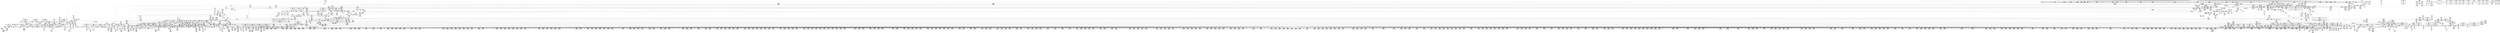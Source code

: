 digraph {
	CE0x5891960 [shape=record,shape=Mrecord,label="{CE0x5891960|i64*_getelementptr_inbounds_(_4_x_i64_,_4_x_i64_*___llvm_gcov_ctr134,_i64_0,_i64_1)|*Constant*}"]
	CE0x586db60 [shape=record,shape=Mrecord,label="{CE0x586db60|GLOBAL:_rcu_read_lock.__warned|Global_var:rcu_read_lock.__warned}"]
	CE0x57bad00 [shape=record,shape=Mrecord,label="{CE0x57bad00|selinux_msg_queue_msgrcv:_tmp9|security/selinux/hooks.c,5284|*SummSink*}"]
	CE0x57d73f0 [shape=record,shape=Mrecord,label="{CE0x57d73f0|2472:_%struct.cred*,_:_CRE_624,632_|*MultipleSource*|Function::task_sid&Arg::task::|security/selinux/hooks.c,208|Function::selinux_msg_queue_msgrcv&Arg::target::}"]
	CE0x582d640 [shape=record,shape=Mrecord,label="{CE0x582d640|2472:_%struct.cred*,_:_CRE_2531,2532_}"]
	CE0x5892b90 [shape=record,shape=Mrecord,label="{CE0x5892b90|__preempt_count_add:_entry|*SummSink*}"]
	CE0x584da50 [shape=record,shape=Mrecord,label="{CE0x584da50|2472:_%struct.cred*,_:_CRE_10552,10560_|*MultipleSource*|Function::task_sid&Arg::task::|security/selinux/hooks.c,208|Function::selinux_msg_queue_msgrcv&Arg::target::}"]
	CE0x58006a0 [shape=record,shape=Mrecord,label="{CE0x58006a0|i32_208|*Constant*}"]
	CE0x5892710 [shape=record,shape=Mrecord,label="{CE0x5892710|rcu_read_unlock:_tmp16|include/linux/rcupdate.h,933}"]
	CE0x5837080 [shape=record,shape=Mrecord,label="{CE0x5837080|2472:_%struct.cred*,_:_CRE_2950,2951_}"]
	CE0x5827000 [shape=record,shape=Mrecord,label="{CE0x5827000|2472:_%struct.cred*,_:_CRE_2048,2052_|*MultipleSource*|Function::task_sid&Arg::task::|security/selinux/hooks.c,208|Function::selinux_msg_queue_msgrcv&Arg::target::}"]
	CE0x5892a80 [shape=record,shape=Mrecord,label="{CE0x5892a80|__preempt_count_add:_entry|*SummSource*}"]
	CE0x5821080 [shape=record,shape=Mrecord,label="{CE0x5821080|2472:_%struct.cred*,_:_CRE_696,697_}"]
	CE0x58213e0 [shape=record,shape=Mrecord,label="{CE0x58213e0|task_sid:_tmp17|security/selinux/hooks.c,208|*SummSink*}"]
	CE0x5867dc0 [shape=record,shape=Mrecord,label="{CE0x5867dc0|task_sid:_tmp12|security/selinux/hooks.c,208|*SummSink*}"]
	CE0x589a5c0 [shape=record,shape=Mrecord,label="{CE0x589a5c0|__rcu_read_lock:_tmp5|include/linux/rcupdate.h,239|*SummSink*}"]
	CE0x5845580 [shape=record,shape=Mrecord,label="{CE0x5845580|2472:_%struct.cred*,_:_CRE_6333,6334_}"]
	CE0x57af310 [shape=record,shape=Mrecord,label="{CE0x57af310|i32_4|*Constant*|*SummSource*}"]
	CE0x5838f60 [shape=record,shape=Mrecord,label="{CE0x5838f60|2472:_%struct.cred*,_:_CRE_2976,2980_|*MultipleSource*|Function::task_sid&Arg::task::|security/selinux/hooks.c,208|Function::selinux_msg_queue_msgrcv&Arg::target::}"]
	CE0x58b2da0 [shape=record,shape=Mrecord,label="{CE0x58b2da0|rcu_lock_acquire:_tmp4|include/linux/rcupdate.h,418|*SummSink*}"]
	CE0x5881960 [shape=record,shape=Mrecord,label="{CE0x5881960|__preempt_count_sub:_do.body|*SummSource*}"]
	CE0x5837a00 [shape=record,shape=Mrecord,label="{CE0x5837a00|2472:_%struct.cred*,_:_CRE_2958,2959_}"]
	CE0x58d5fc0 [shape=record,shape=Mrecord,label="{CE0x58d5fc0|__preempt_count_sub:_tmp4|./arch/x86/include/asm/preempt.h,77|*SummSource*}"]
	CE0x5845b70 [shape=record,shape=Mrecord,label="{CE0x5845b70|2472:_%struct.cred*,_:_CRE_6338,6339_}"]
	CE0x586cfa0 [shape=record,shape=Mrecord,label="{CE0x586cfa0|rcu_read_lock:_tmp6|include/linux/rcupdate.h,882|*SummSink*}"]
	CE0x58477f0 [shape=record,shape=Mrecord,label="{CE0x58477f0|2472:_%struct.cred*,_:_CRE_6376,6384_|*MultipleSource*|Function::task_sid&Arg::task::|security/selinux/hooks.c,208|Function::selinux_msg_queue_msgrcv&Arg::target::}"]
	CE0x58956e0 [shape=record,shape=Mrecord,label="{CE0x58956e0|rcu_lock_acquire:_tmp2|*SummSource*}"]
	CE0x58cd3c0 [shape=record,shape=Mrecord,label="{CE0x58cd3c0|i64*_getelementptr_inbounds_(_4_x_i64_,_4_x_i64_*___llvm_gcov_ctr134,_i64_0,_i64_2)|*Constant*|*SummSink*}"]
	CE0x582e830 [shape=record,shape=Mrecord,label="{CE0x582e830|2472:_%struct.cred*,_:_CRE_2598,2600_|*MultipleSource*|Function::task_sid&Arg::task::|security/selinux/hooks.c,208|Function::selinux_msg_queue_msgrcv&Arg::target::}"]
	CE0x57a6d60 [shape=record,shape=Mrecord,label="{CE0x57a6d60|i64_1|*Constant*}"]
	CE0x57cfb20 [shape=record,shape=Mrecord,label="{CE0x57cfb20|i32_0|*Constant*}"]
	CE0x586e000 [shape=record,shape=Mrecord,label="{CE0x586e000|rcu_read_unlock:_tmp5|include/linux/rcupdate.h,933}"]
	CE0x58667b0 [shape=record,shape=Mrecord,label="{CE0x58667b0|i64_4|*Constant*|*SummSink*}"]
	CE0x6b04990 [shape=record,shape=Mrecord,label="{CE0x6b04990|selinux_msg_queue_msgrcv:_if.then|*SummSink*}"]
	CE0x57b8ce0 [shape=record,shape=Mrecord,label="{CE0x57b8ce0|GLOBAL:_task_sid|*Constant*|*SummSink*}"]
	CE0x57de0a0 [shape=record,shape=Mrecord,label="{CE0x57de0a0|rcu_read_lock:_tmp18|include/linux/rcupdate.h,882|*SummSource*}"]
	CE0x5824c90 [shape=record,shape=Mrecord,label="{CE0x5824c90|2472:_%struct.cred*,_:_CRE_1896,1900_|*MultipleSource*|Function::task_sid&Arg::task::|security/selinux/hooks.c,208|Function::selinux_msg_queue_msgrcv&Arg::target::}"]
	CE0x57aea00 [shape=record,shape=Mrecord,label="{CE0x57aea00|selinux_msg_queue_msgrcv:_call5|security/selinux/hooks.c,5282|*SummSink*}"]
	CE0x57bbe40 [shape=record,shape=Mrecord,label="{CE0x57bbe40|80:_i32,_112:_i8*,_:_CRE_50,51_}"]
	CE0x57db270 [shape=record,shape=Mrecord,label="{CE0x57db270|i64_2|*Constant*}"]
	CE0x5846290 [shape=record,shape=Mrecord,label="{CE0x5846290|2472:_%struct.cred*,_:_CRE_6344,6345_}"]
	CE0x585b0a0 [shape=record,shape=Mrecord,label="{CE0x585b0a0|task_sid:_tmp23|security/selinux/hooks.c,208|*SummSource*}"]
	CE0x57d5bf0 [shape=record,shape=Mrecord,label="{CE0x57d5bf0|2472:_%struct.cred*,_:_CRE_520,524_|*MultipleSource*|Function::task_sid&Arg::task::|security/selinux/hooks.c,208|Function::selinux_msg_queue_msgrcv&Arg::target::}"]
	CE0x58fc630 [shape=record,shape=Mrecord,label="{CE0x58fc630|__rcu_read_unlock:_tmp4|include/linux/rcupdate.h,244|*SummSource*}"]
	CE0x5833c00 [shape=record,shape=Mrecord,label="{CE0x5833c00|2472:_%struct.cred*,_:_CRE_2906,2907_}"]
	CE0x57a9fb0 [shape=record,shape=Mrecord,label="{CE0x57a9fb0|selinux_msg_queue_msgrcv:_tmp1|*SummSource*}"]
	CE0x5823460 [shape=record,shape=Mrecord,label="{CE0x5823460|2472:_%struct.cred*,_:_CRE_776,780_|*MultipleSource*|Function::task_sid&Arg::task::|security/selinux/hooks.c,208|Function::selinux_msg_queue_msgrcv&Arg::target::}"]
	CE0x5871e80 [shape=record,shape=Mrecord,label="{CE0x5871e80|rcu_read_lock:_tmp9|include/linux/rcupdate.h,882|*SummSource*}"]
	CE0x57c7410 [shape=record,shape=Mrecord,label="{CE0x57c7410|80:_i32,_112:_i8*,_:_CRE_31,32_}"]
	CE0x57d7f30 [shape=record,shape=Mrecord,label="{CE0x57d7f30|2472:_%struct.cred*,_:_CRE_656,660_|*MultipleSource*|Function::task_sid&Arg::task::|security/selinux/hooks.c,208|Function::selinux_msg_queue_msgrcv&Arg::target::}"]
	CE0x5850fb0 [shape=record,shape=Mrecord,label="{CE0x5850fb0|task_sid:_tmp14|security/selinux/hooks.c,208|*SummSink*}"]
	CE0x5851a50 [shape=record,shape=Mrecord,label="{CE0x5851a50|task_sid:_tmp16|security/selinux/hooks.c,208|*SummSink*}"]
	CE0x5887e90 [shape=record,shape=Mrecord,label="{CE0x5887e90|rcu_read_lock:_tmp21|include/linux/rcupdate.h,884|*SummSink*}"]
	CE0x57b44f0 [shape=record,shape=Mrecord,label="{CE0x57b44f0|i64_1|*Constant*}"]
	CE0x5897060 [shape=record,shape=Mrecord,label="{CE0x5897060|rcu_read_unlock:_tmp8|include/linux/rcupdate.h,933|*SummSink*}"]
	CE0x580a550 [shape=record,shape=Mrecord,label="{CE0x580a550|i64*_getelementptr_inbounds_(_2_x_i64_,_2_x_i64_*___llvm_gcov_ctr131,_i64_0,_i64_1)|*Constant*|*SummSource*}"]
	CE0x58048f0 [shape=record,shape=Mrecord,label="{CE0x58048f0|cred_sid:_tmp3|*SummSink*}"]
	CE0x5801840 [shape=record,shape=Mrecord,label="{CE0x5801840|i64*_getelementptr_inbounds_(_13_x_i64_,_13_x_i64_*___llvm_gcov_ctr126,_i64_0,_i64_9)|*Constant*|*SummSink*}"]
	CE0x5807670 [shape=record,shape=Mrecord,label="{CE0x5807670|2472:_%struct.cred*,_:_CRE_216,224_|*MultipleSource*|Function::task_sid&Arg::task::|security/selinux/hooks.c,208|Function::selinux_msg_queue_msgrcv&Arg::target::}"]
	CE0x5802f80 [shape=record,shape=Mrecord,label="{CE0x5802f80|2472:_%struct.cred*,_:_CRE_76,80_|*MultipleSource*|Function::task_sid&Arg::task::|security/selinux/hooks.c,208|Function::selinux_msg_queue_msgrcv&Arg::target::}"]
	CE0x584ebd0 [shape=record,shape=Mrecord,label="{CE0x584ebd0|2472:_%struct.cred*,_:_CRE_10604,10608_|*MultipleSource*|Function::task_sid&Arg::task::|security/selinux/hooks.c,208|Function::selinux_msg_queue_msgrcv&Arg::target::}"]
	CE0x586d880 [shape=record,shape=Mrecord,label="{CE0x586d880|rcu_read_lock:_tmp7|include/linux/rcupdate.h,882|*SummSink*}"]
	CE0x590eea0 [shape=record,shape=Mrecord,label="{CE0x590eea0|i64*_getelementptr_inbounds_(_4_x_i64_,_4_x_i64_*___llvm_gcov_ctr129,_i64_0,_i64_1)|*Constant*}"]
	CE0x582d910 [shape=record,shape=Mrecord,label="{CE0x582d910|2472:_%struct.cred*,_:_CRE_2534,2535_}"]
	CE0x57b4ea0 [shape=record,shape=Mrecord,label="{CE0x57b4ea0|_call_void_mcount()_#3}"]
	CE0x58715a0 [shape=record,shape=Mrecord,label="{CE0x58715a0|rcu_read_lock:_tmp8|include/linux/rcupdate.h,882|*SummSource*}"]
	CE0x582cfd0 [shape=record,shape=Mrecord,label="{CE0x582cfd0|2472:_%struct.cred*,_:_CRE_2523,2524_}"]
	CE0x58385e0 [shape=record,shape=Mrecord,label="{CE0x58385e0|2472:_%struct.cred*,_:_CRE_2968,2969_}"]
	CE0x57bc3f0 [shape=record,shape=Mrecord,label="{CE0x57bc3f0|80:_i32,_112:_i8*,_:_CRE_58,59_}"]
	CE0x58c2700 [shape=record,shape=Mrecord,label="{CE0x58c2700|i64*_getelementptr_inbounds_(_4_x_i64_,_4_x_i64_*___llvm_gcov_ctr134,_i64_0,_i64_3)|*Constant*|*SummSink*}"]
	CE0x58163c0 [shape=record,shape=Mrecord,label="{CE0x58163c0|2472:_%struct.cred*,_:_CRE_160,164_|*MultipleSource*|Function::task_sid&Arg::task::|security/selinux/hooks.c,208|Function::selinux_msg_queue_msgrcv&Arg::target::}"]
	CE0x583a910 [shape=record,shape=Mrecord,label="{CE0x583a910|2472:_%struct.cred*,_:_CRE_3080,3084_|*MultipleSource*|Function::task_sid&Arg::task::|security/selinux/hooks.c,208|Function::selinux_msg_queue_msgrcv&Arg::target::}"]
	CE0x580a360 [shape=record,shape=Mrecord,label="{CE0x580a360|task_sid:_tmp3|*SummSource*}"]
	CE0x57d0580 [shape=record,shape=Mrecord,label="{CE0x57d0580|80:_i32,_112:_i8*,_:_CRE_184,192_|*MultipleSource*|Function::selinux_msg_queue_msgrcv&Arg::msq::|security/selinux/hooks.c,5276}"]
	CE0x58bd6e0 [shape=record,shape=Mrecord,label="{CE0x58bd6e0|rcu_lock_release:_tmp4|include/linux/rcupdate.h,423}"]
	CE0x57c1400 [shape=record,shape=Mrecord,label="{CE0x57c1400|2472:_%struct.cred*,_:_CRE_720,728_|*MultipleSource*|Function::task_sid&Arg::task::|security/selinux/hooks.c,208|Function::selinux_msg_queue_msgrcv&Arg::target::}"]
	CE0x5873880 [shape=record,shape=Mrecord,label="{CE0x5873880|rcu_read_lock:_call3|include/linux/rcupdate.h,882}"]
	CE0x58309f0 [shape=record,shape=Mrecord,label="{CE0x58309f0|2472:_%struct.cred*,_:_CRE_2744,2752_|*MultipleSource*|Function::task_sid&Arg::task::|security/selinux/hooks.c,208|Function::selinux_msg_queue_msgrcv&Arg::target::}"]
	CE0x5896530 [shape=record,shape=Mrecord,label="{CE0x5896530|COLLAPSED:_GCMRE___llvm_gcov_ctr128_internal_global_4_x_i64_zeroinitializer:_elem_0:default:}"]
	CE0x5836830 [shape=record,shape=Mrecord,label="{CE0x5836830|2472:_%struct.cred*,_:_CRE_2943,2944_}"]
	CE0x57d1b50 [shape=record,shape=Mrecord,label="{CE0x57d1b50|40:_i8*,_:_CRE_8,16_|*MultipleSource*|Function::selinux_msg_queue_msgrcv&Arg::msg::|security/selinux/hooks.c,5277}"]
	CE0x57aec40 [shape=record,shape=Mrecord,label="{CE0x57aec40|i32_(i32,_i32,_i16,_i32,_%struct.common_audit_data*)*_bitcast_(i32_(i32,_i32,_i16,_i32,_%struct.common_audit_data.495*)*_avc_has_perm_to_i32_(i32,_i32,_i16,_i32,_%struct.common_audit_data*)*)|*Constant*}"]
	CE0x57bdd10 [shape=record,shape=Mrecord,label="{CE0x57bdd10|i64*_getelementptr_inbounds_(_13_x_i64_,_13_x_i64_*___llvm_gcov_ctr126,_i64_0,_i64_0)|*Constant*}"]
	CE0x5809970 [shape=record,shape=Mrecord,label="{CE0x5809970|task_sid:_real_cred|security/selinux/hooks.c,208|*SummSource*}"]
	CE0x57dc180 [shape=record,shape=Mrecord,label="{CE0x57dc180|80:_i32,_112:_i8*,_:_CRE_24,25_}"]
	CE0x58717c0 [shape=record,shape=Mrecord,label="{CE0x58717c0|rcu_read_lock:_tmp8|include/linux/rcupdate.h,882|*SummSink*}"]
	CE0x5836e20 [shape=record,shape=Mrecord,label="{CE0x5836e20|2472:_%struct.cred*,_:_CRE_2948,2949_}"]
	CE0x5896710 [shape=record,shape=Mrecord,label="{CE0x5896710|i64*_getelementptr_inbounds_(_11_x_i64_,_11_x_i64_*___llvm_gcov_ctr132,_i64_0,_i64_8)|*Constant*}"]
	CE0x57c6090 [shape=record,shape=Mrecord,label="{CE0x57c6090|task_sid:_tmp14|security/selinux/hooks.c,208}"]
	CE0x5811af0 [shape=record,shape=Mrecord,label="{CE0x5811af0|i64*_getelementptr_inbounds_(_4_x_i64_,_4_x_i64_*___llvm_gcov_ctr128,_i64_0,_i64_3)|*Constant*|*SummSink*}"]
	CE0x5846fa0 [shape=record,shape=Mrecord,label="{CE0x5846fa0|2472:_%struct.cred*,_:_CRE_6355,6356_}"]
	CE0x585bdc0 [shape=record,shape=Mrecord,label="{CE0x585bdc0|i64*_getelementptr_inbounds_(_13_x_i64_,_13_x_i64_*___llvm_gcov_ctr126,_i64_0,_i64_11)|*Constant*|*SummSource*}"]
	CE0x585e7c0 [shape=record,shape=Mrecord,label="{CE0x585e7c0|cred_sid:_cred|Function::cred_sid&Arg::cred::}"]
	CE0x58b30f0 [shape=record,shape=Mrecord,label="{CE0x58b30f0|i64_1|*Constant*}"]
	CE0x5835b20 [shape=record,shape=Mrecord,label="{CE0x5835b20|2472:_%struct.cred*,_:_CRE_2932,2933_}"]
	CE0x5840cf0 [shape=record,shape=Mrecord,label="{CE0x5840cf0|2472:_%struct.cred*,_:_CRE_6216,6224_|*MultipleSource*|Function::task_sid&Arg::task::|security/selinux/hooks.c,208|Function::selinux_msg_queue_msgrcv&Arg::target::}"]
	CE0x57c5770 [shape=record,shape=Mrecord,label="{CE0x57c5770|i64_0|*Constant*|*SummSink*}"]
	CE0x584f030 [shape=record,shape=Mrecord,label="{CE0x584f030|2472:_%struct.cred*,_:_CRE_10616,10624_|*MultipleSource*|Function::task_sid&Arg::task::|security/selinux/hooks.c,208|Function::selinux_msg_queue_msgrcv&Arg::target::}"]
	CE0x58a4910 [shape=record,shape=Mrecord,label="{CE0x58a4910|i8*_getelementptr_inbounds_(_44_x_i8_,_44_x_i8_*_.str47,_i32_0,_i32_0)|*Constant*}"]
	CE0x5864af0 [shape=record,shape=Mrecord,label="{CE0x5864af0|task_sid:_tmp8|security/selinux/hooks.c,208|*SummSink*}"]
	CE0x5838e30 [shape=record,shape=Mrecord,label="{CE0x5838e30|2472:_%struct.cred*,_:_CRE_2975,2976_}"]
	CE0x58d3850 [shape=record,shape=Mrecord,label="{CE0x58d3850|rcu_lock_release:_indirectgoto|*SummSink*}"]
	CE0x58cd880 [shape=record,shape=Mrecord,label="{CE0x58cd880|rcu_lock_acquire:_tmp6}"]
	CE0x57fb5e0 [shape=record,shape=Mrecord,label="{CE0x57fb5e0|i16_26|*Constant*}"]
	CE0x5876590 [shape=record,shape=Mrecord,label="{CE0x5876590|_call_void_asm_addl_$1,_%gs:$0_,_*m,ri,*m,_dirflag_,_fpsr_,_flags_(i32*___preempt_count,_i32_%sub,_i32*___preempt_count)_#3,_!dbg_!27717,_!srcloc_!27718|./arch/x86/include/asm/preempt.h,77}"]
	CE0x589b4b0 [shape=record,shape=Mrecord,label="{CE0x589b4b0|_call_void___preempt_count_add(i32_1)_#10,_!dbg_!27711|include/linux/rcupdate.h,239}"]
	CE0x58bdf30 [shape=record,shape=Mrecord,label="{CE0x58bdf30|rcu_lock_release:_tmp5|include/linux/rcupdate.h,423|*SummSource*}"]
	CE0x5872a90 [shape=record,shape=Mrecord,label="{CE0x5872a90|rcu_read_lock:_tmp10|include/linux/rcupdate.h,882|*SummSink*}"]
	CE0x58695b0 [shape=record,shape=Mrecord,label="{CE0x58695b0|GLOBAL:___llvm_gcov_ctr126|Global_var:__llvm_gcov_ctr126|*SummSource*}"]
	CE0x58313a0 [shape=record,shape=Mrecord,label="{CE0x58313a0|2472:_%struct.cred*,_:_CRE_2784,2792_|*MultipleSource*|Function::task_sid&Arg::task::|security/selinux/hooks.c,208|Function::selinux_msg_queue_msgrcv&Arg::target::}"]
	CE0x58384b0 [shape=record,shape=Mrecord,label="{CE0x58384b0|2472:_%struct.cred*,_:_CRE_2967,2968_}"]
	CE0x5835530 [shape=record,shape=Mrecord,label="{CE0x5835530|2472:_%struct.cred*,_:_CRE_2927,2928_}"]
	CE0x57b9730 [shape=record,shape=Mrecord,label="{CE0x57b9730|80:_i32,_112:_i8*,_:_CRE_32,33_}"]
	CE0x57b7a90 [shape=record,shape=Mrecord,label="{CE0x57b7a90|i32_77|*Constant*|*SummSource*}"]
	CE0x58aab90 [shape=record,shape=Mrecord,label="{CE0x58aab90|GLOBAL:___rcu_read_unlock|*Constant*|*SummSource*}"]
	CE0x585f720 [shape=record,shape=Mrecord,label="{CE0x585f720|GLOBAL:_rcu_read_unlock|*Constant*|*SummSource*}"]
	CE0x585bf50 [shape=record,shape=Mrecord,label="{CE0x585bf50|task_sid:_tmp26|security/selinux/hooks.c,208|*SummSource*}"]
	CE0x5812f00 [shape=record,shape=Mrecord,label="{CE0x5812f00|rcu_lock_acquire:_map|Function::rcu_lock_acquire&Arg::map::}"]
	CE0x584b960 [shape=record,shape=Mrecord,label="{CE0x584b960|2472:_%struct.cred*,_:_CRE_6616,6624_|*MultipleSource*|Function::task_sid&Arg::task::|security/selinux/hooks.c,208|Function::selinux_msg_queue_msgrcv&Arg::target::}"]
	CE0x58d23c0 [shape=record,shape=Mrecord,label="{CE0x58d23c0|i64*_getelementptr_inbounds_(_4_x_i64_,_4_x_i64_*___llvm_gcov_ctr133,_i64_0,_i64_3)|*Constant*|*SummSink*}"]
	CE0x57b6bb0 [shape=record,shape=Mrecord,label="{CE0x57b6bb0|task_sid:_if.then|*SummSource*}"]
	"CONST[source:0(mediator),value:0(static)][purpose:{operation}]"
	CE0x57dda20 [shape=record,shape=Mrecord,label="{CE0x57dda20|rcu_read_lock:_tmp17|include/linux/rcupdate.h,882|*SummSource*}"]
	CE0x57d96c0 [shape=record,shape=Mrecord,label="{CE0x57d96c0|selinux_msg_queue_msgrcv:_tmp13|security/selinux/hooks.c,5285}"]
	CE0x58b3080 [shape=record,shape=Mrecord,label="{CE0x58b3080|i64*_getelementptr_inbounds_(_4_x_i64_,_4_x_i64_*___llvm_gcov_ctr133,_i64_0,_i64_1)|*Constant*|*SummSink*}"]
	CE0x57c9280 [shape=record,shape=Mrecord,label="{CE0x57c9280|COLLAPSED:_GCMRE___llvm_gcov_ctr309_internal_global_5_x_i64_zeroinitializer:_elem_0:default:}"]
	CE0x57c5d60 [shape=record,shape=Mrecord,label="{CE0x57c5d60|i64_6|*Constant*|*SummSink*}"]
	CE0x58999d0 [shape=record,shape=Mrecord,label="{CE0x58999d0|rcu_read_unlock:_tmp1|*SummSource*}"]
	CE0x5844280 [shape=record,shape=Mrecord,label="{CE0x5844280|2472:_%struct.cred*,_:_CRE_6317,6318_}"]
	CE0x58d5f50 [shape=record,shape=Mrecord,label="{CE0x58d5f50|__preempt_count_sub:_tmp4|./arch/x86/include/asm/preempt.h,77}"]
	CE0x57d5290 [shape=record,shape=Mrecord,label="{CE0x57d5290|2472:_%struct.cred*,_:_CRE_480,488_|*MultipleSource*|Function::task_sid&Arg::task::|security/selinux/hooks.c,208|Function::selinux_msg_queue_msgrcv&Arg::target::}"]
	CE0x57deb80 [shape=record,shape=Mrecord,label="{CE0x57deb80|avc_has_perm:_auditdata|Function::avc_has_perm&Arg::auditdata::}"]
	CE0x584fd50 [shape=record,shape=Mrecord,label="{CE0x584fd50|task_sid:_tmp4|*LoadInst*|security/selinux/hooks.c,208|*SummSink*}"]
	CE0x58678b0 [shape=record,shape=Mrecord,label="{CE0x58678b0|task_sid:_tmp11|security/selinux/hooks.c,208|*SummSink*}"]
	CE0x57daea0 [shape=record,shape=Mrecord,label="{CE0x57daea0|selinux_msg_queue_msgrcv:_tobool|security/selinux/hooks.c,5284|*SummSource*}"]
	CE0x57a7580 [shape=record,shape=Mrecord,label="{CE0x57a7580|selinux_msg_queue_msgrcv:_msg|Function::selinux_msg_queue_msgrcv&Arg::msg::|*SummSource*}"]
	CE0x57e04f0 [shape=record,shape=Mrecord,label="{CE0x57e04f0|selinux_msg_queue_msgrcv:_key|security/selinux/hooks.c,5280}"]
	CE0x57be230 [shape=record,shape=Mrecord,label="{CE0x57be230|_ret_i32_%call7,_!dbg_!27749|security/selinux/hooks.c,210|*SummSink*}"]
	CE0x582c640 [shape=record,shape=Mrecord,label="{CE0x582c640|2472:_%struct.cred*,_:_CRE_2508,2512_|*MultipleSource*|Function::task_sid&Arg::task::|security/selinux/hooks.c,208|Function::selinux_msg_queue_msgrcv&Arg::target::}"]
	CE0x57dc550 [shape=record,shape=Mrecord,label="{CE0x57dc550|rcu_read_unlock:_tmp3|*SummSink*}"]
	CE0x58721e0 [shape=record,shape=Mrecord,label="{CE0x58721e0|i64*_getelementptr_inbounds_(_11_x_i64_,_11_x_i64_*___llvm_gcov_ctr127,_i64_0,_i64_8)|*Constant*|*SummSink*}"]
	CE0x5838710 [shape=record,shape=Mrecord,label="{CE0x5838710|2472:_%struct.cred*,_:_CRE_2969,2970_}"]
	CE0x5847c20 [shape=record,shape=Mrecord,label="{CE0x5847c20|2472:_%struct.cred*,_:_CRE_6392,6400_|*MultipleSource*|Function::task_sid&Arg::task::|security/selinux/hooks.c,208|Function::selinux_msg_queue_msgrcv&Arg::target::}"]
	CE0x57dad00 [shape=record,shape=Mrecord,label="{CE0x57dad00|selinux_msg_queue_msgrcv:_tobool|security/selinux/hooks.c,5284}"]
	CE0x58408e0 [shape=record,shape=Mrecord,label="{CE0x58408e0|2472:_%struct.cred*,_:_CRE_6200,6208_|*MultipleSource*|Function::task_sid&Arg::task::|security/selinux/hooks.c,208|Function::selinux_msg_queue_msgrcv&Arg::target::}"]
	CE0x58d6a70 [shape=record,shape=Mrecord,label="{CE0x58d6a70|void_(i32*,_i32,_i32*)*_asm_addl_$1,_%gs:$0_,_*m,ri,*m,_dirflag_,_fpsr_,_flags_}"]
	CE0x58680d0 [shape=record,shape=Mrecord,label="{CE0x58680d0|task_sid:_tmp13|security/selinux/hooks.c,208|*SummSource*}"]
	CE0x5826e50 [shape=record,shape=Mrecord,label="{CE0x5826e50|2472:_%struct.cred*,_:_CRE_2044,2048_|*MultipleSource*|Function::task_sid&Arg::task::|security/selinux/hooks.c,208|Function::selinux_msg_queue_msgrcv&Arg::target::}"]
	CE0x5860b40 [shape=record,shape=Mrecord,label="{CE0x5860b40|rcu_read_lock:_land.lhs.true}"]
	CE0x58ce8a0 [shape=record,shape=Mrecord,label="{CE0x58ce8a0|i8*_undef|*Constant*|*SummSink*}"]
	CE0x57e0f40 [shape=record,shape=Mrecord,label="{CE0x57e0f40|avc_has_perm:_entry|*SummSink*}"]
	CE0x5859720 [shape=record,shape=Mrecord,label="{CE0x5859720|i32_1|*Constant*}"]
	CE0x580f410 [shape=record,shape=Mrecord,label="{CE0x580f410|i64*_getelementptr_inbounds_(_11_x_i64_,_11_x_i64_*___llvm_gcov_ctr127,_i64_0,_i64_0)|*Constant*|*SummSource*}"]
	CE0x5826c70 [shape=record,shape=Mrecord,label="{CE0x5826c70|2472:_%struct.cred*,_:_CRE_2040,2044_|*MultipleSource*|Function::task_sid&Arg::task::|security/selinux/hooks.c,208|Function::selinux_msg_queue_msgrcv&Arg::target::}"]
	CE0x5825800 [shape=record,shape=Mrecord,label="{CE0x5825800|2472:_%struct.cred*,_:_CRE_1944,1952_|*MultipleSource*|Function::task_sid&Arg::task::|security/selinux/hooks.c,208|Function::selinux_msg_queue_msgrcv&Arg::target::}"]
	CE0x58bd200 [shape=record,shape=Mrecord,label="{CE0x58bd200|i64*_getelementptr_inbounds_(_4_x_i64_,_4_x_i64_*___llvm_gcov_ctr135,_i64_0,_i64_2)|*Constant*|*SummSource*}"]
	CE0x5842860 [shape=record,shape=Mrecord,label="{CE0x5842860|2472:_%struct.cred*,_:_CRE_6295,6296_}"]
	CE0x57cd790 [shape=record,shape=Mrecord,label="{CE0x57cd790|80:_i32,_112:_i8*,_:_CRE_7,8_}"]
	CE0x57cd6f0 [shape=record,shape=Mrecord,label="{CE0x57cd6f0|80:_i32,_112:_i8*,_:_CRE_6,7_}"]
	CE0x58300c0 [shape=record,shape=Mrecord,label="{CE0x58300c0|2472:_%struct.cred*,_:_CRE_2712,2720_|*MultipleSource*|Function::task_sid&Arg::task::|security/selinux/hooks.c,208|Function::selinux_msg_queue_msgrcv&Arg::target::}"]
	CE0x5860a90 [shape=record,shape=Mrecord,label="{CE0x5860a90|rcu_read_lock:_do.body|*SummSink*}"]
	CE0x58345c0 [shape=record,shape=Mrecord,label="{CE0x58345c0|2472:_%struct.cred*,_:_CRE_2914,2915_}"]
	CE0x5859200 [shape=record,shape=Mrecord,label="{CE0x5859200|__preempt_count_add:_entry}"]
	CE0x5863920 [shape=record,shape=Mrecord,label="{CE0x5863920|i8*_getelementptr_inbounds_(_25_x_i8_,_25_x_i8_*_.str45,_i32_0,_i32_0)|*Constant*}"]
	CE0x57c6280 [shape=record,shape=Mrecord,label="{CE0x57c6280|selinux_msg_queue_msgrcv:_tmp11|security/selinux/hooks.c,5284|*SummSource*}"]
	CE0x57c1310 [shape=record,shape=Mrecord,label="{CE0x57c1310|2472:_%struct.cred*,_:_CRE_712,720_|*MultipleSource*|Function::task_sid&Arg::task::|security/selinux/hooks.c,208|Function::selinux_msg_queue_msgrcv&Arg::target::}"]
	CE0x58d03c0 [shape=record,shape=Mrecord,label="{CE0x58d03c0|i64*_getelementptr_inbounds_(_4_x_i64_,_4_x_i64_*___llvm_gcov_ctr130,_i64_0,_i64_1)|*Constant*|*SummSink*}"]
	CE0x586b470 [shape=record,shape=Mrecord,label="{CE0x586b470|_call_void_mcount()_#3|*SummSink*}"]
	CE0x5837d90 [shape=record,shape=Mrecord,label="{CE0x5837d90|2472:_%struct.cred*,_:_CRE_2961,2962_}"]
	CE0x584e310 [shape=record,shape=Mrecord,label="{CE0x584e310|2472:_%struct.cred*,_:_CRE_10576,10584_|*MultipleSource*|Function::task_sid&Arg::task::|security/selinux/hooks.c,208|Function::selinux_msg_queue_msgrcv&Arg::target::}"]
	CE0x58954d0 [shape=record,shape=Mrecord,label="{CE0x58954d0|_ret_void,_!dbg_!27719|./arch/x86/include/asm/preempt.h,73|*SummSource*}"]
	CE0x5864c30 [shape=record,shape=Mrecord,label="{CE0x5864c30|GLOBAL:_task_sid.__warned|Global_var:task_sid.__warned}"]
	CE0x5834100 [shape=record,shape=Mrecord,label="{CE0x5834100|2472:_%struct.cred*,_:_CRE_2910,2911_}"]
	CE0x5839090 [shape=record,shape=Mrecord,label="{CE0x5839090|2472:_%struct.cred*,_:_CRE_2980,2984_|*MultipleSource*|Function::task_sid&Arg::task::|security/selinux/hooks.c,208|Function::selinux_msg_queue_msgrcv&Arg::target::}"]
	CE0x589e130 [shape=record,shape=Mrecord,label="{CE0x589e130|__rcu_read_unlock:_tmp5|include/linux/rcupdate.h,244|*SummSource*}"]
	CE0x5810720 [shape=record,shape=Mrecord,label="{CE0x5810720|2472:_%struct.cred*,_:_CRE_312,320_|*MultipleSource*|Function::task_sid&Arg::task::|security/selinux/hooks.c,208|Function::selinux_msg_queue_msgrcv&Arg::target::}"]
	CE0x5849dc0 [shape=record,shape=Mrecord,label="{CE0x5849dc0|2472:_%struct.cred*,_:_CRE_6504,6512_|*MultipleSource*|Function::task_sid&Arg::task::|security/selinux/hooks.c,208|Function::selinux_msg_queue_msgrcv&Arg::target::}"]
	CE0x58d2230 [shape=record,shape=Mrecord,label="{CE0x58d2230|i64*_getelementptr_inbounds_(_4_x_i64_,_4_x_i64_*___llvm_gcov_ctr133,_i64_0,_i64_3)|*Constant*|*SummSource*}"]
	CE0x58c29b0 [shape=record,shape=Mrecord,label="{CE0x58c29b0|__rcu_read_unlock:_tmp6|include/linux/rcupdate.h,245}"]
	CE0x5872070 [shape=record,shape=Mrecord,label="{CE0x5872070|rcu_read_lock:_tmp9|include/linux/rcupdate.h,882}"]
	CE0x582f910 [shape=record,shape=Mrecord,label="{CE0x582f910|2472:_%struct.cred*,_:_CRE_2688,2692_|*MultipleSource*|Function::task_sid&Arg::task::|security/selinux/hooks.c,208|Function::selinux_msg_queue_msgrcv&Arg::target::}"]
	CE0x582aff0 [shape=record,shape=Mrecord,label="{CE0x582aff0|2472:_%struct.cred*,_:_CRE_2368,2376_|*MultipleSource*|Function::task_sid&Arg::task::|security/selinux/hooks.c,208|Function::selinux_msg_queue_msgrcv&Arg::target::}"]
	CE0x58a8610 [shape=record,shape=Mrecord,label="{CE0x58a8610|rcu_read_unlock:_tmp22|include/linux/rcupdate.h,935|*SummSink*}"]
	CE0x5833fd0 [shape=record,shape=Mrecord,label="{CE0x5833fd0|2472:_%struct.cred*,_:_CRE_2909,2910_}"]
	CE0x57b6570 [shape=record,shape=Mrecord,label="{CE0x57b6570|task_sid:_land.lhs.true2}"]
	CE0x587abc0 [shape=record,shape=Mrecord,label="{CE0x587abc0|i64*_getelementptr_inbounds_(_4_x_i64_,_4_x_i64_*___llvm_gcov_ctr129,_i64_0,_i64_0)|*Constant*|*SummSource*}"]
	CE0x584a860 [shape=record,shape=Mrecord,label="{CE0x584a860|2472:_%struct.cred*,_:_CRE_6544,6552_|*MultipleSource*|Function::task_sid&Arg::task::|security/selinux/hooks.c,208|Function::selinux_msg_queue_msgrcv&Arg::target::}"]
	CE0x586a8e0 [shape=record,shape=Mrecord,label="{CE0x586a8e0|i32_0|*Constant*}"]
	CE0x57b4410 [shape=record,shape=Mrecord,label="{CE0x57b4410|i64_1|*Constant*|*SummSink*}"]
	CE0x57aa290 [shape=record,shape=Mrecord,label="{CE0x57aa290|selinux_msg_queue_msgrcv:_entry|*SummSink*}"]
	CE0x57a9ee0 [shape=record,shape=Mrecord,label="{CE0x57a9ee0|selinux_msg_queue_msgrcv:_tmp1}"]
	CE0x583b380 [shape=record,shape=Mrecord,label="{CE0x583b380|2472:_%struct.cred*,_:_CRE_3112,3116_|*MultipleSource*|Function::task_sid&Arg::task::|security/selinux/hooks.c,208|Function::selinux_msg_queue_msgrcv&Arg::target::}"]
	CE0x59018a0 [shape=record,shape=Mrecord,label="{CE0x59018a0|i64*_getelementptr_inbounds_(_4_x_i64_,_4_x_i64_*___llvm_gcov_ctr129,_i64_0,_i64_3)|*Constant*}"]
	CE0x58d5990 [shape=record,shape=Mrecord,label="{CE0x58d5990|__preempt_count_sub:_tmp6|./arch/x86/include/asm/preempt.h,78}"]
	CE0x5837670 [shape=record,shape=Mrecord,label="{CE0x5837670|2472:_%struct.cred*,_:_CRE_2955,2956_}"]
	CE0x5876360 [shape=record,shape=Mrecord,label="{CE0x5876360|__preempt_count_add:_tmp1|*SummSource*}"]
	CE0x5892360 [shape=record,shape=Mrecord,label="{CE0x5892360|rcu_read_unlock:_tmp15|include/linux/rcupdate.h,933|*SummSource*}"]
	CE0x5835c50 [shape=record,shape=Mrecord,label="{CE0x5835c50|2472:_%struct.cred*,_:_CRE_2933,2934_}"]
	CE0x5869fd0 [shape=record,shape=Mrecord,label="{CE0x5869fd0|rcu_read_lock:_if.end|*SummSource*}"]
	CE0x57c6730 [shape=record,shape=Mrecord,label="{CE0x57c6730|i64*_getelementptr_inbounds_(_5_x_i64_,_5_x_i64_*___llvm_gcov_ctr309,_i64_0,_i64_3)|*Constant*}"]
	CE0x57fc080 [shape=record,shape=Mrecord,label="{CE0x57fc080|selinux_msg_queue_msgrcv:_rc.0|*SummSink*}"]
	CE0x57c1f60 [shape=record,shape=Mrecord,label="{CE0x57c1f60|avc_has_perm:_tsid|Function::avc_has_perm&Arg::tsid::|*SummSource*}"]
	CE0x580d390 [shape=record,shape=Mrecord,label="{CE0x580d390|i64*_getelementptr_inbounds_(_13_x_i64_,_13_x_i64_*___llvm_gcov_ctr126,_i64_0,_i64_1)|*Constant*|*SummSink*}"]
	CE0x585a440 [shape=record,shape=Mrecord,label="{CE0x585a440|task_sid:_tmp21|security/selinux/hooks.c,208|*SummSink*}"]
	CE0x5837b30 [shape=record,shape=Mrecord,label="{CE0x5837b30|2472:_%struct.cred*,_:_CRE_2959,2960_}"]
	CE0x5837c60 [shape=record,shape=Mrecord,label="{CE0x5837c60|2472:_%struct.cred*,_:_CRE_2960,2961_}"]
	CE0x5809680 [shape=record,shape=Mrecord,label="{CE0x5809680|cred_sid:_tmp2|*SummSink*}"]
	CE0x57d9c60 [shape=record,shape=Mrecord,label="{CE0x57d9c60|selinux_msg_queue_msgrcv:_sid6|security/selinux/hooks.c,5285}"]
	CE0x5887a90 [shape=record,shape=Mrecord,label="{CE0x5887a90|i64*_getelementptr_inbounds_(_11_x_i64_,_11_x_i64_*___llvm_gcov_ctr127,_i64_0,_i64_10)|*Constant*}"]
	CE0x58aa3d0 [shape=record,shape=Mrecord,label="{CE0x58aa3d0|_ret_void,_!dbg_!27717|include/linux/rcupdate.h,424}"]
	CE0x57b86e0 [shape=record,shape=Mrecord,label="{CE0x57b86e0|80:_i32,_112:_i8*,_:_CRE_40,41_}"]
	CE0x586a450 [shape=record,shape=Mrecord,label="{CE0x586a450|i64*_getelementptr_inbounds_(_4_x_i64_,_4_x_i64_*___llvm_gcov_ctr128,_i64_0,_i64_0)|*Constant*|*SummSource*}"]
	CE0x58b5b50 [shape=record,shape=Mrecord,label="{CE0x58b5b50|__preempt_count_sub:_tmp7|./arch/x86/include/asm/preempt.h,78}"]
	CE0x5893ef0 [shape=record,shape=Mrecord,label="{CE0x5893ef0|__rcu_read_lock:_tmp6|include/linux/rcupdate.h,240|*SummSink*}"]
	CE0x58abcb0 [shape=record,shape=Mrecord,label="{CE0x58abcb0|__rcu_read_lock:_bb|*SummSink*}"]
	CE0x5821d80 [shape=record,shape=Mrecord,label="{CE0x5821d80|task_sid:_tmp18|security/selinux/hooks.c,208}"]
	CE0x5857450 [shape=record,shape=Mrecord,label="{CE0x5857450|cred_sid:_tmp6|security/selinux/hooks.c,197|*SummSource*}"]
	CE0x5815130 [shape=record,shape=Mrecord,label="{CE0x5815130|_ret_void,_!dbg_!27717|include/linux/rcupdate.h,419|*SummSink*}"]
	CE0x57a8e40 [shape=record,shape=Mrecord,label="{CE0x57a8e40|80:_i32,_112:_i8*,_:_CRE_216,224_|*MultipleSource*|Function::selinux_msg_queue_msgrcv&Arg::msq::|security/selinux/hooks.c,5276}"]
	CE0x5841350 [shape=record,shape=Mrecord,label="{CE0x5841350|2472:_%struct.cred*,_:_CRE_6240,6248_|*MultipleSource*|Function::task_sid&Arg::task::|security/selinux/hooks.c,208|Function::selinux_msg_queue_msgrcv&Arg::target::}"]
	CE0x5834e10 [shape=record,shape=Mrecord,label="{CE0x5834e10|2472:_%struct.cred*,_:_CRE_2921,2922_}"]
	CE0x5887e20 [shape=record,shape=Mrecord,label="{CE0x5887e20|i64*_getelementptr_inbounds_(_11_x_i64_,_11_x_i64_*___llvm_gcov_ctr127,_i64_0,_i64_10)|*Constant*|*SummSink*}"]
	CE0x5815010 [shape=record,shape=Mrecord,label="{CE0x5815010|rcu_lock_acquire:_entry}"]
	CE0x5845f00 [shape=record,shape=Mrecord,label="{CE0x5845f00|2472:_%struct.cred*,_:_CRE_6341,6342_}"]
	CE0x583d9c0 [shape=record,shape=Mrecord,label="{CE0x583d9c0|2472:_%struct.cred*,_:_CRE_5904,5912_|*MultipleSource*|Function::task_sid&Arg::task::|security/selinux/hooks.c,208|Function::selinux_msg_queue_msgrcv&Arg::target::}"]
	CE0x585e4e0 [shape=record,shape=Mrecord,label="{CE0x585e4e0|cred_sid:_entry|*SummSource*}"]
	CE0x58c2e80 [shape=record,shape=Mrecord,label="{CE0x58c2e80|__preempt_count_add:_do.body}"]
	CE0x58078b0 [shape=record,shape=Mrecord,label="{CE0x58078b0|_ret_void,_!dbg_!27719|./arch/x86/include/asm/preempt.h,73|*SummSink*}"]
	CE0x57b5680 [shape=record,shape=Mrecord,label="{CE0x57b5680|80:_i32,_112:_i8*,_:_CRE_14,15_}"]
	CE0x58b4570 [shape=record,shape=Mrecord,label="{CE0x58b4570|__rcu_read_unlock:_tmp5|include/linux/rcupdate.h,244|*SummSink*}"]
	CE0x57c95a0 [shape=record,shape=Mrecord,label="{CE0x57c95a0|80:_i32,_112:_i8*,_:_CRE_136,144_|*MultipleSource*|Function::selinux_msg_queue_msgrcv&Arg::msq::|security/selinux/hooks.c,5276}"]
	CE0x57bbab0 [shape=record,shape=Mrecord,label="{CE0x57bbab0|80:_i32,_112:_i8*,_:_CRE_47,48_}"]
	CE0x5842480 [shape=record,shape=Mrecord,label="{CE0x5842480|2472:_%struct.cred*,_:_CRE_6291,6292_}"]
	CE0x585c990 [shape=record,shape=Mrecord,label="{CE0x585c990|task_sid:_tmp26|security/selinux/hooks.c,208}"]
	CE0x5846160 [shape=record,shape=Mrecord,label="{CE0x5846160|2472:_%struct.cred*,_:_CRE_6343,6344_}"]
	CE0x57b6f50 [shape=record,shape=Mrecord,label="{CE0x57b6f50|task_sid:_do.end6|*SummSource*}"]
	CE0x5874750 [shape=record,shape=Mrecord,label="{CE0x5874750|rcu_read_unlock:_call3|include/linux/rcupdate.h,933}"]
	CE0x57b72b0 [shape=record,shape=Mrecord,label="{CE0x57b72b0|rcu_read_lock:_tobool|include/linux/rcupdate.h,882}"]
	CE0x57b91e0 [shape=record,shape=Mrecord,label="{CE0x57b91e0|80:_i32,_112:_i8*,_:_CRE_96,100_|*MultipleSource*|Function::selinux_msg_queue_msgrcv&Arg::msq::|security/selinux/hooks.c,5276}"]
	CE0x58ad7c0 [shape=record,shape=Mrecord,label="{CE0x58ad7c0|rcu_lock_release:_bb|*SummSink*}"]
	CE0x5815e70 [shape=record,shape=Mrecord,label="{CE0x5815e70|rcu_lock_acquire:_map|Function::rcu_lock_acquire&Arg::map::|*SummSink*}"]
	CE0x58c1690 [shape=record,shape=Mrecord,label="{CE0x58c1690|__rcu_read_unlock:_do.body}"]
	CE0x5808f30 [shape=record,shape=Mrecord,label="{CE0x5808f30|rcu_read_lock:_tmp4|include/linux/rcupdate.h,882|*SummSource*}"]
	CE0x587a0d0 [shape=record,shape=Mrecord,label="{CE0x587a0d0|i64*_getelementptr_inbounds_(_4_x_i64_,_4_x_i64_*___llvm_gcov_ctr129,_i64_0,_i64_3)|*Constant*|*SummSource*}"]
	CE0x5838250 [shape=record,shape=Mrecord,label="{CE0x5838250|2472:_%struct.cred*,_:_CRE_2965,2966_}"]
	CE0x58668e0 [shape=record,shape=Mrecord,label="{CE0x58668e0|task_sid:_tmp10|security/selinux/hooks.c,208}"]
	CE0x585d010 [shape=record,shape=Mrecord,label="{CE0x585d010|task_sid:_tmp26|security/selinux/hooks.c,208|*SummSink*}"]
	CE0x5828e30 [shape=record,shape=Mrecord,label="{CE0x5828e30|2472:_%struct.cred*,_:_CRE_2160,2168_|*MultipleSource*|Function::task_sid&Arg::task::|security/selinux/hooks.c,208|Function::selinux_msg_queue_msgrcv&Arg::target::}"]
	CE0x5886de0 [shape=record,shape=Mrecord,label="{CE0x5886de0|rcu_read_lock:_tmp19|include/linux/rcupdate.h,882}"]
	CE0x57c6f60 [shape=record,shape=Mrecord,label="{CE0x57c6f60|i32_1|*Constant*}"]
	CE0x58aad40 [shape=record,shape=Mrecord,label="{CE0x58aad40|GLOBAL:___rcu_read_unlock|*Constant*|*SummSink*}"]
	CE0x58280e0 [shape=record,shape=Mrecord,label="{CE0x58280e0|2472:_%struct.cred*,_:_CRE_2104,2112_|*MultipleSource*|Function::task_sid&Arg::task::|security/selinux/hooks.c,208|Function::selinux_msg_queue_msgrcv&Arg::target::}"]
	CE0x5869040 [shape=record,shape=Mrecord,label="{CE0x5869040|task_sid:_call|security/selinux/hooks.c,208}"]
	CE0x57aa590 [shape=record,shape=Mrecord,label="{CE0x57aa590|selinux_msg_queue_msgrcv:_tmp|*SummSink*}"]
	CE0x58697f0 [shape=record,shape=Mrecord,label="{CE0x58697f0|rcu_lock_acquire:_entry|*SummSource*}"]
	CE0x5849130 [shape=record,shape=Mrecord,label="{CE0x5849130|2472:_%struct.cred*,_:_CRE_6474,6476_|*MultipleSource*|Function::task_sid&Arg::task::|security/selinux/hooks.c,208|Function::selinux_msg_queue_msgrcv&Arg::target::}"]
	CE0x5842ac0 [shape=record,shape=Mrecord,label="{CE0x5842ac0|2472:_%struct.cred*,_:_CRE_6297,6298_}"]
	CE0x58266a0 [shape=record,shape=Mrecord,label="{CE0x58266a0|2472:_%struct.cred*,_:_CRE_2020,2032_|*MultipleSource*|Function::task_sid&Arg::task::|security/selinux/hooks.c,208|Function::selinux_msg_queue_msgrcv&Arg::target::}"]
	CE0x582c820 [shape=record,shape=Mrecord,label="{CE0x582c820|2472:_%struct.cred*,_:_CRE_2512,2520_|*MultipleSource*|Function::task_sid&Arg::task::|security/selinux/hooks.c,208|Function::selinux_msg_queue_msgrcv&Arg::target::}"]
	CE0x582daf0 [shape=record,shape=Mrecord,label="{CE0x582daf0|2472:_%struct.cred*,_:_CRE_2536,2544_|*MultipleSource*|Function::task_sid&Arg::task::|security/selinux/hooks.c,208|Function::selinux_msg_queue_msgrcv&Arg::target::}"]
	CE0x58b6310 [shape=record,shape=Mrecord,label="{CE0x58b6310|_call_void_mcount()_#3|*SummSink*}"]
	CE0x57de7f0 [shape=record,shape=Mrecord,label="{CE0x57de7f0|_call_void_lockdep_rcu_suspicious(i8*_getelementptr_inbounds_(_25_x_i8_,_25_x_i8_*_.str45,_i32_0,_i32_0),_i32_883,_i8*_getelementptr_inbounds_(_42_x_i8_,_42_x_i8_*_.str46,_i32_0,_i32_0))_#10,_!dbg_!27728|include/linux/rcupdate.h,882|*SummSource*}"]
	CE0x582e470 [shape=record,shape=Mrecord,label="{CE0x582e470|2472:_%struct.cred*,_:_CRE_2594,2596_|*MultipleSource*|Function::task_sid&Arg::task::|security/selinux/hooks.c,208|Function::selinux_msg_queue_msgrcv&Arg::target::}"]
	CE0x5822a90 [shape=record,shape=Mrecord,label="{CE0x5822a90|i8_1|*Constant*|*SummSink*}"]
	CE0x5873000 [shape=record,shape=Mrecord,label="{CE0x5873000|rcu_read_lock:_tmp11|include/linux/rcupdate.h,882|*SummSink*}"]
	CE0x580f380 [shape=record,shape=Mrecord,label="{CE0x580f380|rcu_read_unlock:_tmp6|include/linux/rcupdate.h,933|*SummSink*}"]
	CE0x57b2ca0 [shape=record,shape=Mrecord,label="{CE0x57b2ca0|rcu_read_lock:_tmp1|*SummSource*}"]
	CE0x5810f80 [shape=record,shape=Mrecord,label="{CE0x5810f80|GLOBAL:___llvm_gcov_ctr127|Global_var:__llvm_gcov_ctr127}"]
	CE0x58322e0 [shape=record,shape=Mrecord,label="{CE0x58322e0|2472:_%struct.cred*,_:_CRE_2840,2848_|*MultipleSource*|Function::task_sid&Arg::task::|security/selinux/hooks.c,208|Function::selinux_msg_queue_msgrcv&Arg::target::}"]
	CE0x57c9740 [shape=record,shape=Mrecord,label="{CE0x57c9740|80:_i32,_112:_i8*,_:_CRE_144,152_|*MultipleSource*|Function::selinux_msg_queue_msgrcv&Arg::msq::|security/selinux/hooks.c,5276}"]
	CE0x58225b0 [shape=record,shape=Mrecord,label="{CE0x58225b0|task_sid:_tmp19|security/selinux/hooks.c,208|*SummSink*}"]
	CE0x58a4a30 [shape=record,shape=Mrecord,label="{CE0x58a4a30|i8*_getelementptr_inbounds_(_44_x_i8_,_44_x_i8_*_.str47,_i32_0,_i32_0)|*Constant*|*SummSink*}"]
	CE0x5873b20 [shape=record,shape=Mrecord,label="{CE0x5873b20|rcu_read_lock:_call3|include/linux/rcupdate.h,882|*SummSink*}"]
	CE0x583af40 [shape=record,shape=Mrecord,label="{CE0x583af40|2472:_%struct.cred*,_:_CRE_3104,3108_|*MultipleSource*|Function::task_sid&Arg::task::|security/selinux/hooks.c,208|Function::selinux_msg_queue_msgrcv&Arg::target::}"]
	CE0x57d11c0 [shape=record,shape=Mrecord,label="{CE0x57d11c0|selinux_msg_queue_msgrcv:_call|security/selinux/hooks.c,5273|*SummSource*}"]
	CE0x5836a90 [shape=record,shape=Mrecord,label="{CE0x5836a90|2472:_%struct.cred*,_:_CRE_2945,2946_}"]
	CE0x57c4840 [shape=record,shape=Mrecord,label="{CE0x57c4840|selinux_msg_queue_msgrcv:_sid4|security/selinux/hooks.c,5282}"]
	CE0x58358c0 [shape=record,shape=Mrecord,label="{CE0x58358c0|2472:_%struct.cred*,_:_CRE_2930,2931_}"]
	CE0x57de550 [shape=record,shape=Mrecord,label="{CE0x57de550|i8_1|*Constant*}"]
	CE0x58bfdf0 [shape=record,shape=Mrecord,label="{CE0x58bfdf0|__rcu_read_unlock:_tmp7|include/linux/rcupdate.h,245|*SummSource*}"]
	CE0x58d1d90 [shape=record,shape=Mrecord,label="{CE0x58d1d90|i64_ptrtoint_(i8*_blockaddress(_rcu_lock_release,_%__here)_to_i64)|*Constant*|*SummSink*}"]
	CE0x58c2ba0 [shape=record,shape=Mrecord,label="{CE0x58c2ba0|__rcu_read_unlock:_tmp6|include/linux/rcupdate.h,245|*SummSink*}"]
	CE0x57c1d50 [shape=record,shape=Mrecord,label="{CE0x57c1d50|2472:_%struct.cred*,_:_CRE_768,772_|*MultipleSource*|Function::task_sid&Arg::task::|security/selinux/hooks.c,208|Function::selinux_msg_queue_msgrcv&Arg::target::}"]
	CE0x5834230 [shape=record,shape=Mrecord,label="{CE0x5834230|2472:_%struct.cred*,_:_CRE_2911,2912_}"]
	CE0x5820fe0 [shape=record,shape=Mrecord,label="{CE0x5820fe0|2472:_%struct.cred*,_:_CRE_695,696_}"]
	CE0x58cfda0 [shape=record,shape=Mrecord,label="{CE0x58cfda0|__rcu_read_lock:_do.end|*SummSource*}"]
	CE0x580c590 [shape=record,shape=Mrecord,label="{CE0x580c590|task_sid:_tmp1|*SummSink*}"]
	CE0x58051f0 [shape=record,shape=Mrecord,label="{CE0x58051f0|i64*_getelementptr_inbounds_(_11_x_i64_,_11_x_i64_*___llvm_gcov_ctr127,_i64_0,_i64_1)|*Constant*|*SummSource*}"]
	CE0x5848f40 [shape=record,shape=Mrecord,label="{CE0x5848f40|2472:_%struct.cred*,_:_CRE_6472,6474_|*MultipleSource*|Function::task_sid&Arg::task::|security/selinux/hooks.c,208|Function::selinux_msg_queue_msgrcv&Arg::target::}"]
	CE0x57c3360 [shape=record,shape=Mrecord,label="{CE0x57c3360|task_sid:_bb|*SummSink*}"]
	CE0x580ccb0 [shape=record,shape=Mrecord,label="{CE0x580ccb0|2472:_%struct.cred*,_:_CRE_88,92_|*MultipleSource*|Function::task_sid&Arg::task::|security/selinux/hooks.c,208|Function::selinux_msg_queue_msgrcv&Arg::target::}"]
	CE0x58ce780 [shape=record,shape=Mrecord,label="{CE0x58ce780|i8*_undef|*Constant*|*SummSource*}"]
	CE0x5836960 [shape=record,shape=Mrecord,label="{CE0x5836960|2472:_%struct.cred*,_:_CRE_2944,2945_}"]
	CE0x583c480 [shape=record,shape=Mrecord,label="{CE0x583c480|2472:_%struct.cred*,_:_CRE_3152,3160_|*MultipleSource*|Function::task_sid&Arg::task::|security/selinux/hooks.c,208|Function::selinux_msg_queue_msgrcv&Arg::target::}"]
	CE0x5834950 [shape=record,shape=Mrecord,label="{CE0x5834950|2472:_%struct.cred*,_:_CRE_2917,2918_}"]
	CE0x58248d0 [shape=record,shape=Mrecord,label="{CE0x58248d0|2472:_%struct.cred*,_:_CRE_1880,1888_|*MultipleSource*|Function::task_sid&Arg::task::|security/selinux/hooks.c,208|Function::selinux_msg_queue_msgrcv&Arg::target::}"]
	CE0x5859eb0 [shape=record,shape=Mrecord,label="{CE0x5859eb0|task_sid:_tmp20|security/selinux/hooks.c,208|*SummSink*}"]
	CE0x5841570 [shape=record,shape=Mrecord,label="{CE0x5841570|2472:_%struct.cred*,_:_CRE_6248,6256_|*MultipleSource*|Function::task_sid&Arg::task::|security/selinux/hooks.c,208|Function::selinux_msg_queue_msgrcv&Arg::target::}"]
	CE0x57cfb90 [shape=record,shape=Mrecord,label="{CE0x57cfb90|_ret_void,_!dbg_!27735|include/linux/rcupdate.h,884}"]
	CE0x5899860 [shape=record,shape=Mrecord,label="{CE0x5899860|rcu_read_unlock:_tmp|*SummSink*}"]
	CE0x5844f90 [shape=record,shape=Mrecord,label="{CE0x5844f90|2472:_%struct.cred*,_:_CRE_6328,6329_}"]
	CE0x57e2a50 [shape=record,shape=Mrecord,label="{CE0x57e2a50|4:_i32,_:_CRE_0,2_|*MultipleSource*|security/selinux/hooks.c,5276|security/selinux/hooks.c,5276|security/selinux/hooks.c,5282}"]
	CE0x589ad40 [shape=record,shape=Mrecord,label="{CE0x589ad40|i64*_getelementptr_inbounds_(_4_x_i64_,_4_x_i64_*___llvm_gcov_ctr128,_i64_0,_i64_3)|*Constant*}"]
	CE0x57ad0d0 [shape=record,shape=Mrecord,label="{CE0x57ad0d0|40:_i8*,_:_CRE_24,32_|*MultipleSource*|Function::selinux_msg_queue_msgrcv&Arg::msg::|security/selinux/hooks.c,5277}"]
	CE0x582e290 [shape=record,shape=Mrecord,label="{CE0x582e290|2472:_%struct.cred*,_:_CRE_2592,2594_|*MultipleSource*|Function::task_sid&Arg::task::|security/selinux/hooks.c,208|Function::selinux_msg_queue_msgrcv&Arg::target::}"]
	CE0x587fe30 [shape=record,shape=Mrecord,label="{CE0x587fe30|_ret_void,_!dbg_!27720|./arch/x86/include/asm/preempt.h,78}"]
	CE0x57b6960 [shape=record,shape=Mrecord,label="{CE0x57b6960|rcu_read_unlock:_tmp2|*SummSink*}"]
	CE0x58117c0 [shape=record,shape=Mrecord,label="{CE0x58117c0|rcu_read_lock:_if.then|*SummSource*}"]
	CE0x58184f0 [shape=record,shape=Mrecord,label="{CE0x58184f0|2472:_%struct.cred*,_:_CRE_440,448_|*MultipleSource*|Function::task_sid&Arg::task::|security/selinux/hooks.c,208|Function::selinux_msg_queue_msgrcv&Arg::target::}"]
	CE0x57c49c0 [shape=record,shape=Mrecord,label="{CE0x57c49c0|selinux_msg_queue_msgrcv:_sid4|security/selinux/hooks.c,5282|*SummSource*}"]
	CE0x5829010 [shape=record,shape=Mrecord,label="{CE0x5829010|2472:_%struct.cred*,_:_CRE_2168,2240_|*MultipleSource*|Function::task_sid&Arg::task::|security/selinux/hooks.c,208|Function::selinux_msg_queue_msgrcv&Arg::target::}"]
	CE0x5833ed0 [shape=record,shape=Mrecord,label="{CE0x5833ed0|2472:_%struct.cred*,_:_CRE_2908,2909_}"]
	CE0x589c370 [shape=record,shape=Mrecord,label="{CE0x589c370|COLLAPSED:_GCMRE___llvm_gcov_ctr130_internal_global_4_x_i64_zeroinitializer:_elem_0:default:}"]
	CE0x580c200 [shape=record,shape=Mrecord,label="{CE0x580c200|rcu_read_lock:_tmp2|*SummSink*}"]
	CE0x58080c0 [shape=record,shape=Mrecord,label="{CE0x58080c0|2472:_%struct.cred*,_:_CRE_368,376_|*MultipleSource*|Function::task_sid&Arg::task::|security/selinux/hooks.c,208|Function::selinux_msg_queue_msgrcv&Arg::target::}"]
	CE0x580abd0 [shape=record,shape=Mrecord,label="{CE0x580abd0|2472:_%struct.cred*,_:_CRE_84,88_|*MultipleSource*|Function::task_sid&Arg::task::|security/selinux/hooks.c,208|Function::selinux_msg_queue_msgrcv&Arg::target::}"]
	CE0x57d16e0 [shape=record,shape=Mrecord,label="{CE0x57d16e0|80:_i32,_112:_i8*,_:_CRE_54,55_}"]
	CE0x58d17c0 [shape=record,shape=Mrecord,label="{CE0x58d17c0|i32_1|*Constant*}"]
	CE0x5831c80 [shape=record,shape=Mrecord,label="{CE0x5831c80|2472:_%struct.cred*,_:_CRE_2816,2824_|*MultipleSource*|Function::task_sid&Arg::task::|security/selinux/hooks.c,208|Function::selinux_msg_queue_msgrcv&Arg::target::}"]
	CE0x5837ec0 [shape=record,shape=Mrecord,label="{CE0x5837ec0|2472:_%struct.cred*,_:_CRE_2962,2963_}"]
	CE0x57bcd20 [shape=record,shape=Mrecord,label="{CE0x57bcd20|80:_i32,_112:_i8*,_:_CRE_67,68_}"]
	CE0x57ff7d0 [shape=record,shape=Mrecord,label="{CE0x57ff7d0|_ret_i32_%rc.0,_!dbg_!27744|security/selinux/hooks.c,5287|*SummSource*}"]
	CE0x57af840 [shape=record,shape=Mrecord,label="{CE0x57af840|task_sid:_tmp7|security/selinux/hooks.c,208}"]
	CE0x58cdee0 [shape=record,shape=Mrecord,label="{CE0x58cdee0|i8*_undef|*Constant*}"]
	CE0x57d03e0 [shape=record,shape=Mrecord,label="{CE0x57d03e0|80:_i32,_112:_i8*,_:_CRE_176,184_|*MultipleSource*|Function::selinux_msg_queue_msgrcv&Arg::msq::|security/selinux/hooks.c,5276}"]
	CE0x5846d40 [shape=record,shape=Mrecord,label="{CE0x5846d40|2472:_%struct.cred*,_:_CRE_6353,6354_}"]
	CE0x57d1300 [shape=record,shape=Mrecord,label="{CE0x57d1300|80:_i32,_112:_i8*,_:_CRE_51,52_}"]
	CE0x58d3a60 [shape=record,shape=Mrecord,label="{CE0x58d3a60|__rcu_read_lock:_do.body|*SummSink*}"]
	CE0x5843570 [shape=record,shape=Mrecord,label="{CE0x5843570|2472:_%struct.cred*,_:_CRE_6306,6307_}"]
	CE0x586a0e0 [shape=record,shape=Mrecord,label="{CE0x586a0e0|rcu_read_lock:_if.end|*SummSink*}"]
	CE0x5900e20 [shape=record,shape=Mrecord,label="{CE0x5900e20|i64*_getelementptr_inbounds_(_4_x_i64_,_4_x_i64_*___llvm_gcov_ctr135,_i64_0,_i64_1)|*Constant*|*SummSink*}"]
	CE0x57c07b0 [shape=record,shape=Mrecord,label="{CE0x57c07b0|80:_i32,_112:_i8*,_:_CRE_45,46_}"]
	CE0x5865d20 [shape=record,shape=Mrecord,label="{CE0x5865d20|task_sid:_tmp9|security/selinux/hooks.c,208|*SummSink*}"]
	CE0x5826a90 [shape=record,shape=Mrecord,label="{CE0x5826a90|2472:_%struct.cred*,_:_CRE_2036,2040_|*MultipleSource*|Function::task_sid&Arg::task::|security/selinux/hooks.c,208|Function::selinux_msg_queue_msgrcv&Arg::target::}"]
	CE0x57c0e90 [shape=record,shape=Mrecord,label="{CE0x57c0e90|2472:_%struct.cred*,_:_CRE_698,699_}"]
	CE0x58145a0 [shape=record,shape=Mrecord,label="{CE0x58145a0|task_sid:_if.then}"]
	CE0x58142f0 [shape=record,shape=Mrecord,label="{CE0x58142f0|task_sid:_land.lhs.true}"]
	CE0x58bd750 [shape=record,shape=Mrecord,label="{CE0x58bd750|rcu_lock_release:_tmp4|include/linux/rcupdate.h,423|*SummSource*}"]
	CE0x57db5f0 [shape=record,shape=Mrecord,label="{CE0x57db5f0|i64_2|*Constant*|*SummSink*}"]
	CE0x57b5290 [shape=record,shape=Mrecord,label="{CE0x57b5290|task_sid:_task|Function::task_sid&Arg::task::|*SummSource*}"]
	CE0x58a6700 [shape=record,shape=Mrecord,label="{CE0x58a6700|rcu_read_unlock:_tmp18|include/linux/rcupdate.h,933|*SummSink*}"]
	CE0x57c7050 [shape=record,shape=Mrecord,label="{CE0x57c7050|i32_1|*Constant*|*SummSource*}"]
	CE0x58b5150 [shape=record,shape=Mrecord,label="{CE0x58b5150|__rcu_read_unlock:_bb|*SummSource*}"]
	CE0x57cab40 [shape=record,shape=Mrecord,label="{CE0x57cab40|80:_i32,_112:_i8*,_:_CRE_22,23_}"]
	CE0x57db8f0 [shape=record,shape=Mrecord,label="{CE0x57db8f0|selinux_msg_queue_msgrcv:_tmp8|security/selinux/hooks.c,5284|*SummSink*}"]
	CE0x57b69d0 [shape=record,shape=Mrecord,label="{CE0x57b69d0|rcu_read_unlock:_call|include/linux/rcupdate.h,933}"]
	CE0x5845910 [shape=record,shape=Mrecord,label="{CE0x5845910|2472:_%struct.cred*,_:_CRE_6336,6337_}"]
	CE0x586bec0 [shape=record,shape=Mrecord,label="{CE0x586bec0|_call_void_mcount()_#3|*SummSource*}"]
	CE0x5814e90 [shape=record,shape=Mrecord,label="{CE0x5814e90|GLOBAL:_rcu_lock_acquire|*Constant*|*SummSource*}"]
	CE0x5811080 [shape=record,shape=Mrecord,label="{CE0x5811080|rcu_read_unlock:_call|include/linux/rcupdate.h,933|*SummSink*}"]
	CE0x58bbf60 [shape=record,shape=Mrecord,label="{CE0x58bbf60|i64*_getelementptr_inbounds_(_4_x_i64_,_4_x_i64_*___llvm_gcov_ctr133,_i64_0,_i64_2)|*Constant*|*SummSink*}"]
	CE0x5865f70 [shape=record,shape=Mrecord,label="{CE0x5865f70|i64*_getelementptr_inbounds_(_13_x_i64_,_13_x_i64_*___llvm_gcov_ctr126,_i64_0,_i64_8)|*Constant*|*SummSink*}"]
	CE0x58449a0 [shape=record,shape=Mrecord,label="{CE0x58449a0|2472:_%struct.cred*,_:_CRE_6323,6324_}"]
	CE0x586d710 [shape=record,shape=Mrecord,label="{CE0x586d710|rcu_read_lock:_tmp7|include/linux/rcupdate.h,882|*SummSource*}"]
	CE0x57ae3f0 [shape=record,shape=Mrecord,label="{CE0x57ae3f0|avc_has_perm:_tclass|Function::avc_has_perm&Arg::tclass::|*SummSink*}"]
	CE0x5892f60 [shape=record,shape=Mrecord,label="{CE0x5892f60|rcu_read_unlock:_tmp8|include/linux/rcupdate.h,933|*SummSource*}"]
	CE0x5841bd0 [shape=record,shape=Mrecord,label="{CE0x5841bd0|2472:_%struct.cred*,_:_CRE_6280,6284_|*MultipleSource*|Function::task_sid&Arg::task::|security/selinux/hooks.c,208|Function::selinux_msg_queue_msgrcv&Arg::target::}"]
	CE0x57bcac0 [shape=record,shape=Mrecord,label="{CE0x57bcac0|80:_i32,_112:_i8*,_:_CRE_65,66_}"]
	CE0x58a8030 [shape=record,shape=Mrecord,label="{CE0x58a8030|rcu_read_unlock:_tmp21|include/linux/rcupdate.h,935}"]
	CE0x5804630 [shape=record,shape=Mrecord,label="{CE0x5804630|2472:_%struct.cred*,_:_CRE_48,56_|*MultipleSource*|Function::task_sid&Arg::task::|security/selinux/hooks.c,208|Function::selinux_msg_queue_msgrcv&Arg::target::}"]
	CE0x57db820 [shape=record,shape=Mrecord,label="{CE0x57db820|selinux_msg_queue_msgrcv:_tmp8|security/selinux/hooks.c,5284|*SummSource*}"]
	CE0x5812d10 [shape=record,shape=Mrecord,label="{CE0x5812d10|task_sid:_do.end|*SummSink*}"]
	CE0x57c23a0 [shape=record,shape=Mrecord,label="{CE0x57c23a0|i16_27|*Constant*|*SummSource*}"]
	CE0x57c4dd0 [shape=record,shape=Mrecord,label="{CE0x57c4dd0|task_sid:_tmp5|security/selinux/hooks.c,208|*SummSource*}"]
	CE0x5809eb0 [shape=record,shape=Mrecord,label="{CE0x5809eb0|GLOBAL:___rcu_read_lock|*Constant*|*SummSource*}"]
	CE0x57b4f80 [shape=record,shape=Mrecord,label="{CE0x57b4f80|selinux_msg_queue_msgrcv:_target|Function::selinux_msg_queue_msgrcv&Arg::target::|*SummSink*}"]
	CE0x58b3ea0 [shape=record,shape=Mrecord,label="{CE0x58b3ea0|i64*_getelementptr_inbounds_(_4_x_i64_,_4_x_i64_*___llvm_gcov_ctr130,_i64_0,_i64_0)|*Constant*|*SummSource*}"]
	CE0x5849ba0 [shape=record,shape=Mrecord,label="{CE0x5849ba0|2472:_%struct.cred*,_:_CRE_6496,6504_|*MultipleSource*|Function::task_sid&Arg::task::|security/selinux/hooks.c,208|Function::selinux_msg_queue_msgrcv&Arg::target::}"]
	CE0x5869f60 [shape=record,shape=Mrecord,label="{CE0x5869f60|rcu_read_lock:_if.end}"]
	CE0x58b2bb0 [shape=record,shape=Mrecord,label="{CE0x58b2bb0|_call_void_mcount()_#3|*SummSink*}"]
	CE0x58443b0 [shape=record,shape=Mrecord,label="{CE0x58443b0|2472:_%struct.cred*,_:_CRE_6318,6319_}"]
	CE0x5901f20 [shape=record,shape=Mrecord,label="{CE0x5901f20|__preempt_count_add:_tmp5|./arch/x86/include/asm/preempt.h,72|*SummSource*}"]
	CE0x583cae0 [shape=record,shape=Mrecord,label="{CE0x583cae0|2472:_%struct.cred*,_:_CRE_3168,5856_|*MultipleSource*|Function::task_sid&Arg::task::|security/selinux/hooks.c,208|Function::selinux_msg_queue_msgrcv&Arg::target::}"]
	CE0x5841760 [shape=record,shape=Mrecord,label="{CE0x5841760|2472:_%struct.cred*,_:_CRE_6256,6264_|*MultipleSource*|Function::task_sid&Arg::task::|security/selinux/hooks.c,208|Function::selinux_msg_queue_msgrcv&Arg::target::}"]
	CE0x58bdc40 [shape=record,shape=Mrecord,label="{CE0x58bdc40|_call_void_lock_release(%struct.lockdep_map*_%map,_i32_1,_i64_ptrtoint_(i8*_blockaddress(_rcu_lock_release,_%__here)_to_i64))_#10,_!dbg_!27716|include/linux/rcupdate.h,423}"]
	CE0x5839c80 [shape=record,shape=Mrecord,label="{CE0x5839c80|2472:_%struct.cred*,_:_CRE_3032,3036_|*MultipleSource*|Function::task_sid&Arg::task::|security/selinux/hooks.c,208|Function::selinux_msg_queue_msgrcv&Arg::target::}"]
	CE0x58664e0 [shape=record,shape=Mrecord,label="{CE0x58664e0|i64_5|*Constant*|*SummSink*}"]
	CE0x58a0f20 [shape=record,shape=Mrecord,label="{CE0x58a0f20|rcu_read_unlock:_tobool1|include/linux/rcupdate.h,933}"]
	CE0x58a8420 [shape=record,shape=Mrecord,label="{CE0x58a8420|rcu_read_unlock:_tmp21|include/linux/rcupdate.h,935|*SummSource*}"]
	CE0x582edd0 [shape=record,shape=Mrecord,label="{CE0x582edd0|2472:_%struct.cred*,_:_CRE_2616,2648_|*MultipleSource*|Function::task_sid&Arg::task::|security/selinux/hooks.c,208|Function::selinux_msg_queue_msgrcv&Arg::target::}"]
	CE0x57d7240 [shape=record,shape=Mrecord,label="{CE0x57d7240|2472:_%struct.cred*,_:_CRE_616,624_|*MultipleSource*|Function::task_sid&Arg::task::|security/selinux/hooks.c,208|Function::selinux_msg_queue_msgrcv&Arg::target::}"]
	CE0x58ac7a0 [shape=record,shape=Mrecord,label="{CE0x58ac7a0|i32_2|*Constant*}"]
	CE0x589bb30 [shape=record,shape=Mrecord,label="{CE0x589bb30|__rcu_read_lock:_tmp1|*SummSource*}"]
	CE0x5877390 [shape=record,shape=Mrecord,label="{CE0x5877390|__preempt_count_sub:_tmp3|*SummSink*}"]
	CE0x584b330 [shape=record,shape=Mrecord,label="{CE0x584b330|2472:_%struct.cred*,_:_CRE_6584,6600_|*MultipleSource*|Function::task_sid&Arg::task::|security/selinux/hooks.c,208|Function::selinux_msg_queue_msgrcv&Arg::target::}"]
	CE0x580e100 [shape=record,shape=Mrecord,label="{CE0x580e100|_call_void___rcu_read_lock()_#10,_!dbg_!27710|include/linux/rcupdate.h,879|*SummSink*}"]
	CE0x58a4e80 [shape=record,shape=Mrecord,label="{CE0x58a4e80|i64*_getelementptr_inbounds_(_11_x_i64_,_11_x_i64_*___llvm_gcov_ctr132,_i64_0,_i64_9)|*Constant*|*SummSource*}"]
	CE0x5809870 [shape=record,shape=Mrecord,label="{CE0x5809870|task_sid:_real_cred|security/selinux/hooks.c,208}"]
	CE0x5834820 [shape=record,shape=Mrecord,label="{CE0x5834820|2472:_%struct.cred*,_:_CRE_2916,2917_}"]
	CE0x5802da0 [shape=record,shape=Mrecord,label="{CE0x5802da0|2472:_%struct.cred*,_:_CRE_72,76_|*MultipleSource*|Function::task_sid&Arg::task::|security/selinux/hooks.c,208|Function::selinux_msg_queue_msgrcv&Arg::target::}"]
	CE0x585ad80 [shape=record,shape=Mrecord,label="{CE0x585ad80|task_sid:_tmp24|security/selinux/hooks.c,208|*SummSource*}"]
	CE0x589e3d0 [shape=record,shape=Mrecord,label="{CE0x589e3d0|i64*_getelementptr_inbounds_(_4_x_i64_,_4_x_i64_*___llvm_gcov_ctr130,_i64_0,_i64_2)|*Constant*|*SummSink*}"]
	CE0x58d0330 [shape=record,shape=Mrecord,label="{CE0x58d0330|rcu_lock_acquire:_tmp|*SummSink*}"]
	CE0x5818c80 [shape=record,shape=Mrecord,label="{CE0x5818c80|rcu_read_lock:_tmp13|include/linux/rcupdate.h,882}"]
	CE0x57ad5f0 [shape=record,shape=Mrecord,label="{CE0x57ad5f0|selinux_msg_queue_msgrcv:_tmp5|security/selinux/hooks.c,5277|*SummSource*}"]
	CE0x57b6390 [shape=record,shape=Mrecord,label="{CE0x57b6390|task_sid:_do.body|*SummSource*}"]
	CE0x58ac460 [shape=record,shape=Mrecord,label="{CE0x58ac460|GLOBAL:_lock_acquire|*Constant*|*SummSink*}"]
	CE0x5810ae0 [shape=record,shape=Mrecord,label="{CE0x5810ae0|2472:_%struct.cred*,_:_CRE_328,336_|*MultipleSource*|Function::task_sid&Arg::task::|security/selinux/hooks.c,208|Function::selinux_msg_queue_msgrcv&Arg::target::}"]
	CE0x57dee10 [shape=record,shape=Mrecord,label="{CE0x57dee10|_ret_i32_%retval.0,_!dbg_!27728|security/selinux/avc.c,775|*SummSource*}"]
	CE0x58517c0 [shape=record,shape=Mrecord,label="{CE0x58517c0|task_sid:_tmp16|security/selinux/hooks.c,208}"]
	CE0x583d360 [shape=record,shape=Mrecord,label="{CE0x583d360|2472:_%struct.cred*,_:_CRE_5880,5888_|*MultipleSource*|Function::task_sid&Arg::task::|security/selinux/hooks.c,208|Function::selinux_msg_queue_msgrcv&Arg::target::}"]
	CE0x58122c0 [shape=record,shape=Mrecord,label="{CE0x58122c0|2472:_%struct.cred*,_:_CRE_112,116_|*MultipleSource*|Function::task_sid&Arg::task::|security/selinux/hooks.c,208|Function::selinux_msg_queue_msgrcv&Arg::target::}"]
	CE0x58d5560 [shape=record,shape=Mrecord,label="{CE0x58d5560|__preempt_count_add:_do.body|*SummSink*}"]
	CE0x58b3540 [shape=record,shape=Mrecord,label="{CE0x58b3540|_call_void_lock_acquire(%struct.lockdep_map*_%map,_i32_0,_i32_0,_i32_2,_i32_0,_%struct.lockdep_map*_null,_i64_ptrtoint_(i8*_blockaddress(_rcu_lock_acquire,_%__here)_to_i64))_#10,_!dbg_!27716|include/linux/rcupdate.h,418|*SummSource*}"]
	CE0x584c210 [shape=record,shape=Mrecord,label="{CE0x584c210|2472:_%struct.cred*,_:_CRE_6644,6648_|*MultipleSource*|Function::task_sid&Arg::task::|security/selinux/hooks.c,208|Function::selinux_msg_queue_msgrcv&Arg::target::}"]
	CE0x5821850 [shape=record,shape=Mrecord,label="{CE0x5821850|i64*_getelementptr_inbounds_(_13_x_i64_,_13_x_i64_*___llvm_gcov_ctr126,_i64_0,_i64_8)|*Constant*|*SummSource*}"]
	CE0x589f110 [shape=record,shape=Mrecord,label="{CE0x589f110|rcu_read_unlock:_bb}"]
	CE0x57a77a0 [shape=record,shape=Mrecord,label="{CE0x57a77a0|selinux_msg_queue_msgrcv:_security|security/selinux/hooks.c,5276|*SummSink*}"]
	CE0x58998f0 [shape=record,shape=Mrecord,label="{CE0x58998f0|i64*_getelementptr_inbounds_(_11_x_i64_,_11_x_i64_*___llvm_gcov_ctr132,_i64_0,_i64_1)|*Constant*|*SummSink*}"]
	CE0x58b3bb0 [shape=record,shape=Mrecord,label="{CE0x58b3bb0|i64_ptrtoint_(i8*_blockaddress(_rcu_lock_acquire,_%__here)_to_i64)|*Constant*}"]
	CE0x585c680 [shape=record,shape=Mrecord,label="{CE0x585c680|task_sid:_tmp25|security/selinux/hooks.c,208|*SummSink*}"]
	CE0x58590e0 [shape=record,shape=Mrecord,label="{CE0x58590e0|GLOBAL:___preempt_count_add|*Constant*|*SummSource*}"]
	CE0x58fbec0 [shape=record,shape=Mrecord,label="{CE0x58fbec0|COLLAPSED:_GCMRE___llvm_gcov_ctr129_internal_global_4_x_i64_zeroinitializer:_elem_0:default:}"]
	CE0x5848b00 [shape=record,shape=Mrecord,label="{CE0x5848b00|2472:_%struct.cred*,_:_CRE_6456,6464_|*MultipleSource*|Function::task_sid&Arg::task::|security/selinux/hooks.c,208|Function::selinux_msg_queue_msgrcv&Arg::target::}"]
	CE0x57ba680 [shape=record,shape=Mrecord,label="{CE0x57ba680|selinux_msg_queue_msgrcv:_if.end|*SummSink*}"]
	CE0x58924d0 [shape=record,shape=Mrecord,label="{CE0x58924d0|rcu_read_unlock:_tmp15|include/linux/rcupdate.h,933|*SummSink*}"]
	CE0x57c2cb0 [shape=record,shape=Mrecord,label="{CE0x57c2cb0|__rcu_read_lock:_entry}"]
	CE0x58200f0 [shape=record,shape=Mrecord,label="{CE0x58200f0|i64*_getelementptr_inbounds_(_11_x_i64_,_11_x_i64_*___llvm_gcov_ctr127,_i64_0,_i64_9)|*Constant*|*SummSource*}"]
	CE0x5803080 [shape=record,shape=Mrecord,label="{CE0x5803080|_call_void_rcu_lock_acquire(%struct.lockdep_map*_rcu_lock_map)_#10,_!dbg_!27711|include/linux/rcupdate.h,881|*SummSource*}"]
	CE0x584f490 [shape=record,shape=Mrecord,label="{CE0x584f490|2472:_%struct.cred*,_:_CRE_10628,10632_|*MultipleSource*|Function::task_sid&Arg::task::|security/selinux/hooks.c,208|Function::selinux_msg_queue_msgrcv&Arg::target::}"]
	CE0x57ad260 [shape=record,shape=Mrecord,label="{CE0x57ad260|40:_i8*,_:_CRE_32,40_|*MultipleSource*|Function::selinux_msg_queue_msgrcv&Arg::msg::|security/selinux/hooks.c,5277}"]
	CE0x57dd330 [shape=record,shape=Mrecord,label="{CE0x57dd330|_ret_i32_%retval.0,_!dbg_!27728|security/selinux/avc.c,775}"]
	CE0x589ee20 [shape=record,shape=Mrecord,label="{CE0x589ee20|__rcu_read_lock:_tmp5|include/linux/rcupdate.h,239|*SummSource*}"]
	CE0x57e0de0 [shape=record,shape=Mrecord,label="{CE0x57e0de0|avc_has_perm:_entry|*SummSource*}"]
	CE0x5856280 [shape=record,shape=Mrecord,label="{CE0x5856280|cred_sid:_sid|security/selinux/hooks.c,197|*SummSource*}"]
	CE0x5888da0 [shape=record,shape=Mrecord,label="{CE0x5888da0|cred_sid:_bb|*SummSink*}"]
	CE0x57cc0c0 [shape=record,shape=Mrecord,label="{CE0x57cc0c0|128:_i8*,_:_CRE_128,136_|*MultipleSource*|Function::cred_sid&Arg::cred::|*LoadInst*|security/selinux/hooks.c,208|security/selinux/hooks.c,196}"]
	CE0x5858c90 [shape=record,shape=Mrecord,label="{CE0x5858c90|rcu_read_unlock:_tmp13|include/linux/rcupdate.h,933}"]
	CE0x58a19c0 [shape=record,shape=Mrecord,label="{CE0x58a19c0|void_(i32*,_i32,_i32*)*_asm_addl_$1,_%gs:$0_,_*m,ri,*m,_dirflag_,_fpsr_,_flags_|*SummSink*}"]
	CE0x583d140 [shape=record,shape=Mrecord,label="{CE0x583d140|2472:_%struct.cred*,_:_CRE_5872,5880_|*MultipleSource*|Function::task_sid&Arg::task::|security/selinux/hooks.c,208|Function::selinux_msg_queue_msgrcv&Arg::target::}"]
	CE0x5843440 [shape=record,shape=Mrecord,label="{CE0x5843440|2472:_%struct.cred*,_:_CRE_6305,6306_}"]
	CE0x5808d90 [shape=record,shape=Mrecord,label="{CE0x5808d90|rcu_read_lock:_tmp4|include/linux/rcupdate.h,882}"]
	CE0x5899fb0 [shape=record,shape=Mrecord,label="{CE0x5899fb0|i64*_getelementptr_inbounds_(_4_x_i64_,_4_x_i64_*___llvm_gcov_ctr130,_i64_0,_i64_1)|*Constant*|*SummSource*}"]
	CE0x58aa820 [shape=record,shape=Mrecord,label="{CE0x58aa820|_call_void___rcu_read_unlock()_#10,_!dbg_!27734|include/linux/rcupdate.h,937|*SummSink*}"]
	CE0x58593a0 [shape=record,shape=Mrecord,label="{CE0x58593a0|rcu_read_unlock:_tmp3}"]
	CE0x5804e30 [shape=record,shape=Mrecord,label="{CE0x5804e30|_call_void_mcount()_#3|*SummSink*}"]
	CE0x58a5b20 [shape=record,shape=Mrecord,label="{CE0x58a5b20|rcu_read_unlock:_tmp20|include/linux/rcupdate.h,933}"]
	CE0x57ad560 [shape=record,shape=Mrecord,label="{CE0x57ad560|selinux_msg_queue_msgrcv:_tmp4|*LoadInst*|security/selinux/hooks.c,5277|*SummSink*}"]
	CE0x583ed10 [shape=record,shape=Mrecord,label="{CE0x583ed10|2472:_%struct.cred*,_:_CRE_5976,5984_|*MultipleSource*|Function::task_sid&Arg::task::|security/selinux/hooks.c,208|Function::selinux_msg_queue_msgrcv&Arg::target::}"]
	CE0x57fe510 [shape=record,shape=Mrecord,label="{CE0x57fe510|task_sid:_do.body5|*SummSink*}"]
	CE0x5800840 [shape=record,shape=Mrecord,label="{CE0x5800840|i32_208|*Constant*|*SummSource*}"]
	CE0x58aa680 [shape=record,shape=Mrecord,label="{CE0x58aa680|_call_void___rcu_read_unlock()_#10,_!dbg_!27734|include/linux/rcupdate.h,937}"]
	CE0x57fe650 [shape=record,shape=Mrecord,label="{CE0x57fe650|task_sid:_do.body}"]
	CE0x57db430 [shape=record,shape=Mrecord,label="{CE0x57db430|i64_2|*Constant*|*SummSource*}"]
	CE0x57b1060 [shape=record,shape=Mrecord,label="{CE0x57b1060|80:_i32,_112:_i8*,_:_CRE_168,172_|*MultipleSource*|Function::selinux_msg_queue_msgrcv&Arg::msq::|security/selinux/hooks.c,5276}"]
	CE0x58a83b0 [shape=record,shape=Mrecord,label="{CE0x58a83b0|i64*_getelementptr_inbounds_(_11_x_i64_,_11_x_i64_*___llvm_gcov_ctr132,_i64_0,_i64_10)|*Constant*|*SummSink*}"]
	CE0x58c1c10 [shape=record,shape=Mrecord,label="{CE0x58c1c10|__rcu_read_unlock:_tmp3|*SummSink*}"]
	CE0x58561f0 [shape=record,shape=Mrecord,label="{CE0x58561f0|cred_sid:_sid|security/selinux/hooks.c,197}"]
	CE0x5874270 [shape=record,shape=Mrecord,label="{CE0x5874270|rcu_read_unlock:_tmp12|include/linux/rcupdate.h,933|*SummSource*}"]
	CE0x5899960 [shape=record,shape=Mrecord,label="{CE0x5899960|rcu_read_unlock:_tmp1}"]
	CE0x5888b00 [shape=record,shape=Mrecord,label="{CE0x5888b00|cred_sid:_bb}"]
	CE0x57e2bc0 [shape=record,shape=Mrecord,label="{CE0x57e2bc0|selinux_msg_queue_msgrcv:_call5|security/selinux/hooks.c,5282}"]
	CE0x586f7c0 [shape=record,shape=Mrecord,label="{CE0x586f7c0|rcu_read_lock:_tmp5|include/linux/rcupdate.h,882|*SummSource*}"]
	CE0x5898f30 [shape=record,shape=Mrecord,label="{CE0x5898f30|rcu_lock_release:_tmp|*SummSource*}"]
	CE0x5825620 [shape=record,shape=Mrecord,label="{CE0x5825620|2472:_%struct.cred*,_:_CRE_1936,1944_|*MultipleSource*|Function::task_sid&Arg::task::|security/selinux/hooks.c,208|Function::selinux_msg_queue_msgrcv&Arg::target::}"]
	CE0x58a5700 [shape=record,shape=Mrecord,label="{CE0x58a5700|rcu_read_unlock:_tmp19|include/linux/rcupdate.h,933|*SummSource*}"]
	CE0x58004b0 [shape=record,shape=Mrecord,label="{CE0x58004b0|i8*_getelementptr_inbounds_(_25_x_i8_,_25_x_i8_*_.str3,_i32_0,_i32_0)|*Constant*|*SummSink*}"]
	CE0x582bd10 [shape=record,shape=Mrecord,label="{CE0x582bd10|2472:_%struct.cred*,_:_CRE_2424,2472_|*MultipleSource*|Function::task_sid&Arg::task::|security/selinux/hooks.c,208|Function::selinux_msg_queue_msgrcv&Arg::target::}"]
	CE0x57af3f0 [shape=record,shape=Mrecord,label="{CE0x57af3f0|selinux_msg_queue_msgrcv:_security1|security/selinux/hooks.c,5277|*SummSink*}"]
	CE0x58132e0 [shape=record,shape=Mrecord,label="{CE0x58132e0|__rcu_read_lock:_tmp3}"]
	CE0x58a7630 [shape=record,shape=Mrecord,label="{CE0x58a7630|_call_void_mcount()_#3|*SummSink*}"]
	CE0x57e15c0 [shape=record,shape=Mrecord,label="{CE0x57e15c0|avc_has_perm:_ssid|Function::avc_has_perm&Arg::ssid::}"]
	CE0x5872420 [shape=record,shape=Mrecord,label="{CE0x5872420|rcu_read_lock:_tmp9|include/linux/rcupdate.h,882|*SummSink*}"]
	CE0x58772a0 [shape=record,shape=Mrecord,label="{CE0x58772a0|__preempt_count_sub:_tmp3|*SummSource*}"]
	CE0x58431e0 [shape=record,shape=Mrecord,label="{CE0x58431e0|2472:_%struct.cred*,_:_CRE_6303,6304_}"]
	CE0x586ce30 [shape=record,shape=Mrecord,label="{CE0x586ce30|rcu_read_lock:_tmp6|include/linux/rcupdate.h,882|*SummSource*}"]
	CE0x57ad660 [shape=record,shape=Mrecord,label="{CE0x57ad660|selinux_msg_queue_msgrcv:_tmp5|security/selinux/hooks.c,5277}"]
	CE0x5868510 [shape=record,shape=Mrecord,label="{CE0x5868510|task_sid:_call3|security/selinux/hooks.c,208}"]
	CE0x585eb30 [shape=record,shape=Mrecord,label="{CE0x585eb30|_ret_i32_%tmp6,_!dbg_!27716|security/selinux/hooks.c,197}"]
	CE0x582cdf0 [shape=record,shape=Mrecord,label="{CE0x582cdf0|2472:_%struct.cred*,_:_CRE_2522,2523_}"]
	CE0x582dbe0 [shape=record,shape=Mrecord,label="{CE0x582dbe0|2472:_%struct.cred*,_:_CRE_2544,2568_|*MultipleSource*|Function::task_sid&Arg::task::|security/selinux/hooks.c,208|Function::selinux_msg_queue_msgrcv&Arg::target::}"]
	CE0x589e6b0 [shape=record,shape=Mrecord,label="{CE0x589e6b0|rcu_lock_acquire:_tmp4|include/linux/rcupdate.h,418|*SummSource*}"]
	CE0x58be550 [shape=record,shape=Mrecord,label="{CE0x58be550|i64*_getelementptr_inbounds_(_4_x_i64_,_4_x_i64_*___llvm_gcov_ctr133,_i64_0,_i64_3)|*Constant*}"]
	CE0x57cd010 [shape=record,shape=Mrecord,label="{CE0x57cd010|task_sid:_task|Function::task_sid&Arg::task::}"]
	CE0x5893760 [shape=record,shape=Mrecord,label="{CE0x5893760|__rcu_read_lock:_tmp7|include/linux/rcupdate.h,240}"]
	CE0x580c120 [shape=record,shape=Mrecord,label="{CE0x580c120|rcu_read_lock:_tmp2}"]
	CE0x57c7ce0 [shape=record,shape=Mrecord,label="{CE0x57c7ce0|2472:_%struct.cred*,_:_CRE_352,360_|*MultipleSource*|Function::task_sid&Arg::task::|security/selinux/hooks.c,208|Function::selinux_msg_queue_msgrcv&Arg::target::}"]
	CE0x5898610 [shape=record,shape=Mrecord,label="{CE0x5898610|__rcu_read_lock:_tmp4|include/linux/rcupdate.h,239|*SummSource*}"]
	CE0x5804d60 [shape=record,shape=Mrecord,label="{CE0x5804d60|_call_void_mcount()_#3|*SummSource*}"]
	CE0x57d4ea0 [shape=record,shape=Mrecord,label="{CE0x57d4ea0|2472:_%struct.cred*,_:_CRE_464,472_|*MultipleSource*|Function::task_sid&Arg::task::|security/selinux/hooks.c,208|Function::selinux_msg_queue_msgrcv&Arg::target::}"]
	CE0x5892230 [shape=record,shape=Mrecord,label="{CE0x5892230|rcu_read_unlock:_tmp15|include/linux/rcupdate.h,933}"]
	CE0x57b9960 [shape=record,shape=Mrecord,label="{CE0x57b9960|80:_i32,_112:_i8*,_:_CRE_34,35_}"]
	CE0x57c7230 [shape=record,shape=Mrecord,label="{CE0x57c7230|80:_i32,_112:_i8*,_:_CRE_29,30_}"]
	CE0x5860130 [shape=record,shape=Mrecord,label="{CE0x5860130|rcu_read_lock:_bb}"]
	CE0x5863df0 [shape=record,shape=Mrecord,label="{CE0x5863df0|i8*_getelementptr_inbounds_(_25_x_i8_,_25_x_i8_*_.str45,_i32_0,_i32_0)|*Constant*|*SummSink*}"]
	CE0x5820f70 [shape=record,shape=Mrecord,label="{CE0x5820f70|2472:_%struct.cred*,_:_CRE_694,695_}"]
	CE0x58cf8b0 [shape=record,shape=Mrecord,label="{CE0x58cf8b0|rcu_lock_acquire:_indirectgoto|*SummSource*}"]
	CE0x5813df0 [shape=record,shape=Mrecord,label="{CE0x5813df0|_call_void_mcount()_#3}"]
	CE0x57c8fc0 [shape=record,shape=Mrecord,label="{CE0x57c8fc0|80:_i32,_112:_i8*,_:_CRE_120,128_|*MultipleSource*|Function::selinux_msg_queue_msgrcv&Arg::msq::|security/selinux/hooks.c,5276}"]
	CE0x58603c0 [shape=record,shape=Mrecord,label="{CE0x58603c0|rcu_read_lock:_bb|*SummSource*}"]
	CE0x58b7860 [shape=record,shape=Mrecord,label="{CE0x58b7860|__preempt_count_add:_tmp5|./arch/x86/include/asm/preempt.h,72}"]
	CE0x584d820 [shape=record,shape=Mrecord,label="{CE0x584d820|2472:_%struct.cred*,_:_CRE_10544,10548_|*MultipleSource*|Function::task_sid&Arg::task::|security/selinux/hooks.c,208|Function::selinux_msg_queue_msgrcv&Arg::target::}"]
	CE0x57aa070 [shape=record,shape=Mrecord,label="{CE0x57aa070|selinux_msg_queue_msgrcv:_if.end|*SummSource*}"]
	CE0x580ed40 [shape=record,shape=Mrecord,label="{CE0x580ed40|GLOBAL:___llvm_gcov_ctr127|Global_var:__llvm_gcov_ctr127|*SummSink*}"]
	CE0x5815fd0 [shape=record,shape=Mrecord,label="{CE0x5815fd0|rcu_read_lock:_call|include/linux/rcupdate.h,882}"]
	CE0x57fd060 [shape=record,shape=Mrecord,label="{CE0x57fd060|_call_void_rcu_read_lock()_#10,_!dbg_!27712|security/selinux/hooks.c,207}"]
	CE0x58bfa50 [shape=record,shape=Mrecord,label="{CE0x58bfa50|rcu_lock_acquire:___here|*SummSource*}"]
	CE0x57ced70 [shape=record,shape=Mrecord,label="{CE0x57ced70|rcu_read_lock:_tmp3|*SummSource*}"]
	CE0x57ae1c0 [shape=record,shape=Mrecord,label="{CE0x57ae1c0|i16_27|*Constant*|*SummSink*}"]
	CE0x5877ca0 [shape=record,shape=Mrecord,label="{CE0x5877ca0|i64*_getelementptr_inbounds_(_4_x_i64_,_4_x_i64_*___llvm_gcov_ctr134,_i64_0,_i64_3)|*Constant*|*SummSource*}"]
	CE0x58a4980 [shape=record,shape=Mrecord,label="{CE0x58a4980|i8*_getelementptr_inbounds_(_44_x_i8_,_44_x_i8_*_.str47,_i32_0,_i32_0)|*Constant*|*SummSource*}"]
	CE0x57bc2c0 [shape=record,shape=Mrecord,label="{CE0x57bc2c0|80:_i32,_112:_i8*,_:_CRE_57,58_}"]
	CE0x5846880 [shape=record,shape=Mrecord,label="{CE0x5846880|2472:_%struct.cred*,_:_CRE_6349,6350_}"]
	CE0x5845450 [shape=record,shape=Mrecord,label="{CE0x5845450|2472:_%struct.cred*,_:_CRE_6332,6333_}"]
	CE0x584d500 [shape=record,shape=Mrecord,label="{CE0x584d500|2472:_%struct.cred*,_:_CRE_10536,10544_|*MultipleSource*|Function::task_sid&Arg::task::|security/selinux/hooks.c,208|Function::selinux_msg_queue_msgrcv&Arg::target::}"]
	CE0x57c55b0 [shape=record,shape=Mrecord,label="{CE0x57c55b0|i64_0|*Constant*|*SummSource*}"]
	CE0x5838aa0 [shape=record,shape=Mrecord,label="{CE0x5838aa0|2472:_%struct.cred*,_:_CRE_2972,2973_}"]
	CE0x585b7c0 [shape=record,shape=Mrecord,label="{CE0x585b7c0|task_sid:_tmp24|security/selinux/hooks.c,208}"]
	CE0x57d6160 [shape=record,shape=Mrecord,label="{CE0x57d6160|2472:_%struct.cred*,_:_CRE_544,552_|*MultipleSource*|Function::task_sid&Arg::task::|security/selinux/hooks.c,208|Function::selinux_msg_queue_msgrcv&Arg::target::}"]
	CE0x5893380 [shape=record,shape=Mrecord,label="{CE0x5893380|rcu_lock_acquire:_bb}"]
	CE0x5813e90 [shape=record,shape=Mrecord,label="{CE0x5813e90|_call_void_mcount()_#3|*SummSource*}"]
	CE0x5805120 [shape=record,shape=Mrecord,label="{CE0x5805120|i64*_getelementptr_inbounds_(_11_x_i64_,_11_x_i64_*___llvm_gcov_ctr127,_i64_0,_i64_1)|*Constant*}"]
	CE0x5800140 [shape=record,shape=Mrecord,label="{CE0x5800140|GLOBAL:_lockdep_rcu_suspicious|*Constant*|*SummSink*}"]
	CE0x5845a40 [shape=record,shape=Mrecord,label="{CE0x5845a40|2472:_%struct.cred*,_:_CRE_6337,6338_}"]
	CE0x58ac670 [shape=record,shape=Mrecord,label="{CE0x58ac670|i32_0|*Constant*}"]
	CE0x5891700 [shape=record,shape=Mrecord,label="{CE0x5891700|rcu_read_unlock:_tmp14|include/linux/rcupdate.h,933|*SummSink*}"]
	CE0x5814200 [shape=record,shape=Mrecord,label="{CE0x5814200|i64*_getelementptr_inbounds_(_13_x_i64_,_13_x_i64_*___llvm_gcov_ctr126,_i64_0,_i64_0)|*Constant*|*SummSink*}"]
	CE0x582ca00 [shape=record,shape=Mrecord,label="{CE0x582ca00|2472:_%struct.cred*,_:_CRE_2520,2521_}"]
	CE0x5881770 [shape=record,shape=Mrecord,label="{CE0x5881770|__preempt_count_sub:_do.body}"]
	CE0x57c9cc0 [shape=record,shape=Mrecord,label="{CE0x57c9cc0|selinux_msg_queue_msgrcv:_msq|Function::selinux_msg_queue_msgrcv&Arg::msq::|*SummSink*}"]
	CE0x583f150 [shape=record,shape=Mrecord,label="{CE0x583f150|2472:_%struct.cred*,_:_CRE_5992,6000_|*MultipleSource*|Function::task_sid&Arg::task::|security/selinux/hooks.c,208|Function::selinux_msg_queue_msgrcv&Arg::target::}"]
	CE0x580aed0 [shape=record,shape=Mrecord,label="{CE0x580aed0|GLOBAL:___rcu_read_lock|*Constant*}"]
	CE0x58b7a60 [shape=record,shape=Mrecord,label="{CE0x58b7a60|rcu_lock_release:_tmp2|*SummSource*}"]
	CE0x57af380 [shape=record,shape=Mrecord,label="{CE0x57af380|i32_4|*Constant*|*SummSink*}"]
	CE0x57cfd10 [shape=record,shape=Mrecord,label="{CE0x57cfd10|task_sid:_entry}"]
	CE0x5822eb0 [shape=record,shape=Mrecord,label="{CE0x5822eb0|_call_void_lockdep_rcu_suspicious(i8*_getelementptr_inbounds_(_25_x_i8_,_25_x_i8_*_.str3,_i32_0,_i32_0),_i32_208,_i8*_getelementptr_inbounds_(_41_x_i8_,_41_x_i8_*_.str44,_i32_0,_i32_0))_#10,_!dbg_!27732|security/selinux/hooks.c,208|*SummSource*}"]
	CE0x5819a10 [shape=record,shape=Mrecord,label="{CE0x5819a10|rcu_read_lock:_tmp15|include/linux/rcupdate.h,882|*SummSink*}"]
	CE0x585f550 [shape=record,shape=Mrecord,label="{CE0x585f550|GLOBAL:_rcu_read_unlock|*Constant*|*SummSink*}"]
	CE0x58463c0 [shape=record,shape=Mrecord,label="{CE0x58463c0|2472:_%struct.cred*,_:_CRE_6345,6346_}"]
	CE0x5892880 [shape=record,shape=Mrecord,label="{CE0x5892880|__preempt_count_add:_val|Function::__preempt_count_add&Arg::val::|*SummSink*}"]
	CE0x57c9af0 [shape=record,shape=Mrecord,label="{CE0x57c9af0|selinux_msg_queue_msgrcv:_tmp9|security/selinux/hooks.c,5284}"]
	CE0x582a660 [shape=record,shape=Mrecord,label="{CE0x582a660|2472:_%struct.cred*,_:_CRE_2328,2336_|*MultipleSource*|Function::task_sid&Arg::task::|security/selinux/hooks.c,208|Function::selinux_msg_queue_msgrcv&Arg::target::}"]
	CE0x57d6340 [shape=record,shape=Mrecord,label="{CE0x57d6340|2472:_%struct.cred*,_:_CRE_552,560_|*MultipleSource*|Function::task_sid&Arg::task::|security/selinux/hooks.c,208|Function::selinux_msg_queue_msgrcv&Arg::target::}"]
	CE0x5855f40 [shape=record,shape=Mrecord,label="{CE0x5855f40|cred_sid:_tmp5|security/selinux/hooks.c,196|*SummSource*}"]
	CE0x580a9f0 [shape=record,shape=Mrecord,label="{CE0x580a9f0|2472:_%struct.cred*,_:_CRE_80,84_|*MultipleSource*|Function::task_sid&Arg::task::|security/selinux/hooks.c,208|Function::selinux_msg_queue_msgrcv&Arg::target::}"]
	CE0x58ab520 [shape=record,shape=Mrecord,label="{CE0x58ab520|_ret_void,_!dbg_!27717|include/linux/rcupdate.h,245}"]
	CE0x582d100 [shape=record,shape=Mrecord,label="{CE0x582d100|2472:_%struct.cred*,_:_CRE_2525,2526_}"]
	CE0x586f670 [shape=record,shape=Mrecord,label="{CE0x586f670|rcu_read_lock:_tmp5|include/linux/rcupdate.h,882}"]
	CE0x57d1480 [shape=record,shape=Mrecord,label="{CE0x57d1480|80:_i32,_112:_i8*,_:_CRE_52,53_}"]
	CE0x57b4350 [shape=record,shape=Mrecord,label="{CE0x57b4350|2472:_%struct.cred*,_:_CRE_32,40_|*MultipleSource*|Function::task_sid&Arg::task::|security/selinux/hooks.c,208|Function::selinux_msg_queue_msgrcv&Arg::target::}"]
	CE0x57aef80 [shape=record,shape=Mrecord,label="{CE0x57aef80|i32_(i32,_i32,_i16,_i32,_%struct.common_audit_data*)*_bitcast_(i32_(i32,_i32,_i16,_i32,_%struct.common_audit_data.495*)*_avc_has_perm_to_i32_(i32,_i32,_i16,_i32,_%struct.common_audit_data*)*)|*Constant*|*SummSink*}"]
	CE0x58a0140 [shape=record,shape=Mrecord,label="{CE0x58a0140|rcu_read_unlock:_land.lhs.true2|*SummSource*}"]
	CE0x5811f70 [shape=record,shape=Mrecord,label="{CE0x5811f70|GLOBAL:_rcu_lock_acquire|*Constant*|*SummSink*}"]
	CE0x58bcb00 [shape=record,shape=Mrecord,label="{CE0x58bcb00|__preempt_count_sub:_tmp7|./arch/x86/include/asm/preempt.h,78|*SummSink*}"]
	CE0x57cda30 [shape=record,shape=Mrecord,label="{CE0x57cda30|80:_i32,_112:_i8*,_:_CRE_68,69_}"]
	CE0x57c3150 [shape=record,shape=Mrecord,label="{CE0x57c3150|task_sid:_if.end|*SummSink*}"]
	CE0x57c83f0 [shape=record,shape=Mrecord,label="{CE0x57c83f0|cred_sid:_security|security/selinux/hooks.c,196}"]
	CE0x580b8f0 [shape=record,shape=Mrecord,label="{CE0x580b8f0|2472:_%struct.cred*,_:_CRE_280,288_|*MultipleSource*|Function::task_sid&Arg::task::|security/selinux/hooks.c,208|Function::selinux_msg_queue_msgrcv&Arg::target::}"]
	CE0x583ab00 [shape=record,shape=Mrecord,label="{CE0x583ab00|2472:_%struct.cred*,_:_CRE_3088,3096_|*MultipleSource*|Function::task_sid&Arg::task::|security/selinux/hooks.c,208|Function::selinux_msg_queue_msgrcv&Arg::target::}"]
	CE0x5899c70 [shape=record,shape=Mrecord,label="{CE0x5899c70|rcu_lock_acquire:_tmp1|*SummSink*}"]
	CE0x585d3a0 [shape=record,shape=Mrecord,label="{CE0x585d3a0|task_sid:_tmp27|security/selinux/hooks.c,208|*SummSource*}"]
	CE0x57c59a0 [shape=record,shape=Mrecord,label="{CE0x57c59a0|GLOBAL:___llvm_gcov_ctr309|Global_var:__llvm_gcov_ctr309|*SummSource*}"]
	CE0x58b8720 [shape=record,shape=Mrecord,label="{CE0x58b8720|rcu_lock_release:_tmp|*SummSink*}"]
	CE0x5848250 [shape=record,shape=Mrecord,label="{CE0x5848250|2472:_%struct.cred*,_:_CRE_6424,6432_|*MultipleSource*|Function::task_sid&Arg::task::|security/selinux/hooks.c,208|Function::selinux_msg_queue_msgrcv&Arg::target::}"]
	CE0x57c7680 [shape=record,shape=Mrecord,label="{CE0x57c7680|selinux_msg_queue_msgrcv:_ad|security/selinux/hooks.c, 5272|*SummSource*}"]
	CE0x584bb80 [shape=record,shape=Mrecord,label="{CE0x584bb80|2472:_%struct.cred*,_:_CRE_6624,6632_|*MultipleSource*|Function::task_sid&Arg::task::|security/selinux/hooks.c,208|Function::selinux_msg_queue_msgrcv&Arg::target::}"]
	CE0x587f8e0 [shape=record,shape=Mrecord,label="{CE0x587f8e0|__preempt_count_sub:_entry}"]
	CE0x58abac0 [shape=record,shape=Mrecord,label="{CE0x58abac0|__rcu_read_lock:_bb}"]
	CE0x5834bb0 [shape=record,shape=Mrecord,label="{CE0x5834bb0|2472:_%struct.cred*,_:_CRE_2919,2920_}"]
	CE0x57dd1f0 [shape=record,shape=Mrecord,label="{CE0x57dd1f0|i32_16|*Constant*|*SummSink*}"]
	CE0x5897c30 [shape=record,shape=Mrecord,label="{CE0x5897c30|i64*_getelementptr_inbounds_(_4_x_i64_,_4_x_i64_*___llvm_gcov_ctr130,_i64_0,_i64_2)|*Constant*|*SummSource*}"]
	CE0x5859070 [shape=record,shape=Mrecord,label="{CE0x5859070|GLOBAL:___preempt_count_add|*Constant*|*SummSink*}"]
	CE0x58aadb0 [shape=record,shape=Mrecord,label="{CE0x58aadb0|_ret_void,_!dbg_!27717|include/linux/rcupdate.h,245|*SummSink*}"]
	CE0x57c6ef0 [shape=record,shape=Mrecord,label="{CE0x57c6ef0|selinux_msg_queue_msgrcv:_call|security/selinux/hooks.c,5273}"]
	CE0x57b77d0 [shape=record,shape=Mrecord,label="{CE0x57b77d0|80:_i32,_112:_i8*,_:_CRE_18,19_}"]
	CE0x583e240 [shape=record,shape=Mrecord,label="{CE0x583e240|2472:_%struct.cred*,_:_CRE_5936,5944_|*MultipleSource*|Function::task_sid&Arg::task::|security/selinux/hooks.c,208|Function::selinux_msg_queue_msgrcv&Arg::target::}"]
	CE0x5898820 [shape=record,shape=Mrecord,label="{CE0x5898820|COLLAPSED:_GCMRE___llvm_gcov_ctr132_internal_global_11_x_i64_zeroinitializer:_elem_0:default:}"]
	CE0x57a9e70 [shape=record,shape=Mrecord,label="{CE0x57a9e70|selinux_msg_queue_msgrcv:_tmp1|*SummSink*}"]
	CE0x5891120 [shape=record,shape=Mrecord,label="{CE0x5891120|rcu_read_unlock:_tmp13|include/linux/rcupdate.h,933|*SummSink*}"]
	CE0x5874a90 [shape=record,shape=Mrecord,label="{CE0x5874a90|rcu_lock_acquire:_tmp3|*SummSource*}"]
	CE0x57cc510 [shape=record,shape=Mrecord,label="{CE0x57cc510|2472:_%struct.cred*,_:_CRE_16,20_|*MultipleSource*|Function::task_sid&Arg::task::|security/selinux/hooks.c,208|Function::selinux_msg_queue_msgrcv&Arg::target::}"]
	CE0x585bee0 [shape=record,shape=Mrecord,label="{CE0x585bee0|task_sid:_tmp24|security/selinux/hooks.c,208|*SummSink*}"]
	CE0x57d0050 [shape=record,shape=Mrecord,label="{CE0x57d0050|selinux_msg_queue_msgrcv:_target|Function::selinux_msg_queue_msgrcv&Arg::target::|*SummSource*}"]
	CE0x58295b0 [shape=record,shape=Mrecord,label="{CE0x58295b0|2472:_%struct.cred*,_:_CRE_2256,2264_|*MultipleSource*|Function::task_sid&Arg::task::|security/selinux/hooks.c,208|Function::selinux_msg_queue_msgrcv&Arg::target::}"]
	CE0x5807490 [shape=record,shape=Mrecord,label="{CE0x5807490|2472:_%struct.cred*,_:_CRE_208,216_|*MultipleSource*|Function::task_sid&Arg::task::|security/selinux/hooks.c,208|Function::selinux_msg_queue_msgrcv&Arg::target::}"]
	CE0x57c93c0 [shape=record,shape=Mrecord,label="{CE0x57c93c0|80:_i32,_112:_i8*,_:_CRE_128,136_|*MultipleSource*|Function::selinux_msg_queue_msgrcv&Arg::msq::|security/selinux/hooks.c,5276}"]
	CE0x584cc80 [shape=record,shape=Mrecord,label="{CE0x584cc80|2472:_%struct.cred*,_:_CRE_6672,6680_|*MultipleSource*|Function::task_sid&Arg::task::|security/selinux/hooks.c,208|Function::selinux_msg_queue_msgrcv&Arg::target::}"]
	CE0x58a07a0 [shape=record,shape=Mrecord,label="{CE0x58a07a0|GLOBAL:_rcu_read_unlock.__warned|Global_var:rcu_read_unlock.__warned|*SummSource*}"]
	CE0x5893e10 [shape=record,shape=Mrecord,label="{CE0x5893e10|__rcu_read_lock:_tmp6|include/linux/rcupdate.h,240}"]
	CE0x57c10e0 [shape=record,shape=Mrecord,label="{CE0x57c10e0|2472:_%struct.cred*,_:_CRE_702,703_}"]
	CE0x583e020 [shape=record,shape=Mrecord,label="{CE0x583e020|2472:_%struct.cred*,_:_CRE_5928,5936_|*MultipleSource*|Function::task_sid&Arg::task::|security/selinux/hooks.c,208|Function::selinux_msg_queue_msgrcv&Arg::target::}"]
	CE0x57b76e0 [shape=record,shape=Mrecord,label="{CE0x57b76e0|80:_i32,_112:_i8*,_:_CRE_17,18_}"]
	CE0x583a500 [shape=record,shape=Mrecord,label="{CE0x583a500|2472:_%struct.cred*,_:_CRE_3064,3072_|*MultipleSource*|Function::task_sid&Arg::task::|security/selinux/hooks.c,208|Function::selinux_msg_queue_msgrcv&Arg::target::}"]
	CE0x5865e30 [shape=record,shape=Mrecord,label="{CE0x5865e30|i64_5|*Constant*}"]
	CE0x58604a0 [shape=record,shape=Mrecord,label="{CE0x58604a0|rcu_read_lock:_bb|*SummSink*}"]
	CE0x57c06c0 [shape=record,shape=Mrecord,label="{CE0x57c06c0|80:_i32,_112:_i8*,_:_CRE_44,45_}"]
	CE0x5809050 [shape=record,shape=Mrecord,label="{CE0x5809050|i64*_getelementptr_inbounds_(_13_x_i64_,_13_x_i64_*___llvm_gcov_ctr126,_i64_0,_i64_1)|*Constant*|*SummSource*}"]
	CE0x5858690 [shape=record,shape=Mrecord,label="{CE0x5858690|rcu_read_unlock:_call3|include/linux/rcupdate.h,933|*SummSource*}"]
	CE0x585dac0 [shape=record,shape=Mrecord,label="{CE0x585dac0|task_sid:_call7|security/selinux/hooks.c,208}"]
	CE0x582d370 [shape=record,shape=Mrecord,label="{CE0x582d370|2472:_%struct.cred*,_:_CRE_2528,2529_}"]
	CE0x57ae2e0 [shape=record,shape=Mrecord,label="{CE0x57ae2e0|avc_has_perm:_tclass|Function::avc_has_perm&Arg::tclass::}"]
	CE0x58bf140 [shape=record,shape=Mrecord,label="{CE0x58bf140|__preempt_count_sub:_tmp5|./arch/x86/include/asm/preempt.h,77|*SummSink*}"]
	CE0x580a2f0 [shape=record,shape=Mrecord,label="{CE0x580a2f0|task_sid:_tmp3}"]
	CE0x57cba40 [shape=record,shape=Mrecord,label="{CE0x57cba40|_ret_void,_!dbg_!27735|include/linux/rcupdate.h,884|*SummSink*}"]
	CE0x585d7b0 [shape=record,shape=Mrecord,label="{CE0x585d7b0|task_sid:_tmp27|security/selinux/hooks.c,208|*SummSink*}"]
	CE0x57b4480 [shape=record,shape=Mrecord,label="{CE0x57b4480|i64_1|*Constant*|*SummSource*}"]
	CE0x5808c40 [shape=record,shape=Mrecord,label="{CE0x5808c40|i64_2|*Constant*}"]
	CE0x58c36e0 [shape=record,shape=Mrecord,label="{CE0x58c36e0|__preempt_count_add:_tmp2|*SummSource*}"]
	CE0x582d550 [shape=record,shape=Mrecord,label="{CE0x582d550|2472:_%struct.cred*,_:_CRE_2530,2531_}"]
	CE0x5808660 [shape=record,shape=Mrecord,label="{CE0x5808660|2472:_%struct.cred*,_:_CRE_392,400_|*MultipleSource*|Function::task_sid&Arg::task::|security/selinux/hooks.c,208|Function::selinux_msg_queue_msgrcv&Arg::target::}"]
	CE0x586c5f0 [shape=record,shape=Mrecord,label="{CE0x586c5f0|rcu_read_unlock:_land.lhs.true|*SummSource*}"]
	CE0x585be70 [shape=record,shape=Mrecord,label="{CE0x585be70|i64*_getelementptr_inbounds_(_13_x_i64_,_13_x_i64_*___llvm_gcov_ctr126,_i64_0,_i64_11)|*Constant*|*SummSink*}"]
	CE0x57fcc00 [shape=record,shape=Mrecord,label="{CE0x57fcc00|_call_void_mcount()_#3|*SummSink*}"]
	CE0x58451f0 [shape=record,shape=Mrecord,label="{CE0x58451f0|2472:_%struct.cred*,_:_CRE_6330,6331_}"]
	CE0x57c5e50 [shape=record,shape=Mrecord,label="{CE0x57c5e50|i64_7|*Constant*}"]
	CE0x57fbc10 [shape=record,shape=Mrecord,label="{CE0x57fbc10|i32_2|*Constant*}"]
	CE0x58237c0 [shape=record,shape=Mrecord,label="{CE0x58237c0|2472:_%struct.cred*,_:_CRE_1808,1816_|*MultipleSource*|Function::task_sid&Arg::task::|security/selinux/hooks.c,208|Function::selinux_msg_queue_msgrcv&Arg::target::}"]
	CE0x57cddc0 [shape=record,shape=Mrecord,label="{CE0x57cddc0|i32_10|*Constant*}"]
	CE0x57ef6e0 [shape=record,shape=Mrecord,label="{CE0x57ef6e0|__rcu_read_unlock:_tmp1|*SummSink*}"]
	CE0x57e29e0 [shape=record,shape=Mrecord,label="{CE0x57e29e0|avc_has_perm:_entry}"]
	CE0x5894370 [shape=record,shape=Mrecord,label="{CE0x5894370|rcu_read_unlock:_tmp16|include/linux/rcupdate.h,933|*SummSink*}"]
	CE0x5873240 [shape=record,shape=Mrecord,label="{CE0x5873240|rcu_read_lock:_tmp12|include/linux/rcupdate.h,882}"]
	CE0x580e660 [shape=record,shape=Mrecord,label="{CE0x580e660|2472:_%struct.cred*,_:_CRE_200,208_|*MultipleSource*|Function::task_sid&Arg::task::|security/selinux/hooks.c,208|Function::selinux_msg_queue_msgrcv&Arg::target::}"]
	CE0x590e6f0 [shape=record,shape=Mrecord,label="{CE0x590e6f0|i64*_getelementptr_inbounds_(_4_x_i64_,_4_x_i64_*___llvm_gcov_ctr135,_i64_0,_i64_2)|*Constant*}"]
	CE0x58aa0a0 [shape=record,shape=Mrecord,label="{CE0x58aa0a0|rcu_lock_release:_map|Function::rcu_lock_release&Arg::map::|*SummSink*}"]
	CE0x58cfea0 [shape=record,shape=Mrecord,label="{CE0x58cfea0|i64*_getelementptr_inbounds_(_4_x_i64_,_4_x_i64_*___llvm_gcov_ctr134,_i64_0,_i64_0)|*Constant*|*SummSink*}"]
	CE0x5818310 [shape=record,shape=Mrecord,label="{CE0x5818310|2472:_%struct.cred*,_:_CRE_432,440_|*MultipleSource*|Function::task_sid&Arg::task::|security/selinux/hooks.c,208|Function::selinux_msg_queue_msgrcv&Arg::target::}"]
	CE0x5867300 [shape=record,shape=Mrecord,label="{CE0x5867300|task_sid:_tmp10|security/selinux/hooks.c,208|*SummSink*}"]
	CE0x57cd1a0 [shape=record,shape=Mrecord,label="{CE0x57cd1a0|GLOBAL:_task_sid|*Constant*}"]
	CE0x589d4f0 [shape=record,shape=Mrecord,label="{CE0x589d4f0|rcu_read_unlock:_tmp10|include/linux/rcupdate.h,933|*SummSource*}"]
	CE0x57c3750 [shape=record,shape=Mrecord,label="{CE0x57c3750|selinux_msg_queue_msgrcv:_tmp7|security/selinux/hooks.c,5282}"]
	CE0x585a920 [shape=record,shape=Mrecord,label="{CE0x585a920|i64*_getelementptr_inbounds_(_13_x_i64_,_13_x_i64_*___llvm_gcov_ctr126,_i64_0,_i64_10)|*Constant*}"]
	CE0x5844740 [shape=record,shape=Mrecord,label="{CE0x5844740|2472:_%struct.cred*,_:_CRE_6321,6322_}"]
	CE0x58a4e10 [shape=record,shape=Mrecord,label="{CE0x58a4e10|i64*_getelementptr_inbounds_(_11_x_i64_,_11_x_i64_*___llvm_gcov_ctr132,_i64_0,_i64_9)|*Constant*}"]
	CE0x586fd60 [shape=record,shape=Mrecord,label="{CE0x586fd60|rcu_read_unlock:_tmp7|include/linux/rcupdate.h,933|*SummSource*}"]
	CE0x58a6460 [shape=record,shape=Mrecord,label="{CE0x58a6460|rcu_read_unlock:_tmp18|include/linux/rcupdate.h,933}"]
	CE0x5895750 [shape=record,shape=Mrecord,label="{CE0x5895750|i64*_getelementptr_inbounds_(_4_x_i64_,_4_x_i64_*___llvm_gcov_ctr130,_i64_0,_i64_2)|*Constant*}"]
	CE0x5870090 [shape=record,shape=Mrecord,label="{CE0x5870090|GLOBAL:_rcu_lock_map|Global_var:rcu_lock_map}"]
	CE0x5814500 [shape=record,shape=Mrecord,label="{CE0x5814500|task_sid:_land.lhs.true|*SummSink*}"]
	CE0x57d9fe0 [shape=record,shape=Mrecord,label="{CE0x57d9fe0|selinux_msg_queue_msgrcv:_sid6|security/selinux/hooks.c,5285|*SummSink*}"]
	CE0x58d5b50 [shape=record,shape=Mrecord,label="{CE0x58d5b50|i64*_getelementptr_inbounds_(_4_x_i64_,_4_x_i64_*___llvm_gcov_ctr135,_i64_0,_i64_3)|*Constant*|*SummSink*}"]
	CE0x58377a0 [shape=record,shape=Mrecord,label="{CE0x58377a0|2472:_%struct.cred*,_:_CRE_2956,2957_}"]
	CE0x57ca960 [shape=record,shape=Mrecord,label="{CE0x57ca960|80:_i32,_112:_i8*,_:_CRE_20,21_}"]
	CE0x5819c50 [shape=record,shape=Mrecord,label="{CE0x5819c50|rcu_read_lock:_tmp16|include/linux/rcupdate.h,882}"]
	CE0x57c6440 [shape=record,shape=Mrecord,label="{CE0x57c6440|selinux_msg_queue_msgrcv:_tmp11|security/selinux/hooks.c,5284|*SummSink*}"]
	CE0x5893fe0 [shape=record,shape=Mrecord,label="{CE0x5893fe0|__rcu_read_lock:_tmp7|include/linux/rcupdate.h,240|*SummSink*}"]
	CE0x5898e50 [shape=record,shape=Mrecord,label="{CE0x5898e50|rcu_lock_release:_tmp}"]
	CE0x5809a40 [shape=record,shape=Mrecord,label="{CE0x5809a40|task_sid:_real_cred|security/selinux/hooks.c,208|*SummSink*}"]
	CE0x585ba50 [shape=record,shape=Mrecord,label="{CE0x585ba50|i64*_getelementptr_inbounds_(_13_x_i64_,_13_x_i64_*___llvm_gcov_ctr126,_i64_0,_i64_11)|*Constant*}"]
	CE0x57ccef0 [shape=record,shape=Mrecord,label="{CE0x57ccef0|selinux_msg_queue_msgrcv:_call|security/selinux/hooks.c,5273|*SummSink*}"]
	CE0x57b1240 [shape=record,shape=Mrecord,label="{CE0x57b1240|80:_i32,_112:_i8*,_:_CRE_172,176_|*MultipleSource*|Function::selinux_msg_queue_msgrcv&Arg::msq::|security/selinux/hooks.c,5276}"]
	CE0x583c260 [shape=record,shape=Mrecord,label="{CE0x583c260|2472:_%struct.cred*,_:_CRE_3148,3152_|*MultipleSource*|Function::task_sid&Arg::task::|security/selinux/hooks.c,208|Function::selinux_msg_queue_msgrcv&Arg::target::}"]
	CE0x58484a0 [shape=record,shape=Mrecord,label="{CE0x58484a0|2472:_%struct.cred*,_:_CRE_6432,6436_|*MultipleSource*|Function::task_sid&Arg::task::|security/selinux/hooks.c,208|Function::selinux_msg_queue_msgrcv&Arg::target::}"]
	CE0x583a2e0 [shape=record,shape=Mrecord,label="{CE0x583a2e0|2472:_%struct.cred*,_:_CRE_3056,3064_|*MultipleSource*|Function::task_sid&Arg::task::|security/selinux/hooks.c,208|Function::selinux_msg_queue_msgrcv&Arg::target::}"]
	CE0x5887f00 [shape=record,shape=Mrecord,label="{CE0x5887f00|rcu_read_lock:_tmp22|include/linux/rcupdate.h,884|*SummSink*}"]
	CE0x58c0d20 [shape=record,shape=Mrecord,label="{CE0x58c0d20|__preempt_count_add:_tmp|*SummSink*}"]
	CE0x5820c40 [shape=record,shape=Mrecord,label="{CE0x5820c40|2472:_%struct.cred*,_:_CRE_690,691_}"]
	CE0x58646e0 [shape=record,shape=Mrecord,label="{CE0x58646e0|task_sid:_tmp7|security/selinux/hooks.c,208|*SummSink*}"]
	CE0x5857e90 [shape=record,shape=Mrecord,label="{CE0x5857e90|i64*_getelementptr_inbounds_(_11_x_i64_,_11_x_i64_*___llvm_gcov_ctr132,_i64_0,_i64_1)|*Constant*|*SummSource*}"]
	CE0x57aee00 [shape=record,shape=Mrecord,label="{CE0x57aee00|i32_(i32,_i32,_i16,_i32,_%struct.common_audit_data*)*_bitcast_(i32_(i32,_i32,_i16,_i32,_%struct.common_audit_data.495*)*_avc_has_perm_to_i32_(i32,_i32,_i16,_i32,_%struct.common_audit_data*)*)|*Constant*|*SummSource*}"]
	CE0x58d0d70 [shape=record,shape=Mrecord,label="{CE0x58d0d70|void_(i32*,_i32,_i32*)*_asm_addl_$1,_%gs:$0_,_*m,ri,*m,_dirflag_,_fpsr_,_flags_}"]
	CE0x585c270 [shape=record,shape=Mrecord,label="{CE0x585c270|task_sid:_tmp25|security/selinux/hooks.c,208|*SummSource*}"]
	CE0x585abf0 [shape=record,shape=Mrecord,label="{CE0x585abf0|i64*_getelementptr_inbounds_(_13_x_i64_,_13_x_i64_*___llvm_gcov_ctr126,_i64_0,_i64_10)|*Constant*|*SummSource*}"]
	CE0x57b54a0 [shape=record,shape=Mrecord,label="{CE0x57b54a0|80:_i32,_112:_i8*,_:_CRE_12,13_}"]
	CE0x58bf480 [shape=record,shape=Mrecord,label="{CE0x58bf480|_call_void_asm_addl_$1,_%gs:$0_,_*m,ri,*m,_dirflag_,_fpsr_,_flags_(i32*___preempt_count,_i32_%sub,_i32*___preempt_count)_#3,_!dbg_!27717,_!srcloc_!27718|./arch/x86/include/asm/preempt.h,77|*SummSink*}"]
	CE0x5832b00 [shape=record,shape=Mrecord,label="{CE0x5832b00|2472:_%struct.cred*,_:_CRE_2872,2876_|*MultipleSource*|Function::task_sid&Arg::task::|security/selinux/hooks.c,208|Function::selinux_msg_queue_msgrcv&Arg::target::}"]
	CE0x5836f50 [shape=record,shape=Mrecord,label="{CE0x5836f50|2472:_%struct.cred*,_:_CRE_2949,2950_}"]
	CE0x58d53c0 [shape=record,shape=Mrecord,label="{CE0x58d53c0|__preempt_count_add:_do.end}"]
	CE0x57b6610 [shape=record,shape=Mrecord,label="{CE0x57b6610|task_sid:_land.lhs.true2|*SummSource*}"]
	CE0x58fb5e0 [shape=record,shape=Mrecord,label="{CE0x58fb5e0|i64*_getelementptr_inbounds_(_4_x_i64_,_4_x_i64_*___llvm_gcov_ctr135,_i64_0,_i64_0)|*Constant*}"]
	CE0x582dea0 [shape=record,shape=Mrecord,label="{CE0x582dea0|2472:_%struct.cred*,_:_CRE_2576,2584_|*MultipleSource*|Function::task_sid&Arg::task::|security/selinux/hooks.c,208|Function::selinux_msg_queue_msgrcv&Arg::target::}"]
	CE0x589c300 [shape=record,shape=Mrecord,label="{CE0x589c300|i64*_getelementptr_inbounds_(_4_x_i64_,_4_x_i64_*___llvm_gcov_ctr133,_i64_0,_i64_1)|*Constant*|*SummSource*}"]
	CE0x585cfa0 [shape=record,shape=Mrecord,label="{CE0x585cfa0|i64*_getelementptr_inbounds_(_13_x_i64_,_13_x_i64_*___llvm_gcov_ctr126,_i64_0,_i64_12)|*Constant*|*SummSink*}"]
	CE0x586b350 [shape=record,shape=Mrecord,label="{CE0x586b350|_call_void_mcount()_#3|*SummSource*}"]
	CE0x57e1aa0 [shape=record,shape=Mrecord,label="{CE0x57e1aa0|selinux_msg_queue_msgrcv:_tmp7|security/selinux/hooks.c,5282|*SummSink*}"]
	CE0x5836700 [shape=record,shape=Mrecord,label="{CE0x5836700|2472:_%struct.cred*,_:_CRE_2942,2943_}"]
	CE0x57ff0b0 [shape=record,shape=Mrecord,label="{CE0x57ff0b0|selinux_msg_queue_msgrcv:_tmp16|security/selinux/hooks.c,5287}"]
	CE0x5818130 [shape=record,shape=Mrecord,label="{CE0x5818130|2472:_%struct.cred*,_:_CRE_424,428_|*MultipleSource*|Function::task_sid&Arg::task::|security/selinux/hooks.c,208|Function::selinux_msg_queue_msgrcv&Arg::target::}"]
	CE0x5842990 [shape=record,shape=Mrecord,label="{CE0x5842990|2472:_%struct.cred*,_:_CRE_6296,6297_}"]
	CE0x58bddc0 [shape=record,shape=Mrecord,label="{CE0x58bddc0|rcu_lock_release:_tmp5|include/linux/rcupdate.h,423}"]
	CE0x57abf70 [shape=record,shape=Mrecord,label="{CE0x57abf70|selinux_msg_queue_msgrcv:_ad|security/selinux/hooks.c, 5272|*SummSink*}"]
	CE0x5801050 [shape=record,shape=Mrecord,label="{CE0x5801050|i8*_getelementptr_inbounds_(_41_x_i8_,_41_x_i8_*_.str44,_i32_0,_i32_0)|*Constant*}"]
	CE0x586a800 [shape=record,shape=Mrecord,label="{CE0x586a800|rcu_read_lock:_tobool|include/linux/rcupdate.h,882|*SummSink*}"]
	CE0x57d2590 [shape=record,shape=Mrecord,label="{CE0x57d2590|selinux_msg_queue_msgrcv:_q_perm3|security/selinux/hooks.c,5280|*SummSink*}"]
	CE0x58419b0 [shape=record,shape=Mrecord,label="{CE0x58419b0|2472:_%struct.cred*,_:_CRE_6264,6280_|*MultipleSource*|Function::task_sid&Arg::task::|security/selinux/hooks.c,208|Function::selinux_msg_queue_msgrcv&Arg::target::}"]
	CE0x58d80c0 [shape=record,shape=Mrecord,label="{CE0x58d80c0|__rcu_read_unlock:_tmp1}"]
	CE0x57c5290 [shape=record,shape=Mrecord,label="{CE0x57c5290|GLOBAL:___llvm_gcov_ctr126|Global_var:__llvm_gcov_ctr126|*SummSink*}"]
	CE0x589af70 [shape=record,shape=Mrecord,label="{CE0x589af70|rcu_read_unlock:_tobool1|include/linux/rcupdate.h,933|*SummSink*}"]
	CE0x5874860 [shape=record,shape=Mrecord,label="{CE0x5874860|rcu_lock_acquire:_tmp2|*SummSink*}"]
	CE0x58406c0 [shape=record,shape=Mrecord,label="{CE0x58406c0|2472:_%struct.cred*,_:_CRE_6196,6200_|*MultipleSource*|Function::task_sid&Arg::task::|security/selinux/hooks.c,208|Function::selinux_msg_queue_msgrcv&Arg::target::}"]
	CE0x58a02a0 [shape=record,shape=Mrecord,label="{CE0x58a02a0|_call_void___preempt_count_sub(i32_1)_#10,_!dbg_!27715|include/linux/rcupdate.h,244|*SummSink*}"]
	CE0x57b2eb0 [shape=record,shape=Mrecord,label="{CE0x57b2eb0|rcu_read_lock:_tmp1|*SummSink*}"]
	CE0x5865080 [shape=record,shape=Mrecord,label="{CE0x5865080|task_sid:_tmp9|security/selinux/hooks.c,208|*SummSource*}"]
	CE0x58d15b0 [shape=record,shape=Mrecord,label="{CE0x58d15b0|GLOBAL:_lock_release|*Constant*|*SummSink*}"]
	CE0x57bbd10 [shape=record,shape=Mrecord,label="{CE0x57bbd10|80:_i32,_112:_i8*,_:_CRE_49,50_}"]
	CE0x584deb0 [shape=record,shape=Mrecord,label="{CE0x584deb0|2472:_%struct.cred*,_:_CRE_10568,10572_|*MultipleSource*|Function::task_sid&Arg::task::|security/selinux/hooks.c,208|Function::selinux_msg_queue_msgrcv&Arg::target::}"]
	CE0x5803740 [shape=record,shape=Mrecord,label="{CE0x5803740|2472:_%struct.cred*,_:_CRE_20,24_|*MultipleSource*|Function::task_sid&Arg::task::|security/selinux/hooks.c,208|Function::selinux_msg_queue_msgrcv&Arg::target::}"]
	CE0x57c7740 [shape=record,shape=Mrecord,label="{CE0x57c7740|selinux_msg_queue_msgrcv:_if.end}"]
	CE0x5849760 [shape=record,shape=Mrecord,label="{CE0x5849760|2472:_%struct.cred*,_:_CRE_6484,6488_|*MultipleSource*|Function::task_sid&Arg::task::|security/selinux/hooks.c,208|Function::selinux_msg_queue_msgrcv&Arg::target::}"]
	CE0x585d200 [shape=record,shape=Mrecord,label="{CE0x585d200|task_sid:_tmp27|security/selinux/hooks.c,208}"]
	CE0x58b7ea0 [shape=record,shape=Mrecord,label="{CE0x58b7ea0|rcu_lock_release:_indirectgoto|*SummSource*}"]
	CE0x587a270 [shape=record,shape=Mrecord,label="{CE0x587a270|i64*_getelementptr_inbounds_(_4_x_i64_,_4_x_i64_*___llvm_gcov_ctr129,_i64_0,_i64_3)|*Constant*|*SummSink*}"]
	CE0x581fb40 [shape=record,shape=Mrecord,label="{CE0x581fb40|i8*_getelementptr_inbounds_(_42_x_i8_,_42_x_i8_*_.str46,_i32_0,_i32_0)|*Constant*}"]
	CE0x5813600 [shape=record,shape=Mrecord,label="{CE0x5813600|rcu_read_unlock:_do.body|*SummSource*}"]
	CE0x587ab00 [shape=record,shape=Mrecord,label="{CE0x587ab00|__preempt_count_sub:_tmp1|*SummSource*}"]
	CE0x581f2a0 [shape=record,shape=Mrecord,label="{CE0x581f2a0|i64*_getelementptr_inbounds_(_11_x_i64_,_11_x_i64_*___llvm_gcov_ctr127,_i64_0,_i64_8)|*Constant*}"]
	CE0x5836110 [shape=record,shape=Mrecord,label="{CE0x5836110|2472:_%struct.cred*,_:_CRE_2937,2938_}"]
	CE0x57d77b0 [shape=record,shape=Mrecord,label="{CE0x57d77b0|2472:_%struct.cred*,_:_CRE_640,644_|*MultipleSource*|Function::task_sid&Arg::task::|security/selinux/hooks.c,208|Function::selinux_msg_queue_msgrcv&Arg::target::}"]
	CE0x57dfa60 [shape=record,shape=Mrecord,label="{CE0x57dfa60|selinux_msg_queue_msgrcv:_q_perm3|security/selinux/hooks.c,5280}"]
	CE0x58cdcb0 [shape=record,shape=Mrecord,label="{CE0x58cdcb0|rcu_lock_acquire:_tmp7|*SummSink*}"]
	CE0x58015e0 [shape=record,shape=Mrecord,label="{CE0x58015e0|i64*_getelementptr_inbounds_(_13_x_i64_,_13_x_i64_*___llvm_gcov_ctr126,_i64_0,_i64_9)|*Constant*}"]
	CE0x582bef0 [shape=record,shape=Mrecord,label="{CE0x582bef0|2472:_%struct.cred*,_:_CRE_2472,2480_|*MultipleSource*|Function::task_sid&Arg::task::|security/selinux/hooks.c,208|Function::selinux_msg_queue_msgrcv&Arg::target::}"]
	CE0x58d18f0 [shape=record,shape=Mrecord,label="{CE0x58d18f0|i64_ptrtoint_(i8*_blockaddress(_rcu_lock_release,_%__here)_to_i64)|*Constant*}"]
	CE0x5813d30 [shape=record,shape=Mrecord,label="{CE0x5813d30|2472:_%struct.cred*,_:_CRE_136,144_|*MultipleSource*|Function::task_sid&Arg::task::|security/selinux/hooks.c,208|Function::selinux_msg_queue_msgrcv&Arg::target::}"]
	CE0x5876df0 [shape=record,shape=Mrecord,label="{CE0x5876df0|__preempt_count_sub:_do.end}"]
	CE0x57bac10 [shape=record,shape=Mrecord,label="{CE0x57bac10|selinux_msg_queue_msgrcv:_tmp9|security/selinux/hooks.c,5284|*SummSource*}"]
	CE0x58404a0 [shape=record,shape=Mrecord,label="{CE0x58404a0|2472:_%struct.cred*,_:_CRE_6192,6196_|*MultipleSource*|Function::task_sid&Arg::task::|security/selinux/hooks.c,208|Function::selinux_msg_queue_msgrcv&Arg::target::}"]
	CE0x5838380 [shape=record,shape=Mrecord,label="{CE0x5838380|2472:_%struct.cred*,_:_CRE_2966,2967_}"]
	CE0x58d2670 [shape=record,shape=Mrecord,label="{CE0x58d2670|__rcu_read_unlock:_bb|*SummSink*}"]
	CE0x5838d00 [shape=record,shape=Mrecord,label="{CE0x5838d00|2472:_%struct.cred*,_:_CRE_2974,2975_}"]
	CE0x5847330 [shape=record,shape=Mrecord,label="{CE0x5847330|2472:_%struct.cred*,_:_CRE_6358,6359_}"]
	CE0x5843c90 [shape=record,shape=Mrecord,label="{CE0x5843c90|2472:_%struct.cred*,_:_CRE_6312,6313_}"]
	CE0x58b26c0 [shape=record,shape=Mrecord,label="{CE0x58b26c0|i64_1|*Constant*}"]
	CE0x57b8410 [shape=record,shape=Mrecord,label="{CE0x57b8410|80:_i32,_112:_i8*,_:_CRE_37,38_}"]
	CE0x5833a10 [shape=record,shape=Mrecord,label="{CE0x5833a10|2472:_%struct.cred*,_:_CRE_2905,2906_}"]
	CE0x5847460 [shape=record,shape=Mrecord,label="{CE0x5847460|2472:_%struct.cred*,_:_CRE_6359,6360_}"]
	CE0x57df960 [shape=record,shape=Mrecord,label="{CE0x57df960|i8_4|*Constant*|*SummSink*}"]
	CE0x5827f00 [shape=record,shape=Mrecord,label="{CE0x5827f00|2472:_%struct.cred*,_:_CRE_2096,2104_|*MultipleSource*|Function::task_sid&Arg::task::|security/selinux/hooks.c,208|Function::selinux_msg_queue_msgrcv&Arg::target::}"]
	CE0x57d6c70 [shape=record,shape=Mrecord,label="{CE0x57d6c70|2472:_%struct.cred*,_:_CRE_592,600_|*MultipleSource*|Function::task_sid&Arg::task::|security/selinux/hooks.c,208|Function::selinux_msg_queue_msgrcv&Arg::target::}"]
	CE0x58cf940 [shape=record,shape=Mrecord,label="{CE0x58cf940|rcu_lock_acquire:_indirectgoto|*SummSink*}"]
	CE0x582a0c0 [shape=record,shape=Mrecord,label="{CE0x582a0c0|2472:_%struct.cred*,_:_CRE_2304,2312_|*MultipleSource*|Function::task_sid&Arg::task::|security/selinux/hooks.c,208|Function::selinux_msg_queue_msgrcv&Arg::target::}"]
	CE0x58302a0 [shape=record,shape=Mrecord,label="{CE0x58302a0|2472:_%struct.cred*,_:_CRE_2720,2724_|*MultipleSource*|Function::task_sid&Arg::task::|security/selinux/hooks.c,208|Function::selinux_msg_queue_msgrcv&Arg::target::}"]
	CE0x5815560 [shape=record,shape=Mrecord,label="{CE0x5815560|2472:_%struct.cred*,_:_CRE_152,160_|*MultipleSource*|Function::task_sid&Arg::task::|security/selinux/hooks.c,208|Function::selinux_msg_queue_msgrcv&Arg::target::}"]
	CE0x58333b0 [shape=record,shape=Mrecord,label="{CE0x58333b0|2472:_%struct.cred*,_:_CRE_2896,2900_|*MultipleSource*|Function::task_sid&Arg::task::|security/selinux/hooks.c,208|Function::selinux_msg_queue_msgrcv&Arg::target::}"]
	CE0x58262e0 [shape=record,shape=Mrecord,label="{CE0x58262e0|2472:_%struct.cred*,_:_CRE_1984,2016_|*MultipleSource*|Function::task_sid&Arg::task::|security/selinux/hooks.c,208|Function::selinux_msg_queue_msgrcv&Arg::target::}"]
	CE0x589d8f0 [shape=record,shape=Mrecord,label="{CE0x589d8f0|rcu_read_unlock:_tmp11|include/linux/rcupdate.h,933|*SummSource*}"]
	CE0x57bf0d0 [shape=record,shape=Mrecord,label="{CE0x57bf0d0|rcu_read_lock:_land.lhs.true2|*SummSource*}"]
	CE0x5893e80 [shape=record,shape=Mrecord,label="{CE0x5893e80|__rcu_read_lock:_tmp6|include/linux/rcupdate.h,240|*SummSource*}"]
	CE0x5900d50 [shape=record,shape=Mrecord,label="{CE0x5900d50|__preempt_count_add:_bb|*SummSource*}"]
	CE0x58ab950 [shape=record,shape=Mrecord,label="{CE0x58ab950|_ret_void,_!dbg_!27717|include/linux/rcupdate.h,245|*SummSource*}"]
	CE0x5814b00 [shape=record,shape=Mrecord,label="{CE0x5814b00|2472:_%struct.cred*,_:_CRE_176,184_|*MultipleSource*|Function::task_sid&Arg::task::|security/selinux/hooks.c,208|Function::selinux_msg_queue_msgrcv&Arg::target::}"]
	CE0x58101a0 [shape=record,shape=Mrecord,label="{CE0x58101a0|rcu_read_lock:_tmp|*SummSink*}"]
	CE0x580b1c0 [shape=record,shape=Mrecord,label="{CE0x580b1c0|task_sid:_tmp2|*SummSource*}"]
	CE0x58a0c40 [shape=record,shape=Mrecord,label="{CE0x58a0c40|i64*_getelementptr_inbounds_(_4_x_i64_,_4_x_i64_*___llvm_gcov_ctr128,_i64_0,_i64_2)|*Constant*|*SummSink*}"]
	CE0x585ef20 [shape=record,shape=Mrecord,label="{CE0x585ef20|GLOBAL:_rcu_read_unlock|*Constant*}"]
	CE0x57fc530 [shape=record,shape=Mrecord,label="{CE0x57fc530|i64*_getelementptr_inbounds_(_5_x_i64_,_5_x_i64_*___llvm_gcov_ctr309,_i64_0,_i64_4)|*Constant*|*SummSource*}"]
	CE0x57c0fa0 [shape=record,shape=Mrecord,label="{CE0x57c0fa0|2472:_%struct.cred*,_:_CRE_700,701_}"]
	CE0x58b6fa0 [shape=record,shape=Mrecord,label="{CE0x58b6fa0|rcu_lock_release:_tmp6|*SummSource*}"]
	CE0x58687a0 [shape=record,shape=Mrecord,label="{CE0x58687a0|task_sid:_call3|security/selinux/hooks.c,208|*SummSink*}"]
	CE0x57bf000 [shape=record,shape=Mrecord,label="{CE0x57bf000|rcu_read_lock:_land.lhs.true2}"]
	CE0x582e650 [shape=record,shape=Mrecord,label="{CE0x582e650|2472:_%struct.cred*,_:_CRE_2596,2598_|*MultipleSource*|Function::task_sid&Arg::task::|security/selinux/hooks.c,208|Function::selinux_msg_queue_msgrcv&Arg::target::}"]
	CE0x57dc860 [shape=record,shape=Mrecord,label="{CE0x57dc860|_call_void_mcount()_#3}"]
	CE0x58c2e10 [shape=record,shape=Mrecord,label="{CE0x58c2e10|__rcu_read_unlock:_tmp7|include/linux/rcupdate.h,245|*SummSink*}"]
	CE0x5840060 [shape=record,shape=Mrecord,label="{CE0x5840060|2472:_%struct.cred*,_:_CRE_6176,6180_|*MultipleSource*|Function::task_sid&Arg::task::|security/selinux/hooks.c,208|Function::selinux_msg_queue_msgrcv&Arg::target::}"]
	CE0x57b5220 [shape=record,shape=Mrecord,label="{CE0x57b5220|task_sid:_task|Function::task_sid&Arg::task::|*SummSink*}"]
	CE0x57fb260 [shape=record,shape=Mrecord,label="{CE0x57fb260|selinux_msg_queue_msgrcv:_call7|security/selinux/hooks.c,5285|*SummSource*}"]
	CE0x585a310 [shape=record,shape=Mrecord,label="{CE0x585a310|task_sid:_tmp21|security/selinux/hooks.c,208|*SummSource*}"]
	CE0x586f920 [shape=record,shape=Mrecord,label="{CE0x586f920|rcu_read_lock:_tmp5|include/linux/rcupdate.h,882|*SummSink*}"]
	CE0x58a01d0 [shape=record,shape=Mrecord,label="{CE0x58a01d0|rcu_read_unlock:_land.lhs.true2|*SummSink*}"]
	CE0x58b8d00 [shape=record,shape=Mrecord,label="{CE0x58b8d00|i64*_getelementptr_inbounds_(_4_x_i64_,_4_x_i64_*___llvm_gcov_ctr134,_i64_0,_i64_1)|*Constant*|*SummSource*}"]
	CE0x5821df0 [shape=record,shape=Mrecord,label="{CE0x5821df0|task_sid:_tmp18|security/selinux/hooks.c,208|*SummSource*}"]
	CE0x5869520 [shape=record,shape=Mrecord,label="{CE0x5869520|task_sid:_tobool|security/selinux/hooks.c,208|*SummSink*}"]
	CE0x5838120 [shape=record,shape=Mrecord,label="{CE0x5838120|2472:_%struct.cred*,_:_CRE_2964,2965_}"]
	CE0x5844610 [shape=record,shape=Mrecord,label="{CE0x5844610|2472:_%struct.cred*,_:_CRE_6320,6321_}"]
	CE0x57ae680 [shape=record,shape=Mrecord,label="{CE0x57ae680|i32_16|*Constant*}"]
	CE0x5836cf0 [shape=record,shape=Mrecord,label="{CE0x5836cf0|2472:_%struct.cred*,_:_CRE_2947,2948_}"]
	CE0x5847590 [shape=record,shape=Mrecord,label="{CE0x5847590|2472:_%struct.cred*,_:_CRE_6360,6368_|*MultipleSource*|Function::task_sid&Arg::task::|security/selinux/hooks.c,208|Function::selinux_msg_queue_msgrcv&Arg::target::}"]
	CE0x5864210 [shape=record,shape=Mrecord,label="{CE0x5864210|GLOBAL:_lockdep_rcu_suspicious|*Constant*}"]
	CE0x57de210 [shape=record,shape=Mrecord,label="{CE0x57de210|rcu_read_lock:_tmp18|include/linux/rcupdate.h,882|*SummSink*}"]
	CE0x589b5e0 [shape=record,shape=Mrecord,label="{CE0x589b5e0|_call_void___preempt_count_add(i32_1)_#10,_!dbg_!27711|include/linux/rcupdate.h,239|*SummSource*}"]
	CE0x58284d0 [shape=record,shape=Mrecord,label="{CE0x58284d0|2472:_%struct.cred*,_:_CRE_2120,2128_|*MultipleSource*|Function::task_sid&Arg::task::|security/selinux/hooks.c,208|Function::selinux_msg_queue_msgrcv&Arg::target::}"]
	CE0x57ac600 [shape=record,shape=Mrecord,label="{CE0x57ac600|selinux_msg_queue_msgrcv:_bb|*SummSink*}"]
	CE0x58136c0 [shape=record,shape=Mrecord,label="{CE0x58136c0|rcu_read_unlock:_do.body|*SummSink*}"]
	CE0x589dfc0 [shape=record,shape=Mrecord,label="{CE0x589dfc0|__rcu_read_unlock:_tmp5|include/linux/rcupdate.h,244}"]
	CE0x57d7b70 [shape=record,shape=Mrecord,label="{CE0x57d7b70|2472:_%struct.cred*,_:_CRE_648,652_|*MultipleSource*|Function::task_sid&Arg::task::|security/selinux/hooks.c,208|Function::selinux_msg_queue_msgrcv&Arg::target::}"]
	CE0x5859830 [shape=record,shape=Mrecord,label="{CE0x5859830|_ret_void,_!dbg_!27719|./arch/x86/include/asm/preempt.h,73}"]
	CE0x5822320 [shape=record,shape=Mrecord,label="{CE0x5822320|task_sid:_tmp19|security/selinux/hooks.c,208}"]
	CE0x57dd3a0 [shape=record,shape=Mrecord,label="{CE0x57dd3a0|avc_has_perm:_requested|Function::avc_has_perm&Arg::requested::}"]
	CE0x57d4930 [shape=record,shape=Mrecord,label="{CE0x57d4930|2472:_%struct.cred*,_:_CRE_448,456_|*MultipleSource*|Function::task_sid&Arg::task::|security/selinux/hooks.c,208|Function::selinux_msg_queue_msgrcv&Arg::target::}"]
	CE0x57cf410 [shape=record,shape=Mrecord,label="{CE0x57cf410|task_sid:_tmp|*SummSink*}"]
	CE0x5813080 [shape=record,shape=Mrecord,label="{CE0x5813080|rcu_lock_acquire:_map|Function::rcu_lock_acquire&Arg::map::|*SummSource*}"]
	CE0x590e680 [shape=record,shape=Mrecord,label="{CE0x590e680|__preempt_count_add:_tmp}"]
	CE0x57bb350 [shape=record,shape=Mrecord,label="{CE0x57bb350|80:_i32,_112:_i8*,_:_CRE_4,5_}"]
	CE0x586e4e0 [shape=record,shape=Mrecord,label="{CE0x586e4e0|rcu_read_lock:_do.body}"]
	CE0x58bc670 [shape=record,shape=Mrecord,label="{CE0x58bc670|i64*_getelementptr_inbounds_(_4_x_i64_,_4_x_i64_*___llvm_gcov_ctr133,_i64_0,_i64_0)|*Constant*|*SummSource*}"]
	CE0x57bbbe0 [shape=record,shape=Mrecord,label="{CE0x57bbbe0|80:_i32,_112:_i8*,_:_CRE_48,49_}"]
	CE0x583a720 [shape=record,shape=Mrecord,label="{CE0x583a720|2472:_%struct.cred*,_:_CRE_3072,3080_|*MultipleSource*|Function::task_sid&Arg::task::|security/selinux/hooks.c,208|Function::selinux_msg_queue_msgrcv&Arg::target::}"]
	CE0x580c350 [shape=record,shape=Mrecord,label="{CE0x580c350|task_sid:_tmp1|*SummSource*}"]
	CE0x58b6230 [shape=record,shape=Mrecord,label="{CE0x58b6230|_call_void_mcount()_#3|*SummSource*}"]
	CE0x5824ab0 [shape=record,shape=Mrecord,label="{CE0x5824ab0|2472:_%struct.cred*,_:_CRE_1888,1896_|*MultipleSource*|Function::task_sid&Arg::task::|security/selinux/hooks.c,208|Function::selinux_msg_queue_msgrcv&Arg::target::}"]
	CE0x584b110 [shape=record,shape=Mrecord,label="{CE0x584b110|2472:_%struct.cred*,_:_CRE_6576,6584_|*MultipleSource*|Function::task_sid&Arg::task::|security/selinux/hooks.c,208|Function::selinux_msg_queue_msgrcv&Arg::target::}"]
	CE0x580b230 [shape=record,shape=Mrecord,label="{CE0x580b230|task_sid:_tmp2|*SummSink*}"]
	CE0x57d6700 [shape=record,shape=Mrecord,label="{CE0x57d6700|2472:_%struct.cred*,_:_CRE_568,576_|*MultipleSource*|Function::task_sid&Arg::task::|security/selinux/hooks.c,208|Function::selinux_msg_queue_msgrcv&Arg::target::}"]
	CE0x58aaf80 [shape=record,shape=Mrecord,label="{CE0x58aaf80|__rcu_read_unlock:_entry|*SummSource*}"]
	CE0x5842f80 [shape=record,shape=Mrecord,label="{CE0x5842f80|2472:_%struct.cred*,_:_CRE_6301,6302_}"]
	CE0x58d6030 [shape=record,shape=Mrecord,label="{CE0x58d6030|__preempt_count_sub:_tmp4|./arch/x86/include/asm/preempt.h,77|*SummSink*}"]
	CE0x57daa70 [shape=record,shape=Mrecord,label="{CE0x57daa70|selinux_msg_queue_msgrcv:_tmp14|security/selinux/hooks.c,5285|*SummSink*}"]
	CE0x58a9f90 [shape=record,shape=Mrecord,label="{CE0x58a9f90|rcu_lock_release:_map|Function::rcu_lock_release&Arg::map::|*SummSource*}"]
	CE0x57b5590 [shape=record,shape=Mrecord,label="{CE0x57b5590|80:_i32,_112:_i8*,_:_CRE_13,14_}"]
	CE0x58bc1c0 [shape=record,shape=Mrecord,label="{CE0x58bc1c0|i64*_getelementptr_inbounds_(_4_x_i64_,_4_x_i64_*___llvm_gcov_ctr133,_i64_0,_i64_2)|*Constant*|*SummSource*}"]
	CE0x5844870 [shape=record,shape=Mrecord,label="{CE0x5844870|2472:_%struct.cred*,_:_CRE_6322,6323_}"]
	CE0x57cb8b0 [shape=record,shape=Mrecord,label="{CE0x57cb8b0|_ret_void,_!dbg_!27717|include/linux/rcupdate.h,240|*SummSource*}"]
	CE0x58d86d0 [shape=record,shape=Mrecord,label="{CE0x58d86d0|__rcu_read_unlock:_tmp2|*SummSource*}"]
	CE0x5845320 [shape=record,shape=Mrecord,label="{CE0x5845320|2472:_%struct.cred*,_:_CRE_6331,6332_}"]
	CE0x587a8d0 [shape=record,shape=Mrecord,label="{CE0x587a8d0|__preempt_count_sub:_tmp1}"]
	CE0x57d6e80 [shape=record,shape=Mrecord,label="{CE0x57d6e80|2472:_%struct.cred*,_:_CRE_600,608_|*MultipleSource*|Function::task_sid&Arg::task::|security/selinux/hooks.c,208|Function::selinux_msg_queue_msgrcv&Arg::target::}"]
	CE0x5868ba0 [shape=record,shape=Mrecord,label="{CE0x5868ba0|task_sid:_tobool4|security/selinux/hooks.c,208}"]
	CE0x58a0e90 [shape=record,shape=Mrecord,label="{CE0x58a0e90|rcu_read_unlock:_tmp9|include/linux/rcupdate.h,933}"]
	CE0x57da6e0 [shape=record,shape=Mrecord,label="{CE0x57da6e0|selinux_msg_queue_msgrcv:_tmp14|security/selinux/hooks.c,5285|*SummSource*}"]
	CE0x589c100 [shape=record,shape=Mrecord,label="{CE0x589c100|rcu_lock_release:_tmp1|*SummSink*}"]
	CE0x583be20 [shape=record,shape=Mrecord,label="{CE0x583be20|2472:_%struct.cred*,_:_CRE_3140,3144_|*MultipleSource*|Function::task_sid&Arg::task::|security/selinux/hooks.c,208|Function::selinux_msg_queue_msgrcv&Arg::target::}"]
	CE0x58cdaf0 [shape=record,shape=Mrecord,label="{CE0x58cdaf0|rcu_lock_acquire:_tmp7}"]
	CE0x5840b00 [shape=record,shape=Mrecord,label="{CE0x5840b00|2472:_%struct.cred*,_:_CRE_6208,6216_|*MultipleSource*|Function::task_sid&Arg::task::|security/selinux/hooks.c,208|Function::selinux_msg_queue_msgrcv&Arg::target::}"]
	CE0x58124a0 [shape=record,shape=Mrecord,label="{CE0x58124a0|2472:_%struct.cred*,_:_CRE_120,128_|*MultipleSource*|Function::task_sid&Arg::task::|security/selinux/hooks.c,208|Function::selinux_msg_queue_msgrcv&Arg::target::}"]
	CE0x57d50b0 [shape=record,shape=Mrecord,label="{CE0x57d50b0|2472:_%struct.cred*,_:_CRE_472,480_|*MultipleSource*|Function::task_sid&Arg::task::|security/selinux/hooks.c,208|Function::selinux_msg_queue_msgrcv&Arg::target::}"]
	CE0x57c53f0 [shape=record,shape=Mrecord,label="{CE0x57c53f0|selinux_msg_queue_msgrcv:_tobool|security/selinux/hooks.c,5284|*SummSink*}"]
	CE0x59022b0 [shape=record,shape=Mrecord,label="{CE0x59022b0|__preempt_count_add:_tmp3}"]
	CE0x5849540 [shape=record,shape=Mrecord,label="{CE0x5849540|2472:_%struct.cred*,_:_CRE_6480,6484_|*MultipleSource*|Function::task_sid&Arg::task::|security/selinux/hooks.c,208|Function::selinux_msg_queue_msgrcv&Arg::target::}"]
	CE0x5865ea0 [shape=record,shape=Mrecord,label="{CE0x5865ea0|task_sid:_tobool1|security/selinux/hooks.c,208|*SummSink*}"]
	CE0x58437d0 [shape=record,shape=Mrecord,label="{CE0x58437d0|2472:_%struct.cred*,_:_CRE_6308,6309_}"]
	CE0x5835fe0 [shape=record,shape=Mrecord,label="{CE0x5835fe0|2472:_%struct.cred*,_:_CRE_2936,2937_}"]
	CE0x589da60 [shape=record,shape=Mrecord,label="{CE0x589da60|rcu_read_unlock:_tmp11|include/linux/rcupdate.h,933|*SummSink*}"]
	CE0x5835d80 [shape=record,shape=Mrecord,label="{CE0x5835d80|2472:_%struct.cred*,_:_CRE_2934,2935_}"]
	CE0x58bd380 [shape=record,shape=Mrecord,label="{CE0x58bd380|i64*_getelementptr_inbounds_(_4_x_i64_,_4_x_i64_*___llvm_gcov_ctr135,_i64_0,_i64_2)|*Constant*|*SummSink*}"]
	CE0x589f4b0 [shape=record,shape=Mrecord,label="{CE0x589f4b0|i64*_getelementptr_inbounds_(_4_x_i64_,_4_x_i64_*___llvm_gcov_ctr133,_i64_0,_i64_2)|*Constant*}"]
	CE0x586c120 [shape=record,shape=Mrecord,label="{CE0x586c120|rcu_read_unlock:_do.end|*SummSource*}"]
	CE0x57ba7e0 [shape=record,shape=Mrecord,label="{CE0x57ba7e0|__rcu_read_lock:_tmp}"]
	CE0x58b5cd0 [shape=record,shape=Mrecord,label="{CE0x58b5cd0|__preempt_count_sub:_tmp7|./arch/x86/include/asm/preempt.h,78|*SummSource*}"]
	CE0x58a0040 [shape=record,shape=Mrecord,label="{CE0x58a0040|rcu_read_unlock:_land.lhs.true2}"]
	CE0x58464f0 [shape=record,shape=Mrecord,label="{CE0x58464f0|2472:_%struct.cred*,_:_CRE_6346,6347_}"]
	CE0x58191c0 [shape=record,shape=Mrecord,label="{CE0x58191c0|rcu_read_lock:_tmp14|include/linux/rcupdate.h,882}"]
	CE0x5804c00 [shape=record,shape=Mrecord,label="{CE0x5804c00|_call_void_mcount()_#3|*SummSource*}"]
	CE0x5815380 [shape=record,shape=Mrecord,label="{CE0x5815380|2472:_%struct.cred*,_:_CRE_144,152_|*MultipleSource*|Function::task_sid&Arg::task::|security/selinux/hooks.c,208|Function::selinux_msg_queue_msgrcv&Arg::target::}"]
	CE0x584a420 [shape=record,shape=Mrecord,label="{CE0x584a420|2472:_%struct.cred*,_:_CRE_6528,6536_|*MultipleSource*|Function::task_sid&Arg::task::|security/selinux/hooks.c,208|Function::selinux_msg_queue_msgrcv&Arg::target::}"]
	CE0x58352d0 [shape=record,shape=Mrecord,label="{CE0x58352d0|2472:_%struct.cred*,_:_CRE_2925,2926_}"]
	CE0x57b1fd0 [shape=record,shape=Mrecord,label="{CE0x57b1fd0|80:_i32,_112:_i8*,_:_CRE_62,63_}"]
	CE0x58cec10 [shape=record,shape=Mrecord,label="{CE0x58cec10|rcu_lock_release:___here}"]
	CE0x57fbed0 [shape=record,shape=Mrecord,label="{CE0x57fbed0|selinux_msg_queue_msgrcv:_rc.0}"]
	CE0x59016e0 [shape=record,shape=Mrecord,label="{CE0x59016e0|GLOBAL:___preempt_count|Global_var:__preempt_count|*SummSink*}"]
	CE0x5831180 [shape=record,shape=Mrecord,label="{CE0x5831180|2472:_%struct.cred*,_:_CRE_2776,2784_|*MultipleSource*|Function::task_sid&Arg::task::|security/selinux/hooks.c,208|Function::selinux_msg_queue_msgrcv&Arg::target::}"]
	CE0x582a480 [shape=record,shape=Mrecord,label="{CE0x582a480|2472:_%struct.cred*,_:_CRE_2320,2328_|*MultipleSource*|Function::task_sid&Arg::task::|security/selinux/hooks.c,208|Function::selinux_msg_queue_msgrcv&Arg::target::}"]
	CE0x5804500 [shape=record,shape=Mrecord,label="{CE0x5804500|2472:_%struct.cred*,_:_CRE_40,44_|*MultipleSource*|Function::task_sid&Arg::task::|security/selinux/hooks.c,208|Function::selinux_msg_queue_msgrcv&Arg::target::}"]
	CE0x582b380 [shape=record,shape=Mrecord,label="{CE0x582b380|2472:_%struct.cred*,_:_CRE_2384,2392_|*MultipleSource*|Function::task_sid&Arg::task::|security/selinux/hooks.c,208|Function::selinux_msg_queue_msgrcv&Arg::target::}"]
	CE0x58b7600 [shape=record,shape=Mrecord,label="{CE0x58b7600|__preempt_count_add:_tmp4|./arch/x86/include/asm/preempt.h,72}"]
	CE0x57d82f0 [shape=record,shape=Mrecord,label="{CE0x57d82f0|2472:_%struct.cred*,_:_CRE_672,680_|*MultipleSource*|Function::task_sid&Arg::task::|security/selinux/hooks.c,208|Function::selinux_msg_queue_msgrcv&Arg::target::}"]
	CE0x58c2a20 [shape=record,shape=Mrecord,label="{CE0x58c2a20|__rcu_read_unlock:_tmp6|include/linux/rcupdate.h,245|*SummSource*}"]
	CE0x57c0bb0 [shape=record,shape=Mrecord,label="{CE0x57c0bb0|avc_has_perm:_ssid|Function::avc_has_perm&Arg::ssid::|*SummSource*}"]
	CE0x58a8af0 [shape=record,shape=Mrecord,label="{CE0x58a8af0|rcu_read_unlock:_tmp22|include/linux/rcupdate.h,935}"]
	CE0x57a7250 [shape=record,shape=Mrecord,label="{CE0x57a7250|selinux_msg_queue_msgrcv:_tmp2|security/selinux/hooks.c,5276|*SummSource*}"]
	CE0x5900e90 [shape=record,shape=Mrecord,label="{CE0x5900e90|i64_1|*Constant*}"]
	CE0x5813b20 [shape=record,shape=Mrecord,label="{CE0x5813b20|task_sid:_tobool|security/selinux/hooks.c,208|*SummSource*}"]
	CE0x57c9d30 [shape=record,shape=Mrecord,label="{CE0x57c9d30|selinux_msg_queue_msgrcv:_q_perm|security/selinux/hooks.c,5276}"]
	CE0x58324d0 [shape=record,shape=Mrecord,label="{CE0x58324d0|2472:_%struct.cred*,_:_CRE_2848,2856_|*MultipleSource*|Function::task_sid&Arg::task::|security/selinux/hooks.c,208|Function::selinux_msg_queue_msgrcv&Arg::target::}"]
	CE0x5812b30 [shape=record,shape=Mrecord,label="{CE0x5812b30|task_sid:_do.end}"]
	CE0x58488e0 [shape=record,shape=Mrecord,label="{CE0x58488e0|2472:_%struct.cred*,_:_CRE_6448,6456_|*MultipleSource*|Function::task_sid&Arg::task::|security/selinux/hooks.c,208|Function::selinux_msg_queue_msgrcv&Arg::target::}"]
	CE0x5896da0 [shape=record,shape=Mrecord,label="{CE0x5896da0|__rcu_read_lock:_tmp2}"]
	CE0x58450c0 [shape=record,shape=Mrecord,label="{CE0x58450c0|2472:_%struct.cred*,_:_CRE_6329,6330_}"]
	CE0x58469b0 [shape=record,shape=Mrecord,label="{CE0x58469b0|2472:_%struct.cred*,_:_CRE_6350,6351_}"]
	"CONST[source:1(input),value:2(dynamic)][purpose:{subject}]"
	CE0x58c6210 [shape=record,shape=Mrecord,label="{CE0x58c6210|__preempt_count_sub:_do.end|*SummSink*}"]
	CE0x58d3990 [shape=record,shape=Mrecord,label="{CE0x58d3990|__rcu_read_unlock:_tmp|*SummSource*}"]
	CE0x58a5f50 [shape=record,shape=Mrecord,label="{CE0x58a5f50|rcu_read_unlock:_tmp17|include/linux/rcupdate.h,933|*SummSource*}"]
	CE0x58a5690 [shape=record,shape=Mrecord,label="{CE0x58a5690|rcu_read_unlock:_tmp19|include/linux/rcupdate.h,933}"]
	CE0x58645b0 [shape=record,shape=Mrecord,label="{CE0x58645b0|i32_883|*Constant*|*SummSource*}"]
	CE0x58d7d70 [shape=record,shape=Mrecord,label="{CE0x58d7d70|COLLAPSED:_GCMRE___llvm_gcov_ctr135_internal_global_4_x_i64_zeroinitializer:_elem_0:default:}"]
	CE0x57e0560 [shape=record,shape=Mrecord,label="{CE0x57e0560|i32_3|*Constant*}"]
	CE0x590e790 [shape=record,shape=Mrecord,label="{CE0x590e790|__preempt_count_sub:_tmp3}"]
	CE0x58157d0 [shape=record,shape=Mrecord,label="{CE0x58157d0|cred_sid:_tmp|*SummSource*}"]
	CE0x57c7b00 [shape=record,shape=Mrecord,label="{CE0x57c7b00|2472:_%struct.cred*,_:_CRE_344,352_|*MultipleSource*|Function::task_sid&Arg::task::|security/selinux/hooks.c,208|Function::selinux_msg_queue_msgrcv&Arg::target::}"]
	CE0x58457e0 [shape=record,shape=Mrecord,label="{CE0x58457e0|2472:_%struct.cred*,_:_CRE_6335,6336_}"]
	CE0x5860c30 [shape=record,shape=Mrecord,label="{CE0x5860c30|rcu_read_lock:_land.lhs.true|*SummSource*}"]
	CE0x5829790 [shape=record,shape=Mrecord,label="{CE0x5829790|2472:_%struct.cred*,_:_CRE_2264,2272_|*MultipleSource*|Function::task_sid&Arg::task::|security/selinux/hooks.c,208|Function::selinux_msg_queue_msgrcv&Arg::target::}"]
	CE0x57c3230 [shape=record,shape=Mrecord,label="{CE0x57c3230|task_sid:_bb}"]
	CE0x580d830 [shape=record,shape=Mrecord,label="{CE0x580d830|cred_sid:_tmp1}"]
	CE0x58a9730 [shape=record,shape=Mrecord,label="{CE0x58a9730|GLOBAL:_rcu_lock_release|*Constant*|*SummSink*}"]
	CE0x583bc00 [shape=record,shape=Mrecord,label="{CE0x583bc00|2472:_%struct.cred*,_:_CRE_3136,3140_|*MultipleSource*|Function::task_sid&Arg::task::|security/selinux/hooks.c,208|Function::selinux_msg_queue_msgrcv&Arg::target::}"]
	CE0x57b73d0 [shape=record,shape=Mrecord,label="{CE0x57b73d0|selinux_msg_queue_msgrcv:_bb}"]
	CE0x583d580 [shape=record,shape=Mrecord,label="{CE0x583d580|2472:_%struct.cred*,_:_CRE_5888,5896_|*MultipleSource*|Function::task_sid&Arg::task::|security/selinux/hooks.c,208|Function::selinux_msg_queue_msgrcv&Arg::target::}"]
	CE0x5808480 [shape=record,shape=Mrecord,label="{CE0x5808480|2472:_%struct.cred*,_:_CRE_384,392_|*MultipleSource*|Function::task_sid&Arg::task::|security/selinux/hooks.c,208|Function::selinux_msg_queue_msgrcv&Arg::target::}"]
	CE0x57c24c0 [shape=record,shape=Mrecord,label="{CE0x57c24c0|cred_sid:_security|security/selinux/hooks.c,196|*SummSource*}"]
	CE0x5842630 [shape=record,shape=Mrecord,label="{CE0x5842630|2472:_%struct.cred*,_:_CRE_6293,6294_}"]
	CE0x57ad460 [shape=record,shape=Mrecord,label="{CE0x57ad460|selinux_msg_queue_msgrcv:_tmp4|*LoadInst*|security/selinux/hooks.c,5277|*SummSource*}"]
	CE0x58c6e10 [shape=record,shape=Mrecord,label="{CE0x58c6e10|__preempt_count_add:_do.end|*SummSink*}"]
	CE0x586e470 [shape=record,shape=Mrecord,label="{CE0x586e470|rcu_read_lock:_if.then|*SummSink*}"]
	CE0x5f803d0 [shape=record,shape=Mrecord,label="{CE0x5f803d0|i32_0|*Constant*|*SummSink*}"]
	CE0x57db7b0 [shape=record,shape=Mrecord,label="{CE0x57db7b0|selinux_msg_queue_msgrcv:_tmp8|security/selinux/hooks.c,5284}"]
	"CONST[source:1(input),value:2(dynamic)][purpose:{object}]"
	CE0x583d7a0 [shape=record,shape=Mrecord,label="{CE0x583d7a0|2472:_%struct.cred*,_:_CRE_5896,5904_|*MultipleSource*|Function::task_sid&Arg::task::|security/selinux/hooks.c,208|Function::selinux_msg_queue_msgrcv&Arg::target::}"]
	CE0x583eaf0 [shape=record,shape=Mrecord,label="{CE0x583eaf0|2472:_%struct.cred*,_:_CRE_5968,5976_|*MultipleSource*|Function::task_sid&Arg::task::|security/selinux/hooks.c,208|Function::selinux_msg_queue_msgrcv&Arg::target::}"]
	CE0x57cfdb0 [shape=record,shape=Mrecord,label="{CE0x57cfdb0|task_sid:_entry|*SummSource*}"]
	CE0x57d19d0 [shape=record,shape=Mrecord,label="{CE0x57d19d0|40:_i8*,_:_CRE_0,8_|*MultipleSource*|Function::selinux_msg_queue_msgrcv&Arg::msg::|security/selinux/hooks.c,5277}"]
	CE0x5837540 [shape=record,shape=Mrecord,label="{CE0x5837540|2472:_%struct.cred*,_:_CRE_2954,2955_}"]
	CE0x58650f0 [shape=record,shape=Mrecord,label="{CE0x58650f0|GLOBAL:_task_sid.__warned|Global_var:task_sid.__warned|*SummSource*}"]
	CE0x57ff230 [shape=record,shape=Mrecord,label="{CE0x57ff230|selinux_msg_queue_msgrcv:_tmp16|security/selinux/hooks.c,5287|*SummSource*}"]
	CE0x58b49e0 [shape=record,shape=Mrecord,label="{CE0x58b49e0|__rcu_read_lock:_tmp1|*SummSink*}"]
	CE0x57c7140 [shape=record,shape=Mrecord,label="{CE0x57c7140|80:_i32,_112:_i8*,_:_CRE_28,29_}"]
	CE0x582dcd0 [shape=record,shape=Mrecord,label="{CE0x582dcd0|2472:_%struct.cred*,_:_CRE_2568,2576_|*MultipleSource*|Function::task_sid&Arg::task::|security/selinux/hooks.c,208|Function::selinux_msg_queue_msgrcv&Arg::target::}"]
	CE0x57aa6d0 [shape=record,shape=Mrecord,label="{CE0x57aa6d0|selinux_msg_queue_msgrcv:_entry}"]
	CE0x58d0430 [shape=record,shape=Mrecord,label="{CE0x58d0430|rcu_lock_acquire:_tmp1}"]
	CE0x584ca90 [shape=record,shape=Mrecord,label="{CE0x584ca90|2472:_%struct.cred*,_:_CRE_6664,6668_|*MultipleSource*|Function::task_sid&Arg::task::|security/selinux/hooks.c,208|Function::selinux_msg_queue_msgrcv&Arg::target::}"]
	CE0x586e910 [shape=record,shape=Mrecord,label="{CE0x586e910|cred_sid:_tmp4|*LoadInst*|security/selinux/hooks.c,196}"]
	CE0x5824e70 [shape=record,shape=Mrecord,label="{CE0x5824e70|2472:_%struct.cred*,_:_CRE_1904,1912_|*MultipleSource*|Function::task_sid&Arg::task::|security/selinux/hooks.c,208|Function::selinux_msg_queue_msgrcv&Arg::target::}"]
	CE0x58372e0 [shape=record,shape=Mrecord,label="{CE0x58372e0|2472:_%struct.cred*,_:_CRE_2952,2953_}"]
	CE0x57c8130 [shape=record,shape=Mrecord,label="{CE0x57c8130|i32_22|*Constant*|*SummSource*}"]
	CE0x58a0310 [shape=record,shape=Mrecord,label="{CE0x58a0310|_call_void_asm_sideeffect_,_memory_,_dirflag_,_fpsr_,_flags_()_#3,_!dbg_!27711,_!srcloc_!27714|include/linux/rcupdate.h,244|*SummSink*}"]
	CE0x58378d0 [shape=record,shape=Mrecord,label="{CE0x58378d0|2472:_%struct.cred*,_:_CRE_2957,2958_}"]
	CE0x5843b60 [shape=record,shape=Mrecord,label="{CE0x5843b60|2472:_%struct.cred*,_:_CRE_6311,6312_}"]
	CE0x58d3560 [shape=record,shape=Mrecord,label="{CE0x58d3560|rcu_lock_acquire:_tmp6|*SummSource*}"]
	CE0x5859dd0 [shape=record,shape=Mrecord,label="{CE0x5859dd0|task_sid:_tmp20|security/selinux/hooks.c,208}"]
	CE0x57cb7a0 [shape=record,shape=Mrecord,label="{CE0x57cb7a0|_ret_void,_!dbg_!27717|include/linux/rcupdate.h,240}"]
	CE0x58779e0 [shape=record,shape=Mrecord,label="{CE0x58779e0|_call_void_mcount()_#3}"]
	CE0x585e900 [shape=record,shape=Mrecord,label="{CE0x585e900|cred_sid:_cred|Function::cred_sid&Arg::cred::|*SummSink*}"]
	CE0x58d8130 [shape=record,shape=Mrecord,label="{CE0x58d8130|__rcu_read_unlock:_tmp1|*SummSource*}"]
	CE0x58965a0 [shape=record,shape=Mrecord,label="{CE0x58965a0|__rcu_read_lock:_tmp|*SummSource*}"]
	CE0x587a7d0 [shape=record,shape=Mrecord,label="{CE0x587a7d0|i64*_getelementptr_inbounds_(_4_x_i64_,_4_x_i64_*___llvm_gcov_ctr129,_i64_0,_i64_0)|*Constant*}"]
	CE0x582fee0 [shape=record,shape=Mrecord,label="{CE0x582fee0|2472:_%struct.cred*,_:_CRE_2704,2712_|*MultipleSource*|Function::task_sid&Arg::task::|security/selinux/hooks.c,208|Function::selinux_msg_queue_msgrcv&Arg::target::}"]
	CE0x57c5360 [shape=record,shape=Mrecord,label="{CE0x57c5360|task_sid:_tmp8|security/selinux/hooks.c,208}"]
	CE0x58579f0 [shape=record,shape=Mrecord,label="{CE0x58579f0|cred_sid:_tmp6|security/selinux/hooks.c,197|*SummSink*}"]
	CE0x58037b0 [shape=record,shape=Mrecord,label="{CE0x58037b0|2472:_%struct.cred*,_:_CRE_168,176_|*MultipleSource*|Function::task_sid&Arg::task::|security/selinux/hooks.c,208|Function::selinux_msg_queue_msgrcv&Arg::target::}"]
	CE0x583dbe0 [shape=record,shape=Mrecord,label="{CE0x583dbe0|2472:_%struct.cred*,_:_CRE_5912,5920_|*MultipleSource*|Function::task_sid&Arg::task::|security/selinux/hooks.c,208|Function::selinux_msg_queue_msgrcv&Arg::target::}"]
	CE0x5847200 [shape=record,shape=Mrecord,label="{CE0x5847200|2472:_%struct.cred*,_:_CRE_6357,6358_}"]
	CE0x57dce70 [shape=record,shape=Mrecord,label="{CE0x57dce70|selinux_msg_queue_msgrcv:_tmp3|security/selinux/hooks.c,5276|*SummSource*}"]
	CE0x58326c0 [shape=record,shape=Mrecord,label="{CE0x58326c0|2472:_%struct.cred*,_:_CRE_2856,2864_|*MultipleSource*|Function::task_sid&Arg::task::|security/selinux/hooks.c,208|Function::selinux_msg_queue_msgrcv&Arg::target::}"]
	CE0x5859e40 [shape=record,shape=Mrecord,label="{CE0x5859e40|task_sid:_tmp20|security/selinux/hooks.c,208|*SummSource*}"]
	CE0x57caa50 [shape=record,shape=Mrecord,label="{CE0x57caa50|80:_i32,_112:_i8*,_:_CRE_21,22_}"]
	CE0x58a87b0 [shape=record,shape=Mrecord,label="{CE0x58a87b0|_call_void_rcu_lock_release(%struct.lockdep_map*_rcu_lock_map)_#10,_!dbg_!27733|include/linux/rcupdate.h,935}"]
	CE0x5845ca0 [shape=record,shape=Mrecord,label="{CE0x5845ca0|2472:_%struct.cred*,_:_CRE_6339,6340_}"]
	CE0x5894200 [shape=record,shape=Mrecord,label="{CE0x5894200|rcu_read_unlock:_tmp16|include/linux/rcupdate.h,933|*SummSource*}"]
	CE0x59014e0 [shape=record,shape=Mrecord,label="{CE0x59014e0|GLOBAL:___preempt_count|Global_var:__preempt_count|*SummSource*}"]
	CE0x58d6cc0 [shape=record,shape=Mrecord,label="{CE0x58d6cc0|i64*_getelementptr_inbounds_(_4_x_i64_,_4_x_i64_*___llvm_gcov_ctr135,_i64_0,_i64_3)|*Constant*}"]
	CE0x585ad10 [shape=record,shape=Mrecord,label="{CE0x585ad10|task_sid:_tmp22|security/selinux/hooks.c,208|*SummSink*}"]
	CE0x57c7610 [shape=record,shape=Mrecord,label="{CE0x57c7610|selinux_msg_queue_msgrcv:_ad|security/selinux/hooks.c, 5272}"]
	CE0x580fb70 [shape=record,shape=Mrecord,label="{CE0x580fb70|2472:_%struct.cred*,_:_CRE_272,280_|*MultipleSource*|Function::task_sid&Arg::task::|security/selinux/hooks.c,208|Function::selinux_msg_queue_msgrcv&Arg::target::}"]
	CE0x585feb0 [shape=record,shape=Mrecord,label="{CE0x585feb0|_ret_void,_!dbg_!27735|include/linux/rcupdate.h,938}"]
	CE0x5887030 [shape=record,shape=Mrecord,label="{CE0x5887030|rcu_read_lock:_tmp21|include/linux/rcupdate.h,884|*SummSource*}"]
	CE0x5823610 [shape=record,shape=Mrecord,label="{CE0x5823610|2472:_%struct.cred*,_:_CRE_784,1808_|*MultipleSource*|Function::task_sid&Arg::task::|security/selinux/hooks.c,208|Function::selinux_msg_queue_msgrcv&Arg::target::}"]
	CE0x586dce0 [shape=record,shape=Mrecord,label="{CE0x586dce0|GLOBAL:_rcu_read_lock.__warned|Global_var:rcu_read_lock.__warned|*SummSource*}"]
	CE0x5812db0 [shape=record,shape=Mrecord,label="{CE0x5812db0|GLOBAL:_rcu_lock_map|Global_var:rcu_lock_map|*SummSink*}"]
	CE0x58cd760 [shape=record,shape=Mrecord,label="{CE0x58cd760|i64*_getelementptr_inbounds_(_4_x_i64_,_4_x_i64_*___llvm_gcov_ctr130,_i64_0,_i64_3)|*Constant*|*SummSource*}"]
	CE0x582d280 [shape=record,shape=Mrecord,label="{CE0x582d280|2472:_%struct.cred*,_:_CRE_2527,2528_}"]
	CE0x582ea10 [shape=record,shape=Mrecord,label="{CE0x582ea10|2472:_%struct.cred*,_:_CRE_2600,2608_|*MultipleSource*|Function::task_sid&Arg::task::|security/selinux/hooks.c,208|Function::selinux_msg_queue_msgrcv&Arg::target::}"]
	CE0x58ced90 [shape=record,shape=Mrecord,label="{CE0x58ced90|rcu_lock_release:___here|*SummSink*}"]
	CE0x580dcf0 [shape=record,shape=Mrecord,label="{CE0x580dcf0|2472:_%struct.cred*,_:_CRE_96,104_|*MultipleSource*|Function::task_sid&Arg::task::|security/selinux/hooks.c,208|Function::selinux_msg_queue_msgrcv&Arg::target::}"]
	CE0x5830630 [shape=record,shape=Mrecord,label="{CE0x5830630|2472:_%struct.cred*,_:_CRE_2728,2736_|*MultipleSource*|Function::task_sid&Arg::task::|security/selinux/hooks.c,208|Function::selinux_msg_queue_msgrcv&Arg::target::}"]
	CE0x5895670 [shape=record,shape=Mrecord,label="{CE0x5895670|rcu_lock_acquire:_tmp2}"]
	CE0x57cfca0 [shape=record,shape=Mrecord,label="{CE0x57cfca0|_ret_void,_!dbg_!27735|include/linux/rcupdate.h,884|*SummSource*}"]
	CE0x58a5d10 [shape=record,shape=Mrecord,label="{CE0x58a5d10|rcu_read_unlock:_tmp20|include/linux/rcupdate.h,933|*SummSink*}"]
	CE0x57d5f80 [shape=record,shape=Mrecord,label="{CE0x57d5f80|2472:_%struct.cred*,_:_CRE_536,544_|*MultipleSource*|Function::task_sid&Arg::task::|security/selinux/hooks.c,208|Function::selinux_msg_queue_msgrcv&Arg::target::}"]
	CE0x5827b40 [shape=record,shape=Mrecord,label="{CE0x5827b40|2472:_%struct.cred*,_:_CRE_2080,2088_|*MultipleSource*|Function::task_sid&Arg::task::|security/selinux/hooks.c,208|Function::selinux_msg_queue_msgrcv&Arg::target::}"]
	CE0x5895280 [shape=record,shape=Mrecord,label="{CE0x5895280|__preempt_count_add:_val|Function::__preempt_count_add&Arg::val::|*SummSource*}"]
	CE0x583f590 [shape=record,shape=Mrecord,label="{CE0x583f590|2472:_%struct.cred*,_:_CRE_6008,6136_|*MultipleSource*|Function::task_sid&Arg::task::|security/selinux/hooks.c,208|Function::selinux_msg_queue_msgrcv&Arg::target::}"]
	CE0x57c8d70 [shape=record,shape=Mrecord,label="{CE0x57c8d70|80:_i32,_112:_i8*,_:_CRE_112,120_|*MultipleSource*|Function::selinux_msg_queue_msgrcv&Arg::msq::|security/selinux/hooks.c,5276}"]
	CE0x5815760 [shape=record,shape=Mrecord,label="{CE0x5815760|COLLAPSED:_GCMRE___llvm_gcov_ctr131_internal_global_2_x_i64_zeroinitializer:_elem_0:default:}"]
	CE0x5804c90 [shape=record,shape=Mrecord,label="{CE0x5804c90|_call_void_mcount()_#3}"]
	CE0x57df7d0 [shape=record,shape=Mrecord,label="{CE0x57df7d0|i8_4|*Constant*|*SummSource*}"]
	CE0x57cdd00 [shape=record,shape=Mrecord,label="{CE0x57cdd00|80:_i32,_112:_i8*,_:_CRE_71,72_}"]
	CE0x58a91d0 [shape=record,shape=Mrecord,label="{CE0x58a91d0|_call_void_rcu_lock_release(%struct.lockdep_map*_rcu_lock_map)_#10,_!dbg_!27733|include/linux/rcupdate.h,935|*SummSink*}"]
	CE0x5901ae0 [shape=record,shape=Mrecord,label="{CE0x5901ae0|__preempt_count_sub:_sub|./arch/x86/include/asm/preempt.h,77}"]
	CE0x5834f40 [shape=record,shape=Mrecord,label="{CE0x5834f40|2472:_%struct.cred*,_:_CRE_2922,2923_}"]
	CE0x589f360 [shape=record,shape=Mrecord,label="{CE0x589f360|rcu_read_unlock:_bb|*SummSink*}"]
	CE0x5809f20 [shape=record,shape=Mrecord,label="{CE0x5809f20|__rcu_read_lock:_entry|*SummSource*}"]
	CE0x57e0780 [shape=record,shape=Mrecord,label="{CE0x57e0780|i32_3|*Constant*|*SummSource*}"]
	CE0x5822e40 [shape=record,shape=Mrecord,label="{CE0x5822e40|_call_void_lockdep_rcu_suspicious(i8*_getelementptr_inbounds_(_25_x_i8_,_25_x_i8_*_.str3,_i32_0,_i32_0),_i32_208,_i8*_getelementptr_inbounds_(_41_x_i8_,_41_x_i8_*_.str44,_i32_0,_i32_0))_#10,_!dbg_!27732|security/selinux/hooks.c,208}"]
	CE0x57d8110 [shape=record,shape=Mrecord,label="{CE0x57d8110|2472:_%struct.cred*,_:_CRE_664,672_|*MultipleSource*|Function::task_sid&Arg::task::|security/selinux/hooks.c,208|Function::selinux_msg_queue_msgrcv&Arg::target::}"]
	CE0x58082a0 [shape=record,shape=Mrecord,label="{CE0x58082a0|2472:_%struct.cred*,_:_CRE_376,384_|*MultipleSource*|Function::task_sid&Arg::task::|security/selinux/hooks.c,208|Function::selinux_msg_queue_msgrcv&Arg::target::}"]
	CE0x57b6450 [shape=record,shape=Mrecord,label="{CE0x57b6450|task_sid:_do.body|*SummSink*}"]
	CE0x583b160 [shape=record,shape=Mrecord,label="{CE0x583b160|2472:_%struct.cred*,_:_CRE_3108,3112_|*MultipleSource*|Function::task_sid&Arg::task::|security/selinux/hooks.c,208|Function::selinux_msg_queue_msgrcv&Arg::target::}"]
	CE0x57c0c70 [shape=record,shape=Mrecord,label="{CE0x57c0c70|avc_has_perm:_ssid|Function::avc_has_perm&Arg::ssid::|*SummSink*}"]
	CE0x57fb3c0 [shape=record,shape=Mrecord,label="{CE0x57fb3c0|selinux_msg_queue_msgrcv:_call7|security/selinux/hooks.c,5285|*SummSink*}"]
	CE0x57deff0 [shape=record,shape=Mrecord,label="{CE0x57deff0|_ret_i32_%retval.0,_!dbg_!27728|security/selinux/avc.c,775|*SummSink*}"]
	CE0x57c4be0 [shape=record,shape=Mrecord,label="{CE0x57c4be0|i64_2|*Constant*}"]
	CE0x582ebf0 [shape=record,shape=Mrecord,label="{CE0x582ebf0|2472:_%struct.cred*,_:_CRE_2608,2616_|*MultipleSource*|Function::task_sid&Arg::task::|security/selinux/hooks.c,208|Function::selinux_msg_queue_msgrcv&Arg::target::}"]
	CE0x5887d70 [shape=record,shape=Mrecord,label="{CE0x5887d70|i64*_getelementptr_inbounds_(_11_x_i64_,_11_x_i64_*___llvm_gcov_ctr127,_i64_0,_i64_10)|*Constant*|*SummSource*}"]
	CE0x57d5650 [shape=record,shape=Mrecord,label="{CE0x57d5650|2472:_%struct.cred*,_:_CRE_496,504_|*MultipleSource*|Function::task_sid&Arg::task::|security/selinux/hooks.c,208|Function::selinux_msg_queue_msgrcv&Arg::target::}"]
	CE0x586c020 [shape=record,shape=Mrecord,label="{CE0x586c020|rcu_read_unlock:_do.end}"]
	CE0x57bb640 [shape=record,shape=Mrecord,label="{CE0x57bb640|selinux_msg_queue_msgrcv:_tmp10|security/selinux/hooks.c,5284|*SummSink*}"]
	CE0x57b8500 [shape=record,shape=Mrecord,label="{CE0x57b8500|80:_i32,_112:_i8*,_:_CRE_38,39_}"]
	CE0x57c4cf0 [shape=record,shape=Mrecord,label="{CE0x57c4cf0|GLOBAL:___llvm_gcov_ctr126|Global_var:__llvm_gcov_ctr126}"]
	CE0x5857e20 [shape=record,shape=Mrecord,label="{CE0x5857e20|i64*_getelementptr_inbounds_(_11_x_i64_,_11_x_i64_*___llvm_gcov_ctr132,_i64_0,_i64_1)|*Constant*}"]
	CE0x584aef0 [shape=record,shape=Mrecord,label="{CE0x584aef0|2472:_%struct.cred*,_:_CRE_6568,6576_|*MultipleSource*|Function::task_sid&Arg::task::|security/selinux/hooks.c,208|Function::selinux_msg_queue_msgrcv&Arg::target::}"]
	CE0x5867620 [shape=record,shape=Mrecord,label="{CE0x5867620|task_sid:_tmp11|security/selinux/hooks.c,208}"]
	CE0x584fb20 [shape=record,shape=Mrecord,label="{CE0x584fb20|task_sid:_tmp4|*LoadInst*|security/selinux/hooks.c,208|*SummSource*}"]
	CE0x57da370 [shape=record,shape=Mrecord,label="{CE0x57da370|0:_i32,_:_CRE_0,4_|*MultipleSource*|*LoadInst*|security/selinux/hooks.c,5277|security/selinux/hooks.c,5285|security/selinux/hooks.c,5277}"]
	CE0x58c12c0 [shape=record,shape=Mrecord,label="{CE0x58c12c0|__preempt_count_add:_tmp3|*SummSink*}"]
	CE0x57b7490 [shape=record,shape=Mrecord,label="{CE0x57b7490|selinux_msg_queue_msgrcv:_bb|*SummSource*}"]
	CE0x585f140 [shape=record,shape=Mrecord,label="{CE0x585f140|_call_void_rcu_read_unlock()_#10,_!dbg_!27748|security/selinux/hooks.c,209}"]
	CE0x5873fb0 [shape=record,shape=Mrecord,label="{CE0x5873fb0|i64_6|*Constant*}"]
	CE0x5826130 [shape=record,shape=Mrecord,label="{CE0x5826130|2472:_%struct.cred*,_:_CRE_1980,1984_|*MultipleSource*|Function::task_sid&Arg::task::|security/selinux/hooks.c,208|Function::selinux_msg_queue_msgrcv&Arg::target::}"]
	CE0x5813430 [shape=record,shape=Mrecord,label="{CE0x5813430|__rcu_read_lock:_tmp3|*SummSource*}"]
	CE0x582a840 [shape=record,shape=Mrecord,label="{CE0x582a840|2472:_%struct.cred*,_:_CRE_2336,2344_|*MultipleSource*|Function::task_sid&Arg::task::|security/selinux/hooks.c,208|Function::selinux_msg_queue_msgrcv&Arg::target::}"]
	CE0x5843dc0 [shape=record,shape=Mrecord,label="{CE0x5843dc0|2472:_%struct.cred*,_:_CRE_6313,6314_}"]
	CE0x57d68e0 [shape=record,shape=Mrecord,label="{CE0x57d68e0|2472:_%struct.cred*,_:_CRE_576,584_|*MultipleSource*|Function::task_sid&Arg::task::|security/selinux/hooks.c,208|Function::selinux_msg_queue_msgrcv&Arg::target::}"]
	CE0x584d2e0 [shape=record,shape=Mrecord,label="{CE0x584d2e0|2472:_%struct.cred*,_:_CRE_10528,10536_|*MultipleSource*|Function::task_sid&Arg::task::|security/selinux/hooks.c,208|Function::selinux_msg_queue_msgrcv&Arg::target::}"]
	CE0x58a0910 [shape=record,shape=Mrecord,label="{CE0x58a0910|GLOBAL:_rcu_read_unlock.__warned|Global_var:rcu_read_unlock.__warned|*SummSink*}"]
	CE0x5823d90 [shape=record,shape=Mrecord,label="{CE0x5823d90|2472:_%struct.cred*,_:_CRE_1832,1840_|*MultipleSource*|Function::task_sid&Arg::task::|security/selinux/hooks.c,208|Function::selinux_msg_queue_msgrcv&Arg::target::}"]
	CE0x5817d70 [shape=record,shape=Mrecord,label="{CE0x5817d70|2472:_%struct.cred*,_:_CRE_408,416_|*MultipleSource*|Function::task_sid&Arg::task::|security/selinux/hooks.c,208|Function::selinux_msg_queue_msgrcv&Arg::target::}"]
	CE0x5823bb0 [shape=record,shape=Mrecord,label="{CE0x5823bb0|2472:_%struct.cred*,_:_CRE_1824,1832_|*MultipleSource*|Function::task_sid&Arg::task::|security/selinux/hooks.c,208|Function::selinux_msg_queue_msgrcv&Arg::target::}"]
	CE0x5842530 [shape=record,shape=Mrecord,label="{CE0x5842530|2472:_%struct.cred*,_:_CRE_6292,6293_}"]
	CE0x57d4ae0 [shape=record,shape=Mrecord,label="{CE0x57d4ae0|2472:_%struct.cred*,_:_CRE_456,460_|*MultipleSource*|Function::task_sid&Arg::task::|security/selinux/hooks.c,208|Function::selinux_msg_queue_msgrcv&Arg::target::}"]
	CE0x57dc0e0 [shape=record,shape=Mrecord,label="{CE0x57dc0e0|80:_i32,_112:_i8*,_:_CRE_23,24_}"]
	CE0x57c7920 [shape=record,shape=Mrecord,label="{CE0x57c7920|2472:_%struct.cred*,_:_CRE_336,344_|*MultipleSource*|Function::task_sid&Arg::task::|security/selinux/hooks.c,208|Function::selinux_msg_queue_msgrcv&Arg::target::}"]
	CE0x57c8210 [shape=record,shape=Mrecord,label="{CE0x57c8210|i32_22|*Constant*|*SummSink*}"]
	CE0x58cf190 [shape=record,shape=Mrecord,label="{CE0x58cf190|GLOBAL:___preempt_count|Global_var:__preempt_count}"]
	CE0x58b4ba0 [shape=record,shape=Mrecord,label="{CE0x58b4ba0|i64*_getelementptr_inbounds_(_4_x_i64_,_4_x_i64_*___llvm_gcov_ctr128,_i64_0,_i64_1)|*Constant*|*SummSource*}"]
	CE0x586af40 [shape=record,shape=Mrecord,label="{CE0x586af40|i64*_getelementptr_inbounds_(_11_x_i64_,_11_x_i64_*___llvm_gcov_ctr127,_i64_0,_i64_0)|*Constant*|*SummSink*}"]
	CE0x58bc770 [shape=record,shape=Mrecord,label="{CE0x58bc770|rcu_lock_release:_bb}"]
	CE0x5800320 [shape=record,shape=Mrecord,label="{CE0x5800320|i8*_getelementptr_inbounds_(_25_x_i8_,_25_x_i8_*_.str3,_i32_0,_i32_0)|*Constant*|*SummSource*}"]
	CE0x58b7fe0 [shape=record,shape=Mrecord,label="{CE0x58b7fe0|rcu_lock_acquire:_tmp|*SummSource*}"]
	CE0x58c11b0 [shape=record,shape=Mrecord,label="{CE0x58c11b0|__preempt_count_add:_tmp3|*SummSource*}"]
	CE0x583f9a0 [shape=record,shape=Mrecord,label="{CE0x583f9a0|2472:_%struct.cred*,_:_CRE_6144,6152_|*MultipleSource*|Function::task_sid&Arg::task::|security/selinux/hooks.c,208|Function::selinux_msg_queue_msgrcv&Arg::target::}"]
	CE0x58bfef0 [shape=record,shape=Mrecord,label="{CE0x58bfef0|i64*_getelementptr_inbounds_(_4_x_i64_,_4_x_i64_*___llvm_gcov_ctr129,_i64_0,_i64_0)|*Constant*|*SummSink*}"]
	CE0x584f6c0 [shape=record,shape=Mrecord,label="{CE0x584f6c0|2472:_%struct.cred*,_:_CRE_10632,10640_|*MultipleSource*|Function::task_sid&Arg::task::|security/selinux/hooks.c,208|Function::selinux_msg_queue_msgrcv&Arg::target::}"]
	CE0x583b9e0 [shape=record,shape=Mrecord,label="{CE0x583b9e0|2472:_%struct.cred*,_:_CRE_3128,3136_|*MultipleSource*|Function::task_sid&Arg::task::|security/selinux/hooks.c,208|Function::selinux_msg_queue_msgrcv&Arg::target::}"]
	CE0x5848030 [shape=record,shape=Mrecord,label="{CE0x5848030|2472:_%struct.cred*,_:_CRE_6408,6424_|*MultipleSource*|Function::task_sid&Arg::task::|security/selinux/hooks.c,208|Function::selinux_msg_queue_msgrcv&Arg::target::}"]
	CE0x57c17b0 [shape=record,shape=Mrecord,label="{CE0x57c17b0|2472:_%struct.cred*,_:_CRE_736,744_|*MultipleSource*|Function::task_sid&Arg::task::|security/selinux/hooks.c,208|Function::selinux_msg_queue_msgrcv&Arg::target::}"]
	CE0x58d6180 [shape=record,shape=Mrecord,label="{CE0x58d6180|__preempt_count_add:_bb|*SummSink*}"]
	CE0x57d5a10 [shape=record,shape=Mrecord,label="{CE0x57d5a10|2472:_%struct.cred*,_:_CRE_512,520_|*MultipleSource*|Function::task_sid&Arg::task::|security/selinux/hooks.c,208|Function::selinux_msg_queue_msgrcv&Arg::target::}"]
	CE0x5896890 [shape=record,shape=Mrecord,label="{CE0x5896890|rcu_read_unlock:_tmp9|include/linux/rcupdate.h,933|*SummSink*}"]
	CE0x58adb40 [shape=record,shape=Mrecord,label="{CE0x58adb40|__rcu_read_lock:_tmp2|*SummSource*}"]
	CE0x58cd200 [shape=record,shape=Mrecord,label="{CE0x58cd200|i64*_getelementptr_inbounds_(_4_x_i64_,_4_x_i64_*___llvm_gcov_ctr134,_i64_0,_i64_2)|*Constant*|*SummSource*}"]
	CE0x580f6f0 [shape=record,shape=Mrecord,label="{CE0x580f6f0|rcu_read_lock:_tmp|*SummSource*}"]
	CE0x57b6e80 [shape=record,shape=Mrecord,label="{CE0x57b6e80|task_sid:_do.end6}"]
	CE0x58a63f0 [shape=record,shape=Mrecord,label="{CE0x58a63f0|i32_934|*Constant*}"]
	CE0x580e310 [shape=record,shape=Mrecord,label="{CE0x580e310|_call_void___rcu_read_lock()_#10,_!dbg_!27710|include/linux/rcupdate.h,879}"]
	CE0x57d7060 [shape=record,shape=Mrecord,label="{CE0x57d7060|2472:_%struct.cred*,_:_CRE_608,616_|*MultipleSource*|Function::task_sid&Arg::task::|security/selinux/hooks.c,208|Function::selinux_msg_queue_msgrcv&Arg::target::}"]
	CE0x58666a0 [shape=record,shape=Mrecord,label="{CE0x58666a0|i64_4|*Constant*|*SummSource*}"]
	CE0x57febf0 [shape=record,shape=Mrecord,label="{CE0x57febf0|selinux_msg_queue_msgrcv:_tmp16|security/selinux/hooks.c,5287|*SummSink*}"]
	CE0x580eed0 [shape=record,shape=Mrecord,label="{CE0x580eed0|i64_0|*Constant*}"]
	CE0x5872d10 [shape=record,shape=Mrecord,label="{CE0x5872d10|rcu_read_lock:_tmp11|include/linux/rcupdate.h,882}"]
	CE0x585a1b0 [shape=record,shape=Mrecord,label="{CE0x585a1b0|task_sid:_tmp21|security/selinux/hooks.c,208}"]
	CE0x5867780 [shape=record,shape=Mrecord,label="{CE0x5867780|task_sid:_tmp11|security/selinux/hooks.c,208|*SummSource*}"]
	CE0x5809610 [shape=record,shape=Mrecord,label="{CE0x5809610|cred_sid:_tmp2|*SummSource*}"]
	CE0x58663b0 [shape=record,shape=Mrecord,label="{CE0x58663b0|i64_5|*Constant*|*SummSource*}"]
	CE0x5894970 [shape=record,shape=Mrecord,label="{CE0x5894970|i64*_getelementptr_inbounds_(_11_x_i64_,_11_x_i64_*___llvm_gcov_ctr132,_i64_0,_i64_8)|*Constant*|*SummSink*}"]
	CE0x57b3190 [shape=record,shape=Mrecord,label="{CE0x57b3190|i32_77|*Constant*|*SummSink*}"]
	CE0x58198a0 [shape=record,shape=Mrecord,label="{CE0x58198a0|rcu_read_lock:_tmp15|include/linux/rcupdate.h,882|*SummSource*}"]
	CE0x58a5070 [shape=record,shape=Mrecord,label="{CE0x58a5070|i64*_getelementptr_inbounds_(_11_x_i64_,_11_x_i64_*___llvm_gcov_ctr132,_i64_0,_i64_9)|*Constant*|*SummSink*}"]
	CE0x57dc360 [shape=record,shape=Mrecord,label="{CE0x57dc360|80:_i32,_112:_i8*,_:_CRE_26,27_}"]
	CE0x57a71e0 [shape=record,shape=Mrecord,label="{CE0x57a71e0|selinux_msg_queue_msgrcv:_tmp2|security/selinux/hooks.c,5276}"]
	CE0x57c7ec0 [shape=record,shape=Mrecord,label="{CE0x57c7ec0|2472:_%struct.cred*,_:_CRE_360,368_|*MultipleSource*|Function::task_sid&Arg::task::|security/selinux/hooks.c,208|Function::selinux_msg_queue_msgrcv&Arg::target::}"]
	CE0x5857090 [shape=record,shape=Mrecord,label="{CE0x5857090|cred_sid:_tmp6|security/selinux/hooks.c,197}"]
	CE0x58985a0 [shape=record,shape=Mrecord,label="{CE0x58985a0|__rcu_read_lock:_tmp4|include/linux/rcupdate.h,239}"]
	CE0x57b8b80 [shape=record,shape=Mrecord,label="{CE0x57b8b80|GLOBAL:_task_sid|*Constant*|*SummSource*}"]
	CE0x582b1d0 [shape=record,shape=Mrecord,label="{CE0x582b1d0|2472:_%struct.cred*,_:_CRE_2376,2384_|*MultipleSource*|Function::task_sid&Arg::task::|security/selinux/hooks.c,208|Function::selinux_msg_queue_msgrcv&Arg::target::}"]
	CE0x58a6b10 [shape=record,shape=Mrecord,label="{CE0x58a6b10|_call_void_lockdep_rcu_suspicious(i8*_getelementptr_inbounds_(_25_x_i8_,_25_x_i8_*_.str45,_i32_0,_i32_0),_i32_934,_i8*_getelementptr_inbounds_(_44_x_i8_,_44_x_i8_*_.str47,_i32_0,_i32_0))_#10,_!dbg_!27726|include/linux/rcupdate.h,933|*SummSink*}"]
	CE0x57b75f0 [shape=record,shape=Mrecord,label="{CE0x57b75f0|80:_i32,_112:_i8*,_:_CRE_16,17_}"]
	CE0x57cb6e0 [shape=record,shape=Mrecord,label="{CE0x57cb6e0|_call_void_rcu_lock_acquire(%struct.lockdep_map*_rcu_lock_map)_#10,_!dbg_!27711|include/linux/rcupdate.h,881}"]
	CE0x57beed0 [shape=record,shape=Mrecord,label="{CE0x57beed0|rcu_read_lock:_land.lhs.true|*SummSink*}"]
	CE0x58cf840 [shape=record,shape=Mrecord,label="{CE0x58cf840|rcu_lock_acquire:_indirectgoto}"]
	CE0x57c4c50 [shape=record,shape=Mrecord,label="{CE0x57c4c50|task_sid:_tmp5|security/selinux/hooks.c,208}"]
	CE0x5820a60 [shape=record,shape=Mrecord,label="{CE0x5820a60|2472:_%struct.cred*,_:_CRE_689,690_}"]
	CE0x585f1d0 [shape=record,shape=Mrecord,label="{CE0x585f1d0|_call_void_rcu_read_unlock()_#10,_!dbg_!27748|security/selinux/hooks.c,209|*SummSource*}"]
	CE0x5876780 [shape=record,shape=Mrecord,label="{CE0x5876780|_call_void_asm_addl_$1,_%gs:$0_,_*m,ri,*m,_dirflag_,_fpsr_,_flags_(i32*___preempt_count,_i32_%sub,_i32*___preempt_count)_#3,_!dbg_!27717,_!srcloc_!27718|./arch/x86/include/asm/preempt.h,77|*SummSource*}"]
	CE0x5835660 [shape=record,shape=Mrecord,label="{CE0x5835660|2472:_%struct.cred*,_:_CRE_2928,2929_}"]
	CE0x58fbfd0 [shape=record,shape=Mrecord,label="{CE0x58fbfd0|i64*_getelementptr_inbounds_(_4_x_i64_,_4_x_i64_*___llvm_gcov_ctr134,_i64_0,_i64_0)|*Constant*}"]
	CE0x582c0d0 [shape=record,shape=Mrecord,label="{CE0x582c0d0|2472:_%struct.cred*,_:_CRE_2480,2488_|*MultipleSource*|Function::task_sid&Arg::task::|security/selinux/hooks.c,208|Function::selinux_msg_queue_msgrcv&Arg::target::}"]
	CE0x5893310 [shape=record,shape=Mrecord,label="{CE0x5893310|i64*_getelementptr_inbounds_(_4_x_i64_,_4_x_i64_*___llvm_gcov_ctr130,_i64_0,_i64_0)|*Constant*|*SummSink*}"]
	CE0x5867f70 [shape=record,shape=Mrecord,label="{CE0x5867f70|task_sid:_tmp13|security/selinux/hooks.c,208}"]
	CE0x584b740 [shape=record,shape=Mrecord,label="{CE0x584b740|2472:_%struct.cred*,_:_CRE_6608,6616_|*MultipleSource*|Function::task_sid&Arg::task::|security/selinux/hooks.c,208|Function::selinux_msg_queue_msgrcv&Arg::target::}"]
	CE0x58b7670 [shape=record,shape=Mrecord,label="{CE0x58b7670|__preempt_count_add:_tmp4|./arch/x86/include/asm/preempt.h,72|*SummSource*}"]
	CE0x58320c0 [shape=record,shape=Mrecord,label="{CE0x58320c0|2472:_%struct.cred*,_:_CRE_2832,2840_|*MultipleSource*|Function::task_sid&Arg::task::|security/selinux/hooks.c,208|Function::selinux_msg_queue_msgrcv&Arg::target::}"]
	CE0x5807a30 [shape=record,shape=Mrecord,label="{CE0x5807a30|_call_void_asm_sideeffect_,_memory_,_dirflag_,_fpsr_,_flags_()_#3,_!dbg_!27714,_!srcloc_!27715|include/linux/rcupdate.h,239}"]
	CE0x5821120 [shape=record,shape=Mrecord,label="{CE0x5821120|2472:_%struct.cred*,_:_CRE_697,698_}"]
	CE0x5812a10 [shape=record,shape=Mrecord,label="{CE0x5812a10|task_sid:_do.end6|*SummSink*}"]
	CE0x58b4260 [shape=record,shape=Mrecord,label="{CE0x58b4260|__rcu_read_lock:_tmp|*SummSink*}"]
	CE0x584dc80 [shape=record,shape=Mrecord,label="{CE0x584dc80|2472:_%struct.cred*,_:_CRE_10560,10568_|*MultipleSource*|Function::task_sid&Arg::task::|security/selinux/hooks.c,208|Function::selinux_msg_queue_msgrcv&Arg::target::}"]
	CE0x58b33f0 [shape=record,shape=Mrecord,label="{CE0x58b33f0|rcu_lock_release:_tmp1|*SummSource*}"]
	CE0x5810310 [shape=record,shape=Mrecord,label="{CE0x5810310|rcu_read_lock:_tmp1}"]
	CE0x57cecd0 [shape=record,shape=Mrecord,label="{CE0x57cecd0|rcu_read_lock:_tmp3}"]
	CE0x58c3c00 [shape=record,shape=Mrecord,label="{CE0x58c3c00|__preempt_count_sub:_tmp1|*SummSink*}"]
	CE0x57cc3a0 [shape=record,shape=Mrecord,label="{CE0x57cc3a0|2472:_%struct.cred*,_:_CRE_8,16_|*MultipleSource*|Function::task_sid&Arg::task::|security/selinux/hooks.c,208|Function::selinux_msg_queue_msgrcv&Arg::target::}"]
	CE0x57d6ac0 [shape=record,shape=Mrecord,label="{CE0x57d6ac0|2472:_%struct.cred*,_:_CRE_584,592_|*MultipleSource*|Function::task_sid&Arg::task::|security/selinux/hooks.c,208|Function::selinux_msg_queue_msgrcv&Arg::target::}"]
	CE0x5830810 [shape=record,shape=Mrecord,label="{CE0x5830810|2472:_%struct.cred*,_:_CRE_2736,2744_|*MultipleSource*|Function::task_sid&Arg::task::|security/selinux/hooks.c,208|Function::selinux_msg_queue_msgrcv&Arg::target::}"]
	CE0x57dfaf0 [shape=record,shape=Mrecord,label="{CE0x57dfaf0|selinux_msg_queue_msgrcv:_q_perm3|security/selinux/hooks.c,5280|*SummSource*}"]
	CE0x57ac6c0 [shape=record,shape=Mrecord,label="{CE0x57ac6c0|i64*_getelementptr_inbounds_(_5_x_i64_,_5_x_i64_*___llvm_gcov_ctr309,_i64_0,_i64_0)|*Constant*}"]
	CE0x5873370 [shape=record,shape=Mrecord,label="{CE0x5873370|rcu_read_lock:_tmp12|include/linux/rcupdate.h,882|*SummSource*}"]
	CE0x5820280 [shape=record,shape=Mrecord,label="{CE0x5820280|i64*_getelementptr_inbounds_(_11_x_i64_,_11_x_i64_*___llvm_gcov_ctr127,_i64_0,_i64_9)|*Constant*|*SummSink*}"]
	CE0x57fe910 [shape=record,shape=Mrecord,label="{CE0x57fe910|selinux_msg_queue_msgrcv:_tmp15|security/selinux/hooks.c,5287}"]
	CE0x57b2930 [shape=record,shape=Mrecord,label="{CE0x57b2930|80:_i32,_112:_i8*,_:_CRE_84,88_|*MultipleSource*|Function::selinux_msg_queue_msgrcv&Arg::msq::|security/selinux/hooks.c,5276}"]
	CE0x57bcbf0 [shape=record,shape=Mrecord,label="{CE0x57bcbf0|80:_i32,_112:_i8*,_:_CRE_66,67_}"]
	CE0x57cb2f0 [shape=record,shape=Mrecord,label="{CE0x57cb2f0|_ret_i32_%call7,_!dbg_!27749|security/selinux/hooks.c,210|*SummSource*}"]
	CE0x58581c0 [shape=record,shape=Mrecord,label="{CE0x58581c0|rcu_read_unlock:_tmp2}"]
	CE0x5802a00 [shape=record,shape=Mrecord,label="{CE0x5802a00|__rcu_read_lock:_tmp1}"]
	CE0x58095a0 [shape=record,shape=Mrecord,label="{CE0x58095a0|cred_sid:_tmp2}"]
	CE0x57c1180 [shape=record,shape=Mrecord,label="{CE0x57c1180|2472:_%struct.cred*,_:_CRE_703,704_}"]
	CE0x57cf970 [shape=record,shape=Mrecord,label="{CE0x57cf970|rcu_read_lock:_entry|*SummSink*}"]
	CE0x58c0390 [shape=record,shape=Mrecord,label="{CE0x58c0390|__preempt_count_sub:_tmp6|./arch/x86/include/asm/preempt.h,78|*SummSource*}"]
	CE0x5812c00 [shape=record,shape=Mrecord,label="{CE0x5812c00|task_sid:_do.end|*SummSource*}"]
	CE0x58043c0 [shape=record,shape=Mrecord,label="{CE0x58043c0|cred_sid:_tmp3|*SummSource*}"]
	CE0x5846ae0 [shape=record,shape=Mrecord,label="{CE0x5846ae0|2472:_%struct.cred*,_:_CRE_6351,6352_}"]
	CE0x5851920 [shape=record,shape=Mrecord,label="{CE0x5851920|task_sid:_tmp16|security/selinux/hooks.c,208|*SummSource*}"]
	CE0x5818eb0 [shape=record,shape=Mrecord,label="{CE0x5818eb0|rcu_read_lock:_tmp13|include/linux/rcupdate.h,882|*SummSink*}"]
	CE0x58d88e0 [shape=record,shape=Mrecord,label="{CE0x58d88e0|__rcu_read_unlock:_tmp3}"]
	CE0x57be000 [shape=record,shape=Mrecord,label="{CE0x57be000|COLLAPSED:_GCMRE___llvm_gcov_ctr126_internal_global_13_x_i64_zeroinitializer:_elem_0:default:}"]
	CE0x57db200 [shape=record,shape=Mrecord,label="{CE0x57db200|i64*_getelementptr_inbounds_(_5_x_i64_,_5_x_i64_*___llvm_gcov_ctr309,_i64_0,_i64_3)|*Constant*|*SummSink*}"]
	CE0x57c2a40 [shape=record,shape=Mrecord,label="{CE0x57c2a40|GLOBAL:_rcu_read_lock|*Constant*|*SummSource*}"]
	CE0x58111d0 [shape=record,shape=Mrecord,label="{CE0x58111d0|rcu_read_unlock:_tobool|include/linux/rcupdate.h,933|*SummSource*}"]
	CE0x585aca0 [shape=record,shape=Mrecord,label="{CE0x585aca0|i64*_getelementptr_inbounds_(_13_x_i64_,_13_x_i64_*___llvm_gcov_ctr126,_i64_0,_i64_10)|*Constant*|*SummSink*}"]
	CE0x58a9ad0 [shape=record,shape=Mrecord,label="{CE0x58a9ad0|rcu_lock_release:_entry}"]
	CE0x582f730 [shape=record,shape=Mrecord,label="{CE0x582f730|2472:_%struct.cred*,_:_CRE_2680,2688_|*MultipleSource*|Function::task_sid&Arg::task::|security/selinux/hooks.c,208|Function::selinux_msg_queue_msgrcv&Arg::target::}"]
	CE0x57d4cc0 [shape=record,shape=Mrecord,label="{CE0x57d4cc0|2472:_%struct.cred*,_:_CRE_460,464_|*MultipleSource*|Function::task_sid&Arg::task::|security/selinux/hooks.c,208|Function::selinux_msg_queue_msgrcv&Arg::target::}"]
	CE0x580b660 [shape=record,shape=Mrecord,label="{CE0x580b660|cred_sid:_tmp1|*SummSink*}"]
	CE0x58bbb40 [shape=record,shape=Mrecord,label="{CE0x58bbb40|__preempt_count_sub:_bb|*SummSource*}"]
	CE0x58359f0 [shape=record,shape=Mrecord,label="{CE0x58359f0|2472:_%struct.cred*,_:_CRE_2931,2932_}"]
	CE0x5896780 [shape=record,shape=Mrecord,label="{CE0x5896780|rcu_read_unlock:_tmp9|include/linux/rcupdate.h,933|*SummSource*}"]
	CE0x58981a0 [shape=record,shape=Mrecord,label="{CE0x58981a0|rcu_read_unlock:_tmp4|include/linux/rcupdate.h,933|*SummSource*}"]
	CE0x57e24b0 [shape=record,shape=Mrecord,label="{CE0x57e24b0|selinux_msg_queue_msgrcv:_tmp6|security/selinux/hooks.c,5280|*SummSource*}"]
	CE0x586be00 [shape=record,shape=Mrecord,label="{CE0x586be00|_call_void_mcount()_#3}"]
	CE0x586c980 [shape=record,shape=Mrecord,label="{CE0x586c980|GLOBAL:___llvm_gcov_ctr132|Global_var:__llvm_gcov_ctr132|*SummSink*}"]
	CE0x585e5c0 [shape=record,shape=Mrecord,label="{CE0x585e5c0|cred_sid:_entry|*SummSink*}"]
	CE0x580a4e0 [shape=record,shape=Mrecord,label="{CE0x580a4e0|i64*_getelementptr_inbounds_(_2_x_i64_,_2_x_i64_*___llvm_gcov_ctr131,_i64_0,_i64_1)|*Constant*}"]
	CE0x57e2380 [shape=record,shape=Mrecord,label="{CE0x57e2380|selinux_msg_queue_msgrcv:_tmp6|security/selinux/hooks.c,5280}"]
	CE0x58694b0 [shape=record,shape=Mrecord,label="{CE0x58694b0|i64_3|*Constant*}"]
	CE0x58877f0 [shape=record,shape=Mrecord,label="{CE0x58877f0|rcu_read_lock:_tmp21|include/linux/rcupdate.h,884}"]
	CE0x5830bd0 [shape=record,shape=Mrecord,label="{CE0x5830bd0|2472:_%struct.cred*,_:_CRE_2752,2760_|*MultipleSource*|Function::task_sid&Arg::task::|security/selinux/hooks.c,208|Function::selinux_msg_queue_msgrcv&Arg::target::}"]
	CE0x5825d70 [shape=record,shape=Mrecord,label="{CE0x5825d70|2472:_%struct.cred*,_:_CRE_1968,1976_|*MultipleSource*|Function::task_sid&Arg::task::|security/selinux/hooks.c,208|Function::selinux_msg_queue_msgrcv&Arg::target::}"]
	CE0x589aa30 [shape=record,shape=Mrecord,label="{CE0x589aa30|rcu_read_unlock:_do.body}"]
	CE0x5825050 [shape=record,shape=Mrecord,label="{CE0x5825050|2472:_%struct.cred*,_:_CRE_1912,1920_|*MultipleSource*|Function::task_sid&Arg::task::|security/selinux/hooks.c,208|Function::selinux_msg_queue_msgrcv&Arg::target::}"]
	CE0x589f620 [shape=record,shape=Mrecord,label="{CE0x589f620|rcu_lock_release:_tmp3}"]
	CE0x5805920 [shape=record,shape=Mrecord,label="{CE0x5805920|2472:_%struct.cred*,_:_CRE_256,264_|*MultipleSource*|Function::task_sid&Arg::task::|security/selinux/hooks.c,208|Function::selinux_msg_queue_msgrcv&Arg::target::}"]
	CE0x58c6790 [shape=record,shape=Mrecord,label="{CE0x58c6790|__preempt_count_sub:_tmp5|./arch/x86/include/asm/preempt.h,77|*SummSource*}"]
	CE0x580f0e0 [shape=record,shape=Mrecord,label="{CE0x580f0e0|rcu_read_unlock:_tmp6|include/linux/rcupdate.h,933}"]
	CE0x57d75d0 [shape=record,shape=Mrecord,label="{CE0x57d75d0|2472:_%struct.cred*,_:_CRE_632,640_|*MultipleSource*|Function::task_sid&Arg::task::|security/selinux/hooks.c,208|Function::selinux_msg_queue_msgrcv&Arg::target::}"]
	CE0x58a17c0 [shape=record,shape=Mrecord,label="{CE0x58a17c0|void_(i32*,_i32,_i32*)*_asm_addl_$1,_%gs:$0_,_*m,ri,*m,_dirflag_,_fpsr_,_flags_|*SummSource*}"]
	CE0x57b85f0 [shape=record,shape=Mrecord,label="{CE0x57b85f0|80:_i32,_112:_i8*,_:_CRE_39,40_}"]
	CE0x5844020 [shape=record,shape=Mrecord,label="{CE0x5844020|2472:_%struct.cred*,_:_CRE_6315,6316_}"]
	CE0x58286b0 [shape=record,shape=Mrecord,label="{CE0x58286b0|2472:_%struct.cred*,_:_CRE_2128,2136_|*MultipleSource*|Function::task_sid&Arg::task::|security/selinux/hooks.c,208|Function::selinux_msg_queue_msgrcv&Arg::target::}"]
	CE0x580bad0 [shape=record,shape=Mrecord,label="{CE0x580bad0|2472:_%struct.cred*,_:_CRE_288,296_|*MultipleSource*|Function::task_sid&Arg::task::|security/selinux/hooks.c,208|Function::selinux_msg_queue_msgrcv&Arg::target::}"]
	CE0x5801170 [shape=record,shape=Mrecord,label="{CE0x5801170|i8*_getelementptr_inbounds_(_41_x_i8_,_41_x_i8_*_.str44,_i32_0,_i32_0)|*Constant*|*SummSink*}"]
	CE0x58b3670 [shape=record,shape=Mrecord,label="{CE0x58b3670|_call_void_lock_acquire(%struct.lockdep_map*_%map,_i32_0,_i32_0,_i32_2,_i32_0,_%struct.lockdep_map*_null,_i64_ptrtoint_(i8*_blockaddress(_rcu_lock_acquire,_%__here)_to_i64))_#10,_!dbg_!27716|include/linux/rcupdate.h,418|*SummSink*}"]
	CE0x4eef110 [shape=record,shape=Mrecord,label="{CE0x4eef110|80:_i32,_112:_i8*,_:_CRE_10,11_}"]
	CE0x583de00 [shape=record,shape=Mrecord,label="{CE0x583de00|2472:_%struct.cred*,_:_CRE_5920,5928_|*MultipleSource*|Function::task_sid&Arg::task::|security/selinux/hooks.c,208|Function::selinux_msg_queue_msgrcv&Arg::target::}"]
	CE0x5881700 [shape=record,shape=Mrecord,label="{CE0x5881700|i64*_getelementptr_inbounds_(_4_x_i64_,_4_x_i64_*___llvm_gcov_ctr135,_i64_0,_i64_0)|*Constant*|*SummSink*}"]
	CE0x589e640 [shape=record,shape=Mrecord,label="{CE0x589e640|rcu_lock_acquire:_tmp4|include/linux/rcupdate.h,418}"]
	CE0x5827960 [shape=record,shape=Mrecord,label="{CE0x5827960|2472:_%struct.cred*,_:_CRE_2076,2080_|*MultipleSource*|Function::task_sid&Arg::task::|security/selinux/hooks.c,208|Function::selinux_msg_queue_msgrcv&Arg::target::}"]
	CE0x5831ea0 [shape=record,shape=Mrecord,label="{CE0x5831ea0|2472:_%struct.cred*,_:_CRE_2824,2832_|*MultipleSource*|Function::task_sid&Arg::task::|security/selinux/hooks.c,208|Function::selinux_msg_queue_msgrcv&Arg::target::}"]
	CE0x5871ac0 [shape=record,shape=Mrecord,label="{CE0x5871ac0|rcu_read_lock:_tobool1|include/linux/rcupdate.h,882}"]
	CE0x58be2b0 [shape=record,shape=Mrecord,label="{CE0x58be2b0|_call_void_lock_release(%struct.lockdep_map*_%map,_i32_1,_i64_ptrtoint_(i8*_blockaddress(_rcu_lock_release,_%__here)_to_i64))_#10,_!dbg_!27716|include/linux/rcupdate.h,423|*SummSource*}"]
	CE0x58c0bd0 [shape=record,shape=Mrecord,label="{CE0x58c0bd0|__rcu_read_unlock:_do.end}"]
	CE0x5870810 [shape=record,shape=Mrecord,label="{CE0x5870810|GLOBAL:___preempt_count_sub|*Constant*}"]
	CE0x57c4350 [shape=record,shape=Mrecord,label="{CE0x57c4350|selinux_msg_queue_msgrcv:_ipc_id|security/selinux/hooks.c,5280|*SummSink*}"]
	CE0x5810c70 [shape=record,shape=Mrecord,label="{CE0x5810c70|rcu_read_lock:_tmp4|include/linux/rcupdate.h,882|*SummSink*}"]
	CE0x58fbbe0 [shape=record,shape=Mrecord,label="{CE0x58fbbe0|__rcu_read_unlock:_do.body|*SummSource*}"]
	CE0x585b4b0 [shape=record,shape=Mrecord,label="{CE0x585b4b0|task_sid:_tmp23|security/selinux/hooks.c,208|*SummSink*}"]
	CE0x584d0c0 [shape=record,shape=Mrecord,label="{CE0x584d0c0|2472:_%struct.cred*,_:_CRE_6688,10528_|*MultipleSource*|Function::task_sid&Arg::task::|security/selinux/hooks.c,208|Function::selinux_msg_queue_msgrcv&Arg::target::}"]
	CE0x5810230 [shape=record,shape=Mrecord,label="{CE0x5810230|i64*_getelementptr_inbounds_(_11_x_i64_,_11_x_i64_*___llvm_gcov_ctr127,_i64_0,_i64_1)|*Constant*|*SummSink*}"]
	CE0x57b3030 [shape=record,shape=Mrecord,label="{CE0x57b3030|i32_77|*Constant*}"]
	CE0x58476c0 [shape=record,shape=Mrecord,label="{CE0x58476c0|2472:_%struct.cred*,_:_CRE_6368,6376_|*MultipleSource*|Function::task_sid&Arg::task::|security/selinux/hooks.c,208|Function::selinux_msg_queue_msgrcv&Arg::target::}"]
	CE0x58a4450 [shape=record,shape=Mrecord,label="{CE0x58a4450|i32_934|*Constant*|*SummSink*}"]
	CE0x58b2a60 [shape=record,shape=Mrecord,label="{CE0x58b2a60|_call_void_mcount()_#3|*SummSource*}"]
	CE0x5888220 [shape=record,shape=Mrecord,label="{CE0x5888220|rcu_read_lock:_tmp22|include/linux/rcupdate.h,884}"]
	CE0x5842bf0 [shape=record,shape=Mrecord,label="{CE0x5842bf0|2472:_%struct.cred*,_:_CRE_6298,6299_}"]
	CE0x58335d0 [shape=record,shape=Mrecord,label="{CE0x58335d0|2472:_%struct.cred*,_:_CRE_2900,2904_|*MultipleSource*|Function::task_sid&Arg::task::|security/selinux/hooks.c,208|Function::selinux_msg_queue_msgrcv&Arg::target::}"]
	CE0x5825230 [shape=record,shape=Mrecord,label="{CE0x5825230|2472:_%struct.cred*,_:_CRE_1920,1928_|*MultipleSource*|Function::task_sid&Arg::task::|security/selinux/hooks.c,208|Function::selinux_msg_queue_msgrcv&Arg::target::}"]
	CE0x58994c0 [shape=record,shape=Mrecord,label="{CE0x58994c0|_call_void___preempt_count_add(i32_1)_#10,_!dbg_!27711|include/linux/rcupdate.h,239|*SummSink*}"]
	CE0x57b2610 [shape=record,shape=Mrecord,label="{CE0x57b2610|80:_i32,_112:_i8*,_:_CRE_76,80_|*MultipleSource*|Function::selinux_msg_queue_msgrcv&Arg::msq::|security/selinux/hooks.c,5276}"]
	CE0x5886e50 [shape=record,shape=Mrecord,label="{CE0x5886e50|rcu_read_lock:_tmp19|include/linux/rcupdate.h,882|*SummSource*}"]
	CE0x58d09d0 [shape=record,shape=Mrecord,label="{CE0x58d09d0|_call_void_mcount()_#3}"]
	CE0x57ac2d0 [shape=record,shape=Mrecord,label="{CE0x57ac2d0|80:_i32,_112:_i8*,_:_CRE_1,2_}"]
	CE0x5820e20 [shape=record,shape=Mrecord,label="{CE0x5820e20|2472:_%struct.cred*,_:_CRE_691,692_}"]
	CE0x580b150 [shape=record,shape=Mrecord,label="{CE0x580b150|task_sid:_tmp2}"]
	CE0x582a2a0 [shape=record,shape=Mrecord,label="{CE0x582a2a0|2472:_%struct.cred*,_:_CRE_2312,2320_|*MultipleSource*|Function::task_sid&Arg::task::|security/selinux/hooks.c,208|Function::selinux_msg_queue_msgrcv&Arg::target::}"]
	CE0x58a9ed0 [shape=record,shape=Mrecord,label="{CE0x58a9ed0|rcu_lock_release:_map|Function::rcu_lock_release&Arg::map::}"]
	CE0x58fc5c0 [shape=record,shape=Mrecord,label="{CE0x58fc5c0|__rcu_read_unlock:_tmp4|include/linux/rcupdate.h,244}"]
	CE0x583cd00 [shape=record,shape=Mrecord,label="{CE0x583cd00|2472:_%struct.cred*,_:_CRE_5856,5860_|*MultipleSource*|Function::task_sid&Arg::task::|security/selinux/hooks.c,208|Function::selinux_msg_queue_msgrcv&Arg::target::}"]
	CE0x57cb9d0 [shape=record,shape=Mrecord,label="{CE0x57cb9d0|GLOBAL:_rcu_read_lock|*Constant*|*SummSink*}"]
	CE0x589d810 [shape=record,shape=Mrecord,label="{CE0x589d810|rcu_read_unlock:_tmp11|include/linux/rcupdate.h,933}"]
	CE0x5834ce0 [shape=record,shape=Mrecord,label="{CE0x5834ce0|2472:_%struct.cred*,_:_CRE_2920,2921_}"]
	CE0x5825440 [shape=record,shape=Mrecord,label="{CE0x5825440|2472:_%struct.cred*,_:_CRE_1928,1936_|*MultipleSource*|Function::task_sid&Arg::task::|security/selinux/hooks.c,208|Function::selinux_msg_queue_msgrcv&Arg::target::}"]
	CE0x58273c0 [shape=record,shape=Mrecord,label="{CE0x58273c0|2472:_%struct.cred*,_:_CRE_2056,2057_|*MultipleSource*|Function::task_sid&Arg::task::|security/selinux/hooks.c,208|Function::selinux_msg_queue_msgrcv&Arg::target::}"]
	CE0x57cee50 [shape=record,shape=Mrecord,label="{CE0x57cee50|rcu_read_lock:_tmp3|*SummSink*}"]
	CE0x58b29a0 [shape=record,shape=Mrecord,label="{CE0x58b29a0|_call_void_mcount()_#3}"]
	CE0x5818b10 [shape=record,shape=Mrecord,label="{CE0x5818b10|i64_7|*Constant*}"]
	CE0x58822d0 [shape=record,shape=Mrecord,label="{CE0x58822d0|__preempt_count_add:_tmp1|*SummSink*}"]
	CE0x58adc20 [shape=record,shape=Mrecord,label="{CE0x58adc20|i64*_getelementptr_inbounds_(_4_x_i64_,_4_x_i64_*___llvm_gcov_ctr128,_i64_0,_i64_2)|*Constant*}"]
	CE0x5896110 [shape=record,shape=Mrecord,label="{CE0x5896110|__preempt_count_sub:_sub|./arch/x86/include/asm/preempt.h,77|*SummSink*}"]
	CE0x57cdc60 [shape=record,shape=Mrecord,label="{CE0x57cdc60|80:_i32,_112:_i8*,_:_CRE_70,71_}"]
	CE0x587f950 [shape=record,shape=Mrecord,label="{CE0x587f950|__preempt_count_sub:_val|Function::__preempt_count_sub&Arg::val::|*SummSink*}"]
	CE0x58d7890 [shape=record,shape=Mrecord,label="{CE0x58d7890|i64*_getelementptr_inbounds_(_4_x_i64_,_4_x_i64_*___llvm_gcov_ctr135,_i64_0,_i64_0)|*Constant*|*SummSource*}"]
	CE0x5829b50 [shape=record,shape=Mrecord,label="{CE0x5829b50|2472:_%struct.cred*,_:_CRE_2280,2288_|*MultipleSource*|Function::task_sid&Arg::task::|security/selinux/hooks.c,208|Function::selinux_msg_queue_msgrcv&Arg::target::}"]
	CE0x5813900 [shape=record,shape=Mrecord,label="{CE0x5813900|rcu_read_unlock:_if.then|*SummSource*}"]
	CE0x5857c50 [shape=record,shape=Mrecord,label="{CE0x5857c50|rcu_read_unlock:_if.end|*SummSource*}"]
	CE0x585cc20 [shape=record,shape=Mrecord,label="{CE0x585cc20|i64*_getelementptr_inbounds_(_13_x_i64_,_13_x_i64_*___llvm_gcov_ctr126,_i64_0,_i64_12)|*Constant*}"]
	CE0x5846e70 [shape=record,shape=Mrecord,label="{CE0x5846e70|2472:_%struct.cred*,_:_CRE_6354,6355_}"]
	CE0x590eb50 [shape=record,shape=Mrecord,label="{CE0x590eb50|__preempt_count_add:_tmp6|./arch/x86/include/asm/preempt.h,73}"]
	CE0x58651c0 [shape=record,shape=Mrecord,label="{CE0x58651c0|GLOBAL:_task_sid.__warned|Global_var:task_sid.__warned|*SummSink*}"]
	CE0x585e300 [shape=record,shape=Mrecord,label="{CE0x585e300|GLOBAL:_cred_sid|*Constant*|*SummSink*}"]
	CE0x583f370 [shape=record,shape=Mrecord,label="{CE0x583f370|2472:_%struct.cred*,_:_CRE_6000,6008_|*MultipleSource*|Function::task_sid&Arg::task::|security/selinux/hooks.c,208|Function::selinux_msg_queue_msgrcv&Arg::target::}"]
	CE0x57dda90 [shape=record,shape=Mrecord,label="{CE0x57dda90|rcu_read_lock:_tmp17|include/linux/rcupdate.h,882|*SummSink*}"]
	CE0x57dd470 [shape=record,shape=Mrecord,label="{CE0x57dd470|avc_has_perm:_requested|Function::avc_has_perm&Arg::requested::|*SummSource*}"]
	CE0x5891460 [shape=record,shape=Mrecord,label="{CE0x5891460|rcu_read_unlock:_tmp14|include/linux/rcupdate.h,933}"]
	CE0x57cc270 [shape=record,shape=Mrecord,label="{CE0x57cc270|2472:_%struct.cred*,_:_CRE_0,8_|*MultipleSource*|Function::task_sid&Arg::task::|security/selinux/hooks.c,208|Function::selinux_msg_queue_msgrcv&Arg::target::}"]
	CE0x5884350 [shape=record,shape=Mrecord,label="{CE0x5884350|__preempt_count_sub:_bb}"]
	CE0x589f6e0 [shape=record,shape=Mrecord,label="{CE0x589f6e0|rcu_lock_release:_tmp3|*SummSource*}"]
	CE0x589fda0 [shape=record,shape=Mrecord,label="{CE0x589fda0|rcu_lock_acquire:_bb|*SummSink*}"]
	CE0x5869150 [shape=record,shape=Mrecord,label="{CE0x5869150|task_sid:_tobool|security/selinux/hooks.c,208}"]
	CE0x57d2140 [shape=record,shape=Mrecord,label="{CE0x57d2140|selinux_msg_queue_msgrcv:_type2|security/selinux/hooks.c,5279}"]
	CE0x57c15d0 [shape=record,shape=Mrecord,label="{CE0x57c15d0|2472:_%struct.cred*,_:_CRE_728,732_|*MultipleSource*|Function::task_sid&Arg::task::|security/selinux/hooks.c,208|Function::selinux_msg_queue_msgrcv&Arg::target::}"]
	CE0x57e2640 [shape=record,shape=Mrecord,label="{CE0x57e2640|selinux_msg_queue_msgrcv:_tmp7|security/selinux/hooks.c,5282|*SummSource*}"]
	CE0x5810900 [shape=record,shape=Mrecord,label="{CE0x5810900|2472:_%struct.cred*,_:_CRE_320,328_|*MultipleSource*|Function::task_sid&Arg::task::|security/selinux/hooks.c,208|Function::selinux_msg_queue_msgrcv&Arg::target::}"]
	CE0x58d04a0 [shape=record,shape=Mrecord,label="{CE0x58d04a0|rcu_lock_acquire:_tmp1|*SummSource*}"]
	CE0x57c0f30 [shape=record,shape=Mrecord,label="{CE0x57c0f30|2472:_%struct.cred*,_:_CRE_699,700_}"]
	CE0x58c1480 [shape=record,shape=Mrecord,label="{CE0x58c1480|__rcu_read_unlock:_do.end|*SummSource*}"]
	CE0x58b4790 [shape=record,shape=Mrecord,label="{CE0x58b4790|rcu_lock_acquire:___here|*SummSink*}"]
	CE0x58bc860 [shape=record,shape=Mrecord,label="{CE0x58bc860|rcu_lock_release:_bb|*SummSource*}"]
	CE0x58d3920 [shape=record,shape=Mrecord,label="{CE0x58d3920|COLLAPSED:_GCMRE___llvm_gcov_ctr134_internal_global_4_x_i64_zeroinitializer:_elem_0:default:}"]
	CE0x57bc010 [shape=record,shape=Mrecord,label="{CE0x57bc010|80:_i32,_112:_i8*,_:_CRE_55,56_}"]
	CE0x58d8050 [shape=record,shape=Mrecord,label="{CE0x58d8050|i64*_getelementptr_inbounds_(_4_x_i64_,_4_x_i64_*___llvm_gcov_ctr134,_i64_0,_i64_1)|*Constant*|*SummSink*}"]
	CE0x584f260 [shape=record,shape=Mrecord,label="{CE0x584f260|2472:_%struct.cred*,_:_CRE_10624,10628_|*MultipleSource*|Function::task_sid&Arg::task::|security/selinux/hooks.c,208|Function::selinux_msg_queue_msgrcv&Arg::target::}"]
	CE0x57c1220 [shape=record,shape=Mrecord,label="{CE0x57c1220|2472:_%struct.cred*,_:_CRE_704,712_|*MultipleSource*|Function::task_sid&Arg::task::|security/selinux/hooks.c,208|Function::selinux_msg_queue_msgrcv&Arg::target::}"]
	CE0x585f940 [shape=record,shape=Mrecord,label="{CE0x585f940|rcu_read_unlock:_entry|*SummSink*}"]
	CE0x57c0e20 [shape=record,shape=Mrecord,label="{CE0x57c0e20|avc_has_perm:_tsid|Function::avc_has_perm&Arg::tsid::}"]
	CE0x58693a0 [shape=record,shape=Mrecord,label="{CE0x58693a0|task_sid:_call|security/selinux/hooks.c,208|*SummSink*}"]
	CE0x58d0de0 [shape=record,shape=Mrecord,label="{CE0x58d0de0|_call_void_asm_addl_$1,_%gs:$0_,_*m,ri,*m,_dirflag_,_fpsr_,_flags_(i32*___preempt_count,_i32_%val,_i32*___preempt_count)_#3,_!dbg_!27714,_!srcloc_!27717|./arch/x86/include/asm/preempt.h,72}"]
	CE0x586b210 [shape=record,shape=Mrecord,label="{CE0x586b210|rcu_read_lock:_do.end|*SummSink*}"]
	CE0x58346f0 [shape=record,shape=Mrecord,label="{CE0x58346f0|2472:_%struct.cred*,_:_CRE_2915,2916_}"]
	CE0x5824330 [shape=record,shape=Mrecord,label="{CE0x5824330|2472:_%struct.cred*,_:_CRE_1856,1864_|*MultipleSource*|Function::task_sid&Arg::task::|security/selinux/hooks.c,208|Function::selinux_msg_queue_msgrcv&Arg::target::}"]
	CE0x58be240 [shape=record,shape=Mrecord,label="{CE0x58be240|GLOBAL:_lock_release|*Constant*}"]
	CE0x59021c0 [shape=record,shape=Mrecord,label="{CE0x59021c0|__preempt_count_add:_tmp2|*SummSink*}"]
	CE0x58d5430 [shape=record,shape=Mrecord,label="{CE0x58d5430|__preempt_count_add:_do.body|*SummSource*}"]
	CE0x5804760 [shape=record,shape=Mrecord,label="{CE0x5804760|2472:_%struct.cred*,_:_CRE_56,64_|*MultipleSource*|Function::task_sid&Arg::task::|security/selinux/hooks.c,208|Function::selinux_msg_queue_msgrcv&Arg::target::}"]
	CE0x58aa540 [shape=record,shape=Mrecord,label="{CE0x58aa540|_ret_void,_!dbg_!27717|include/linux/rcupdate.h,424|*SummSource*}"]
	CE0x5822f60 [shape=record,shape=Mrecord,label="{CE0x5822f60|_call_void_lockdep_rcu_suspicious(i8*_getelementptr_inbounds_(_25_x_i8_,_25_x_i8_*_.str3,_i32_0,_i32_0),_i32_208,_i8*_getelementptr_inbounds_(_41_x_i8_,_41_x_i8_*_.str44,_i32_0,_i32_0))_#10,_!dbg_!27732|security/selinux/hooks.c,208|*SummSink*}"]
	CE0x57c05d0 [shape=record,shape=Mrecord,label="{CE0x57c05d0|80:_i32,_112:_i8*,_:_CRE_43,44_}"]
	CE0x5831810 [shape=record,shape=Mrecord,label="{CE0x5831810|2472:_%struct.cred*,_:_CRE_2800,2808_|*MultipleSource*|Function::task_sid&Arg::task::|security/selinux/hooks.c,208|Function::selinux_msg_queue_msgrcv&Arg::target::}"]
	CE0x584e9a0 [shape=record,shape=Mrecord,label="{CE0x584e9a0|2472:_%struct.cred*,_:_CRE_10600,10604_|*MultipleSource*|Function::task_sid&Arg::task::|security/selinux/hooks.c,208|Function::selinux_msg_queue_msgrcv&Arg::target::}"]
	CE0x5858800 [shape=record,shape=Mrecord,label="{CE0x5858800|rcu_read_unlock:_call3|include/linux/rcupdate.h,933|*SummSink*}"]
	CE0x58444e0 [shape=record,shape=Mrecord,label="{CE0x58444e0|2472:_%struct.cred*,_:_CRE_6319,6320_}"]
	CE0x57aa740 [shape=record,shape=Mrecord,label="{CE0x57aa740|selinux_msg_queue_msgrcv:_entry|*SummSource*}"]
	CE0x57d15b0 [shape=record,shape=Mrecord,label="{CE0x57d15b0|80:_i32,_112:_i8*,_:_CRE_53,54_}"]
	CE0x58a61e0 [shape=record,shape=Mrecord,label="{CE0x58a61e0|rcu_read_unlock:_tmp17|include/linux/rcupdate.h,933|*SummSink*}"]
	CE0x58727f0 [shape=record,shape=Mrecord,label="{CE0x58727f0|rcu_read_lock:_tmp10|include/linux/rcupdate.h,882}"]
	CE0x58cff10 [shape=record,shape=Mrecord,label="{CE0x58cff10|__rcu_read_unlock:_tmp}"]
	CE0x5887210 [shape=record,shape=Mrecord,label="{CE0x5887210|rcu_read_lock:_tmp20|include/linux/rcupdate.h,882}"]
	CE0x580d470 [shape=record,shape=Mrecord,label="{CE0x580d470|task_sid:_tmp1}"]
	CE0x585c0d0 [shape=record,shape=Mrecord,label="{CE0x585c0d0|task_sid:_tmp25|security/selinux/hooks.c,208}"]
	CE0x58d7d00 [shape=record,shape=Mrecord,label="{CE0x58d7d00|__preempt_count_sub:_tmp}"]
	CE0x58282c0 [shape=record,shape=Mrecord,label="{CE0x58282c0|2472:_%struct.cred*,_:_CRE_2112,2120_|*MultipleSource*|Function::task_sid&Arg::task::|security/selinux/hooks.c,208|Function::selinux_msg_queue_msgrcv&Arg::target::}"]
	CE0x57bdf90 [shape=record,shape=Mrecord,label="{CE0x57bdf90|task_sid:_tmp}"]
	"CONST[source:0(mediator),value:2(dynamic)][purpose:{object}]"
	CE0x58d7290 [shape=record,shape=Mrecord,label="{CE0x58d7290|__preempt_count_sub:_bb|*SummSink*}"]
	CE0x58430b0 [shape=record,shape=Mrecord,label="{CE0x58430b0|2472:_%struct.cred*,_:_CRE_6302,6303_}"]
	CE0x58d2850 [shape=record,shape=Mrecord,label="{CE0x58d2850|rcu_lock_release:_tmp7}"]
	CE0x5857bc0 [shape=record,shape=Mrecord,label="{CE0x5857bc0|rcu_read_unlock:_if.end}"]
	CE0x5867c90 [shape=record,shape=Mrecord,label="{CE0x5867c90|task_sid:_tmp12|security/selinux/hooks.c,208|*SummSource*}"]
	CE0x58aa6f0 [shape=record,shape=Mrecord,label="{CE0x58aa6f0|_call_void___rcu_read_unlock()_#10,_!dbg_!27734|include/linux/rcupdate.h,937|*SummSource*}"]
	CE0x583fbf0 [shape=record,shape=Mrecord,label="{CE0x583fbf0|2472:_%struct.cred*,_:_CRE_6152,6168_|*MultipleSource*|Function::task_sid&Arg::task::|security/selinux/hooks.c,208|Function::selinux_msg_queue_msgrcv&Arg::target::}"]
	CE0x57b5f50 [shape=record,shape=Mrecord,label="{CE0x57b5f50|selinux_msg_queue_msgrcv:_security1|security/selinux/hooks.c,5277}"]
	CE0x58a7ec0 [shape=record,shape=Mrecord,label="{CE0x58a7ec0|i64*_getelementptr_inbounds_(_11_x_i64_,_11_x_i64_*___llvm_gcov_ctr132,_i64_0,_i64_10)|*Constant*}"]
	CE0x57ff610 [shape=record,shape=Mrecord,label="{CE0x57ff610|_ret_i32_%rc.0,_!dbg_!27744|security/selinux/hooks.c,5287}"]
	CE0x58337f0 [shape=record,shape=Mrecord,label="{CE0x58337f0|2472:_%struct.cred*,_:_CRE_2904,2905_}"]
	CE0x5849350 [shape=record,shape=Mrecord,label="{CE0x5849350|2472:_%struct.cred*,_:_CRE_6476,6480_|*MultipleSource*|Function::task_sid&Arg::task::|security/selinux/hooks.c,208|Function::selinux_msg_queue_msgrcv&Arg::target::}"]
	CE0x587fcf0 [shape=record,shape=Mrecord,label="{CE0x587fcf0|__preempt_count_sub:_entry|*SummSink*}"]
	CE0x5838970 [shape=record,shape=Mrecord,label="{CE0x5838970|2472:_%struct.cred*,_:_CRE_2971,2972_}"]
	CE0x580d7c0 [shape=record,shape=Mrecord,label="{CE0x580d7c0|i64*_getelementptr_inbounds_(_2_x_i64_,_2_x_i64_*___llvm_gcov_ctr131,_i64_0,_i64_1)|*Constant*|*SummSink*}"]
	CE0x582c2b0 [shape=record,shape=Mrecord,label="{CE0x582c2b0|2472:_%struct.cred*,_:_CRE_2488,2504_|*MultipleSource*|Function::task_sid&Arg::task::|security/selinux/hooks.c,208|Function::selinux_msg_queue_msgrcv&Arg::target::}"]
	CE0x5834a80 [shape=record,shape=Mrecord,label="{CE0x5834a80|2472:_%struct.cred*,_:_CRE_2918,2919_}"]
	CE0x5814ce0 [shape=record,shape=Mrecord,label="{CE0x5814ce0|2472:_%struct.cred*,_:_CRE_184,192_|*MultipleSource*|Function::task_sid&Arg::task::|security/selinux/hooks.c,208|Function::selinux_msg_queue_msgrcv&Arg::target::}"]
	CE0x57d7d50 [shape=record,shape=Mrecord,label="{CE0x57d7d50|2472:_%struct.cred*,_:_CRE_652,656_|*MultipleSource*|Function::task_sid&Arg::task::|security/selinux/hooks.c,208|Function::selinux_msg_queue_msgrcv&Arg::target::}"]
	CE0x57de680 [shape=record,shape=Mrecord,label="{CE0x57de680|_call_void_lockdep_rcu_suspicious(i8*_getelementptr_inbounds_(_25_x_i8_,_25_x_i8_*_.str45,_i32_0,_i32_0),_i32_883,_i8*_getelementptr_inbounds_(_42_x_i8_,_42_x_i8_*_.str46,_i32_0,_i32_0))_#10,_!dbg_!27728|include/linux/rcupdate.h,882}"]
	CE0x57a9370 [shape=record,shape=Mrecord,label="{CE0x57a9370|selinux_msg_queue_msgrcv:_security|security/selinux/hooks.c,5276|*SummSource*}"]
	CE0x58b4380 [shape=record,shape=Mrecord,label="{CE0x58b4380|__rcu_read_unlock:_tmp4|include/linux/rcupdate.h,244|*SummSink*}"]
	CE0x5899ef0 [shape=record,shape=Mrecord,label="{CE0x5899ef0|i64*_getelementptr_inbounds_(_4_x_i64_,_4_x_i64_*___llvm_gcov_ctr130,_i64_0,_i64_1)|*Constant*}"]
	CE0x5820080 [shape=record,shape=Mrecord,label="{CE0x5820080|i64*_getelementptr_inbounds_(_11_x_i64_,_11_x_i64_*___llvm_gcov_ctr127,_i64_0,_i64_9)|*Constant*}"]
	CE0x57c5c30 [shape=record,shape=Mrecord,label="{CE0x57c5c30|i64_6|*Constant*|*SummSource*}"]
	CE0x58fa8f0 [shape=record,shape=Mrecord,label="{CE0x58fa8f0|i64*_getelementptr_inbounds_(_4_x_i64_,_4_x_i64_*___llvm_gcov_ctr135,_i64_0,_i64_1)|*Constant*|*SummSource*}"]
	CE0x585d080 [shape=record,shape=Mrecord,label="{CE0x585d080|_call_void_rcu_read_unlock()_#10,_!dbg_!27748|security/selinux/hooks.c,209|*SummSink*}"]
	CE0x5828c50 [shape=record,shape=Mrecord,label="{CE0x5828c50|2472:_%struct.cred*,_:_CRE_2152,2160_|*MultipleSource*|Function::task_sid&Arg::task::|security/selinux/hooks.c,208|Function::selinux_msg_queue_msgrcv&Arg::target::}"]
	CE0x583ad20 [shape=record,shape=Mrecord,label="{CE0x583ad20|2472:_%struct.cred*,_:_CRE_3096,3104_|*MultipleSource*|Function::task_sid&Arg::task::|security/selinux/hooks.c,208|Function::selinux_msg_queue_msgrcv&Arg::target::}"]
	CE0x58a9b80 [shape=record,shape=Mrecord,label="{CE0x58a9b80|rcu_lock_release:_entry|*SummSink*}"]
	CE0x5893ca0 [shape=record,shape=Mrecord,label="{CE0x5893ca0|rcu_read_unlock:_tmp8|include/linux/rcupdate.h,933}"]
	CE0x58cfe30 [shape=record,shape=Mrecord,label="{CE0x58cfe30|__rcu_read_lock:_do.end|*SummSink*}"]
	CE0x5816eb0 [shape=record,shape=Mrecord,label="{CE0x5816eb0|rcu_read_lock:_tobool|include/linux/rcupdate.h,882|*SummSource*}"]
	CE0x57c9920 [shape=record,shape=Mrecord,label="{CE0x57c9920|80:_i32,_112:_i8*,_:_CRE_152,160_|*MultipleSource*|Function::selinux_msg_queue_msgrcv&Arg::msq::|security/selinux/hooks.c,5276}"]
	CE0x5877af0 [shape=record,shape=Mrecord,label="{CE0x5877af0|_call_void_mcount()_#3|*SummSource*}"]
	CE0x58ac900 [shape=record,shape=Mrecord,label="{CE0x58ac900|%struct.lockdep_map*_null|*Constant*}"]
	CE0x580c6f0 [shape=record,shape=Mrecord,label="{CE0x580c6f0|i64*_getelementptr_inbounds_(_13_x_i64_,_13_x_i64_*___llvm_gcov_ctr126,_i64_0,_i64_1)|*Constant*}"]
	CE0x58150c0 [shape=record,shape=Mrecord,label="{CE0x58150c0|rcu_lock_acquire:_entry|*SummSink*}"]
	CE0x58116d0 [shape=record,shape=Mrecord,label="{CE0x58116d0|rcu_read_lock:_if.then}"]
	CE0x587fb50 [shape=record,shape=Mrecord,label="{CE0x587fb50|__preempt_count_sub:_entry|*SummSource*}"]
	CE0x57c77b0 [shape=record,shape=Mrecord,label="{CE0x57c77b0|i64*_getelementptr_inbounds_(_5_x_i64_,_5_x_i64_*___llvm_gcov_ctr309,_i64_0,_i64_0)|*Constant*|*SummSink*}"]
	CE0x5813800 [shape=record,shape=Mrecord,label="{CE0x5813800|rcu_read_unlock:_if.then}"]
	CE0x57bb280 [shape=record,shape=Mrecord,label="{CE0x57bb280|80:_i32,_112:_i8*,_:_CRE_19,20_}"]
	CE0x5863b70 [shape=record,shape=Mrecord,label="{CE0x5863b70|i8*_getelementptr_inbounds_(_25_x_i8_,_25_x_i8_*_.str45,_i32_0,_i32_0)|*Constant*|*SummSource*}"]
	CE0x582fcd0 [shape=record,shape=Mrecord,label="{CE0x582fcd0|2472:_%struct.cred*,_:_CRE_2696,2704_|*MultipleSource*|Function::task_sid&Arg::task::|security/selinux/hooks.c,208|Function::selinux_msg_queue_msgrcv&Arg::target::}"]
	CE0x58ad8d0 [shape=record,shape=Mrecord,label="{CE0x58ad8d0|i64*_getelementptr_inbounds_(_4_x_i64_,_4_x_i64_*___llvm_gcov_ctr133,_i64_0,_i64_0)|*Constant*}"]
	CE0x586e280 [shape=record,shape=Mrecord,label="{CE0x586e280|rcu_read_unlock:_tmp5|include/linux/rcupdate.h,933|*SummSink*}"]
	CE0x58d8400 [shape=record,shape=Mrecord,label="{CE0x58d8400|_call_void_asm_addl_$1,_%gs:$0_,_*m,ri,*m,_dirflag_,_fpsr_,_flags_(i32*___preempt_count,_i32_%val,_i32*___preempt_count)_#3,_!dbg_!27714,_!srcloc_!27717|./arch/x86/include/asm/preempt.h,72|*SummSink*}"]
	CE0x5846c10 [shape=record,shape=Mrecord,label="{CE0x5846c10|2472:_%struct.cred*,_:_CRE_6352,6353_}"]
	CE0x57bdde0 [shape=record,shape=Mrecord,label="{CE0x57bdde0|i64*_getelementptr_inbounds_(_13_x_i64_,_13_x_i64_*___llvm_gcov_ctr126,_i64_0,_i64_0)|*Constant*|*SummSource*}"]
	CE0x5831a30 [shape=record,shape=Mrecord,label="{CE0x5831a30|2472:_%struct.cred*,_:_CRE_2808,2816_|*MultipleSource*|Function::task_sid&Arg::task::|security/selinux/hooks.c,208|Function::selinux_msg_queue_msgrcv&Arg::target::}"]
	CE0x5830480 [shape=record,shape=Mrecord,label="{CE0x5830480|2472:_%struct.cred*,_:_CRE_2724,2725_|*MultipleSource*|Function::task_sid&Arg::task::|security/selinux/hooks.c,208|Function::selinux_msg_queue_msgrcv&Arg::target::}"]
	CE0x5845dd0 [shape=record,shape=Mrecord,label="{CE0x5845dd0|2472:_%struct.cred*,_:_CRE_6340,6341_}"]
	CE0x58980c0 [shape=record,shape=Mrecord,label="{CE0x58980c0|rcu_read_unlock:_tobool|include/linux/rcupdate.h,933|*SummSink*}"]
	CE0x5815b10 [shape=record,shape=Mrecord,label="{CE0x5815b10|2472:_%struct.cred*,_:_CRE_224,232_|*MultipleSource*|Function::task_sid&Arg::task::|security/selinux/hooks.c,208|Function::selinux_msg_queue_msgrcv&Arg::target::}"]
	CE0x57b0eb0 [shape=record,shape=Mrecord,label="{CE0x57b0eb0|80:_i32,_112:_i8*,_:_CRE_160,168_|*MultipleSource*|Function::selinux_msg_queue_msgrcv&Arg::msq::|security/selinux/hooks.c,5276}"]
	CE0x58a69e0 [shape=record,shape=Mrecord,label="{CE0x58a69e0|_call_void_lockdep_rcu_suspicious(i8*_getelementptr_inbounds_(_25_x_i8_,_25_x_i8_*_.str45,_i32_0,_i32_0),_i32_934,_i8*_getelementptr_inbounds_(_44_x_i8_,_44_x_i8_*_.str47,_i32_0,_i32_0))_#10,_!dbg_!27726|include/linux/rcupdate.h,933|*SummSource*}"]
	CE0x589d7a0 [shape=record,shape=Mrecord,label="{CE0x589d7a0|_call_void_lockdep_rcu_suspicious(i8*_getelementptr_inbounds_(_25_x_i8_,_25_x_i8_*_.str45,_i32_0,_i32_0),_i32_934,_i8*_getelementptr_inbounds_(_44_x_i8_,_44_x_i8_*_.str47,_i32_0,_i32_0))_#10,_!dbg_!27726|include/linux/rcupdate.h,933}"]
	CE0x58259e0 [shape=record,shape=Mrecord,label="{CE0x58259e0|2472:_%struct.cred*,_:_CRE_1952,1960_|*MultipleSource*|Function::task_sid&Arg::task::|security/selinux/hooks.c,208|Function::selinux_msg_queue_msgrcv&Arg::target::}"]
	CE0x5869230 [shape=record,shape=Mrecord,label="{CE0x5869230|task_sid:_call|security/selinux/hooks.c,208|*SummSource*}"]
	CE0x58982d0 [shape=record,shape=Mrecord,label="{CE0x58982d0|rcu_read_unlock:_tmp4|include/linux/rcupdate.h,933|*SummSink*}"]
	CE0x58a5ee0 [shape=record,shape=Mrecord,label="{CE0x58a5ee0|rcu_read_unlock:_tmp17|include/linux/rcupdate.h,933}"]
	CE0x57fb7a0 [shape=record,shape=Mrecord,label="{CE0x57fb7a0|i16_26|*Constant*|*SummSource*}"]
	CE0x5836bc0 [shape=record,shape=Mrecord,label="{CE0x5836bc0|2472:_%struct.cred*,_:_CRE_2946,2947_}"]
	CE0x5837410 [shape=record,shape=Mrecord,label="{CE0x5837410|2472:_%struct.cred*,_:_CRE_2953,2954_}"]
	CE0x5809d90 [shape=record,shape=Mrecord,label="{CE0x5809d90|GLOBAL:___rcu_read_lock|*Constant*|*SummSink*}"]
	CE0x5837ff0 [shape=record,shape=Mrecord,label="{CE0x5837ff0|2472:_%struct.cred*,_:_CRE_2963,2964_}"]
	CE0x57d1d90 [shape=record,shape=Mrecord,label="{CE0x57d1d90|40:_i8*,_:_CRE_16,24_|*MultipleSource*|Function::selinux_msg_queue_msgrcv&Arg::msg::|security/selinux/hooks.c,5277}"]
	CE0x57c30a0 [shape=record,shape=Mrecord,label="{CE0x57c30a0|task_sid:_if.end|*SummSource*}"]
	CE0x58d2e50 [shape=record,shape=Mrecord,label="{CE0x58d2e50|__rcu_read_unlock:_bb}"]
	CE0x5881ae0 [shape=record,shape=Mrecord,label="{CE0x5881ae0|__preempt_count_sub:_do.body|*SummSink*}"]
	CE0x58acc40 [shape=record,shape=Mrecord,label="{CE0x58acc40|%struct.lockdep_map*_null|*Constant*|*SummSource*}"]
	CE0x57dbba0 [shape=record,shape=Mrecord,label="{CE0x57dbba0|i64_0|*Constant*}"]
	CE0x585e3d0 [shape=record,shape=Mrecord,label="{CE0x585e3d0|cred_sid:_entry}"]
	CE0x58946d0 [shape=record,shape=Mrecord,label="{CE0x58946d0|i64*_getelementptr_inbounds_(_11_x_i64_,_11_x_i64_*___llvm_gcov_ctr132,_i64_0,_i64_8)|*Constant*|*SummSource*}"]
	CE0x58bf960 [shape=record,shape=Mrecord,label="{CE0x58bf960|rcu_lock_acquire:___here}"]
	CE0x582faf0 [shape=record,shape=Mrecord,label="{CE0x582faf0|2472:_%struct.cred*,_:_CRE_2692,2696_|*MultipleSource*|Function::task_sid&Arg::task::|security/selinux/hooks.c,208|Function::selinux_msg_queue_msgrcv&Arg::target::}"]
	CE0x58d2c40 [shape=record,shape=Mrecord,label="{CE0x58d2c40|i8*_undef|*Constant*}"]
	CE0x5817b90 [shape=record,shape=Mrecord,label="{CE0x5817b90|2472:_%struct.cred*,_:_CRE_400,408_|*MultipleSource*|Function::task_sid&Arg::task::|security/selinux/hooks.c,208|Function::selinux_msg_queue_msgrcv&Arg::target::}"]
	CE0x5867b30 [shape=record,shape=Mrecord,label="{CE0x5867b30|task_sid:_tmp12|security/selinux/hooks.c,208}"]
	CE0x58d8280 [shape=record,shape=Mrecord,label="{CE0x58d8280|_call_void_asm_addl_$1,_%gs:$0_,_*m,ri,*m,_dirflag_,_fpsr_,_flags_(i32*___preempt_count,_i32_%val,_i32*___preempt_count)_#3,_!dbg_!27714,_!srcloc_!27717|./arch/x86/include/asm/preempt.h,72|*SummSource*}"]
	CE0x5817170 [shape=record,shape=Mrecord,label="{CE0x5817170|i64_3|*Constant*}"]
	CE0x582c460 [shape=record,shape=Mrecord,label="{CE0x582c460|2472:_%struct.cred*,_:_CRE_2504,2508_|*MultipleSource*|Function::task_sid&Arg::task::|security/selinux/hooks.c,208|Function::selinux_msg_queue_msgrcv&Arg::target::}"]
	CE0x57d2600 [shape=record,shape=Mrecord,label="{CE0x57d2600|0:_i8,_8:_i32,_24:_%struct.selinux_audit_data*,_:_SCMRE_0,1_|*MultipleSource*|security/selinux/hooks.c,5279|security/selinux/hooks.c, 5272}"]
	CE0x5830f60 [shape=record,shape=Mrecord,label="{CE0x5830f60|2472:_%struct.cred*,_:_CRE_2768,2776_|*MultipleSource*|Function::task_sid&Arg::task::|security/selinux/hooks.c,208|Function::selinux_msg_queue_msgrcv&Arg::target::}"]
	CE0x58adbb0 [shape=record,shape=Mrecord,label="{CE0x58adbb0|__rcu_read_lock:_tmp2|*SummSink*}"]
	CE0x58d0a90 [shape=record,shape=Mrecord,label="{CE0x58d0a90|_call_void_mcount()_#3|*SummSource*}"]
	CE0x58391c0 [shape=record,shape=Mrecord,label="{CE0x58391c0|2472:_%struct.cred*,_:_CRE_2984,2988_|*MultipleSource*|Function::task_sid&Arg::task::|security/selinux/hooks.c,208|Function::selinux_msg_queue_msgrcv&Arg::target::}"]
	CE0x57c31c0 [shape=record,shape=Mrecord,label="{CE0x57c31c0|task_sid:_land.lhs.true2|*SummSink*}"]
	CE0x5835400 [shape=record,shape=Mrecord,label="{CE0x5835400|2472:_%struct.cred*,_:_CRE_2926,2927_}"]
	CE0x58cdbb0 [shape=record,shape=Mrecord,label="{CE0x58cdbb0|rcu_lock_acquire:_tmp7|*SummSource*}"]
	CE0x5835790 [shape=record,shape=Mrecord,label="{CE0x5835790|2472:_%struct.cred*,_:_CRE_2929,2930_}"]
	CE0x57cb280 [shape=record,shape=Mrecord,label="{CE0x57cb280|_ret_i32_%call7,_!dbg_!27749|security/selinux/hooks.c,210}"]
	CE0x58c0470 [shape=record,shape=Mrecord,label="{CE0x58c0470|_call_void_mcount()_#3|*SummSink*}"]
	CE0x5817f50 [shape=record,shape=Mrecord,label="{CE0x5817f50|2472:_%struct.cred*,_:_CRE_416,424_|*MultipleSource*|Function::task_sid&Arg::task::|security/selinux/hooks.c,208|Function::selinux_msg_queue_msgrcv&Arg::target::}"]
	CE0x585cef0 [shape=record,shape=Mrecord,label="{CE0x585cef0|i64*_getelementptr_inbounds_(_13_x_i64_,_13_x_i64_*___llvm_gcov_ctr126,_i64_0,_i64_12)|*Constant*|*SummSource*}"]
	CE0x5898680 [shape=record,shape=Mrecord,label="{CE0x5898680|__rcu_read_lock:_tmp4|include/linux/rcupdate.h,239|*SummSink*}"]
	CE0x58d2a10 [shape=record,shape=Mrecord,label="{CE0x58d2a10|rcu_lock_release:_tmp7|*SummSink*}"]
	CE0x57c2ef0 [shape=record,shape=Mrecord,label="{CE0x57c2ef0|_ret_void,_!dbg_!27717|include/linux/rcupdate.h,240|*SummSink*}"]
	CE0x57e0930 [shape=record,shape=Mrecord,label="{CE0x57e0930|i32_3|*Constant*|*SummSink*}"]
	CE0x582efb0 [shape=record,shape=Mrecord,label="{CE0x582efb0|2472:_%struct.cred*,_:_CRE_2648,2656_|*MultipleSource*|Function::task_sid&Arg::task::|security/selinux/hooks.c,208|Function::selinux_msg_queue_msgrcv&Arg::target::}"]
	CE0x583ef30 [shape=record,shape=Mrecord,label="{CE0x583ef30|2472:_%struct.cred*,_:_CRE_5984,5992_|*MultipleSource*|Function::task_sid&Arg::task::|security/selinux/hooks.c,208|Function::selinux_msg_queue_msgrcv&Arg::target::}"]
	CE0x580cfa0 [shape=record,shape=Mrecord,label="{CE0x580cfa0|_ret_void,_!dbg_!27717|include/linux/rcupdate.h,419|*SummSource*}"]
	CE0x5839430 [shape=record,shape=Mrecord,label="{CE0x5839430|2472:_%struct.cred*,_:_CRE_2992,3000_|*MultipleSource*|Function::task_sid&Arg::task::|security/selinux/hooks.c,208|Function::selinux_msg_queue_msgrcv&Arg::target::}"]
	CE0x58cd8f0 [shape=record,shape=Mrecord,label="{CE0x58cd8f0|i64*_getelementptr_inbounds_(_4_x_i64_,_4_x_i64_*___llvm_gcov_ctr130,_i64_0,_i64_3)|*Constant*|*SummSink*}"]
	CE0x58a4190 [shape=record,shape=Mrecord,label="{CE0x58a4190|i32_934|*Constant*|*SummSource*}"]
	CE0x57ad360 [shape=record,shape=Mrecord,label="{CE0x57ad360|40:_i8*,_:_CRE_40,48_|*MultipleSource*|Function::selinux_msg_queue_msgrcv&Arg::msg::|security/selinux/hooks.c,5277}"]
	CE0x58239a0 [shape=record,shape=Mrecord,label="{CE0x58239a0|2472:_%struct.cred*,_:_CRE_1816,1817_|*MultipleSource*|Function::task_sid&Arg::task::|security/selinux/hooks.c,208|Function::selinux_msg_queue_msgrcv&Arg::target::}"]
	CE0x5841df0 [shape=record,shape=Mrecord,label="{CE0x5841df0|2472:_%struct.cred*,_:_CRE_6288,6289_}"]
	CE0x58739b0 [shape=record,shape=Mrecord,label="{CE0x58739b0|rcu_read_lock:_call3|include/linux/rcupdate.h,882|*SummSource*}"]
	CE0x5874be0 [shape=record,shape=Mrecord,label="{CE0x5874be0|rcu_lock_acquire:_tmp3|*SummSink*}"]
	CE0x58b4870 [shape=record,shape=Mrecord,label="{CE0x58b4870|i64*_getelementptr_inbounds_(_4_x_i64_,_4_x_i64_*___llvm_gcov_ctr130,_i64_0,_i64_0)|*Constant*}"]
	CE0x58d5920 [shape=record,shape=Mrecord,label="{CE0x58d5920|i64*_getelementptr_inbounds_(_4_x_i64_,_4_x_i64_*___llvm_gcov_ctr135,_i64_0,_i64_3)|*Constant*|*SummSource*}"]
	CE0x58030f0 [shape=record,shape=Mrecord,label="{CE0x58030f0|_call_void_rcu_lock_acquire(%struct.lockdep_map*_rcu_lock_map)_#10,_!dbg_!27711|include/linux/rcupdate.h,881|*SummSink*}"]
	CE0x75719d0 [shape=record,shape=Mrecord,label="{CE0x75719d0|80:_i32,_112:_i8*,_:_CRE_3,4_}"]
	CE0x58b4b30 [shape=record,shape=Mrecord,label="{CE0x58b4b30|i64*_getelementptr_inbounds_(_4_x_i64_,_4_x_i64_*___llvm_gcov_ctr128,_i64_0,_i64_1)|*Constant*}"]
	CE0x5901ca0 [shape=record,shape=Mrecord,label="{CE0x5901ca0|__preempt_count_sub:_sub|./arch/x86/include/asm/preempt.h,77|*SummSource*}"]
	CE0x586b100 [shape=record,shape=Mrecord,label="{CE0x586b100|rcu_read_lock:_do.end|*SummSource*}"]
	CE0x5846030 [shape=record,shape=Mrecord,label="{CE0x5846030|2472:_%struct.cred*,_:_CRE_6342,6343_}"]
	CE0x57dd9b0 [shape=record,shape=Mrecord,label="{CE0x57dd9b0|rcu_read_lock:_tmp17|include/linux/rcupdate.h,882}"]
	CE0x58a90a0 [shape=record,shape=Mrecord,label="{CE0x58a90a0|_call_void_rcu_lock_release(%struct.lockdep_map*_rcu_lock_map)_#10,_!dbg_!27733|include/linux/rcupdate.h,935|*SummSource*}"]
	CE0x58a00b0 [shape=record,shape=Mrecord,label="{CE0x58a00b0|i64*_getelementptr_inbounds_(_11_x_i64_,_11_x_i64_*___llvm_gcov_ctr132,_i64_0,_i64_0)|*Constant*|*SummSink*}"]
	CE0x57cfe50 [shape=record,shape=Mrecord,label="{CE0x57cfe50|task_sid:_entry|*SummSink*}"]
	CE0x5800a00 [shape=record,shape=Mrecord,label="{CE0x5800a00|i32_208|*Constant*|*SummSink*}"]
	CE0x58b8980 [shape=record,shape=Mrecord,label="{CE0x58b8980|rcu_lock_acquire:_tmp5|include/linux/rcupdate.h,418}"]
	CE0x584e540 [shape=record,shape=Mrecord,label="{CE0x584e540|2472:_%struct.cred*,_:_CRE_10584,10592_|*MultipleSource*|Function::task_sid&Arg::task::|security/selinux/hooks.c,208|Function::selinux_msg_queue_msgrcv&Arg::target::}"]
	CE0x584c870 [shape=record,shape=Mrecord,label="{CE0x584c870|2472:_%struct.cred*,_:_CRE_6660,6664_|*MultipleSource*|Function::task_sid&Arg::task::|security/selinux/hooks.c,208|Function::selinux_msg_queue_msgrcv&Arg::target::}"]
	CE0x58d56d0 [shape=record,shape=Mrecord,label="{CE0x58d56d0|__preempt_count_add:_do.end|*SummSource*}"]
	CE0x582ac00 [shape=record,shape=Mrecord,label="{CE0x582ac00|2472:_%struct.cred*,_:_CRE_2352,2360_|*MultipleSource*|Function::task_sid&Arg::task::|security/selinux/hooks.c,208|Function::selinux_msg_queue_msgrcv&Arg::target::}"]
	CE0x57c5160 [shape=record,shape=Mrecord,label="{CE0x57c5160|task_sid:_tmp5|security/selinux/hooks.c,208|*SummSink*}"]
	CE0x585dc20 [shape=record,shape=Mrecord,label="{CE0x585dc20|task_sid:_call7|security/selinux/hooks.c,208|*SummSource*}"]
	CE0x589c240 [shape=record,shape=Mrecord,label="{CE0x589c240|i64*_getelementptr_inbounds_(_4_x_i64_,_4_x_i64_*___llvm_gcov_ctr133,_i64_0,_i64_1)|*Constant*}"]
	CE0x5892d50 [shape=record,shape=Mrecord,label="{CE0x5892d50|0:_i8,_:_GCMR_rcu_read_unlock.__warned_internal_global_i8_0,_section_.data.unlikely_,_align_1:_elem_0:default:}"]
	CE0x58ad190 [shape=record,shape=Mrecord,label="{CE0x58ad190|i64_ptrtoint_(i8*_blockaddress(_rcu_lock_acquire,_%__here)_to_i64)|*Constant*|*SummSink*}"]
	CE0x57d5470 [shape=record,shape=Mrecord,label="{CE0x57d5470|2472:_%struct.cred*,_:_CRE_488,496_|*MultipleSource*|Function::task_sid&Arg::task::|security/selinux/hooks.c,208|Function::selinux_msg_queue_msgrcv&Arg::target::}"]
	CE0x57c3d60 [shape=record,shape=Mrecord,label="{CE0x57c3d60|selinux_msg_queue_msgrcv:_u|security/selinux/hooks.c,5280|*SummSink*}"]
	CE0x5865710 [shape=record,shape=Mrecord,label="{CE0x5865710|task_sid:_tobool1|security/selinux/hooks.c,208}"]
	CE0x58b34d0 [shape=record,shape=Mrecord,label="{CE0x58b34d0|GLOBAL:_lock_acquire|*Constant*}"]
	CE0x5839a30 [shape=record,shape=Mrecord,label="{CE0x5839a30|2472:_%struct.cred*,_:_CRE_3024,3032_|*MultipleSource*|Function::task_sid&Arg::task::|security/selinux/hooks.c,208|Function::selinux_msg_queue_msgrcv&Arg::target::}"]
	CE0x58156f0 [shape=record,shape=Mrecord,label="{CE0x58156f0|cred_sid:_tmp}"]
	CE0x57c4160 [shape=record,shape=Mrecord,label="{CE0x57c4160|selinux_msg_queue_msgrcv:_ipc_id|security/selinux/hooks.c,5280}"]
	CE0x58364a0 [shape=record,shape=Mrecord,label="{CE0x58364a0|2472:_%struct.cred*,_:_CRE_2940,2941_}"]
	CE0x58655b0 [shape=record,shape=Mrecord,label="{CE0x58655b0|0:_i8,_:_GCMR_task_sid.__warned_internal_global_i8_0,_section_.data.unlikely_,_align_1:_elem_0:default:}"]
	CE0x585edc0 [shape=record,shape=Mrecord,label="{CE0x585edc0|_ret_i32_%tmp6,_!dbg_!27716|security/selinux/hooks.c,197|*SummSink*}"]
	CE0x57b53e0 [shape=record,shape=Mrecord,label="{CE0x57b53e0|80:_i32,_112:_i8*,_:_CRE_11,12_}"]
	CE0x583c6a0 [shape=record,shape=Mrecord,label="{CE0x583c6a0|2472:_%struct.cred*,_:_CRE_3160,3164_|*MultipleSource*|Function::task_sid&Arg::task::|security/selinux/hooks.c,208|Function::selinux_msg_queue_msgrcv&Arg::target::}"]
	CE0x5897500 [shape=record,shape=Mrecord,label="{CE0x5897500|i64*_getelementptr_inbounds_(_4_x_i64_,_4_x_i64_*___llvm_gcov_ctr128,_i64_0,_i64_3)|*Constant*|*SummSource*}"]
	CE0x58293d0 [shape=record,shape=Mrecord,label="{CE0x58293d0|2472:_%struct.cred*,_:_CRE_2248,2256_|*MultipleSource*|Function::task_sid&Arg::task::|security/selinux/hooks.c,208|Function::selinux_msg_queue_msgrcv&Arg::target::}"]
	CE0x583e8d0 [shape=record,shape=Mrecord,label="{CE0x583e8d0|2472:_%struct.cred*,_:_CRE_5960,5968_|*MultipleSource*|Function::task_sid&Arg::task::|security/selinux/hooks.c,208|Function::selinux_msg_queue_msgrcv&Arg::target::}"]
	CE0x583e460 [shape=record,shape=Mrecord,label="{CE0x583e460|2472:_%struct.cred*,_:_CRE_5944,5952_|*MultipleSource*|Function::task_sid&Arg::task::|security/selinux/hooks.c,208|Function::selinux_msg_queue_msgrcv&Arg::target::}"]
	CE0x5805740 [shape=record,shape=Mrecord,label="{CE0x5805740|2472:_%struct.cred*,_:_CRE_248,256_|*MultipleSource*|Function::task_sid&Arg::task::|security/selinux/hooks.c,208|Function::selinux_msg_queue_msgrcv&Arg::target::}"]
	CE0x585f8d0 [shape=record,shape=Mrecord,label="{CE0x585f8d0|rcu_read_unlock:_entry}"]
	CE0x4eeefd0 [shape=record,shape=Mrecord,label="{CE0x4eeefd0|80:_i32,_112:_i8*,_:_CRE_9,10_}"]
	CE0x589ba70 [shape=record,shape=Mrecord,label="{CE0x589ba70|rcu_read_unlock:_tmp}"]
	CE0x5843310 [shape=record,shape=Mrecord,label="{CE0x5843310|2472:_%struct.cred*,_:_CRE_6304,6305_}"]
	CE0x57c2270 [shape=record,shape=Mrecord,label="{CE0x57c2270|i16_27|*Constant*}"]
	CE0x57d9880 [shape=record,shape=Mrecord,label="{CE0x57d9880|selinux_msg_queue_msgrcv:_tmp13|security/selinux/hooks.c,5285|*SummSource*}"]
	CE0x5868e30 [shape=record,shape=Mrecord,label="{CE0x5868e30|task_sid:_tobool4|security/selinux/hooks.c,208|*SummSink*}"]
	CE0x58713c0 [shape=record,shape=Mrecord,label="{CE0x58713c0|0:_i8,_:_GCMR_rcu_read_lock.__warned_internal_global_i8_0,_section_.data.unlikely_,_align_1:_elem_0:default:}"]
	CE0x587f7a0 [shape=record,shape=Mrecord,label="{CE0x587f7a0|GLOBAL:___preempt_count_sub|*Constant*|*SummSink*}"]
	CE0x58cffb0 [shape=record,shape=Mrecord,label="{CE0x58cffb0|__rcu_read_lock:_do.body|*SummSource*}"]
	CE0x584b520 [shape=record,shape=Mrecord,label="{CE0x584b520|2472:_%struct.cred*,_:_CRE_6600,6608_|*MultipleSource*|Function::task_sid&Arg::task::|security/selinux/hooks.c,208|Function::selinux_msg_queue_msgrcv&Arg::target::}"]
	CE0x57c91a0 [shape=record,shape=Mrecord,label="{CE0x57c91a0|selinux_msg_queue_msgrcv:_tmp}"]
	CE0x75718f0 [shape=record,shape=Mrecord,label="{CE0x75718f0|selinux_msg_queue_msgrcv:_q_perm|security/selinux/hooks.c,5276|*SummSource*}"]
	CE0x590ebc0 [shape=record,shape=Mrecord,label="{CE0x590ebc0|__preempt_count_add:_tmp6|./arch/x86/include/asm/preempt.h,73|*SummSource*}"]
	CE0x58808f0 [shape=record,shape=Mrecord,label="{CE0x58808f0|__preempt_count_sub:_tmp2}"]
	CE0x5886ec0 [shape=record,shape=Mrecord,label="{CE0x5886ec0|rcu_read_lock:_tmp19|include/linux/rcupdate.h,882|*SummSink*}"]
	CE0x5840ee0 [shape=record,shape=Mrecord,label="{CE0x5840ee0|2472:_%struct.cred*,_:_CRE_6224,6232_|*MultipleSource*|Function::task_sid&Arg::task::|security/selinux/hooks.c,208|Function::selinux_msg_queue_msgrcv&Arg::target::}"]
	CE0x585af00 [shape=record,shape=Mrecord,label="{CE0x585af00|task_sid:_tmp23|security/selinux/hooks.c,208}"]
	CE0x5880960 [shape=record,shape=Mrecord,label="{CE0x5880960|__preempt_count_sub:_tmp2|*SummSource*}"]
	CE0x582f550 [shape=record,shape=Mrecord,label="{CE0x582f550|2472:_%struct.cred*,_:_CRE_2672,2680_|*MultipleSource*|Function::task_sid&Arg::task::|security/selinux/hooks.c,208|Function::selinux_msg_queue_msgrcv&Arg::target::}"]
	CE0x58275a0 [shape=record,shape=Mrecord,label="{CE0x58275a0|2472:_%struct.cred*,_:_CRE_2064,2072_|*MultipleSource*|Function::task_sid&Arg::task::|security/selinux/hooks.c,208|Function::selinux_msg_queue_msgrcv&Arg::target::}"]
	CE0x57be120 [shape=record,shape=Mrecord,label="{CE0x57be120|i32_0|*Constant*}"]
	CE0x586d590 [shape=record,shape=Mrecord,label="{CE0x586d590|rcu_read_lock:_tmp7|include/linux/rcupdate.h,882}"]
	CE0x58b8af0 [shape=record,shape=Mrecord,label="{CE0x58b8af0|rcu_lock_acquire:_tmp5|include/linux/rcupdate.h,418|*SummSource*}"]
	CE0x5898890 [shape=record,shape=Mrecord,label="{CE0x5898890|rcu_read_unlock:_tmp|*SummSource*}"]
	CE0x5838bd0 [shape=record,shape=Mrecord,label="{CE0x5838bd0|2472:_%struct.cred*,_:_CRE_2973,2974_}"]
	CE0x582d040 [shape=record,shape=Mrecord,label="{CE0x582d040|2472:_%struct.cred*,_:_CRE_2524,2525_}"]
	CE0x586de50 [shape=record,shape=Mrecord,label="{CE0x586de50|GLOBAL:_rcu_read_lock.__warned|Global_var:rcu_read_lock.__warned|*SummSink*}"]
	CE0x58817e0 [shape=record,shape=Mrecord,label="{CE0x58817e0|__preempt_count_sub:_do.end|*SummSource*}"]
	CE0x58d1a50 [shape=record,shape=Mrecord,label="{CE0x58d1a50|i64_ptrtoint_(i8*_blockaddress(_rcu_lock_release,_%__here)_to_i64)|*Constant*|*SummSource*}"]
	CE0x5827780 [shape=record,shape=Mrecord,label="{CE0x5827780|2472:_%struct.cred*,_:_CRE_2072,2076_|*MultipleSource*|Function::task_sid&Arg::task::|security/selinux/hooks.c,208|Function::selinux_msg_queue_msgrcv&Arg::target::}"]
	CE0x5864b60 [shape=record,shape=Mrecord,label="{CE0x5864b60|task_sid:_tmp8|security/selinux/hooks.c,208|*SummSource*}"]
	CE0x57ddf70 [shape=record,shape=Mrecord,label="{CE0x57ddf70|rcu_read_lock:_tmp18|include/linux/rcupdate.h,882}"]
	CE0x58d87b0 [shape=record,shape=Mrecord,label="{CE0x58d87b0|i64*_getelementptr_inbounds_(_4_x_i64_,_4_x_i64_*___llvm_gcov_ctr134,_i64_0,_i64_2)|*Constant*}"]
	CE0x586c3c0 [shape=record,shape=Mrecord,label="{CE0x586c3c0|rcu_read_unlock:_if.then|*SummSink*}"]
	CE0x5836370 [shape=record,shape=Mrecord,label="{CE0x5836370|2472:_%struct.cred*,_:_CRE_2939,2940_}"]
	CE0x5841130 [shape=record,shape=Mrecord,label="{CE0x5841130|2472:_%struct.cred*,_:_CRE_6232,6240_|*MultipleSource*|Function::task_sid&Arg::task::|security/selinux/hooks.c,208|Function::selinux_msg_queue_msgrcv&Arg::target::}"]
	CE0x586c810 [shape=record,shape=Mrecord,label="{CE0x586c810|GLOBAL:___llvm_gcov_ctr132|Global_var:__llvm_gcov_ctr132|*SummSource*}"]
	CE0x58fbf30 [shape=record,shape=Mrecord,label="{CE0x58fbf30|__preempt_count_add:_tmp|*SummSource*}"]
	CE0x57da530 [shape=record,shape=Mrecord,label="{CE0x57da530|selinux_msg_queue_msgrcv:_tmp14|security/selinux/hooks.c,5285}"]
	CE0x5835070 [shape=record,shape=Mrecord,label="{CE0x5835070|2472:_%struct.cred*,_:_CRE_2923,2924_}"]
	CE0x58c14f0 [shape=record,shape=Mrecord,label="{CE0x58c14f0|__rcu_read_unlock:_do.end|*SummSink*}"]
	CE0x5846750 [shape=record,shape=Mrecord,label="{CE0x5846750|2472:_%struct.cred*,_:_CRE_6348,6349_}"]
	CE0x584c430 [shape=record,shape=Mrecord,label="{CE0x584c430|2472:_%struct.cred*,_:_CRE_6648,6656_|*MultipleSource*|Function::task_sid&Arg::task::|security/selinux/hooks.c,208|Function::selinux_msg_queue_msgrcv&Arg::target::}"]
	CE0x5827d20 [shape=record,shape=Mrecord,label="{CE0x5827d20|2472:_%struct.cred*,_:_CRE_2088,2096_|*MultipleSource*|Function::task_sid&Arg::task::|security/selinux/hooks.c,208|Function::selinux_msg_queue_msgrcv&Arg::target::}"]
	CE0x57b2100 [shape=record,shape=Mrecord,label="{CE0x57b2100|80:_i32,_112:_i8*,_:_CRE_63,64_}"]
	CE0x57b8e60 [shape=record,shape=Mrecord,label="{CE0x57b8e60|80:_i32,_112:_i8*,_:_CRE_88,92_|*MultipleSource*|Function::selinux_msg_queue_msgrcv&Arg::msq::|security/selinux/hooks.c,5276}"]
	CE0x583c040 [shape=record,shape=Mrecord,label="{CE0x583c040|2472:_%struct.cred*,_:_CRE_3144,3148_|*MultipleSource*|Function::task_sid&Arg::task::|security/selinux/hooks.c,208|Function::selinux_msg_queue_msgrcv&Arg::target::}"]
	CE0x57dcd10 [shape=record,shape=Mrecord,label="{CE0x57dcd10|selinux_msg_queue_msgrcv:_tmp3|security/selinux/hooks.c,5276}"]
	CE0x57ba120 [shape=record,shape=Mrecord,label="{CE0x57ba120|80:_i32,_112:_i8*,_:_CRE_2,3_}"]
	CE0x5839840 [shape=record,shape=Mrecord,label="{CE0x5839840|2472:_%struct.cred*,_:_CRE_3008,3024_|*MultipleSource*|Function::task_sid&Arg::task::|security/selinux/hooks.c,208|Function::selinux_msg_queue_msgrcv&Arg::target::}"]
	CE0x5814920 [shape=record,shape=Mrecord,label="{CE0x5814920|cred_sid:_tmp|*SummSink*}"]
	CE0x57c0ab0 [shape=record,shape=Mrecord,label="{CE0x57c0ab0|avc_has_perm:_requested|Function::avc_has_perm&Arg::requested::|*SummSink*}"]
	CE0x58809d0 [shape=record,shape=Mrecord,label="{CE0x58809d0|__preempt_count_sub:_tmp2|*SummSink*}"]
	CE0x5801650 [shape=record,shape=Mrecord,label="{CE0x5801650|i64*_getelementptr_inbounds_(_13_x_i64_,_13_x_i64_*___llvm_gcov_ctr126,_i64_0,_i64_9)|*Constant*|*SummSource*}"]
	CE0x5896a00 [shape=record,shape=Mrecord,label="{CE0x5896a00|rcu_read_unlock:_tmp10|include/linux/rcupdate.h,933|*SummSink*}"]
	CE0x5902150 [shape=record,shape=Mrecord,label="{CE0x5902150|i64*_getelementptr_inbounds_(_4_x_i64_,_4_x_i64_*___llvm_gcov_ctr129,_i64_0,_i64_2)|*Constant*}"]
	CE0x57dfb60 [shape=record,shape=Mrecord,label="{CE0x57dfb60|selinux_msg_queue_msgrcv:_sid4|security/selinux/hooks.c,5282|*SummSink*}"]
	CE0x57fbc80 [shape=record,shape=Mrecord,label="{CE0x57fbc80|i32_2|*Constant*|*SummSource*}"]
	CE0x57fbcf0 [shape=record,shape=Mrecord,label="{CE0x57fbcf0|i32_2|*Constant*|*SummSink*}"]
	CE0x5895460 [shape=record,shape=Mrecord,label="{CE0x5895460|_call_void_asm_sideeffect_,_memory_,_dirflag_,_fpsr_,_flags_()_#3,_!dbg_!27714,_!srcloc_!27715|include/linux/rcupdate.h,239|*SummSource*}"]
	CE0x58fc850 [shape=record,shape=Mrecord,label="{CE0x58fc850|__preempt_count_add:_tmp7|./arch/x86/include/asm/preempt.h,73|*SummSink*}"]
	CE0x58b7ad0 [shape=record,shape=Mrecord,label="{CE0x58b7ad0|rcu_lock_release:_tmp2|*SummSink*}"]
	CE0x5823f40 [shape=record,shape=Mrecord,label="{CE0x5823f40|2472:_%struct.cred*,_:_CRE_1840,1844_|*MultipleSource*|Function::task_sid&Arg::task::|security/selinux/hooks.c,208|Function::selinux_msg_queue_msgrcv&Arg::target::}"]
	CE0x5859580 [shape=record,shape=Mrecord,label="{CE0x5859580|rcu_read_unlock:_tmp3|*SummSource*}"]
	CE0x57c3be0 [shape=record,shape=Mrecord,label="{CE0x57c3be0|selinux_msg_queue_msgrcv:_u|security/selinux/hooks.c,5280|*SummSource*}"]
	CE0x5826880 [shape=record,shape=Mrecord,label="{CE0x5826880|2472:_%struct.cred*,_:_CRE_2032,2036_|*MultipleSource*|Function::task_sid&Arg::task::|security/selinux/hooks.c,208|Function::selinux_msg_queue_msgrcv&Arg::target::}"]
	CE0x590ec30 [shape=record,shape=Mrecord,label="{CE0x590ec30|__preempt_count_add:_tmp6|./arch/x86/include/asm/preempt.h,73|*SummSink*}"]
	CE0x57bb880 [shape=record,shape=Mrecord,label="{CE0x57bb880|selinux_msg_queue_msgrcv:_tmp11|security/selinux/hooks.c,5284}"]
	CE0x5870340 [shape=record,shape=Mrecord,label="{CE0x5870340|_call_void_mcount()_#3|*SummSink*}"]
	CE0x582aa20 [shape=record,shape=Mrecord,label="{CE0x582aa20|2472:_%struct.cred*,_:_CRE_2344,2352_|*MultipleSource*|Function::task_sid&Arg::task::|security/selinux/hooks.c,208|Function::selinux_msg_queue_msgrcv&Arg::target::}"]
	CE0x58563e0 [shape=record,shape=Mrecord,label="{CE0x58563e0|cred_sid:_sid|security/selinux/hooks.c,197|*SummSink*}"]
	CE0x57e2540 [shape=record,shape=Mrecord,label="{CE0x57e2540|selinux_msg_queue_msgrcv:_tmp6|security/selinux/hooks.c,5280|*SummSink*}"]
	CE0x580f680 [shape=record,shape=Mrecord,label="{CE0x580f680|COLLAPSED:_GCMRE___llvm_gcov_ctr127_internal_global_11_x_i64_zeroinitializer:_elem_0:default:}"]
	CE0x58abb30 [shape=record,shape=Mrecord,label="{CE0x58abb30|__rcu_read_lock:_bb|*SummSource*}"]
	CE0x57ad4f0 [shape=record,shape=Mrecord,label="{CE0x57ad4f0|selinux_msg_queue_msgrcv:_type2|security/selinux/hooks.c,5279|*SummSink*}"]
	CE0x58a5ca0 [shape=record,shape=Mrecord,label="{CE0x58a5ca0|rcu_read_unlock:_tmp20|include/linux/rcupdate.h,933|*SummSource*}"]
	CE0x586e110 [shape=record,shape=Mrecord,label="{CE0x586e110|rcu_read_unlock:_tmp5|include/linux/rcupdate.h,933|*SummSource*}"]
	CE0x580d400 [shape=record,shape=Mrecord,label="{CE0x580d400|i64_1|*Constant*}"]
	CE0x58328e0 [shape=record,shape=Mrecord,label="{CE0x58328e0|2472:_%struct.cred*,_:_CRE_2864,2872_|*MultipleSource*|Function::task_sid&Arg::task::|security/selinux/hooks.c,208|Function::selinux_msg_queue_msgrcv&Arg::target::}"]
	CE0x57c9a10 [shape=record,shape=Mrecord,label="{CE0x57c9a10|GLOBAL:___llvm_gcov_ctr309|Global_var:__llvm_gcov_ctr309|*SummSink*}"]
	CE0x57bb0c0 [shape=record,shape=Mrecord,label="{CE0x57bb0c0|selinux_msg_queue_msgrcv:_tmp10|security/selinux/hooks.c,5284}"]
	CE0x5855e00 [shape=record,shape=Mrecord,label="{CE0x5855e00|cred_sid:_tmp5|security/selinux/hooks.c,196}"]
	CE0x5f12040 [shape=record,shape=Mrecord,label="{CE0x5f12040|80:_i32,_112:_i8*,_:_CRE_0,1_}"]
	CE0x5843a30 [shape=record,shape=Mrecord,label="{CE0x5843a30|2472:_%struct.cred*,_:_CRE_6310,6311_}"]
	CE0x5899230 [shape=record,shape=Mrecord,label="{CE0x5899230|rcu_read_unlock:_tobool|include/linux/rcupdate.h,933}"]
	CE0x5888a90 [shape=record,shape=Mrecord,label="{CE0x5888a90|i64*_getelementptr_inbounds_(_2_x_i64_,_2_x_i64_*___llvm_gcov_ctr131,_i64_0,_i64_0)|*Constant*|*SummSink*}"]
	CE0x58fba40 [shape=record,shape=Mrecord,label="{CE0x58fba40|__preempt_count_add:_tmp1}"]
	CE0x582e0b0 [shape=record,shape=Mrecord,label="{CE0x582e0b0|2472:_%struct.cred*,_:_CRE_2584,2592_|*MultipleSource*|Function::task_sid&Arg::task::|security/selinux/hooks.c,208|Function::selinux_msg_queue_msgrcv&Arg::target::}"]
	CE0x589a0c0 [shape=record,shape=Mrecord,label="{CE0x589a0c0|rcu_read_unlock:_call|include/linux/rcupdate.h,933|*SummSource*}"]
	CE0x57ba6f0 [shape=record,shape=Mrecord,label="{CE0x57ba6f0|selinux_msg_queue_msgrcv:_if.then}"]
	CE0x582d1c0 [shape=record,shape=Mrecord,label="{CE0x582d1c0|2472:_%struct.cred*,_:_CRE_2526,2527_}"]
	CE0x58271e0 [shape=record,shape=Mrecord,label="{CE0x58271e0|2472:_%struct.cred*,_:_CRE_2052,2056_|*MultipleSource*|Function::task_sid&Arg::task::|security/selinux/hooks.c,208|Function::selinux_msg_queue_msgrcv&Arg::target::}"]
	CE0x57b27e0 [shape=record,shape=Mrecord,label="{CE0x57b27e0|80:_i32,_112:_i8*,_:_CRE_80,84_|*MultipleSource*|Function::selinux_msg_queue_msgrcv&Arg::msq::|security/selinux/hooks.c,5276}"]
	CE0x58a8490 [shape=record,shape=Mrecord,label="{CE0x58a8490|rcu_read_unlock:_tmp21|include/linux/rcupdate.h,935|*SummSink*}"]
	CE0x5866630 [shape=record,shape=Mrecord,label="{CE0x5866630|i64_4|*Constant*}"]
	CE0x58647c0 [shape=record,shape=Mrecord,label="{CE0x58647c0|task_sid:_tmp9|security/selinux/hooks.c,208}"]
	CE0x58d8d50 [shape=record,shape=Mrecord,label="{CE0x58d8d50|__preempt_count_sub:_tmp|*SummSource*}"]
	CE0x58d8a50 [shape=record,shape=Mrecord,label="{CE0x58d8a50|__rcu_read_unlock:_tmp3|*SummSource*}"]
	CE0x580f990 [shape=record,shape=Mrecord,label="{CE0x580f990|2472:_%struct.cred*,_:_CRE_264,272_|*MultipleSource*|Function::task_sid&Arg::task::|security/selinux/hooks.c,208|Function::selinux_msg_queue_msgrcv&Arg::target::}"]
	CE0x57fe420 [shape=record,shape=Mrecord,label="{CE0x57fe420|task_sid:_do.body5|*SummSource*}"]
	CE0x5891ae0 [shape=record,shape=Mrecord,label="{CE0x5891ae0|_call_void_mcount()_#3|*SummSink*}"]
	CE0x589b850 [shape=record,shape=Mrecord,label="{CE0x589b850|i64*_getelementptr_inbounds_(_11_x_i64_,_11_x_i64_*___llvm_gcov_ctr132,_i64_0,_i64_0)|*Constant*|*SummSource*}"]
	CE0x580f610 [shape=record,shape=Mrecord,label="{CE0x580f610|rcu_read_lock:_tmp}"]
	CE0x5832d20 [shape=record,shape=Mrecord,label="{CE0x5832d20|2472:_%struct.cred*,_:_CRE_2876,2880_|*MultipleSource*|Function::task_sid&Arg::task::|security/selinux/hooks.c,208|Function::selinux_msg_queue_msgrcv&Arg::target::}"]
	CE0x585f790 [shape=record,shape=Mrecord,label="{CE0x585f790|rcu_read_unlock:_entry|*SummSource*}"]
	CE0x584bff0 [shape=record,shape=Mrecord,label="{CE0x584bff0|2472:_%struct.cred*,_:_CRE_6640,6644_|*MultipleSource*|Function::task_sid&Arg::task::|security/selinux/hooks.c,208|Function::selinux_msg_queue_msgrcv&Arg::target::}"]
	CE0x584cea0 [shape=record,shape=Mrecord,label="{CE0x584cea0|2472:_%struct.cred*,_:_CRE_6680,6684_|*MultipleSource*|Function::task_sid&Arg::task::|security/selinux/hooks.c,208|Function::selinux_msg_queue_msgrcv&Arg::target::}"]
	CE0x5859940 [shape=record,shape=Mrecord,label="{CE0x5859940|__preempt_count_add:_val|Function::__preempt_count_add&Arg::val::}"]
	CE0x5856810 [shape=record,shape=Mrecord,label="{CE0x5856810|4:_i32,_:_CRE_4,8_|*MultipleSource*|security/selinux/hooks.c,196|*LoadInst*|security/selinux/hooks.c,196|security/selinux/hooks.c,197}"]
	CE0x58ac190 [shape=record,shape=Mrecord,label="{CE0x58ac190|GLOBAL:_lock_acquire|*Constant*|*SummSource*}"]
	CE0x57afde0 [shape=record,shape=Mrecord,label="{CE0x57afde0|avc_has_perm:_auditdata|Function::avc_has_perm&Arg::auditdata::|*SummSink*}"]
	CE0x57fe980 [shape=record,shape=Mrecord,label="{CE0x57fe980|selinux_msg_queue_msgrcv:_tmp15|security/selinux/hooks.c,5287|*SummSource*}"]
	CE0x5825f50 [shape=record,shape=Mrecord,label="{CE0x5825f50|2472:_%struct.cred*,_:_CRE_1976,1977_|*MultipleSource*|Function::task_sid&Arg::task::|security/selinux/hooks.c,208|Function::selinux_msg_queue_msgrcv&Arg::target::}"]
	CE0x7571960 [shape=record,shape=Mrecord,label="{CE0x7571960|selinux_msg_queue_msgrcv:_q_perm|security/selinux/hooks.c,5276|*SummSink*}"]
	CE0x57d84d0 [shape=record,shape=Mrecord,label="{CE0x57d84d0|2472:_%struct.cred*,_:_CRE_680,688_|*MultipleSource*|Function::task_sid&Arg::task::|security/selinux/hooks.c,208|Function::selinux_msg_queue_msgrcv&Arg::target::}"]
	CE0x5864540 [shape=record,shape=Mrecord,label="{CE0x5864540|i32_883|*Constant*|*SummSink*}"]
	CE0x58a9bf0 [shape=record,shape=Mrecord,label="{CE0x58a9bf0|_ret_void,_!dbg_!27717|include/linux/rcupdate.h,424|*SummSink*}"]
	CE0x57bc990 [shape=record,shape=Mrecord,label="{CE0x57bc990|80:_i32,_112:_i8*,_:_CRE_64,65_}"]
	CE0x580be90 [shape=record,shape=Mrecord,label="{CE0x580be90|2472:_%struct.cred*,_:_CRE_304,312_|*MultipleSource*|Function::task_sid&Arg::task::|security/selinux/hooks.c,208|Function::selinux_msg_queue_msgrcv&Arg::target::}"]
	CE0x57cd540 [shape=record,shape=Mrecord,label="{CE0x57cd540|selinux_msg_queue_msgrcv:_msq|Function::selinux_msg_queue_msgrcv&Arg::msq::|*SummSource*}"]
	CE0x5804350 [shape=record,shape=Mrecord,label="{CE0x5804350|cred_sid:_tmp3}"]
	CE0x5897900 [shape=record,shape=Mrecord,label="{CE0x5897900|rcu_read_unlock:_tmp1|*SummSink*}"]
	CE0x58102a0 [shape=record,shape=Mrecord,label="{CE0x58102a0|i64_1|*Constant*}"]
	CE0x57d86b0 [shape=record,shape=Mrecord,label="{CE0x57d86b0|2472:_%struct.cred*,_:_CRE_688,689_}"]
	CE0x58216f0 [shape=record,shape=Mrecord,label="{CE0x58216f0|i64*_getelementptr_inbounds_(_13_x_i64_,_13_x_i64_*___llvm_gcov_ctr126,_i64_0,_i64_8)|*Constant*}"]
	CE0x58734e0 [shape=record,shape=Mrecord,label="{CE0x58734e0|rcu_read_lock:_tmp12|include/linux/rcupdate.h,882|*SummSink*}"]
	CE0x57cd5b0 [shape=record,shape=Mrecord,label="{CE0x57cd5b0|selinux_msg_queue_msgrcv:_msq|Function::selinux_msg_queue_msgrcv&Arg::msq::}"]
	CE0x57df640 [shape=record,shape=Mrecord,label="{CE0x57df640|i8_4|*Constant*}"]
	CE0x58365d0 [shape=record,shape=Mrecord,label="{CE0x58365d0|2472:_%struct.cred*,_:_CRE_2941,2942_}"]
	CE0x5877ed0 [shape=record,shape=Mrecord,label="{CE0x5877ed0|_ret_void,_!dbg_!27720|./arch/x86/include/asm/preempt.h,78|*SummSink*}"]
	CE0x5832f40 [shape=record,shape=Mrecord,label="{CE0x5832f40|2472:_%struct.cred*,_:_CRE_2880,2884_|*MultipleSource*|Function::task_sid&Arg::task::|security/selinux/hooks.c,208|Function::selinux_msg_queue_msgrcv&Arg::target::}"]
	CE0x57afc30 [shape=record,shape=Mrecord,label="{CE0x57afc30|task_sid:_tmp6|security/selinux/hooks.c,208|*SummSink*}"]
	CE0x57c9210 [shape=record,shape=Mrecord,label="{CE0x57c9210|selinux_msg_queue_msgrcv:_tmp|*SummSource*}"]
	CE0x589f890 [shape=record,shape=Mrecord,label="{CE0x589f890|rcu_read_unlock:_tmp7|include/linux/rcupdate.h,933|*SummSink*}"]
	CE0x57b7c80 [shape=record,shape=Mrecord,label="{CE0x57b7c80|2472:_%struct.cred*,_:_CRE_128,136_|*MultipleSource*|Function::task_sid&Arg::task::|security/selinux/hooks.c,208|Function::selinux_msg_queue_msgrcv&Arg::target::}"]
	CE0x5815cf0 [shape=record,shape=Mrecord,label="{CE0x5815cf0|2472:_%struct.cred*,_:_CRE_232,240_|*MultipleSource*|Function::task_sid&Arg::task::|security/selinux/hooks.c,208|Function::selinux_msg_queue_msgrcv&Arg::target::}"]
	CE0x587ff40 [shape=record,shape=Mrecord,label="{CE0x587ff40|__preempt_count_sub:_val|Function::__preempt_count_sub&Arg::val::}"]
	CE0x580e480 [shape=record,shape=Mrecord,label="{CE0x580e480|2472:_%struct.cred*,_:_CRE_192,200_|*MultipleSource*|Function::task_sid&Arg::task::|security/selinux/hooks.c,208|Function::selinux_msg_queue_msgrcv&Arg::target::}"]
	CE0x5851540 [shape=record,shape=Mrecord,label="{CE0x5851540|task_sid:_tmp15|security/selinux/hooks.c,208|*SummSink*}"]
	CE0x57a9200 [shape=record,shape=Mrecord,label="{CE0x57a9200|i32_10|*Constant*|*SummSink*}"]
	CE0x585fac0 [shape=record,shape=Mrecord,label="{CE0x585fac0|_ret_void,_!dbg_!27735|include/linux/rcupdate.h,938|*SummSink*}"]
	CE0x57ae760 [shape=record,shape=Mrecord,label="{CE0x57ae760|i32_16|*Constant*|*SummSource*}"]
	CE0x58fcd80 [shape=record,shape=Mrecord,label="{CE0x58fcd80|__preempt_count_add:_tmp7|./arch/x86/include/asm/preempt.h,73|*SummSource*}"]
	CE0x57ae350 [shape=record,shape=Mrecord,label="{CE0x57ae350|avc_has_perm:_tclass|Function::avc_has_perm&Arg::tclass::|*SummSource*}"]
	CE0x5843ef0 [shape=record,shape=Mrecord,label="{CE0x5843ef0|2472:_%struct.cred*,_:_CRE_6314,6315_}"]
	CE0x58a1090 [shape=record,shape=Mrecord,label="{CE0x58a1090|rcu_read_unlock:_tobool1|include/linux/rcupdate.h,933|*SummSource*}"]
	CE0x58a9950 [shape=record,shape=Mrecord,label="{CE0x58a9950|GLOBAL:_rcu_lock_release|*Constant*|*SummSource*}"]
	CE0x5802ca0 [shape=record,shape=Mrecord,label="{CE0x5802ca0|2472:_%struct.cred*,_:_CRE_64,72_|*MultipleSource*|Function::task_sid&Arg::task::|security/selinux/hooks.c,208|Function::selinux_msg_queue_msgrcv&Arg::target::}"]
	CE0x57ffe20 [shape=record,shape=Mrecord,label="{CE0x57ffe20|GLOBAL:_lockdep_rcu_suspicious|*Constant*}"]
	CE0x585dd50 [shape=record,shape=Mrecord,label="{CE0x585dd50|task_sid:_call7|security/selinux/hooks.c,208|*SummSink*}"]
	CE0x582d730 [shape=record,shape=Mrecord,label="{CE0x582d730|2472:_%struct.cred*,_:_CRE_2532,2533_}"]
	CE0x57c35d0 [shape=record,shape=Mrecord,label="{CE0x57c35d0|4:_i32,_:_CRE_4,8_|*MultipleSource*|security/selinux/hooks.c,5276|security/selinux/hooks.c,5276|security/selinux/hooks.c,5282}"]
	CE0x57d9230 [shape=record,shape=Mrecord,label="{CE0x57d9230|selinux_msg_queue_msgrcv:_tmp12|security/selinux/hooks.c,5285|*SummSink*}"]
	CE0x58010c0 [shape=record,shape=Mrecord,label="{CE0x58010c0|i8*_getelementptr_inbounds_(_41_x_i8_,_41_x_i8_*_.str44,_i32_0,_i32_0)|*Constant*|*SummSource*}"]
	CE0x580b4e0 [shape=record,shape=Mrecord,label="{CE0x580b4e0|cred_sid:_tmp1|*SummSource*}"]
	CE0x58ad030 [shape=record,shape=Mrecord,label="{CE0x58ad030|i64_ptrtoint_(i8*_blockaddress(_rcu_lock_acquire,_%__here)_to_i64)|*Constant*|*SummSource*}"]
	CE0x5835eb0 [shape=record,shape=Mrecord,label="{CE0x5835eb0|2472:_%struct.cred*,_:_CRE_2935,2936_}"]
	CE0x580ebf0 [shape=record,shape=Mrecord,label="{CE0x580ebf0|GLOBAL:___llvm_gcov_ctr127|Global_var:__llvm_gcov_ctr127|*SummSource*}"]
	CE0x57dfbd0 [shape=record,shape=Mrecord,label="{CE0x57dfbd0|selinux_msg_queue_msgrcv:_key|security/selinux/hooks.c,5280|*SummSource*}"]
	CE0x5830d80 [shape=record,shape=Mrecord,label="{CE0x5830d80|2472:_%struct.cred*,_:_CRE_2760,2768_|*MultipleSource*|Function::task_sid&Arg::task::|security/selinux/hooks.c,208|Function::selinux_msg_queue_msgrcv&Arg::target::}"]
	CE0x5872920 [shape=record,shape=Mrecord,label="{CE0x5872920|rcu_read_lock:_tmp10|include/linux/rcupdate.h,882|*SummSource*}"]
	CE0x5880050 [shape=record,shape=Mrecord,label="{CE0x5880050|__preempt_count_sub:_val|Function::__preempt_count_sub&Arg::val::|*SummSource*}"]
	CE0x5836240 [shape=record,shape=Mrecord,label="{CE0x5836240|2472:_%struct.cred*,_:_CRE_2938,2939_}"]
	CE0x58470d0 [shape=record,shape=Mrecord,label="{CE0x58470d0|2472:_%struct.cred*,_:_CRE_6356,6357_}"]
	CE0x57b5bb0 [shape=record,shape=Mrecord,label="{CE0x57b5bb0|selinux_msg_queue_msgrcv:_security|security/selinux/hooks.c,5276}"]
	CE0x5863540 [shape=record,shape=Mrecord,label="{CE0x5863540|_call_void_lockdep_rcu_suspicious(i8*_getelementptr_inbounds_(_25_x_i8_,_25_x_i8_*_.str45,_i32_0,_i32_0),_i32_883,_i8*_getelementptr_inbounds_(_42_x_i8_,_42_x_i8_*_.str46,_i32_0,_i32_0))_#10,_!dbg_!27728|include/linux/rcupdate.h,882|*SummSink*}"]
	CE0x587a560 [shape=record,shape=Mrecord,label="{CE0x587a560|__rcu_read_unlock:_tmp2}"]
	CE0x582b740 [shape=record,shape=Mrecord,label="{CE0x582b740|2472:_%struct.cred*,_:_CRE_2400,2408_|*MultipleSource*|Function::task_sid&Arg::task::|security/selinux/hooks.c,208|Function::selinux_msg_queue_msgrcv&Arg::target::}"]
	CE0x5844e60 [shape=record,shape=Mrecord,label="{CE0x5844e60|2472:_%struct.cred*,_:_CRE_6327,6328_}"]
	CE0x580d170 [shape=record,shape=Mrecord,label="{CE0x580d170|rcu_read_lock:_call|include/linux/rcupdate.h,882|*SummSource*}"]
	CE0x57b9870 [shape=record,shape=Mrecord,label="{CE0x57b9870|80:_i32,_112:_i8*,_:_CRE_33,34_}"]
	CE0x57c7320 [shape=record,shape=Mrecord,label="{CE0x57c7320|80:_i32,_112:_i8*,_:_CRE_30,31_}"]
	CE0x584e0e0 [shape=record,shape=Mrecord,label="{CE0x584e0e0|2472:_%struct.cred*,_:_CRE_10572,10576_|*MultipleSource*|Function::task_sid&Arg::task::|security/selinux/hooks.c,208|Function::selinux_msg_queue_msgrcv&Arg::target::}"]
	CE0x582bb00 [shape=record,shape=Mrecord,label="{CE0x582bb00|2472:_%struct.cred*,_:_CRE_2416,2424_|*MultipleSource*|Function::task_sid&Arg::task::|security/selinux/hooks.c,208|Function::selinux_msg_queue_msgrcv&Arg::target::}"]
	CE0x5857b50 [shape=record,shape=Mrecord,label="{CE0x5857b50|rcu_read_unlock:_if.end|*SummSink*}"]
	CE0x5819d80 [shape=record,shape=Mrecord,label="{CE0x5819d80|rcu_read_lock:_tmp16|include/linux/rcupdate.h,882|*SummSource*}"]
	CE0x58b2fe0 [shape=record,shape=Mrecord,label="{CE0x58b2fe0|rcu_lock_acquire:_tmp5|include/linux/rcupdate.h,418|*SummSink*}"]
	CE0x585a020 [shape=record,shape=Mrecord,label="{CE0x585a020|task_sid:_tmp22|security/selinux/hooks.c,208|*SummSource*}"]
	CE0x582ae10 [shape=record,shape=Mrecord,label="{CE0x582ae10|2472:_%struct.cred*,_:_CRE_2360,2368_|*MultipleSource*|Function::task_sid&Arg::task::|security/selinux/hooks.c,208|Function::selinux_msg_queue_msgrcv&Arg::target::}"]
	CE0x58d6390 [shape=record,shape=Mrecord,label="{CE0x58d6390|__preempt_count_add:_bb}"]
	CE0x582cbe0 [shape=record,shape=Mrecord,label="{CE0x582cbe0|2472:_%struct.cred*,_:_CRE_2521,2522_}"]
	CE0x57cffe0 [shape=record,shape=Mrecord,label="{CE0x57cffe0|selinux_msg_queue_msgrcv:_target|Function::selinux_msg_queue_msgrcv&Arg::target::}"]
	CE0x57c3a20 [shape=record,shape=Mrecord,label="{CE0x57c3a20|selinux_msg_queue_msgrcv:_u|security/selinux/hooks.c,5280}"]
	CE0x58a58d0 [shape=record,shape=Mrecord,label="{CE0x58a58d0|rcu_read_unlock:_tmp19|include/linux/rcupdate.h,933|*SummSink*}"]
	CE0x580bcb0 [shape=record,shape=Mrecord,label="{CE0x580bcb0|2472:_%struct.cred*,_:_CRE_296,304_|*MultipleSource*|Function::task_sid&Arg::task::|security/selinux/hooks.c,208|Function::selinux_msg_queue_msgrcv&Arg::target::}"]
	CE0x5834360 [shape=record,shape=Mrecord,label="{CE0x5834360|2472:_%struct.cred*,_:_CRE_2912,2913_}"]
	CE0x5824510 [shape=record,shape=Mrecord,label="{CE0x5824510|2472:_%struct.cred*,_:_CRE_1864,1872_|*MultipleSource*|Function::task_sid&Arg::task::|security/selinux/hooks.c,208|Function::selinux_msg_queue_msgrcv&Arg::target::}"]
	CE0x58456b0 [shape=record,shape=Mrecord,label="{CE0x58456b0|2472:_%struct.cred*,_:_CRE_6334,6335_}"]
	CE0x5856070 [shape=record,shape=Mrecord,label="{CE0x5856070|cred_sid:_tmp5|security/selinux/hooks.c,196|*SummSink*}"]
	CE0x58bfc80 [shape=record,shape=Mrecord,label="{CE0x58bfc80|__rcu_read_unlock:_tmp7|include/linux/rcupdate.h,245}"]
	CE0x57b68f0 [shape=record,shape=Mrecord,label="{CE0x57b68f0|rcu_read_unlock:_tmp2|*SummSource*}"]
	CE0x5839ea0 [shape=record,shape=Mrecord,label="{CE0x5839ea0|2472:_%struct.cred*,_:_CRE_3040,3048_|*MultipleSource*|Function::task_sid&Arg::task::|security/selinux/hooks.c,208|Function::selinux_msg_queue_msgrcv&Arg::target::}"]
	CE0x57d22f0 [shape=record,shape=Mrecord,label="{CE0x57d22f0|selinux_msg_queue_msgrcv:_type2|security/selinux/hooks.c,5279|*SummSource*}"]
	CE0x5823280 [shape=record,shape=Mrecord,label="{CE0x5823280|2472:_%struct.cred*,_:_CRE_772,776_|*MultipleSource*|Function::task_sid&Arg::task::|security/selinux/hooks.c,208|Function::selinux_msg_queue_msgrcv&Arg::target::}"]
	CE0x580ce90 [shape=record,shape=Mrecord,label="{CE0x580ce90|2472:_%struct.cred*,_:_CRE_92,96_|*MultipleSource*|Function::task_sid&Arg::task::|security/selinux/hooks.c,208|Function::selinux_msg_queue_msgrcv&Arg::target::}"]
	CE0x5828a70 [shape=record,shape=Mrecord,label="{CE0x5828a70|2472:_%struct.cred*,_:_CRE_2144,2152_|*MultipleSource*|Function::task_sid&Arg::task::|security/selinux/hooks.c,208|Function::selinux_msg_queue_msgrcv&Arg::target::}"]
	CE0x5887340 [shape=record,shape=Mrecord,label="{CE0x5887340|rcu_read_lock:_tmp20|include/linux/rcupdate.h,882|*SummSource*}"]
	CE0x57ba420 [shape=record,shape=Mrecord,label="{CE0x57ba420|selinux_msg_queue_msgrcv:_if.then|*SummSource*}"]
	CE0x5828890 [shape=record,shape=Mrecord,label="{CE0x5828890|2472:_%struct.cred*,_:_CRE_2136,2144_|*MultipleSource*|Function::task_sid&Arg::task::|security/selinux/hooks.c,208|Function::selinux_msg_queue_msgrcv&Arg::target::}"]
	CE0x57cdb30 [shape=record,shape=Mrecord,label="{CE0x57cdb30|80:_i32,_112:_i8*,_:_CRE_69,70_}"]
	CE0x57b1d70 [shape=record,shape=Mrecord,label="{CE0x57b1d70|80:_i32,_112:_i8*,_:_CRE_60,61_}"]
	CE0x58212b0 [shape=record,shape=Mrecord,label="{CE0x58212b0|task_sid:_tmp17|security/selinux/hooks.c,208|*SummSource*}"]
	CE0x57b4220 [shape=record,shape=Mrecord,label="{CE0x57b4220|2472:_%struct.cred*,_:_CRE_24,28_|*MultipleSource*|Function::task_sid&Arg::task::|security/selinux/hooks.c,208|Function::selinux_msg_queue_msgrcv&Arg::target::}"]
	CE0x581fc00 [shape=record,shape=Mrecord,label="{CE0x581fc00|i8*_getelementptr_inbounds_(_42_x_i8_,_42_x_i8_*_.str46,_i32_0,_i32_0)|*Constant*|*SummSource*}"]
	CE0x58ab280 [shape=record,shape=Mrecord,label="{CE0x58ab280|__rcu_read_unlock:_entry|*SummSink*}"]
	CE0x57b9350 [shape=record,shape=Mrecord,label="{CE0x57b9350|80:_i32,_112:_i8*,_:_CRE_100,102_|*MultipleSource*|Function::selinux_msg_queue_msgrcv&Arg::msq::|security/selinux/hooks.c,5276}"]
	CE0x5829f10 [shape=record,shape=Mrecord,label="{CE0x5829f10|2472:_%struct.cred*,_:_CRE_2296,2304_|*MultipleSource*|Function::task_sid&Arg::task::|security/selinux/hooks.c,208|Function::selinux_msg_queue_msgrcv&Arg::target::}"]
	CE0x5805560 [shape=record,shape=Mrecord,label="{CE0x5805560|2472:_%struct.cred*,_:_CRE_240,248_|*MultipleSource*|Function::task_sid&Arg::task::|security/selinux/hooks.c,208|Function::selinux_msg_queue_msgrcv&Arg::target::}"]
	CE0x586cd00 [shape=record,shape=Mrecord,label="{CE0x586cd00|rcu_read_lock:_tmp6|include/linux/rcupdate.h,882}"]
	CE0x57decd0 [shape=record,shape=Mrecord,label="{CE0x57decd0|avc_has_perm:_auditdata|Function::avc_has_perm&Arg::auditdata::|*SummSource*}"]
	CE0x586a720 [shape=record,shape=Mrecord,label="{CE0x586a720|rcu_read_lock:_call|include/linux/rcupdate.h,882|*SummSink*}"]
	CE0x585e830 [shape=record,shape=Mrecord,label="{CE0x585e830|cred_sid:_cred|Function::cred_sid&Arg::cred::|*SummSource*}"]
	CE0x57b6020 [shape=record,shape=Mrecord,label="{CE0x57b6020|selinux_msg_queue_msgrcv:_security1|security/selinux/hooks.c,5277|*SummSource*}"]
	CE0x5891590 [shape=record,shape=Mrecord,label="{CE0x5891590|rcu_read_unlock:_tmp14|include/linux/rcupdate.h,933|*SummSource*}"]
	CE0x58d8740 [shape=record,shape=Mrecord,label="{CE0x58d8740|__rcu_read_unlock:_tmp2|*SummSink*}"]
	CE0x58291f0 [shape=record,shape=Mrecord,label="{CE0x58291f0|2472:_%struct.cred*,_:_CRE_2240,2248_|*MultipleSource*|Function::task_sid&Arg::task::|security/selinux/hooks.c,208|Function::selinux_msg_queue_msgrcv&Arg::target::}"]
	CE0x5817100 [shape=record,shape=Mrecord,label="{CE0x5817100|rcu_read_lock:_tobool1|include/linux/rcupdate.h,882|*SummSink*}"]
	CE0x5842d20 [shape=record,shape=Mrecord,label="{CE0x5842d20|2472:_%struct.cred*,_:_CRE_6299,6300_}"]
	CE0x57c5ec0 [shape=record,shape=Mrecord,label="{CE0x57c5ec0|i64_7|*Constant*|*SummSource*}"]
	CE0x58d2910 [shape=record,shape=Mrecord,label="{CE0x58d2910|rcu_lock_release:_tmp7|*SummSource*}"]
	CE0x583fe10 [shape=record,shape=Mrecord,label="{CE0x583fe10|2472:_%struct.cred*,_:_CRE_6168,6176_|*MultipleSource*|Function::task_sid&Arg::task::|security/selinux/hooks.c,208|Function::selinux_msg_queue_msgrcv&Arg::target::}"]
	CE0x58351a0 [shape=record,shape=Mrecord,label="{CE0x58351a0|2472:_%struct.cred*,_:_CRE_2924,2925_}"]
	CE0x57d5830 [shape=record,shape=Mrecord,label="{CE0x57d5830|2472:_%struct.cred*,_:_CRE_504,512_|*MultipleSource*|Function::task_sid&Arg::task::|security/selinux/hooks.c,208|Function::selinux_msg_queue_msgrcv&Arg::target::}"]
	CE0x57d1810 [shape=record,shape=Mrecord,label="{CE0x57d1810|selinux_msg_queue_msgrcv:_tmp4|*LoadInst*|security/selinux/hooks.c,5277}"]
	CE0x57c68f0 [shape=record,shape=Mrecord,label="{CE0x57c68f0|i64*_getelementptr_inbounds_(_5_x_i64_,_5_x_i64_*___llvm_gcov_ctr309,_i64_0,_i64_3)|*Constant*|*SummSource*}"]
	CE0x57cdef0 [shape=record,shape=Mrecord,label="{CE0x57cdef0|80:_i32,_112:_i8*,_:_CRE_72,73_|*MultipleSource*|Function::selinux_msg_queue_msgrcv&Arg::msq::|security/selinux/hooks.c,5276}"]
	CE0x584a200 [shape=record,shape=Mrecord,label="{CE0x584a200|2472:_%struct.cred*,_:_CRE_6520,6528_|*MultipleSource*|Function::task_sid&Arg::task::|security/selinux/hooks.c,208|Function::selinux_msg_queue_msgrcv&Arg::target::}"]
	CE0x57af9a0 [shape=record,shape=Mrecord,label="{CE0x57af9a0|task_sid:_tmp6|security/selinux/hooks.c,208|*SummSource*}"]
	CE0x584ee00 [shape=record,shape=Mrecord,label="{CE0x584ee00|2472:_%struct.cred*,_:_CRE_10608,10609_|*MultipleSource*|Function::task_sid&Arg::task::|security/selinux/hooks.c,208|Function::selinux_msg_queue_msgrcv&Arg::target::}"]
	CE0x58886c0 [shape=record,shape=Mrecord,label="{CE0x58886c0|rcu_read_lock:_tmp22|include/linux/rcupdate.h,884|*SummSource*}"]
	CE0x584acd0 [shape=record,shape=Mrecord,label="{CE0x584acd0|2472:_%struct.cred*,_:_CRE_6560,6568_|*MultipleSource*|Function::task_sid&Arg::task::|security/selinux/hooks.c,208|Function::selinux_msg_queue_msgrcv&Arg::target::}"]
	CE0x586c4f0 [shape=record,shape=Mrecord,label="{CE0x586c4f0|rcu_read_unlock:_land.lhs.true}"]
	CE0x589cb10 [shape=record,shape=Mrecord,label="{CE0x589cb10|rcu_read_unlock:_tmp10|include/linux/rcupdate.h,933}"]
	CE0x58b45e0 [shape=record,shape=Mrecord,label="{CE0x58b45e0|_call_void_asm_sideeffect_,_memory_,_dirflag_,_fpsr_,_flags_()_#3,_!dbg_!27711,_!srcloc_!27714|include/linux/rcupdate.h,244|*SummSource*}"]
	CE0x57c1990 [shape=record,shape=Mrecord,label="{CE0x57c1990|2472:_%struct.cred*,_:_CRE_744,760_|*MultipleSource*|Function::task_sid&Arg::task::|security/selinux/hooks.c,208|Function::selinux_msg_queue_msgrcv&Arg::target::}"]
	CE0x58d3b30 [shape=record,shape=Mrecord,label="{CE0x58d3b30|__rcu_read_unlock:_tmp|*SummSink*}"]
	CE0x5877d10 [shape=record,shape=Mrecord,label="{CE0x5877d10|_ret_void,_!dbg_!27720|./arch/x86/include/asm/preempt.h,78|*SummSource*}"]
	CE0x586bb90 [shape=record,shape=Mrecord,label="{CE0x586bb90|rcu_lock_release:_tmp3|*SummSink*}"]
	CE0x584a640 [shape=record,shape=Mrecord,label="{CE0x584a640|2472:_%struct.cred*,_:_CRE_6536,6544_|*MultipleSource*|Function::task_sid&Arg::task::|security/selinux/hooks.c,208|Function::selinux_msg_queue_msgrcv&Arg::target::}"]
	CE0x58d01e0 [shape=record,shape=Mrecord,label="{CE0x58d01e0|i64*_getelementptr_inbounds_(_4_x_i64_,_4_x_i64_*___llvm_gcov_ctr128,_i64_0,_i64_0)|*Constant*}"]
	CE0x589fc30 [shape=record,shape=Mrecord,label="{CE0x589fc30|rcu_lock_acquire:_bb|*SummSource*}"]
	CE0x5839650 [shape=record,shape=Mrecord,label="{CE0x5839650|2472:_%struct.cred*,_:_CRE_3000,3008_|*MultipleSource*|Function::task_sid&Arg::task::|security/selinux/hooks.c,208|Function::selinux_msg_queue_msgrcv&Arg::target::}"]
	CE0x57cbd40 [shape=record,shape=Mrecord,label="{CE0x57cbd40|rcu_read_lock:_entry|*SummSource*}"]
	CE0x581fc70 [shape=record,shape=Mrecord,label="{CE0x581fc70|i8*_getelementptr_inbounds_(_42_x_i8_,_42_x_i8_*_.str46,_i32_0,_i32_0)|*Constant*|*SummSink*}"]
	CE0x58b72e0 [shape=record,shape=Mrecord,label="{CE0x58b72e0|GLOBAL:_lock_release|*Constant*|*SummSource*}"]
	CE0x5829970 [shape=record,shape=Mrecord,label="{CE0x5829970|2472:_%struct.cred*,_:_CRE_2272,2280_|*MultipleSource*|Function::task_sid&Arg::task::|security/selinux/hooks.c,208|Function::selinux_msg_queue_msgrcv&Arg::target::}"]
	CE0x5818de0 [shape=record,shape=Mrecord,label="{CE0x5818de0|rcu_read_lock:_tmp13|include/linux/rcupdate.h,882|*SummSource*}"]
	CE0x58643c0 [shape=record,shape=Mrecord,label="{CE0x58643c0|i32_883|*Constant*}"]
	CE0x586a250 [shape=record,shape=Mrecord,label="{CE0x586a250|i64*_getelementptr_inbounds_(_11_x_i64_,_11_x_i64_*___llvm_gcov_ctr127,_i64_0,_i64_0)|*Constant*}"]
	CE0x58b37e0 [shape=record,shape=Mrecord,label="{CE0x58b37e0|i64*_getelementptr_inbounds_(_4_x_i64_,_4_x_i64_*___llvm_gcov_ctr130,_i64_0,_i64_3)|*Constant*}"]
	CE0x57b1c40 [shape=record,shape=Mrecord,label="{CE0x57b1c40|80:_i32,_112:_i8*,_:_CRE_59,60_}"]
	CE0x589f240 [shape=record,shape=Mrecord,label="{CE0x589f240|rcu_read_unlock:_bb|*SummSource*}"]
	CE0x5821e60 [shape=record,shape=Mrecord,label="{CE0x5821e60|task_sid:_tmp18|security/selinux/hooks.c,208|*SummSink*}"]
	CE0x5834490 [shape=record,shape=Mrecord,label="{CE0x5834490|2472:_%struct.cred*,_:_CRE_2913,2914_}"]
	CE0x57a73c0 [shape=record,shape=Mrecord,label="{CE0x57a73c0|selinux_msg_queue_msgrcv:_msg|Function::selinux_msg_queue_msgrcv&Arg::msg::}"]
	CE0x5816120 [shape=record,shape=Mrecord,label="{CE0x5816120|_ret_void,_!dbg_!27717|include/linux/rcupdate.h,419}"]
	CE0x57b1ea0 [shape=record,shape=Mrecord,label="{CE0x57b1ea0|80:_i32,_112:_i8*,_:_CRE_61,62_}"]
	CE0x5871ef0 [shape=record,shape=Mrecord,label="{CE0x5871ef0|i64_4|*Constant*}"]
	CE0x5846620 [shape=record,shape=Mrecord,label="{CE0x5846620|2472:_%struct.cred*,_:_CRE_6347,6348_}"]
	CE0x5811490 [shape=record,shape=Mrecord,label="{CE0x5811490|task_sid:_if.end}"]
	CE0x5871170 [shape=record,shape=Mrecord,label="{CE0x5871170|rcu_read_lock:_tmp8|include/linux/rcupdate.h,882}"]
	CE0x5898130 [shape=record,shape=Mrecord,label="{CE0x5898130|GLOBAL:___llvm_gcov_ctr132|Global_var:__llvm_gcov_ctr132}"]
	CE0x57d5dd0 [shape=record,shape=Mrecord,label="{CE0x57d5dd0|2472:_%struct.cred*,_:_CRE_528,536_|*MultipleSource*|Function::task_sid&Arg::task::|security/selinux/hooks.c,208|Function::selinux_msg_queue_msgrcv&Arg::target::}"]
	CE0x583c8c0 [shape=record,shape=Mrecord,label="{CE0x583c8c0|2472:_%struct.cred*,_:_CRE_3164,3168_|*MultipleSource*|Function::task_sid&Arg::task::|security/selinux/hooks.c,208|Function::selinux_msg_queue_msgrcv&Arg::target::}"]
	CE0x57bb4c0 [shape=record,shape=Mrecord,label="{CE0x57bb4c0|selinux_msg_queue_msgrcv:_tmp10|security/selinux/hooks.c,5284|*SummSource*}"]
	CE0x58264c0 [shape=record,shape=Mrecord,label="{CE0x58264c0|2472:_%struct.cred*,_:_CRE_2016,2020_|*MultipleSource*|Function::task_sid&Arg::task::|security/selinux/hooks.c,208|Function::selinux_msg_queue_msgrcv&Arg::target::}"]
	CE0x58749d0 [shape=record,shape=Mrecord,label="{CE0x58749d0|rcu_lock_acquire:_tmp3}"]
	CE0x58a6590 [shape=record,shape=Mrecord,label="{CE0x58a6590|rcu_read_unlock:_tmp18|include/linux/rcupdate.h,933|*SummSource*}"]
	CE0x5804b90 [shape=record,shape=Mrecord,label="{CE0x5804b90|_call_void_mcount()_#3}"]
	CE0x585e1d0 [shape=record,shape=Mrecord,label="{CE0x585e1d0|GLOBAL:_cred_sid|*Constant*|*SummSource*}"]
	CE0x580ded0 [shape=record,shape=Mrecord,label="{CE0x580ded0|2472:_%struct.cred*,_:_CRE_104,112_|*MultipleSource*|Function::task_sid&Arg::task::|security/selinux/hooks.c,208|Function::selinux_msg_queue_msgrcv&Arg::target::}"]
	CE0x5871c30 [shape=record,shape=Mrecord,label="{CE0x5871c30|rcu_read_lock:_tobool1|include/linux/rcupdate.h,882|*SummSource*}"]
	CE0x57c32a0 [shape=record,shape=Mrecord,label="{CE0x57c32a0|task_sid:_bb|*SummSource*}"]
	CE0x58aa2e0 [shape=record,shape=Mrecord,label="{CE0x58aa2e0|GLOBAL:___rcu_read_unlock|*Constant*}"]
	CE0x58874b0 [shape=record,shape=Mrecord,label="{CE0x58874b0|rcu_read_lock:_tmp20|include/linux/rcupdate.h,882|*SummSink*}"]
	CE0x58a8300 [shape=record,shape=Mrecord,label="{CE0x58a8300|i64*_getelementptr_inbounds_(_11_x_i64_,_11_x_i64_*___llvm_gcov_ctr132,_i64_0,_i64_10)|*Constant*|*SummSource*}"]
	CE0x57d91c0 [shape=record,shape=Mrecord,label="{CE0x57d91c0|selinux_msg_queue_msgrcv:_tmp12|security/selinux/hooks.c,5285|*SummSource*}"]
	CE0x585a690 [shape=record,shape=Mrecord,label="{CE0x585a690|task_sid:_tmp22|security/selinux/hooks.c,208}"]
	CE0x58cfb40 [shape=record,shape=Mrecord,label="{CE0x58cfb40|__rcu_read_lock:_do.end}"]
	CE0x57bdc00 [shape=record,shape=Mrecord,label="{CE0x57bdc00|_call_void_mcount()_#3|*SummSource*}"]
	CE0x57a9020 [shape=record,shape=Mrecord,label="{CE0x57a9020|i32_10|*Constant*|*SummSource*}"]
	CE0x58a05b0 [shape=record,shape=Mrecord,label="{CE0x58a05b0|_call_void___preempt_count_sub(i32_1)_#10,_!dbg_!27715|include/linux/rcupdate.h,244|*SummSource*}"]
	CE0x57a9190 [shape=record,shape=Mrecord,label="{CE0x57a9190|i32_4|*Constant*}"]
	CE0x5819460 [shape=record,shape=Mrecord,label="{CE0x5819460|rcu_read_lock:_tmp14|include/linux/rcupdate.h,882|*SummSink*}"]
	CE0x57dc450 [shape=record,shape=Mrecord,label="{CE0x57dc450|80:_i32,_112:_i8*,_:_CRE_27,28_}"]
	CE0x57a72c0 [shape=record,shape=Mrecord,label="{CE0x57a72c0|selinux_msg_queue_msgrcv:_tmp2|security/selinux/hooks.c,5276|*SummSink*}"]
	CE0x5898c60 [shape=record,shape=Mrecord,label="{CE0x5898c60|i64*_getelementptr_inbounds_(_4_x_i64_,_4_x_i64_*___llvm_gcov_ctr133,_i64_0,_i64_0)|*Constant*|*SummSink*}"]
	CE0x5820f00 [shape=record,shape=Mrecord,label="{CE0x5820f00|2472:_%struct.cred*,_:_CRE_693,694_}"]
	CE0x585e070 [shape=record,shape=Mrecord,label="{CE0x585e070|GLOBAL:_cred_sid|*Constant*}"]
	CE0x57c5f90 [shape=record,shape=Mrecord,label="{CE0x57c5f90|i64_7|*Constant*|*SummSink*}"]
	CE0x57b9a50 [shape=record,shape=Mrecord,label="{CE0x57b9a50|80:_i32,_112:_i8*,_:_CRE_35,36_}"]
	CE0x57c2590 [shape=record,shape=Mrecord,label="{CE0x57c2590|cred_sid:_security|security/selinux/hooks.c,196|*SummSink*}"]
	CE0x57fe3b0 [shape=record,shape=Mrecord,label="{CE0x57fe3b0|task_sid:_do.body5}"]
	CE0x57ff990 [shape=record,shape=Mrecord,label="{CE0x57ff990|_ret_i32_%rc.0,_!dbg_!27744|security/selinux/hooks.c,5287|*SummSink*}"]
	CE0x57c5220 [shape=record,shape=Mrecord,label="{CE0x57c5220|i64_0|*Constant*}"]
	CE0x57b7530 [shape=record,shape=Mrecord,label="{CE0x57b7530|80:_i32,_112:_i8*,_:_CRE_15,16_}"]
	CE0x5829d30 [shape=record,shape=Mrecord,label="{CE0x5829d30|2472:_%struct.cred*,_:_CRE_2288,2296_|*MultipleSource*|Function::task_sid&Arg::task::|security/selinux/hooks.c,208|Function::selinux_msg_queue_msgrcv&Arg::target::}"]
	CE0x58b7010 [shape=record,shape=Mrecord,label="{CE0x58b7010|rcu_lock_release:_tmp6|*SummSink*}"]
	CE0x586e550 [shape=record,shape=Mrecord,label="{CE0x586e550|rcu_read_lock:_do.body|*SummSource*}"]
	CE0x58698d0 [shape=record,shape=Mrecord,label="{CE0x58698d0|GLOBAL:_rcu_lock_acquire|*Constant*}"]
	CE0x58b4050 [shape=record,shape=Mrecord,label="{CE0x58b4050|rcu_lock_acquire:_tmp}"]
	CE0x5858dc0 [shape=record,shape=Mrecord,label="{CE0x5858dc0|rcu_read_unlock:_tmp13|include/linux/rcupdate.h,933|*SummSource*}"]
	CE0x57d93b0 [shape=record,shape=Mrecord,label="{CE0x57d93b0|selinux_msg_queue_msgrcv:_tmp13|security/selinux/hooks.c,5285|*SummSink*}"]
	CE0x57d0900 [shape=record,shape=Mrecord,label="{CE0x57d0900|80:_i32,_112:_i8*,_:_CRE_200,208_|*MultipleSource*|Function::selinux_msg_queue_msgrcv&Arg::msq::|security/selinux/hooks.c,5276}"]
	CE0x57c5930 [shape=record,shape=Mrecord,label="{CE0x57c5930|GLOBAL:___llvm_gcov_ctr309|Global_var:__llvm_gcov_ctr309}"]
	CE0x57bc190 [shape=record,shape=Mrecord,label="{CE0x57bc190|80:_i32,_112:_i8*,_:_CRE_56,57_}"]
	CE0x581f3d0 [shape=record,shape=Mrecord,label="{CE0x581f3d0|i64*_getelementptr_inbounds_(_11_x_i64_,_11_x_i64_*___llvm_gcov_ctr127,_i64_0,_i64_8)|*Constant*|*SummSource*}"]
	CE0x57fbf70 [shape=record,shape=Mrecord,label="{CE0x57fbf70|selinux_msg_queue_msgrcv:_rc.0|*SummSource*}"]
	CE0x5813fe0 [shape=record,shape=Mrecord,label="{CE0x5813fe0|_call_void_mcount()_#3|*SummSink*}"]
	CE0x586eb10 [shape=record,shape=Mrecord,label="{CE0x586eb10|cred_sid:_tmp4|*LoadInst*|security/selinux/hooks.c,196|*SummSource*}"]
	CE0x57dd060 [shape=record,shape=Mrecord,label="{CE0x57dd060|selinux_msg_queue_msgrcv:_tmp3|security/selinux/hooks.c,5276|*SummSink*}"]
	CE0x589ecb0 [shape=record,shape=Mrecord,label="{CE0x589ecb0|__rcu_read_lock:_tmp5|include/linux/rcupdate.h,239}"]
	CE0x5901550 [shape=record,shape=Mrecord,label="{CE0x5901550|GLOBAL:___preempt_count|Global_var:__preempt_count}"]
	CE0x57cbab0 [shape=record,shape=Mrecord,label="{CE0x57cbab0|rcu_read_lock:_entry}"]
	CE0x5800270 [shape=record,shape=Mrecord,label="{CE0x5800270|i8*_getelementptr_inbounds_(_25_x_i8_,_25_x_i8_*_.str3,_i32_0,_i32_0)|*Constant*}"]
	CE0x5842260 [shape=record,shape=Mrecord,label="{CE0x5842260|2472:_%struct.cred*,_:_CRE_6290,6291_}"]
	CE0x582f190 [shape=record,shape=Mrecord,label="{CE0x582f190|2472:_%struct.cred*,_:_CRE_2656,2664_|*MultipleSource*|Function::task_sid&Arg::task::|security/selinux/hooks.c,208|Function::selinux_msg_queue_msgrcv&Arg::target::}"]
	CE0x57fb130 [shape=record,shape=Mrecord,label="{CE0x57fb130|selinux_msg_queue_msgrcv:_call7|security/selinux/hooks.c,5285}"]
	CE0x57c7510 [shape=record,shape=Mrecord,label="{CE0x57c7510|i32_1|*Constant*|*SummSink*}"]
	CE0x58b3160 [shape=record,shape=Mrecord,label="{CE0x58b3160|rcu_lock_release:_tmp1}"]
	CE0x58a0440 [shape=record,shape=Mrecord,label="{CE0x58a0440|_call_void___preempt_count_sub(i32_1)_#10,_!dbg_!27715|include/linux/rcupdate.h,244}"]
	CE0x5841fe0 [shape=record,shape=Mrecord,label="{CE0x5841fe0|2472:_%struct.cred*,_:_CRE_6289,6290_}"]
	CE0x58bc8f0 [shape=record,shape=Mrecord,label="{CE0x58bc8f0|__preempt_count_sub:_tmp6|./arch/x86/include/asm/preempt.h,78|*SummSink*}"]
	CE0x5833190 [shape=record,shape=Mrecord,label="{CE0x5833190|2472:_%struct.cred*,_:_CRE_2888,2896_|*MultipleSource*|Function::task_sid&Arg::task::|security/selinux/hooks.c,208|Function::selinux_msg_queue_msgrcv&Arg::target::}"]
	CE0x5888c30 [shape=record,shape=Mrecord,label="{CE0x5888c30|cred_sid:_bb|*SummSource*}"]
	CE0x58bdbd0 [shape=record,shape=Mrecord,label="{CE0x58bdbd0|rcu_lock_release:_tmp5|include/linux/rcupdate.h,423|*SummSink*}"]
	CE0x58436a0 [shape=record,shape=Mrecord,label="{CE0x58436a0|2472:_%struct.cred*,_:_CRE_6307,6308_}"]
	CE0x57bff60 [shape=record,shape=Mrecord,label="{CE0x57bff60|i32_0|*Constant*|*SummSource*}"]
	CE0x58a9030 [shape=record,shape=Mrecord,label="{CE0x58a9030|GLOBAL:_rcu_lock_release|*Constant*}"]
	CE0x58fa820 [shape=record,shape=Mrecord,label="{CE0x58fa820|i64*_getelementptr_inbounds_(_4_x_i64_,_4_x_i64_*___llvm_gcov_ctr135,_i64_0,_i64_1)|*Constant*}"]
	CE0x57fc3f0 [shape=record,shape=Mrecord,label="{CE0x57fc3f0|i64*_getelementptr_inbounds_(_5_x_i64_,_5_x_i64_*___llvm_gcov_ctr309,_i64_0,_i64_4)|*Constant*}"]
	CE0x58512b0 [shape=record,shape=Mrecord,label="{CE0x58512b0|task_sid:_tmp15|security/selinux/hooks.c,208}"]
	CE0x58743e0 [shape=record,shape=Mrecord,label="{CE0x58743e0|rcu_read_unlock:_tmp12|include/linux/rcupdate.h,933|*SummSink*}"]
	CE0x586ed10 [shape=record,shape=Mrecord,label="{CE0x586ed10|cred_sid:_tmp4|*LoadInst*|security/selinux/hooks.c,196|*SummSink*}"]
	CE0x58671f0 [shape=record,shape=Mrecord,label="{CE0x58671f0|task_sid:_tmp10|security/selinux/hooks.c,208|*SummSource*}"]
	CE0x5800070 [shape=record,shape=Mrecord,label="{CE0x5800070|GLOBAL:_lockdep_rcu_suspicious|*Constant*|*SummSource*}"]
	CE0x589a930 [shape=record,shape=Mrecord,label="{CE0x589a930|rcu_read_unlock:_do.end|*SummSink*}"]
	CE0x58fcbc0 [shape=record,shape=Mrecord,label="{CE0x58fcbc0|__preempt_count_add:_tmp7|./arch/x86/include/asm/preempt.h,73}"]
	CE0x589b780 [shape=record,shape=Mrecord,label="{CE0x589b780|i64*_getelementptr_inbounds_(_11_x_i64_,_11_x_i64_*___llvm_gcov_ctr132,_i64_0,_i64_0)|*Constant*}"]
	CE0x58fbc70 [shape=record,shape=Mrecord,label="{CE0x58fbc70|__rcu_read_unlock:_do.body|*SummSink*}"]
	CE0x58b8800 [shape=record,shape=Mrecord,label="{CE0x58b8800|_call_void_lock_acquire(%struct.lockdep_map*_%map,_i32_0,_i32_0,_i32_2,_i32_0,_%struct.lockdep_map*_null,_i64_ptrtoint_(i8*_blockaddress(_rcu_lock_acquire,_%__here)_to_i64))_#10,_!dbg_!27716|include/linux/rcupdate.h,418}"]
	CE0x5824150 [shape=record,shape=Mrecord,label="{CE0x5824150|2472:_%struct.cred*,_:_CRE_1848,1856_|*MultipleSource*|Function::task_sid&Arg::task::|security/selinux/hooks.c,208|Function::selinux_msg_queue_msgrcv&Arg::target::}"]
	CE0x589d480 [shape=record,shape=Mrecord,label="{CE0x589d480|_call_void_asm_sideeffect_,_memory_,_dirflag_,_fpsr_,_flags_()_#3,_!dbg_!27711,_!srcloc_!27714|include/linux/rcupdate.h,244}"]
	CE0x5864750 [shape=record,shape=Mrecord,label="{CE0x5864750|task_sid:_tmp7|security/selinux/hooks.c,208|*SummSource*}"]
	CE0x57ac430 [shape=record,shape=Mrecord,label="{CE0x57ac430|_call_void_mcount()_#3|*SummSink*}"]
	CE0x5870150 [shape=record,shape=Mrecord,label="{CE0x5870150|GLOBAL:_rcu_lock_map|Global_var:rcu_lock_map|*SummSource*}"]
	CE0x5860680 [shape=record,shape=Mrecord,label="{CE0x5860680|i32_1|*Constant*}"]
	CE0x58d35d0 [shape=record,shape=Mrecord,label="{CE0x58d35d0|rcu_lock_acquire:_tmp6|*SummSink*}"]
	CE0x5822480 [shape=record,shape=Mrecord,label="{CE0x5822480|task_sid:_tmp19|security/selinux/hooks.c,208|*SummSource*}"]
	CE0x584e770 [shape=record,shape=Mrecord,label="{CE0x584e770|2472:_%struct.cred*,_:_CRE_10592,10600_|*MultipleSource*|Function::task_sid&Arg::task::|security/selinux/hooks.c,208|Function::selinux_msg_queue_msgrcv&Arg::target::}"]
	CE0x5847a00 [shape=record,shape=Mrecord,label="{CE0x5847a00|2472:_%struct.cred*,_:_CRE_6384,6392_|*MultipleSource*|Function::task_sid&Arg::task::|security/selinux/hooks.c,208|Function::selinux_msg_queue_msgrcv&Arg::target::}"]
	CE0x58b79f0 [shape=record,shape=Mrecord,label="{CE0x58b79f0|rcu_lock_release:_tmp2}"]
	CE0x57cd850 [shape=record,shape=Mrecord,label="{CE0x57cd850|80:_i32,_112:_i8*,_:_CRE_8,9_}"]
	CE0x5848d20 [shape=record,shape=Mrecord,label="{CE0x5848d20|2472:_%struct.cred*,_:_CRE_6464,6472_|*MultipleSource*|Function::task_sid&Arg::task::|security/selinux/hooks.c,208|Function::selinux_msg_queue_msgrcv&Arg::target::}"]
	CE0x58a0670 [shape=record,shape=Mrecord,label="{CE0x58a0670|GLOBAL:_rcu_read_unlock.__warned|Global_var:rcu_read_unlock.__warned}"]
	CE0x58abd90 [shape=record,shape=Mrecord,label="{CE0x58abd90|i64*_getelementptr_inbounds_(_4_x_i64_,_4_x_i64_*___llvm_gcov_ctr128,_i64_0,_i64_0)|*Constant*|*SummSink*}"]
	CE0x58bd9d0 [shape=record,shape=Mrecord,label="{CE0x58bd9d0|rcu_lock_release:_tmp4|include/linux/rcupdate.h,423|*SummSink*}"]
	CE0x5872e90 [shape=record,shape=Mrecord,label="{CE0x5872e90|rcu_read_lock:_tmp11|include/linux/rcupdate.h,882|*SummSource*}"]
	CE0x57dc900 [shape=record,shape=Mrecord,label="{CE0x57dc900|i64*_getelementptr_inbounds_(_5_x_i64_,_5_x_i64_*___llvm_gcov_ctr309,_i64_0,_i64_0)|*Constant*|*SummSource*}"]
	CE0x58371b0 [shape=record,shape=Mrecord,label="{CE0x58371b0|2472:_%struct.cred*,_:_CRE_2951,2952_}"]
	CE0x58486c0 [shape=record,shape=Mrecord,label="{CE0x58486c0|2472:_%struct.cred*,_:_CRE_6440,6448_|*MultipleSource*|Function::task_sid&Arg::task::|security/selinux/hooks.c,208|Function::selinux_msg_queue_msgrcv&Arg::target::}"]
	CE0x58b2650 [shape=record,shape=Mrecord,label="{CE0x58b2650|i64*_getelementptr_inbounds_(_4_x_i64_,_4_x_i64_*___llvm_gcov_ctr128,_i64_0,_i64_1)|*Constant*|*SummSink*}"]
	CE0x5819770 [shape=record,shape=Mrecord,label="{CE0x5819770|rcu_read_lock:_tmp15|include/linux/rcupdate.h,882}"]
	CE0x582da00 [shape=record,shape=Mrecord,label="{CE0x582da00|2472:_%struct.cred*,_:_CRE_2535,2536_}"]
	CE0x57fb920 [shape=record,shape=Mrecord,label="{CE0x57fb920|i16_26|*Constant*|*SummSink*}"]
	CE0x57cd650 [shape=record,shape=Mrecord,label="{CE0x57cd650|80:_i32,_112:_i8*,_:_CRE_5,6_}"]
	CE0x57add30 [shape=record,shape=Mrecord,label="{CE0x57add30|selinux_msg_queue_msgrcv:_tmp5|security/selinux/hooks.c,5277|*SummSink*}"]
	CE0x583cf20 [shape=record,shape=Mrecord,label="{CE0x583cf20|2472:_%struct.cred*,_:_CRE_5864,5872_|*MultipleSource*|Function::task_sid&Arg::task::|security/selinux/hooks.c,208|Function::selinux_msg_queue_msgrcv&Arg::target::}"]
	CE0x57a6f90 [shape=record,shape=Mrecord,label="{CE0x57a6f90|_call_void_mcount()_#3}"]
	CE0x5868d00 [shape=record,shape=Mrecord,label="{CE0x5868d00|task_sid:_tobool4|security/selinux/hooks.c,208|*SummSource*}"]
	CE0x5878050 [shape=record,shape=Mrecord,label="{CE0x5878050|i64*_getelementptr_inbounds_(_4_x_i64_,_4_x_i64_*___llvm_gcov_ctr134,_i64_0,_i64_3)|*Constant*}"]
	CE0x57b9040 [shape=record,shape=Mrecord,label="{CE0x57b9040|80:_i32,_112:_i8*,_:_CRE_92,96_|*MultipleSource*|Function::selinux_msg_queue_msgrcv&Arg::msq::|security/selinux/hooks.c,5276}"]
	CE0x57b4b90 [shape=record,shape=Mrecord,label="{CE0x57b4b90|__rcu_read_lock:_tmp3|*SummSink*}"]
	CE0x587f810 [shape=record,shape=Mrecord,label="{CE0x587f810|GLOBAL:___preempt_count_sub|*Constant*|*SummSource*}"]
	CE0x57fe9f0 [shape=record,shape=Mrecord,label="{CE0x57fe9f0|selinux_msg_queue_msgrcv:_tmp15|security/selinux/hooks.c,5287|*SummSink*}"]
	CE0x5842e50 [shape=record,shape=Mrecord,label="{CE0x5842e50|2472:_%struct.cred*,_:_CRE_6300,6301_}"]
	CE0x58cecd0 [shape=record,shape=Mrecord,label="{CE0x58cecd0|rcu_lock_release:___here|*SummSource*}"]
	CE0x5819ef0 [shape=record,shape=Mrecord,label="{CE0x5819ef0|rcu_read_lock:_tmp16|include/linux/rcupdate.h,882|*SummSink*}"]
	CE0x5901d60 [shape=record,shape=Mrecord,label="{CE0x5901d60|__preempt_count_add:_tmp5|./arch/x86/include/asm/preempt.h,72|*SummSink*}"]
	CE0x5901950 [shape=record,shape=Mrecord,label="{CE0x5901950|i32_0|*Constant*}"]
	CE0x58115a0 [shape=record,shape=Mrecord,label="{CE0x58115a0|rcu_read_lock:_land.lhs.true2|*SummSink*}"]
	CE0x5822960 [shape=record,shape=Mrecord,label="{CE0x5822960|i8_1|*Constant*|*SummSource*}"]
	CE0x583e6b0 [shape=record,shape=Mrecord,label="{CE0x583e6b0|2472:_%struct.cred*,_:_CRE_5952,5960_|*MultipleSource*|Function::task_sid&Arg::task::|security/selinux/hooks.c,208|Function::selinux_msg_queue_msgrcv&Arg::target::}"]
	CE0x58be3e0 [shape=record,shape=Mrecord,label="{CE0x58be3e0|_call_void_lock_release(%struct.lockdep_map*_%map,_i32_1,_i64_ptrtoint_(i8*_blockaddress(_rcu_lock_release,_%__here)_to_i64))_#10,_!dbg_!27716|include/linux/rcupdate.h,423|*SummSink*}"]
	CE0x585ffc0 [shape=record,shape=Mrecord,label="{CE0x585ffc0|_ret_void,_!dbg_!27735|include/linux/rcupdate.h,938|*SummSource*}"]
	CE0x57b4f10 [shape=record,shape=Mrecord,label="{CE0x57b4f10|_call_void_mcount()_#3|*SummSource*}"]
	CE0x5840280 [shape=record,shape=Mrecord,label="{CE0x5840280|2472:_%struct.cred*,_:_CRE_6184,6192_|*MultipleSource*|Function::task_sid&Arg::task::|security/selinux/hooks.c,208|Function::selinux_msg_queue_msgrcv&Arg::target::}"]
	CE0x57dc270 [shape=record,shape=Mrecord,label="{CE0x57dc270|80:_i32,_112:_i8*,_:_CRE_25,26_}"]
	CE0x57e2c90 [shape=record,shape=Mrecord,label="{CE0x57e2c90|selinux_msg_queue_msgrcv:_call5|security/selinux/hooks.c,5282|*SummSource*}"]
	CE0x58d2350 [shape=record,shape=Mrecord,label="{CE0x58d2350|rcu_lock_release:_tmp6}"]
	CE0x589ab90 [shape=record,shape=Mrecord,label="{CE0x589ab90|_call_void_asm_sideeffect_,_memory_,_dirflag_,_fpsr_,_flags_()_#3,_!dbg_!27714,_!srcloc_!27715|include/linux/rcupdate.h,239|*SummSink*}"]
	CE0x582d820 [shape=record,shape=Mrecord,label="{CE0x582d820|2472:_%struct.cred*,_:_CRE_2533,2534_}"]
	CE0x57bdab0 [shape=record,shape=Mrecord,label="{CE0x57bdab0|_call_void_mcount()_#3}"]
	CE0x57d6520 [shape=record,shape=Mrecord,label="{CE0x57d6520|2472:_%struct.cred*,_:_CRE_560,568_|*MultipleSource*|Function::task_sid&Arg::task::|security/selinux/hooks.c,208|Function::selinux_msg_queue_msgrcv&Arg::target::}"]
	CE0x58806f0 [shape=record,shape=Mrecord,label="{CE0x58806f0|i64*_getelementptr_inbounds_(_4_x_i64_,_4_x_i64_*___llvm_gcov_ctr129,_i64_0,_i64_2)|*Constant*|*SummSource*}"]
	CE0x58b76e0 [shape=record,shape=Mrecord,label="{CE0x58b76e0|__preempt_count_add:_tmp4|./arch/x86/include/asm/preempt.h,72|*SummSink*}"]
	CE0x582b920 [shape=record,shape=Mrecord,label="{CE0x582b920|2472:_%struct.cred*,_:_CRE_2408,2416_|*MultipleSource*|Function::task_sid&Arg::task::|security/selinux/hooks.c,208|Function::selinux_msg_queue_msgrcv&Arg::target::}"]
	CE0x5849980 [shape=record,shape=Mrecord,label="{CE0x5849980|2472:_%struct.cred*,_:_CRE_6488,6492_|*MultipleSource*|Function::task_sid&Arg::task::|security/selinux/hooks.c,208|Function::selinux_msg_queue_msgrcv&Arg::target::}"]
	CE0x5844d30 [shape=record,shape=Mrecord,label="{CE0x5844d30|2472:_%struct.cred*,_:_CRE_6326,6327_}"]
	CE0x5820e90 [shape=record,shape=Mrecord,label="{CE0x5820e90|2472:_%struct.cred*,_:_CRE_692,693_}"]
	CE0x58167e0 [shape=record,shape=Mrecord,label="{CE0x58167e0|i64*_getelementptr_inbounds_(_2_x_i64_,_2_x_i64_*___llvm_gcov_ctr131,_i64_0,_i64_0)|*Constant*}"]
	CE0x57af760 [shape=record,shape=Mrecord,label="{CE0x57af760|task_sid:_tmp6|security/selinux/hooks.c,208}"]
	CE0x590ef70 [shape=record,shape=Mrecord,label="{CE0x590ef70|i64*_getelementptr_inbounds_(_4_x_i64_,_4_x_i64_*___llvm_gcov_ctr129,_i64_0,_i64_1)|*Constant*|*SummSource*}"]
	CE0x5898ec0 [shape=record,shape=Mrecord,label="{CE0x5898ec0|COLLAPSED:_GCMRE___llvm_gcov_ctr133_internal_global_4_x_i64_zeroinitializer:_elem_0:default:}"]
	CE0x57c20d0 [shape=record,shape=Mrecord,label="{CE0x57c20d0|avc_has_perm:_tsid|Function::avc_has_perm&Arg::tsid::|*SummSink*}"]
	CE0x57c2d20 [shape=record,shape=Mrecord,label="{CE0x57c2d20|__rcu_read_lock:_entry|*SummSink*}"]
	CE0x583b7c0 [shape=record,shape=Mrecord,label="{CE0x583b7c0|2472:_%struct.cred*,_:_CRE_3120,3128_|*MultipleSource*|Function::task_sid&Arg::task::|security/selinux/hooks.c,208|Function::selinux_msg_queue_msgrcv&Arg::target::}"]
	CE0x57dd7e0 [shape=record,shape=Mrecord,label="{CE0x57dd7e0|i64_3|*Constant*|*SummSource*}"]
	CE0x585ec90 [shape=record,shape=Mrecord,label="{CE0x585ec90|_ret_i32_%tmp6,_!dbg_!27716|security/selinux/hooks.c,197|*SummSource*}"]
	CE0x583a0c0 [shape=record,shape=Mrecord,label="{CE0x583a0c0|2472:_%struct.cred*,_:_CRE_3048,3056_|*MultipleSource*|Function::task_sid&Arg::task::|security/selinux/hooks.c,208|Function::selinux_msg_queue_msgrcv&Arg::target::}"]
	CE0x57ca870 [shape=record,shape=Mrecord,label="{CE0x57ca870|80:_i32,_112:_i8*,_:_CRE_36,37_}"]
	CE0x584c650 [shape=record,shape=Mrecord,label="{CE0x584c650|2472:_%struct.cred*,_:_CRE_6656,6660_|*MultipleSource*|Function::task_sid&Arg::task::|security/selinux/hooks.c,208|Function::selinux_msg_queue_msgrcv&Arg::target::}"]
	CE0x58a8c60 [shape=record,shape=Mrecord,label="{CE0x58a8c60|rcu_read_unlock:_tmp22|include/linux/rcupdate.h,935|*SummSource*}"]
	CE0x58143f0 [shape=record,shape=Mrecord,label="{CE0x58143f0|task_sid:_land.lhs.true|*SummSource*}"]
	CE0x58a0ac0 [shape=record,shape=Mrecord,label="{CE0x58a0ac0|i64*_getelementptr_inbounds_(_4_x_i64_,_4_x_i64_*___llvm_gcov_ctr128,_i64_0,_i64_2)|*Constant*|*SummSource*}"]
	CE0x58aaf10 [shape=record,shape=Mrecord,label="{CE0x58aaf10|__rcu_read_unlock:_entry}"]
	CE0x5871a30 [shape=record,shape=Mrecord,label="{CE0x5871a30|i64_5|*Constant*}"]
	CE0x586fc30 [shape=record,shape=Mrecord,label="{CE0x586fc30|rcu_read_unlock:_tmp7|include/linux/rcupdate.h,933}"]
	CE0x58c22c0 [shape=record,shape=Mrecord,label="{CE0x58c22c0|i64*_getelementptr_inbounds_(_4_x_i64_,_4_x_i64_*___llvm_gcov_ctr129,_i64_0,_i64_1)|*Constant*|*SummSink*}"]
	CE0x58246f0 [shape=record,shape=Mrecord,label="{CE0x58246f0|2472:_%struct.cred*,_:_CRE_1872,1880_|*MultipleSource*|Function::task_sid&Arg::task::|security/selinux/hooks.c,208|Function::selinux_msg_queue_msgrcv&Arg::target::}"]
	CE0x5868200 [shape=record,shape=Mrecord,label="{CE0x5868200|task_sid:_tmp13|security/selinux/hooks.c,208|*SummSink*}"]
	CE0x5847e40 [shape=record,shape=Mrecord,label="{CE0x5847e40|2472:_%struct.cred*,_:_CRE_6400,6408_|*MultipleSource*|Function::task_sid&Arg::task::|security/selinux/hooks.c,208|Function::selinux_msg_queue_msgrcv&Arg::target::}"]
	CE0x57b6d10 [shape=record,shape=Mrecord,label="{CE0x57b6d10|task_sid:_if.then|*SummSink*}"]
	CE0x586b010 [shape=record,shape=Mrecord,label="{CE0x586b010|rcu_read_lock:_do.end}"]
	CE0x580c190 [shape=record,shape=Mrecord,label="{CE0x580c190|rcu_read_lock:_tmp2|*SummSource*}"]
	CE0x5874140 [shape=record,shape=Mrecord,label="{CE0x5874140|rcu_read_unlock:_tmp12|include/linux/rcupdate.h,933}"]
	CE0x5868670 [shape=record,shape=Mrecord,label="{CE0x5868670|task_sid:_call3|security/selinux/hooks.c,208|*SummSource*}"]
	CE0x58315f0 [shape=record,shape=Mrecord,label="{CE0x58315f0|2472:_%struct.cred*,_:_CRE_2792,2800_|*MultipleSource*|Function::task_sid&Arg::task::|security/selinux/hooks.c,208|Function::selinux_msg_queue_msgrcv&Arg::target::}"]
	CE0x5851c00 [shape=record,shape=Mrecord,label="{CE0x5851c00|task_sid:_tmp17|security/selinux/hooks.c,208}"]
	CE0x580a430 [shape=record,shape=Mrecord,label="{CE0x580a430|task_sid:_tmp3|*SummSink*}"]
	CE0x5816850 [shape=record,shape=Mrecord,label="{CE0x5816850|i64*_getelementptr_inbounds_(_2_x_i64_,_2_x_i64_*___llvm_gcov_ctr131,_i64_0,_i64_0)|*Constant*|*SummSource*}"]
	CE0x587e7b0 [shape=record,shape=Mrecord,label="{CE0x587e7b0|__preempt_count_sub:_tmp5|./arch/x86/include/asm/preempt.h,77}"]
	CE0x57d9150 [shape=record,shape=Mrecord,label="{CE0x57d9150|selinux_msg_queue_msgrcv:_tmp12|security/selinux/hooks.c,5285}"]
	CE0x58b91e0 [shape=record,shape=Mrecord,label="{CE0x58b91e0|__rcu_read_lock:_do.body}"]
	CE0x586c700 [shape=record,shape=Mrecord,label="{CE0x586c700|rcu_read_unlock:_land.lhs.true|*SummSink*}"]
	CE0x58b7da0 [shape=record,shape=Mrecord,label="{CE0x58b7da0|rcu_lock_release:_indirectgoto}"]
	CE0x584aab0 [shape=record,shape=Mrecord,label="{CE0x584aab0|2472:_%struct.cred*,_:_CRE_6552,6560_|*MultipleSource*|Function::task_sid&Arg::task::|security/selinux/hooks.c,208|Function::selinux_msg_queue_msgrcv&Arg::target::}"]
	CE0x583b5a0 [shape=record,shape=Mrecord,label="{CE0x583b5a0|2472:_%struct.cred*,_:_CRE_3116,3120_|*MultipleSource*|Function::task_sid&Arg::task::|security/selinux/hooks.c,208|Function::selinux_msg_queue_msgrcv&Arg::target::}"]
	CE0x57c6190 [shape=record,shape=Mrecord,label="{CE0x57c6190|task_sid:_tmp14|security/selinux/hooks.c,208|*SummSource*}"]
	CE0x57c8090 [shape=record,shape=Mrecord,label="{CE0x57c8090|i32_22|*Constant*}"]
	CE0x582b560 [shape=record,shape=Mrecord,label="{CE0x582b560|2472:_%struct.cred*,_:_CRE_2392,2400_|*MultipleSource*|Function::task_sid&Arg::task::|security/selinux/hooks.c,208|Function::selinux_msg_queue_msgrcv&Arg::target::}"]
	CE0x584f8f0 [shape=record,shape=Mrecord,label="{CE0x584f8f0|task_sid:_tmp4|*LoadInst*|security/selinux/hooks.c,208}"]
	CE0x57de920 [shape=record,shape=Mrecord,label="{CE0x57de920|i64_3|*Constant*|*SummSink*}"]
	CE0x57d7990 [shape=record,shape=Mrecord,label="{CE0x57d7990|2472:_%struct.cred*,_:_CRE_644,648_|*MultipleSource*|Function::task_sid&Arg::task::|security/selinux/hooks.c,208|Function::selinux_msg_queue_msgrcv&Arg::target::}"]
	CE0x57d9bf0 [shape=record,shape=Mrecord,label="{CE0x57d9bf0|i64*_getelementptr_inbounds_(_5_x_i64_,_5_x_i64_*___llvm_gcov_ctr309,_i64_0,_i64_4)|*Constant*|*SummSink*}"]
	CE0x5833e20 [shape=record,shape=Mrecord,label="{CE0x5833e20|2472:_%struct.cred*,_:_CRE_2907,2908_}"]
	CE0x5803d60 [shape=record,shape=Mrecord,label="{CE0x5803d60|_call_void_rcu_read_lock()_#10,_!dbg_!27712|security/selinux/hooks.c,207|*SummSink*}"]
	CE0x57d9e20 [shape=record,shape=Mrecord,label="{CE0x57d9e20|selinux_msg_queue_msgrcv:_sid6|security/selinux/hooks.c,5285|*SummSource*}"]
	CE0x5851410 [shape=record,shape=Mrecord,label="{CE0x5851410|task_sid:_tmp15|security/selinux/hooks.c,208|*SummSource*}"]
	CE0x580dfc0 [shape=record,shape=Mrecord,label="{CE0x580dfc0|_call_void___rcu_read_lock()_#10,_!dbg_!27710|include/linux/rcupdate.h,879|*SummSource*}"]
	CE0x58d6280 [shape=record,shape=Mrecord,label="{CE0x58d6280|__preempt_count_sub:_tmp|*SummSink*}"]
	CE0x580a130 [shape=record,shape=Mrecord,label="{CE0x580a130|GLOBAL:_rcu_read_lock|*Constant*}"]
	CE0x57c1040 [shape=record,shape=Mrecord,label="{CE0x57c1040|2472:_%struct.cred*,_:_CRE_701,702_}"]
	CE0x5843900 [shape=record,shape=Mrecord,label="{CE0x5843900|2472:_%struct.cred*,_:_CRE_6309,6310_}"]
	CE0x58a9340 [shape=record,shape=Mrecord,label="{CE0x58a9340|rcu_lock_release:_entry|*SummSource*}"]
	CE0x58c3370 [shape=record,shape=Mrecord,label="{CE0x58c3370|i64*_getelementptr_inbounds_(_4_x_i64_,_4_x_i64_*___llvm_gcov_ctr134,_i64_0,_i64_0)|*Constant*|*SummSource*}"]
	CE0x584bdd0 [shape=record,shape=Mrecord,label="{CE0x584bdd0|2472:_%struct.cred*,_:_CRE_6632,6640_|*MultipleSource*|Function::task_sid&Arg::task::|security/selinux/hooks.c,208|Function::selinux_msg_queue_msgrcv&Arg::target::}"]
	CE0x58192f0 [shape=record,shape=Mrecord,label="{CE0x58192f0|rcu_read_lock:_tmp14|include/linux/rcupdate.h,882|*SummSource*}"]
	CE0x57c0440 [shape=record,shape=Mrecord,label="{CE0x57c0440|80:_i32,_112:_i8*,_:_CRE_41,42_}"]
	CE0x582f370 [shape=record,shape=Mrecord,label="{CE0x582f370|2472:_%struct.cred*,_:_CRE_2664,2672_|*MultipleSource*|Function::task_sid&Arg::task::|security/selinux/hooks.c,208|Function::selinux_msg_queue_msgrcv&Arg::target::}"]
	CE0x5844150 [shape=record,shape=Mrecord,label="{CE0x5844150|2472:_%struct.cred*,_:_CRE_6316,6317_}"]
	CE0x57dfe80 [shape=record,shape=Mrecord,label="{CE0x57dfe80|selinux_msg_queue_msgrcv:_key|security/selinux/hooks.c,5280|*SummSink*}"]
	CE0x57c04e0 [shape=record,shape=Mrecord,label="{CE0x57c04e0|80:_i32,_112:_i8*,_:_CRE_42,43_}"]
	CE0x5899100 [shape=record,shape=Mrecord,label="{CE0x5899100|rcu_read_unlock:_tmp4|include/linux/rcupdate.h,933}"]
	CE0x57c5ab0 [shape=record,shape=Mrecord,label="{CE0x57c5ab0|i64_6|*Constant*}"]
	CE0x5844c00 [shape=record,shape=Mrecord,label="{CE0x5844c00|2472:_%struct.cred*,_:_CRE_6325,6326_}"]
	CE0x58658e0 [shape=record,shape=Mrecord,label="{CE0x58658e0|task_sid:_tobool1|security/selinux/hooks.c,208|*SummSource*}"]
	CE0x57c4270 [shape=record,shape=Mrecord,label="{CE0x57c4270|selinux_msg_queue_msgrcv:_ipc_id|security/selinux/hooks.c,5280|*SummSource*}"]
	CE0x57a8ca0 [shape=record,shape=Mrecord,label="{CE0x57a8ca0|80:_i32,_112:_i8*,_:_CRE_208,216_|*MultipleSource*|Function::selinux_msg_queue_msgrcv&Arg::msq::|security/selinux/hooks.c,5276}"]
	CE0x5825bc0 [shape=record,shape=Mrecord,label="{CE0x5825bc0|2472:_%struct.cred*,_:_CRE_1960,1968_|*MultipleSource*|Function::task_sid&Arg::task::|security/selinux/hooks.c,208|Function::selinux_msg_queue_msgrcv&Arg::target::}"]
	CE0x5842730 [shape=record,shape=Mrecord,label="{CE0x5842730|2472:_%struct.cred*,_:_CRE_6294,6295_}"]
	CE0x5822800 [shape=record,shape=Mrecord,label="{CE0x5822800|i8_1|*Constant*}"]
	CE0x58ace30 [shape=record,shape=Mrecord,label="{CE0x58ace30|%struct.lockdep_map*_null|*Constant*|*SummSink*}"]
	CE0x5877570 [shape=record,shape=Mrecord,label="{CE0x5877570|i64*_getelementptr_inbounds_(_4_x_i64_,_4_x_i64_*___llvm_gcov_ctr129,_i64_0,_i64_2)|*Constant*|*SummSink*}"]
	CE0x580f210 [shape=record,shape=Mrecord,label="{CE0x580f210|rcu_read_unlock:_tmp6|include/linux/rcupdate.h,933|*SummSource*}"]
	CE0x57c08a0 [shape=record,shape=Mrecord,label="{CE0x57c08a0|80:_i32,_112:_i8*,_:_CRE_46,47_}"]
	CE0x58c2460 [shape=record,shape=Mrecord,label="{CE0x58c2460|__preempt_count_add:_tmp2}"]
	CE0x57af100 [shape=record,shape=Mrecord,label="{CE0x57af100|selinux_msg_queue_msgrcv:_msg|Function::selinux_msg_queue_msgrcv&Arg::msg::|*SummSink*}"]
	CE0x57c1b70 [shape=record,shape=Mrecord,label="{CE0x57c1b70|2472:_%struct.cred*,_:_CRE_760,768_|*MultipleSource*|Function::task_sid&Arg::task::|security/selinux/hooks.c,208|Function::selinux_msg_queue_msgrcv&Arg::target::}"]
	CE0x583f780 [shape=record,shape=Mrecord,label="{CE0x583f780|2472:_%struct.cred*,_:_CRE_6136,6140_|*MultipleSource*|Function::task_sid&Arg::task::|security/selinux/hooks.c,208|Function::selinux_msg_queue_msgrcv&Arg::target::}"]
	CE0x58938d0 [shape=record,shape=Mrecord,label="{CE0x58938d0|__rcu_read_lock:_tmp7|include/linux/rcupdate.h,240|*SummSource*}"]
	CE0x5849fe0 [shape=record,shape=Mrecord,label="{CE0x5849fe0|2472:_%struct.cred*,_:_CRE_6512,6520_|*MultipleSource*|Function::task_sid&Arg::task::|security/selinux/hooks.c,208|Function::selinux_msg_queue_msgrcv&Arg::target::}"]
	CE0x57be070 [shape=record,shape=Mrecord,label="{CE0x57be070|task_sid:_tmp|*SummSource*}"]
	CE0x5803c50 [shape=record,shape=Mrecord,label="{CE0x5803c50|_call_void_rcu_read_lock()_#10,_!dbg_!27712|security/selinux/hooks.c,207|*SummSource*}"]
	CE0x57c8bd0 [shape=record,shape=Mrecord,label="{CE0x57c8bd0|80:_i32,_112:_i8*,_:_CRE_104,112_|*MultipleSource*|Function::selinux_msg_queue_msgrcv&Arg::msq::|security/selinux/hooks.c,5276}"]
	CE0x5844ad0 [shape=record,shape=Mrecord,label="{CE0x5844ad0|2472:_%struct.cred*,_:_CRE_6324,6325_}"]
	CE0x582d460 [shape=record,shape=Mrecord,label="{CE0x582d460|2472:_%struct.cred*,_:_CRE_2529,2530_}"]
	CE0x57d0760 [shape=record,shape=Mrecord,label="{CE0x57d0760|80:_i32,_112:_i8*,_:_CRE_192,200_|*MultipleSource*|Function::selinux_msg_queue_msgrcv&Arg::msq::|security/selinux/hooks.c,5276}"]
	CE0x589b440 [shape=record,shape=Mrecord,label="{CE0x589b440|GLOBAL:___preempt_count_add|*Constant*}"]
	CE0x5838840 [shape=record,shape=Mrecord,label="{CE0x5838840|2472:_%struct.cred*,_:_CRE_2970,2971_}"]
	CE0x58aab90 -> CE0x58aa2e0
	"CONST[source:1(input),value:2(dynamic)][purpose:{subject}]" -> CE0x5842260
	"CONST[source:1(input),value:2(dynamic)][purpose:{subject}]" -> CE0x5841df0
	"CONST[source:1(input),value:2(dynamic)][purpose:{object}]" -> CE0x57a8ca0
	"CONST[source:1(input),value:2(dynamic)][purpose:{subject}]" -> CE0x58291f0
	CE0x57c4cf0 -> CE0x57c5290
	CE0x58c2460 -> CE0x59021c0
	CE0x586c020 -> CE0x58a87b0
	"CONST[source:1(input),value:2(dynamic)][purpose:{object}]" -> CE0x57cdb30
	"CONST[source:1(input),value:2(dynamic)][purpose:{subject}]" -> CE0x580f990
	CE0x58c2e80 -> CE0x58b7600
	CE0x57e2380 -> CE0x57d2600
	CE0x586f7c0 -> CE0x586f670
	"CONST[source:1(input),value:2(dynamic)][purpose:{subject}]" -> CE0x5843c90
	"CONST[source:1(input),value:2(dynamic)][purpose:{subject}]" -> CE0x5802f80
	CE0x5812f00 -> CE0x5815e70
	CE0x57b6f50 -> CE0x57b6e80
	CE0x58d5430 -> CE0x58c2e80
	CE0x5813800 -> CE0x589d7a0
	"CONST[source:1(input),value:2(dynamic)][purpose:{object}]" -> CE0x57c0440
	"CONST[source:1(input),value:2(dynamic)][purpose:{subject}]" -> CE0x57d4ea0
	CE0x5887030 -> CE0x58877f0
	CE0x586fd60 -> CE0x586fc30
	CE0x5822e40 -> CE0x5822f60
	"CONST[source:1(input),value:2(dynamic)][purpose:{subject}]" -> CE0x57d7b70
	CE0x57c6f60 -> CE0x57c7510
	CE0x5821df0 -> CE0x5821d80
	"CONST[source:1(input),value:2(dynamic)][purpose:{subject}]" -> CE0x5847590
	"CONST[source:1(input),value:2(dynamic)][purpose:{subject}]" -> CE0x57d7990
	CE0x57ba7e0 -> CE0x58b4260
	CE0x5881770 -> CE0x5901ae0
	"CONST[source:1(input),value:2(dynamic)][purpose:{subject}]" -> CE0x583e8d0
	"CONST[source:1(input),value:2(dynamic)][purpose:{subject}]" -> CE0x583f150
	CE0x58aaf80 -> CE0x58aaf10
	CE0x57c4cf0 -> CE0x5867620
	"CONST[source:1(input),value:2(dynamic)][purpose:{object}]" -> CE0x57d1b50
	CE0x5898820 -> CE0x58a8030
	CE0x57c5220 -> CE0x5867620
	CE0x5866630 -> CE0x58667b0
	CE0x58fc630 -> CE0x58fc5c0
	CE0x5892a80 -> CE0x5859200
	CE0x58a0140 -> CE0x58a0040
	"CONST[source:1(input),value:2(dynamic)][purpose:{object}]" -> CE0x57d1480
	CE0x580f0e0 -> CE0x586fc30
	CE0x57dcd10 -> CE0x57dd060
	CE0x586d590 -> CE0x586d880
	CE0x57b73d0 -> CE0x57e2380
	"CONST[source:1(input),value:2(dynamic)][purpose:{subject}]" -> CE0x58262e0
	CE0x58b7da0 -> CE0x58d3850
	CE0x5884350 -> CE0x58d7d70
	CE0x5860b40 -> CE0x5872070
	CE0x58be2b0 -> CE0x58bdc40
	CE0x585f8d0 -> CE0x5857bc0
	CE0x57cb8b0 -> CE0x57cb7a0
	CE0x580eed0 -> CE0x57c5770
	CE0x57b6570 -> CE0x5868510
	CE0x58cf840 -> CE0x589c370
	"CONST[source:1(input),value:2(dynamic)][purpose:{subject}]" -> CE0x583d580
	"CONST[source:1(input),value:2(dynamic)][purpose:{subject}]" -> CE0x58280e0
	"CONST[source:1(input),value:2(dynamic)][purpose:{subject}]" -> CE0x583e460
	CE0x5859830 -> CE0x58078b0
	CE0x58fb5e0 -> CE0x58d7d70
	CE0x57b73d0 -> CE0x57d2600
	CE0x57fb130 -> CE0x57fb3c0
	CE0x58102a0 -> CE0x586d590
	CE0x57cb2f0 -> CE0x57cb280
	CE0x58a90a0 -> CE0x58a87b0
	CE0x57c6ef0 -> CE0x57e15c0
	CE0x5811490 -> CE0x57be000
	CE0x57a9ee0 -> CE0x57a9e70
	CE0x57c1f60 -> CE0x57c0e20
	CE0x5898820 -> CE0x5892230
	CE0x5815010 -> CE0x58bf960
	CE0x57aa070 -> CE0x57c7740
	CE0x586c4f0 -> CE0x5813800
	"CONST[source:1(input),value:2(dynamic)][purpose:{object}]" -> CE0x57c08a0
	CE0x57cbab0 -> CE0x5860130
	CE0x587f8e0 -> CE0x5881770
	"CONST[source:1(input),value:2(dynamic)][purpose:{subject}]" -> CE0x5842730
	"CONST[source:1(input),value:2(dynamic)][purpose:{subject}]" -> CE0x5804760
	CE0x5901ae0 -> CE0x5896110
	CE0x5864b60 -> CE0x57c5360
	CE0x5893380 -> CE0x58749d0
	"CONST[source:1(input),value:2(dynamic)][purpose:{subject}]" -> CE0x5805740
	"CONST[source:1(input),value:2(dynamic)][purpose:{subject}]" -> CE0x5836370
	CE0x58ad8d0 -> CE0x5898e50
	CE0x58680d0 -> CE0x5867f70
	CE0x580eed0 -> CE0x5891460
	CE0x58d0430 -> CE0x5899c70
	"CONST[source:1(input),value:2(dynamic)][purpose:{subject}]" -> CE0x5828e30
	CE0x5810310 -> CE0x57b2eb0
	CE0x58142f0 -> CE0x58647c0
	CE0x58d6cc0 -> CE0x58d5990
	CE0x58985a0 -> CE0x589ecb0
	CE0x586c4f0 -> CE0x589cb10
	CE0x57dbba0 -> CE0x57c9af0
	CE0x58c1690 -> CE0x58fbc70
	"CONST[source:1(input),value:2(dynamic)][purpose:{subject}]" -> CE0x57d6520
	CE0x5874a90 -> CE0x58749d0
	CE0x585e070 -> CE0x585e3d0
	"CONST[source:1(input),value:2(dynamic)][purpose:{subject}]" -> CE0x57d5650
	CE0x58c2e80 -> CE0x58b7860
	"CONST[source:1(input),value:2(dynamic)][purpose:{subject}]" -> CE0x5820e20
	"CONST[source:1(input),value:2(dynamic)][purpose:{subject}]" -> CE0x5820e90
	CE0x57af310 -> CE0x57a9190
	"CONST[source:1(input),value:2(dynamic)][purpose:{subject}]" -> CE0x57d73f0
	"CONST[source:1(input),value:2(dynamic)][purpose:{subject}]" -> CE0x5843310
	CE0x57a9190 -> CE0x57b5f50
	CE0x5869150 -> CE0x58142f0
	"CONST[source:1(input),value:2(dynamic)][purpose:{subject}]" -> CE0x5825440
	"CONST[source:1(input),value:2(dynamic)][purpose:{subject}]" -> CE0x57d5a10
	CE0x57c6ef0 -> CE0x57ccef0
	CE0x58b4b30 -> CE0x58b2650
	"CONST[source:1(input),value:2(dynamic)][purpose:{subject}]" -> CE0x58443b0
	"CONST[source:1(input),value:2(dynamic)][purpose:{object}]" -> CE0x57c05d0
	CE0x585cef0 -> CE0x585cc20
	"CONST[source:1(input),value:2(dynamic)][purpose:{subject}]" -> CE0x5829970
	CE0x58ab950 -> CE0x58ab520
	CE0x5802a00 -> CE0x5896530
	CE0x57cd540 -> CE0x57cd5b0
	"CONST[source:1(input),value:2(dynamic)][purpose:{subject}]" -> CE0x57d6700
	CE0x589cb10 -> CE0x5898820
	CE0x58bf960 -> CE0x589c370
	CE0x590ef70 -> CE0x590eea0
	CE0x57c3750 -> CE0x57c0e20
	CE0x587ab00 -> CE0x587a8d0
	CE0x58666a0 -> CE0x5866630
	CE0x5859200 -> CE0x58fbec0
	CE0x5872e90 -> CE0x5872d10
	CE0x57b69d0 -> CE0x5899230
	CE0x57b73d0 -> CE0x57d2140
	CE0x5860130 -> CE0x57c2cb0
	"CONST[source:1(input),value:2(dynamic)][purpose:{subject}]" -> CE0x5846d40
	"CONST[source:1(input),value:2(dynamic)][purpose:{subject}]" -> CE0x5824ab0
	CE0x5901550 -> CE0x59016e0
	"CONST[source:1(input),value:2(dynamic)][purpose:{object}]" -> CE0x57caa50
	"CONST[source:1(input),value:2(dynamic)][purpose:{subject}]" -> CE0x5836cf0
	"CONST[source:1(input),value:2(dynamic)][purpose:{subject}]" -> CE0x5843b60
	CE0x585e070 -> CE0x585e300
	CE0x5817170 -> CE0x5899100
	"CONST[source:1(input),value:2(dynamic)][purpose:{object}]" -> CE0x57c07b0
	CE0x59018a0 -> CE0x58fbec0
	"CONST[source:1(input),value:2(dynamic)][purpose:{subject}]" -> CE0x582a2a0
	"CONST[source:1(input),value:2(dynamic)][purpose:{subject}]" -> CE0x58431e0
	CE0x5873240 -> CE0x58734e0
	CE0x5865710 -> CE0x57b6570
	CE0x58698d0 -> CE0x5815010
	CE0x586c020 -> CE0x58a9ad0
	"CONST[source:1(input),value:2(dynamic)][purpose:{subject}]" -> CE0x582d040
	CE0x57ba420 -> CE0x57ba6f0
	"CONST[source:1(input),value:2(dynamic)][purpose:{object}]" -> CE0x57c7320
	CE0x57c5220 -> CE0x58512b0
	CE0x57c4be0 -> CE0x57c4c50
	"CONST[source:1(input),value:2(dynamic)][purpose:{subject}]" -> CE0x5814ce0
	"CONST[source:1(input),value:2(dynamic)][purpose:{subject}]" -> CE0x5835c50
	CE0x5871ef0 -> CE0x58667b0
	"CONST[source:1(input),value:2(dynamic)][purpose:{subject}]" -> CE0x5836f50
	CE0x5800840 -> CE0x58006a0
	CE0x5859e40 -> CE0x5859dd0
	CE0x590eb50 -> CE0x590ec30
	CE0x5805120 -> CE0x580c120
	CE0x57c7740 -> CE0x57ba680
	CE0x58fbec0 -> CE0x58b7600
	CE0x5898820 -> CE0x589d810
	CE0x5860130 -> CE0x5815010
	CE0x587a560 -> CE0x58d88e0
	CE0x58ab520 -> CE0x58aa680
	"CONST[source:1(input),value:2(dynamic)][purpose:{subject}]" -> CE0x582da00
	CE0x585f8d0 -> CE0x5898820
	"CONST[source:1(input),value:2(dynamic)][purpose:{subject}]" -> CE0x5826c70
	CE0x589ad40 -> CE0x5896530
	CE0x57cd5b0 -> CE0x57c9d30
	CE0x57c59a0 -> CE0x57c5930
	CE0x57b73d0 -> CE0x57bb880
	CE0x57c6090 -> CE0x58512b0
	CE0x58b2a60 -> CE0x58b29a0
	"CONST[source:1(input),value:2(dynamic)][purpose:{subject}]" -> CE0x5829010
	"CONST[source:1(input),value:2(dynamic)][purpose:{subject}]" -> CE0x5849350
	CE0x57b73d0 -> CE0x57c3a20
	CE0x57c2a40 -> CE0x580a130
	CE0x57c55b0 -> CE0x57dbba0
	CE0x580c6f0 -> CE0x580d390
	"CONST[source:1(input),value:2(dynamic)][purpose:{subject}]" -> CE0x5845f00
	CE0x58954d0 -> CE0x5859830
	CE0x57c4cf0 -> CE0x57af760
	"CONST[source:1(input),value:2(dynamic)][purpose:{object}]" -> CE0x57bc010
	"CONST[source:1(input),value:2(dynamic)][purpose:{subject}]" -> CE0x5826a90
	CE0x580d170 -> CE0x5815fd0
	CE0x58fb5e0 -> CE0x5881700
	CE0x5900e90 -> CE0x587a8d0
	CE0x58a7ec0 -> CE0x58a8030
	CE0x58bd750 -> CE0x58bd6e0
	CE0x585a920 -> CE0x585a690
	CE0x58cec10 -> CE0x58bd6e0
	CE0x57fbed0 -> CE0x57ff610
	CE0x589e6b0 -> CE0x589e640
	CE0x590e6f0 -> CE0x58d5f50
	"CONST[source:1(input),value:2(dynamic)][purpose:{subject}]" -> CE0x582b920
	CE0x57a6d60 -> CE0x57b4410
	CE0x5895750 -> CE0x589c370
	CE0x586e4e0 -> CE0x57bf000
	CE0x58ad030 -> CE0x58b3bb0
	CE0x5821d80 -> CE0x5821e60
	CE0x57dd9b0 -> CE0x57dda90
	CE0x58808f0 -> CE0x58809d0
	"CONST[source:1(input),value:2(dynamic)][purpose:{subject}]" -> CE0x5847200
	CE0x57da370 -> CE0x57da530
	CE0x585e3d0 -> CE0x580d830
	"CONST[source:1(input),value:2(dynamic)][purpose:{subject}]" -> CE0x57d6160
	CE0x58bf960 -> CE0x58b8980
	CE0x5874750 -> CE0x5813800
	"CONST[source:1(input),value:2(dynamic)][purpose:{object}]" -> CE0x57ca960
	"CONST[source:1(input),value:2(dynamic)][purpose:{subject}]" -> CE0x58282c0
	CE0x58645b0 -> CE0x58643c0
	"CONST[source:1(input),value:2(dynamic)][purpose:{object}]" -> CE0x57c35d0
	CE0x58cfb40 -> CE0x5893e10
	CE0x58aaf10 -> CE0x58c0bd0
	"CONST[source:1(input),value:2(dynamic)][purpose:{object}]" -> CE0x57c04e0
	CE0x5855e00 -> CE0x5856070
	CE0x57c5ec0 -> CE0x5818b10
	CE0x57fc3f0 -> CE0x57d9bf0
	"CONST[source:1(input),value:2(dynamic)][purpose:{subject}]" -> CE0x58419b0
	CE0x58d6390 -> CE0x59022b0
	CE0x57b72b0 -> CE0x5860b40
	CE0x58cffb0 -> CE0x58b91e0
	CE0x58b26c0 -> CE0x58cdaf0
	"CONST[source:1(input),value:2(dynamic)][purpose:{subject}]" -> CE0x57c15d0
	CE0x5859720 -> CE0x5859940
	CE0x58698d0 -> CE0x5811f70
	CE0x58666a0 -> CE0x5871ef0
	CE0x589b850 -> CE0x589b780
	CE0x585a1b0 -> CE0x57be000
	CE0x58877f0 -> CE0x5888220
	CE0x587fb50 -> CE0x587f8e0
	CE0x589aa30 -> CE0x5813800
	"CONST[source:1(input),value:2(dynamic)][purpose:{subject}]" -> CE0x58463c0
	CE0x5893380 -> CE0x589fda0
	"CONST[source:1(input),value:2(dynamic)][purpose:{object}]" -> CE0x57b91e0
	"CONST[source:1(input),value:2(dynamic)][purpose:{object}]" -> CE0x57bbd10
	CE0x5822320 -> CE0x57be000
	CE0x57dfaf0 -> CE0x57dfa60
	CE0x5816120 -> CE0x57cb6e0
	CE0x57c5930 -> CE0x57c9a10
	"CONST[source:1(input),value:2(dynamic)][purpose:{subject}]" -> CE0x584e540
	"CONST[source:1(input),value:2(dynamic)][purpose:{subject}]" -> CE0x5825620
	CE0x5886de0 -> CE0x5887210
	CE0x57cb7a0 -> CE0x57c2ef0
	CE0x586e4e0 -> CE0x58116d0
	"CONST[source:1(input),value:2(dynamic)][purpose:{subject}]" -> CE0x5838250
	"CONST[source:1(input),value:2(dynamic)][purpose:{subject}]" -> CE0x583d140
	"CONST[source:1(input),value:2(dynamic)][purpose:{subject}]" -> CE0x58237c0
	"CONST[source:1(input),value:2(dynamic)][purpose:{subject}]" -> CE0x5849fe0
	CE0x57dd7e0 -> CE0x58694b0
	"CONST[source:1(input),value:2(dynamic)][purpose:{subject}]" -> CE0x5838d00
	"CONST[source:1(input),value:2(dynamic)][purpose:{subject}]" -> CE0x5830630
	CE0x58191c0 -> CE0x5819770
	"CONST[source:1(input),value:2(dynamic)][purpose:{subject}]" -> CE0x5810720
	CE0x5859200 -> CE0x58c2e80
	"CONST[source:1(input),value:2(dynamic)][purpose:{subject}]" -> CE0x583a0c0
	"CONST[source:1(input),value:2(dynamic)][purpose:{subject}]" -> CE0x57c17b0
	CE0x57bff60 -> CE0x586a8e0
	"CONST[source:1(input),value:2(dynamic)][purpose:{object}]" -> CE0x57bcd20
	CE0x5804350 -> CE0x58048f0
	CE0x57c7050 -> CE0x5860680
	CE0x57c7050 -> CE0x57c6f60
	"CONST[source:1(input),value:2(dynamic)][purpose:{object}]" -> CE0x57ad360
	CE0x58d01e0 -> CE0x5896530
	"CONST[source:1(input),value:2(dynamic)][purpose:{subject}]" -> CE0x5843dc0
	CE0x58143f0 -> CE0x58142f0
	"CONST[source:1(input),value:2(dynamic)][purpose:{subject}]" -> CE0x582dbe0
	"CONST[source:1(input),value:2(dynamic)][purpose:{subject}]" -> CE0x582ca00
	CE0x57cbab0 -> CE0x5869f60
	CE0x58a9ed0 -> CE0x58aa0a0
	CE0x58d2e50 -> CE0x58d2670
	"CONST[source:1(input),value:2(dynamic)][purpose:{subject}]" -> CE0x5820fe0
	CE0x58c2e80 -> CE0x58fbec0
	CE0x57db270 -> CE0x57db7b0
	CE0x58a0f20 -> CE0x589af70
	CE0x58779e0 -> CE0x58c0470
	"CONST[source:1(input),value:2(dynamic)][purpose:{object}]" -> CE0x57bbbe0
	CE0x5888220 -> CE0x580f680
	CE0x58bc770 -> CE0x586be00
	CE0x57c8090 -> CE0x57c83f0
	CE0x58d7d70 -> CE0x58808f0
	"CONST[source:1(input),value:2(dynamic)][purpose:{subject}]" -> CE0x5841130
	CE0x58b4870 -> CE0x58b4050
	CE0x57fe650 -> CE0x58142f0
	"CONST[source:1(input),value:2(dynamic)][purpose:{subject}]" -> CE0x5831c80
	CE0x5867f70 -> CE0x5868200
	"CONST[source:1(input),value:2(dynamic)][purpose:{subject}]" -> CE0x57d5dd0
	CE0x58d6390 -> CE0x58d6180
	CE0x57fe650 -> CE0x57c5360
	CE0x58749d0 -> CE0x589c370
	"CONST[source:1(input),value:2(dynamic)][purpose:{object}]" -> CE0x57bbab0
	CE0x5813800 -> CE0x5892d50
	CE0x5888220 -> CE0x5887f00
	CE0x57c5ab0 -> CE0x57c6090
	"CONST[source:1(input),value:2(dynamic)][purpose:{subject}]" -> CE0x5841760
	CE0x58727f0 -> CE0x5872a90
	CE0x586c120 -> CE0x586c020
	CE0x57fe650 -> CE0x57b6450
	CE0x57b7a90 -> CE0x57b3030
	CE0x5813800 -> CE0x5898820
	"CONST[source:1(input),value:2(dynamic)][purpose:{subject}]" -> CE0x58470d0
	CE0x57c7610 -> CE0x57d2140
	CE0x58b26c0 -> CE0x58132e0
	CE0x57cddc0 -> CE0x57a9200
	"CONST[source:1(input),value:2(dynamic)][purpose:{subject}]" -> CE0x580a9f0
	CE0x58a4e10 -> CE0x58a5070
	CE0x57b73d0 -> CE0x57dad00
	CE0x589f4b0 -> CE0x58bbf60
	CE0x57b73d0 -> CE0x57e29e0
	CE0x58006a0 -> CE0x5800a00
	"CONST[source:1(input),value:2(dynamic)][purpose:{subject}]" -> CE0x5834100
	CE0x5821850 -> CE0x58216f0
	CE0x5898130 -> CE0x586c980
	CE0x57c7740 -> CE0x57ff0b0
	CE0x5887a90 -> CE0x580f680
	"CONST[source:1(input),value:2(dynamic)][purpose:{subject}]" -> CE0x583bc00
	CE0x57be120 -> CE0x57d2140
	CE0x5860680 -> CE0x57c7510
	CE0x57c7050 -> CE0x58d17c0
	"CONST[source:1(input),value:2(dynamic)][purpose:{subject}]" -> CE0x57d5290
	"CONST[source:1(input),value:2(dynamic)][purpose:{subject}]" -> CE0x5830480
	CE0x5870810 -> CE0x587f8e0
	CE0x585c0d0 -> CE0x57be000
	CE0x57df640 -> CE0x57df960
	CE0x589b4b0 -> CE0x58994c0
	CE0x58b5b50 -> CE0x58bcb00
	"CONST[source:1(input),value:2(dynamic)][purpose:{subject}]" -> CE0x5840060
	CE0x57ff230 -> CE0x57ff0b0
	CE0x5871170 -> CE0x58717c0
	"CONST[source:1(input),value:2(dynamic)][purpose:{object}]" -> CE0x57cdd00
	CE0x587f8e0 -> CE0x587fcf0
	CE0x589ecb0 -> CE0x589a5c0
	CE0x580d830 -> CE0x5815760
	CE0x57c7740 -> CE0x57fe910
	CE0x5822800 -> CE0x5822a90
	"CONST[source:1(input),value:2(dynamic)][purpose:{subject}]" -> CE0x5844870
	CE0x5869230 -> CE0x5869040
	CE0x5901f20 -> CE0x58b7860
	CE0x57b6e80 -> CE0x585dac0
	CE0x58adb40 -> CE0x5896da0
	CE0x5867620 -> CE0x5867b30
	CE0x5864c30 -> CE0x58655b0
	"CONST[source:1(input),value:2(dynamic)][purpose:{subject}]" -> CE0x584bff0
	"CONST[source:1(input),value:2(dynamic)][purpose:{subject}]" -> CE0x5830bd0
	CE0x58adc20 -> CE0x58a0c40
	CE0x58749d0 -> CE0x5874be0
	"CONST[source:1(input),value:2(dynamic)][purpose:{subject}]" -> CE0x5823bb0
	CE0x586eb10 -> CE0x586e910
	"CONST[source:1(input),value:2(dynamic)][purpose:{subject}]" -> CE0x58484a0
	CE0x57db820 -> CE0x57db7b0
	"CONST[source:1(input),value:2(dynamic)][purpose:{subject}]" -> CE0x584f6c0
	CE0x58be550 -> CE0x58d2350
	"CONST[source:1(input),value:2(dynamic)][purpose:{subject}]" -> CE0x5837d90
	CE0x5888b00 -> CE0x5804b90
	"CONST[source:1(input),value:2(dynamic)][purpose:{subject}]" -> CE0x582a0c0
	CE0x586e4e0 -> CE0x5860b40
	"CONST[source:1(input),value:2(dynamic)][purpose:{subject}]" -> CE0x5836830
	CE0x58102a0 -> CE0x586fc30
	CE0x57dcd10 -> CE0x57c4840
	CE0x57be000 -> CE0x57bdf90
	CE0x58a5ca0 -> CE0x58a5b20
	CE0x58111d0 -> CE0x5899230
	CE0x5864210 -> CE0x5800140
	CE0x58b30f0 -> CE0x589dfc0
	"CONST[source:1(input),value:2(dynamic)][purpose:{subject}]" -> CE0x5842bf0
	"CONST[source:1(input),value:2(dynamic)][purpose:{subject}]" -> CE0x58163c0
	"CONST[source:1(input),value:2(dynamic)][purpose:{subject}]" -> CE0x5807490
	CE0x580d400 -> CE0x57b4410
	CE0x57d9c60 -> CE0x57da530
	CE0x57bf000 -> CE0x5819c50
	CE0x57fe3b0 -> CE0x585c0d0
	"CONST[source:1(input),value:2(dynamic)][purpose:{subject}]" -> CE0x583e240
	"CONST[source:1(input),value:2(dynamic)][purpose:{subject}]" -> CE0x58444e0
	CE0x58be550 -> CE0x58d23c0
	"CONST[source:1(input),value:2(dynamic)][purpose:{subject}]" -> CE0x5839430
	CE0x586c020 -> CE0x58a8af0
	CE0x580b150 -> CE0x580b230
	CE0x58116d0 -> CE0x586e470
	"CONST[source:1(input),value:2(dynamic)][purpose:{subject}]" -> CE0x5842f80
	CE0x5884350 -> CE0x590e790
	CE0x5866630 -> CE0x58668e0
	CE0x5869040 -> CE0x5869150
	CE0x580cfa0 -> CE0x5816120
	"CONST[source:1(input),value:2(dynamic)][purpose:{subject}]" -> CE0x5843a30
	CE0x5809eb0 -> CE0x580aed0
	CE0x5870090 -> CE0x5812f00
	"CONST[source:1(input),value:2(dynamic)][purpose:{object}]" -> CE0x57b5590
	CE0x5815010 -> CE0x58b4050
	CE0x585f1d0 -> CE0x585f140
	"CONST[source:1(input),value:2(dynamic)][purpose:{subject}]" -> CE0x5829d30
	CE0x580b150 -> CE0x580a2f0
	"CONST[source:1(input),value:2(dynamic)][purpose:{subject}]" -> CE0x582dea0
	CE0x58a5b20 -> CE0x58a5d10
	CE0x58fbfd0 -> CE0x58d3920
	CE0x5816eb0 -> CE0x57b72b0
	"CONST[source:1(input),value:2(dynamic)][purpose:{subject}]" -> CE0x58406c0
	CE0x585c0d0 -> CE0x585c680
	"CONST[source:1(input),value:2(dynamic)][purpose:{subject}]" -> CE0x58358c0
	CE0x59014e0 -> CE0x58cf190
	CE0x58694b0 -> CE0x57de920
	CE0x580d470 -> CE0x57be000
	CE0x581f3d0 -> CE0x581f2a0
	CE0x58d3920 -> CE0x58fc5c0
	"CONST[source:1(input),value:2(dynamic)][purpose:{subject}]" -> CE0x5848030
	CE0x5864c30 -> CE0x58647c0
	"CONST[source:1(input),value:2(dynamic)][purpose:{subject}]" -> CE0x58293d0
	CE0x58a63f0 -> CE0x58a4450
	CE0x5813df0 -> CE0x5813fe0
	"CONST[source:1(input),value:2(dynamic)][purpose:{subject}]" -> CE0x5807670
	CE0x57fb5e0 -> CE0x57ae2e0
	CE0x57cbab0 -> CE0x57bf000
	CE0x5871ef0 -> CE0x5872070
	"CONST[source:1(input),value:2(dynamic)][purpose:{subject}]" -> CE0x5820c40
	CE0x589c370 -> CE0x58b4050
	CE0x57cd010 -> CE0x57b5220
	CE0x585bf50 -> CE0x585c990
	CE0x58fc5c0 -> CE0x589dfc0
	"CONST[source:1(input),value:2(dynamic)][purpose:{subject}]" -> CE0x582faf0
	CE0x5871e80 -> CE0x5872070
	CE0x58102a0 -> CE0x5888220
	CE0x57b73d0 -> CE0x57db7b0
	CE0x58abb30 -> CE0x58abac0
	CE0x5891960 -> CE0x587a560
	"CONST[source:1(input),value:2(dynamic)][purpose:{subject}]" -> CE0x57cc270
	CE0x57c2cb0 -> CE0x57c2d20
	"CONST[source:1(input),value:2(dynamic)][purpose:{subject}]" -> CE0x5832f40
	CE0x5867620 -> CE0x57be000
	CE0x58bdf30 -> CE0x58bddc0
	CE0x5813600 -> CE0x589aa30
	CE0x58a0040 -> CE0x5874750
	"CONST[source:1(input),value:2(dynamic)][purpose:{object}]" -> CE0x57bbe40
	"CONST[source:1(input),value:2(dynamic)][purpose:{subject}]" -> CE0x5825f50
	CE0x57b6390 -> CE0x57fe650
	CE0x58d7d70 -> CE0x58d7d00
	CE0x585f8d0 -> CE0x58a0040
	CE0x57dc900 -> CE0x57ac6c0
	CE0x58985a0 -> CE0x5898680
	CE0x58a07a0 -> CE0x58a0670
	CE0x57b3030 -> CE0x5809870
	CE0x57cecd0 -> CE0x57cee50
	CE0x589b440 -> CE0x5859070
	"CONST[source:1(input),value:2(dynamic)][purpose:{subject}]" -> CE0x582d100
	CE0x57bdd10 -> CE0x57be000
	"CONST[source:1(input),value:2(dynamic)][purpose:{object}]" -> CE0x57b9350
	CE0x57e0560 -> CE0x57e04f0
	"CONST[source:1(input),value:2(dynamic)][purpose:{object}]" -> CE0x57cd540
	CE0x57cffe0 -> CE0x57b4f80
	CE0x589f240 -> CE0x589f110
	"CONST[source:1(input),value:2(dynamic)][purpose:{subject}]" -> CE0x5824510
	"CONST[source:1(input),value:2(dynamic)][purpose:{subject}]" -> CE0x5823610
	CE0x58a9ad0 -> CE0x58a9b80
	"CONST[source:1(input),value:2(dynamic)][purpose:{subject}]" -> CE0x58404a0
	"CONST[source:1(input),value:2(dynamic)][purpose:{subject}]" -> CE0x57d5470
	CE0x58a9030 -> CE0x58a9730
	CE0x589b5e0 -> CE0x589b4b0
	"CONST[source:1(input),value:2(dynamic)][purpose:{subject}]" -> CE0x58275a0
	CE0x589e130 -> CE0x589dfc0
	CE0x58c29b0 -> CE0x58bfc80
	CE0x580f0e0 -> CE0x580f380
	CE0x580c120 -> CE0x57cecd0
	CE0x5887210 -> CE0x58874b0
	"CONST[source:1(input),value:2(dynamic)][purpose:{subject}]" -> CE0x5849540
	CE0x58c0390 -> CE0x58d5990
	CE0x57c6f60 -> CE0x57c7610
	CE0x5893ca0 -> CE0x5897060
	"CONST[source:1(input),value:2(dynamic)][purpose:{subject}]" -> CE0x582dcd0
	CE0x585a690 -> CE0x585af00
	"CONST[source:1(input),value:2(dynamic)][purpose:{subject}]" -> CE0x582d730
	"CONST[source:1(input),value:2(dynamic)][purpose:{subject}]" -> CE0x582ac00
	CE0x58fb5e0 -> CE0x58d7d00
	CE0x57b6e80 -> CE0x57be000
	CE0x585cc20 -> CE0x57be000
	CE0x57fc3f0 -> CE0x57c9280
	CE0x58adc20 -> CE0x5896530
	"CONST[source:1(input),value:2(dynamic)][purpose:{subject}]" -> CE0x58449a0
	CE0x58694b0 -> CE0x57c4c50
	CE0x57c4dd0 -> CE0x57c4c50
	CE0x57ae350 -> CE0x57ae2e0
	CE0x58bfdf0 -> CE0x58bfc80
	CE0x58b5b50 -> CE0x58d7d70
	CE0x589e640 -> CE0x58b8980
	"CONST[source:1(input),value:2(dynamic)][purpose:{subject}]" -> CE0x5836bc0
	CE0x5809970 -> CE0x5809870
	CE0x57b73d0 -> CE0x57ac600
	CE0x57da530 -> CE0x57daa70
	CE0x57bf0d0 -> CE0x57bf000
	"CONST[source:1(input),value:2(dynamic)][purpose:{subject}]" -> CE0x58080c0
	CE0x58145a0 -> CE0x5821d80
	"CONST[source:1(input),value:2(dynamic)][purpose:{subject}]" -> CE0x580be90
	CE0x57c4270 -> CE0x57c4160
	CE0x57fbc80 -> CE0x58ac7a0
	CE0x58cdee0 -> CE0x58ce8a0
	"CONST[source:1(input),value:2(dynamic)][purpose:{object}]" -> CE0x57b1ea0
	CE0x5888c30 -> CE0x5888b00
	"CONST[source:1(input),value:2(dynamic)][purpose:{subject}]" -> CE0x58488e0
	CE0x58b4050 -> CE0x58d0430
	CE0x58142f0 -> CE0x58145a0
	CE0x57c3be0 -> CE0x57c3a20
	CE0x589c370 -> CE0x5895670
	CE0x5803080 -> CE0x57cb6e0
	CE0x5900e90 -> CE0x590e790
	CE0x5874270 -> CE0x5874140
	CE0x58b26c0 -> CE0x58d0430
	"CONST[source:1(input),value:2(dynamic)][purpose:{subject}]" -> CE0x5810900
	CE0x58b30f0 -> CE0x57b4410
	CE0x57e2bc0 -> CE0x57aea00
	CE0x580d400 -> CE0x5867f70
	"CONST[source:1(input),value:2(dynamic)][purpose:{object}]" -> CE0x57cd790
	CE0x58817e0 -> CE0x5876df0
	CE0x58145a0 -> CE0x57b6d10
	CE0x586f670 -> CE0x586cd00
	"CONST[source:1(input),value:2(dynamic)][purpose:{subject}]" -> CE0x583b7c0
	CE0x587abc0 -> CE0x587a7d0
	CE0x57bf000 -> CE0x5818c80
	"CONST[source:1(input),value:2(dynamic)][purpose:{object}]" -> CE0x57b53e0
	"CONST[source:1(input),value:2(dynamic)][purpose:{object}]" -> CE0x57c8bd0
	CE0x5818c80 -> CE0x58191c0
	CE0x58b45e0 -> CE0x589d480
	CE0x57c32a0 -> CE0x57c3230
	CE0x5898820 -> CE0x58a5690
	CE0x58c11b0 -> CE0x59022b0
	CE0x580a2f0 -> CE0x580a430
	CE0x58102a0 -> CE0x57cecd0
	"CONST[source:1(input),value:2(dynamic)][purpose:{object}]" -> CE0x57b85f0
	"CONST[source:1(input),value:2(dynamic)][purpose:{subject}]" -> CE0x5849130
	CE0x5868ba0 -> CE0x5868e30
	CE0x58a8420 -> CE0x58a8030
	"CONST[source:1(input),value:2(dynamic)][purpose:{object}]" -> CE0x57cdc60
	CE0x57e15c0 -> CE0x57c0c70
	CE0x5869150 -> CE0x58145a0
	"CONST[source:1(input),value:2(dynamic)][purpose:{subject}]" -> CE0x5831810
	CE0x58a9030 -> CE0x58a9ad0
	CE0x58142f0 -> CE0x5867b30
	"CONST[source:1(input),value:2(dynamic)][purpose:{subject}]" -> CE0x583b9e0
	CE0x58c1690 -> CE0x58fc5c0
	CE0x585ba50 -> CE0x57be000
	"CONST[source:1(input),value:2(dynamic)][purpose:{subject}]" -> CE0x5824c90
	CE0x58727f0 -> CE0x5872d10
	CE0x5860b40 -> CE0x57bf000
	CE0x590eb50 -> CE0x58fcbc0
	CE0x580d470 -> CE0x580c590
	CE0x58655b0 -> CE0x58647c0
	CE0x580a4e0 -> CE0x5815760
	CE0x58a0670 -> CE0x58a0910
	"CONST[source:1(input),value:2(dynamic)][purpose:{object}]" -> CE0x57ad0d0
	CE0x57c2cb0 -> CE0x58cfb40
	CE0x58bd6e0 -> CE0x58bddc0
	CE0x58145a0 -> CE0x5822e40
	CE0x58a4980 -> CE0x58a4910
	CE0x57bdab0 -> CE0x57ac430
	CE0x5813800 -> CE0x58a5ee0
	"CONST[source:1(input),value:2(dynamic)][purpose:{subject}]" -> CE0x583a500
	CE0x57c2270 -> CE0x57ae2e0
	CE0x5818b10 -> CE0x5858c90
	CE0x57a6d60 -> CE0x58b7860
	CE0x57cd5b0 -> CE0x57c9cc0
	CE0x5815fd0 -> CE0x57b72b0
	CE0x58a0040 -> CE0x5858c90
	CE0x58d3920 -> CE0x58cff10
	CE0x57fe650 -> CE0x57af840
	CE0x58a05b0 -> CE0x58a0440
	CE0x57bdc00 -> CE0x57bdab0
	CE0x5893760 -> CE0x5896530
	CE0x5876df0 -> CE0x58b5b50
	"CONST[source:1(input),value:2(dynamic)][purpose:{subject}]" -> CE0x583c8c0
	CE0x585a020 -> CE0x585a690
	"CONST[source:1(input),value:2(dynamic)][purpose:{subject}]" -> CE0x5835070
	"CONST[source:1(input),value:2(dynamic)][purpose:{subject}]" -> CE0x5847e40
	CE0x57c2cb0 -> CE0x5802a00
	"CONST[source:1(input),value:2(dynamic)][purpose:{object}]" -> CE0x57cab40
	CE0x57e24b0 -> CE0x57e2380
	CE0x57deb80 -> CE0x57afde0
	CE0x57be120 -> CE0x57dad00
	CE0x589c370 -> CE0x589e640
	CE0x589f4b0 -> CE0x5898ec0
	CE0x585b7c0 -> CE0x585bee0
	"CONST[source:1(input),value:2(dynamic)][purpose:{subject}]" -> CE0x5804630
	CE0x58aaf10 -> CE0x58ab280
	CE0x5877af0 -> CE0x58779e0
	CE0x58bfc80 -> CE0x58d3920
	"CONST[source:1(input),value:2(dynamic)][purpose:{subject}]" -> CE0x583fbf0
	CE0x58d1a50 -> CE0x58d18f0
	"CONST[source:1(input),value:2(dynamic)][purpose:{subject}]" -> CE0x584bdd0
	"CONST[source:1(input),value:2(dynamic)][purpose:{subject}]" -> CE0x583fe10
	CE0x58a9ad0 -> CE0x58cec10
	CE0x5808d90 -> CE0x586f670
	CE0x57cfd10 -> CE0x5812b30
	"CONST[source:1(input),value:2(dynamic)][purpose:{subject}]" -> CE0x5808660
	CE0x5891960 -> CE0x58d8050
	"CONST[source:1(input),value:2(dynamic)][purpose:{subject}]" -> CE0x582cbe0
	CE0x57c8090 -> CE0x57c8210
	CE0x580c120 -> CE0x580c200
	"CONST[source:1(input),value:2(dynamic)][purpose:{subject}]" -> CE0x5845450
	CE0x57ced70 -> CE0x57cecd0
	CE0x5819d80 -> CE0x5819c50
	CE0x58d5920 -> CE0x58d6cc0
	CE0x5891960 -> CE0x58d3920
	CE0x58ac900 -> CE0x58ace30
	CE0x586c810 -> CE0x5898130
	CE0x57de550 -> CE0x58713c0
	"CONST[source:1(input),value:2(dynamic)][purpose:{object}]" -> CE0x57cd850
	"CONST[source:1(input),value:2(dynamic)][purpose:{object}]" -> CE0x57b1fd0
	CE0x57cfd10 -> CE0x57be000
	"CONST[source:1(input),value:2(dynamic)][purpose:{object}]" -> CE0x57d1300
	"CONST[source:1(input),value:2(dynamic)][purpose:{subject}]" -> CE0x57d86b0
	CE0x589cb10 -> CE0x589d810
	CE0x5858c90 -> CE0x5891460
	"CONST[source:1(input),value:2(dynamic)][purpose:{subject}]" -> CE0x584d500
	CE0x57c5c30 -> CE0x57c5ab0
	CE0x589f110 -> CE0x58581c0
	CE0x58d8130 -> CE0x58d80c0
	CE0x585d200 -> CE0x585d7b0
	CE0x57ba6f0 -> CE0x57d9c60
	"CONST[source:1(input),value:2(dynamic)][purpose:{subject}]" -> CE0x5830d80
	CE0x585dc20 -> CE0x585dac0
	CE0x58581c0 -> CE0x57b6960
	CE0x58fba40 -> CE0x58822d0
	CE0x57aa6d0 -> CE0x57c91a0
	CE0x5871a30 -> CE0x5872070
	"CONST[source:1(input),value:2(dynamic)][purpose:{subject}]" -> CE0x5837a00
	"CONST[source:1(input),value:2(dynamic)][purpose:{subject}]" -> CE0x5839c80
	"CONST[source:1(input),value:2(dynamic)][purpose:{subject}]" -> CE0x5843ef0
	"CONST[source:1(input),value:2(dynamic)][purpose:{subject}]" -> CE0x57c1180
	CE0x58671f0 -> CE0x58668e0
	CE0x5808f30 -> CE0x5808d90
	CE0x5851920 -> CE0x58517c0
	CE0x586db60 -> CE0x586de50
	CE0x57c23a0 -> CE0x57c2270
	CE0x589dfc0 -> CE0x58d3920
	CE0x5867b30 -> CE0x5867f70
	CE0x585ad80 -> CE0x585b7c0
	CE0x57b72b0 -> CE0x58116d0
	"CONST[source:1(input),value:2(dynamic)][purpose:{subject}]" -> CE0x5831180
	CE0x585eb30 -> CE0x585dac0
	CE0x58d3560 -> CE0x58cd880
	"CONST[source:1(input),value:2(dynamic)][purpose:{object}]" -> CE0x57c95a0
	"CONST[source:1(input),value:2(dynamic)][purpose:{subject}]" -> CE0x5846fa0
	CE0x5870090 -> CE0x5812db0
	"CONST[source:1(input),value:2(dynamic)][purpose:{subject}]" -> CE0x57c7b00
	CE0x57af760 -> CE0x57af840
	"CONST[source:1(input),value:2(dynamic)][purpose:{subject}]" -> CE0x5831ea0
	"CONST[source:1(input),value:2(dynamic)][purpose:{subject}]" -> CE0x5830f60
	"CONST[source:1(input),value:2(dynamic)][purpose:{subject}]" -> CE0x5841fe0
	CE0x58102a0 -> CE0x5899960
	CE0x58116d0 -> CE0x57dd9b0
	CE0x58b30f0 -> CE0x589f620
	CE0x57b4ea0 -> CE0x5870340
	CE0x57decd0 -> CE0x57deb80
	CE0x5897500 -> CE0x589ad40
	CE0x58a4190 -> CE0x58a63f0
	CE0x5888b00 -> CE0x57c83f0
	CE0x58bc1c0 -> CE0x589f4b0
	"CONST[source:1(input),value:2(dynamic)][purpose:{subject}]" -> CE0x57b4350
	CE0x58b8800 -> CE0x58b3670
	CE0x5808d90 -> CE0x5810c70
	"CONST[source:1(input),value:2(dynamic)][purpose:{subject}]" -> CE0x5837b30
	"CONST[source:1(input),value:2(dynamic)][purpose:{object}]" -> CE0x57b9730
	CE0x589a0c0 -> CE0x57b69d0
	"CONST[source:1(input),value:2(dynamic)][purpose:{subject}]" -> CE0x5834950
	CE0x586e550 -> CE0x586e4e0
	CE0x57a9fb0 -> CE0x57a9ee0
	CE0x586e4e0 -> CE0x586f670
	CE0x586db60 -> CE0x5871170
	"CONST[source:1(input),value:2(dynamic)][purpose:{subject}]" -> CE0x57c7ec0
	"CONST[source:1(input),value:2(dynamic)][purpose:{subject}]" -> CE0x57d5830
	CE0x5898f30 -> CE0x5898e50
	CE0x580f680 -> CE0x586cd00
	"CONST[source:1(input),value:2(dynamic)][purpose:{subject}]" -> CE0x57c1990
	"CONST[source:1(input),value:2(dynamic)][purpose:{subject}]" -> CE0x5834e10
	"CONST[source:1(input),value:2(dynamic)][purpose:{subject}]" -> CE0x584f030
	"CONST[source:1(input),value:2(dynamic)][purpose:{object}]" -> CE0x57ad260
	CE0x5869040 -> CE0x58693a0
	"CONST[source:1(input),value:2(dynamic)][purpose:{subject}]" -> CE0x583e6b0
	"CONST[source:1(input),value:2(dynamic)][purpose:{subject}]" -> CE0x57c1310
	CE0x589dfc0 -> CE0x58b4570
	CE0x57dfa60 -> CE0x57e04f0
	CE0x57fb130 -> CE0x57fbed0
	CE0x5870090 -> CE0x58a9ed0
	CE0x5863920 -> CE0x5863df0
	CE0x57cbab0 -> CE0x57cf970
	CE0x57cbab0 -> CE0x586e4e0
	CE0x5871ac0 -> CE0x58116d0
	"CONST[source:1(input),value:2(dynamic)][purpose:{subject}]" -> CE0x5825800
	"CONST[source:1(input),value:2(dynamic)][purpose:{subject}]" -> CE0x58450c0
	CE0x580a2f0 -> CE0x57be000
	"CONST[source:1(input),value:2(dynamic)][purpose:{subject}]" -> CE0x582ebf0
	CE0x586b010 -> CE0x580f680
	CE0x57ac6c0 -> CE0x57c91a0
	CE0x589aa30 -> CE0x57b69d0
	"CONST[source:1(input),value:2(dynamic)][purpose:{subject}]" -> CE0x5840280
	CE0x57cd1a0 -> CE0x57cfd10
	"CONST[source:1(input),value:2(dynamic)][purpose:{subject}]" -> CE0x58371b0
	CE0x57ba6f0 -> CE0x57c9280
	CE0x5871ac0 -> CE0x57bf000
	CE0x57bf000 -> CE0x5819770
	CE0x57de680 -> CE0x5863540
	CE0x5860b40 -> CE0x580f680
	CE0x57b7490 -> CE0x57b73d0
	"CONST[source:1(input),value:2(dynamic)][purpose:{subject}]" -> CE0x5843440
	CE0x57cddc0 -> CE0x57b5bb0
	CE0x586c4f0 -> CE0x58a0f20
	CE0x57b73d0 -> CE0x57dcd10
	CE0x58b91e0 -> CE0x5896530
	CE0x5893380 -> CE0x5895670
	CE0x585af00 -> CE0x57be000
	CE0x57be120 -> CE0x57c9d30
	CE0x57ad460 -> CE0x57d1810
	CE0x5812b30 -> CE0x585af00
	CE0x58c2e80 -> CE0x58d0de0
	"CONST[source:1(input),value:2(dynamic)][purpose:{subject}]" -> CE0x5845580
	CE0x580d400 -> CE0x585c0d0
	CE0x58b7da0 -> CE0x58d2350
	CE0x57bff60 -> CE0x57be120
	CE0x57c5360 -> CE0x57be000
	CE0x57be120 -> CE0x57e04f0
	CE0x585f8d0 -> CE0x589ba70
	CE0x58512b0 -> CE0x5851540
	CE0x5809870 -> CE0x5809a40
	"CONST[source:1(input),value:2(dynamic)][purpose:{subject}]" -> CE0x58346f0
	"CONST[source:1(input),value:2(dynamic)][purpose:{subject}]" -> CE0x5835400
	"CONST[source:1(input),value:2(dynamic)][purpose:{subject}]" -> CE0x5833a10
	CE0x57be000 -> CE0x57af840
	CE0x58d2e50 -> CE0x587a560
	CE0x58cec10 -> CE0x5898ec0
	"CONST[source:1(input),value:2(dynamic)][purpose:{subject}]" -> CE0x5844e60
	CE0x5811490 -> CE0x585a1b0
	CE0x58b7fe0 -> CE0x58b4050
	CE0x5813e90 -> CE0x5813df0
	"CONST[source:1(input),value:2(dynamic)][purpose:{subject}]" -> CE0x57d6c70
	CE0x58b91e0 -> CE0x589ecb0
	"CONST[source:1(input),value:2(dynamic)][purpose:{subject}]" -> CE0x58264c0
	CE0x58c29b0 -> CE0x58c2ba0
	"CONST[source:1(input),value:2(dynamic)][purpose:{subject}]" -> CE0x57d68e0
	"CONST[source:1(input),value:2(dynamic)][purpose:{subject}]" -> CE0x57d6e80
	CE0x5901ca0 -> CE0x5901ae0
	"CONST[source:1(input),value:2(dynamic)][purpose:{subject}]" -> CE0x582bb00
	CE0x57fe3b0 -> CE0x57be000
	CE0x57ba6f0 -> CE0x57d96c0
	CE0x5857e90 -> CE0x5857e20
	CE0x57de7f0 -> CE0x57de680
	CE0x58fcbc0 -> CE0x58fbec0
	CE0x5899230 -> CE0x586c4f0
	CE0x580e310 -> CE0x580e100
	CE0x57bf000 -> CE0x58116d0
	"CONST[source:1(input),value:2(dynamic)][purpose:{subject}]" -> CE0x58391c0
	CE0x587f810 -> CE0x5870810
	"CONST[source:1(input),value:2(dynamic)][purpose:{object}]" -> CE0x57c7140
	CE0x57fe650 -> CE0x5869150
	CE0x57fb920 -> "CONST[source:0(mediator),value:2(dynamic)][purpose:{object}]"
	CE0x57cd1a0 -> CE0x57b8ce0
	CE0x5881960 -> CE0x5881770
	CE0x5891460 -> CE0x5891700
	CE0x58132e0 -> CE0x5896530
	CE0x58d53c0 -> CE0x58c6e10
	CE0x58c1690 -> CE0x587f8e0
	"CONST[source:1(input),value:2(dynamic)][purpose:{object}]" -> CE0x57b76e0
	"CONST[source:1(input),value:2(dynamic)][purpose:{object}]" -> CE0x57da370
	CE0x58b30f0 -> CE0x58d88e0
	CE0x58adc20 -> CE0x58985a0
	CE0x587a8d0 -> CE0x58c3c00
	CE0x5856280 -> CE0x58561f0
	CE0x57cfb90 -> CE0x57fd060
	"CONST[source:1(input),value:2(dynamic)][purpose:{subject}]" -> CE0x58337f0
	CE0x57fbed0 -> CE0x57fc080
	CE0x5813800 -> CE0x58a6460
	CE0x57aa6d0 -> CE0x57c7740
	CE0x58bddc0 -> CE0x5898ec0
	CE0x5873240 -> CE0x580f680
	CE0x58bbb40 -> CE0x5884350
	CE0x57c91a0 -> CE0x57a9ee0
	CE0x5888b00 -> CE0x586e910
	CE0x580b1c0 -> CE0x580b150
	"CONST[source:1(input),value:2(dynamic)][purpose:{subject}]" -> CE0x583f9a0
	CE0x58b3ea0 -> CE0x58b4870
	"CONST[source:1(input),value:2(dynamic)][purpose:{subject}]" -> CE0x5836240
	CE0x58a5700 -> CE0x58a5690
	"CONST[source:1(input),value:2(dynamic)][purpose:{object}]" -> CE0x57b7530
	CE0x58142f0 -> CE0x57b6570
	"CONST[source:1(input),value:2(dynamic)][purpose:{subject}]" -> CE0x5839a30
	CE0x57b6e80 -> CE0x585e3d0
	CE0x5857bc0 -> CE0x5898820
	CE0x57be120 -> CE0x5f803d0
	CE0x58a17c0 -> CE0x58d6a70
	CE0x587e7b0 -> CE0x58bf140
	CE0x58b3540 -> CE0x58b8800
	CE0x58a6460 -> CE0x58a6700
	"CONST[source:1(input),value:2(dynamic)][purpose:{subject}]" -> CE0x582d280
	CE0x58b34d0 -> CE0x58ac460
	CE0x57cb6e0 -> CE0x58030f0
	CE0x58117c0 -> CE0x58116d0
	CE0x5819770 -> CE0x5819a10
	"CONST[source:1(input),value:2(dynamic)][purpose:{subject}]" -> CE0x582b740
	CE0x57aec40 -> CE0x57aef80
	CE0x587fe30 -> CE0x5877ed0
	CE0x57c3230 -> CE0x57fd060
	CE0x59018a0 -> CE0x587a270
	"CONST[source:1(input),value:2(dynamic)][purpose:{object}]" -> CE0x57cd650
	"CONST[source:1(input),value:2(dynamic)][purpose:{subject}]" -> CE0x5845a40
	CE0x57ae680 -> CE0x57dd3a0
	"CONST[source:1(input),value:2(dynamic)][purpose:{subject}]" -> CE0x58451f0
	CE0x5900e90 -> CE0x57b4410
	CE0x5899230 -> CE0x5899100
	CE0x589aa30 -> CE0x580f0e0
	CE0x5886de0 -> CE0x5886ec0
	CE0x586c4f0 -> CE0x5874140
	CE0x586fc30 -> CE0x5898820
	CE0x580f680 -> CE0x5886de0
	CE0x57ff0b0 -> CE0x57c9280
	CE0x586a8e0 -> CE0x57c83f0
	"CONST[source:1(input),value:2(dynamic)][purpose:{subject}]" -> CE0x582d370
	CE0x5857e20 -> CE0x58581c0
	CE0x57b8b80 -> CE0x57cd1a0
	"CONST[source:1(input),value:2(dynamic)][purpose:{subject}]" -> CE0x5827780
	CE0x57ba7e0 -> CE0x5802a00
	CE0x58be240 -> CE0x58d15b0
	"CONST[source:1(input),value:2(dynamic)][purpose:{subject}]" -> CE0x57c1040
	"CONST[source:1(input),value:2(dynamic)][purpose:{subject}]" -> CE0x5828c50
	"CONST[source:1(input),value:2(dynamic)][purpose:{subject}]" -> CE0x583a2e0
	CE0x586cd00 -> CE0x586cfa0
	CE0x57a71e0 -> CE0x57a72c0
	CE0x57ad660 -> CE0x57d9c60
	CE0x58212b0 -> CE0x5851c00
	CE0x58581c0 -> CE0x58593a0
	CE0x586e910 -> CE0x586ed10
	CE0x57e2c90 -> CE0x57e2bc0
	CE0x585e3d0 -> CE0x585e5c0
	CE0x58cd880 -> CE0x58cdaf0
	CE0x58102a0 -> CE0x5892710
	CE0x5820080 -> CE0x580f680
	CE0x58ce780 -> CE0x58d2c40
	CE0x5809050 -> CE0x580c6f0
	CE0x57bac10 -> CE0x57c9af0
	CE0x57fe650 -> CE0x57c4c50
	CE0x57b44f0 -> CE0x57ff0b0
	"CONST[source:1(input),value:2(dynamic)][purpose:{subject}]" -> CE0x5839650
	CE0x57af840 -> CE0x58646e0
	"CONST[source:1(input),value:2(dynamic)][purpose:{subject}]" -> CE0x5841350
	"CONST[source:1(input),value:2(dynamic)][purpose:{subject}]" -> CE0x583a910
	"CONST[source:1(input),value:2(dynamic)][purpose:{subject}]" -> CE0x582f550
	CE0x5898820 -> CE0x580f0e0
	CE0x580d400 -> CE0x5822320
	CE0x58d2e50 -> CE0x58d3920
	CE0x58b30f0 -> CE0x58b3160
	CE0x589c240 -> CE0x58b3080
	CE0x57fb5e0 -> CE0x57fb920
	CE0x5822960 -> CE0x57de550
	CE0x57c35d0 -> CE0x57c3750
	"CONST[source:1(input),value:2(dynamic)][purpose:{subject}]" -> CE0x583a720
	CE0x585a310 -> CE0x585a1b0
	CE0x589fc30 -> CE0x5893380
	CE0x5813800 -> CE0x586c3c0
	CE0x5859720 -> CE0x57c7510
	"CONST[source:1(input),value:2(dynamic)][purpose:{object}]" -> CE0x57ba120
	"CONST[source:1(input),value:2(dynamic)][purpose:{subject}]" -> CE0x58273c0
	CE0x57ae1c0 -> "CONST[source:0(mediator),value:2(dynamic)][purpose:{object}]"
	"CONST[source:1(input),value:2(dynamic)][purpose:{subject}]" -> CE0x5842d20
	CE0x57dd3a0 -> CE0x57c0ab0
	"CONST[source:1(input),value:2(dynamic)][purpose:{subject}]" -> CE0x583af40
	"CONST[source:1(input),value:2(dynamic)][purpose:{subject}]" -> CE0x583c6a0
	CE0x5822800 -> CE0x58655b0
	CE0x585e3d0 -> CE0x58156f0
	"CONST[source:1(input),value:2(dynamic)][purpose:{object}]" -> CE0x57bc190
	CE0x586b010 -> CE0x586b210
	CE0x58142f0 -> CE0x58668e0
	CE0x57c6190 -> CE0x57c6090
	"CONST[source:1(input),value:2(dynamic)][purpose:{subject}]" -> CE0x58378d0
	CE0x587a8d0 -> CE0x58d7d70
	CE0x581fb40 -> CE0x581fc70
	CE0x57cfd10 -> CE0x57c3230
	"CONST[source:1(input),value:2(dynamic)][purpose:{subject}]" -> CE0x580ded0
	CE0x58d88e0 -> CE0x58c1c10
	CE0x587e7b0 -> CE0x58d7d70
	CE0x58bc770 -> CE0x589f620
	CE0x57c6090 -> CE0x5850fb0
	CE0x58aa680 -> CE0x58aa820
	"CONST[source:1(input),value:2(dynamic)][purpose:{object}]" -> CE0x57b75f0
	"CONST[source:1(input),value:2(dynamic)][purpose:{object}]" -> CE0x57ac2d0
	CE0x5855e00 -> CE0x58561f0
	"CONST[source:1(input),value:2(dynamic)][purpose:{subject}]" -> CE0x582aa20
	"CONST[source:1(input),value:2(dynamic)][purpose:{subject}]" -> CE0x57d8110
	CE0x57c0bb0 -> CE0x57e15c0
	CE0x57c6f60 -> CE0x57c4840
	CE0x5869f60 -> CE0x586a0e0
	CE0x57c9280 -> CE0x57fe910
	CE0x5804350 -> CE0x5815760
	CE0x57fe650 -> CE0x58145a0
	CE0x5812b30 -> CE0x585a690
	CE0x5860130 -> CE0x580e310
	"CONST[source:1(input),value:2(dynamic)][purpose:{object}]" -> CE0x57b1060
	"CONST[source:1(input),value:2(dynamic)][purpose:{subject}]" -> CE0x582f370
	CE0x57ddf70 -> CE0x57de210
	CE0x58b6fa0 -> CE0x58d2350
	"CONST[source:1(input),value:2(dynamic)][purpose:{subject}]" -> CE0x5838970
	"CONST[source:1(input),value:2(dynamic)][purpose:{subject}]" -> CE0x5845b70
	CE0x57d91c0 -> CE0x57d9150
	CE0x58d6cc0 -> CE0x58d5b50
	"CONST[source:1(input),value:2(dynamic)][purpose:{subject}]" -> CE0x582c460
	CE0x57c7740 -> CE0x57ff610
	"CONST[source:1(input),value:2(dynamic)][purpose:{subject}]" -> CE0x584f490
	CE0x58fa820 -> CE0x5900e20
	CE0x57c7740 -> CE0x57fbed0
	CE0x58bc860 -> CE0x58bc770
	CE0x57cfdb0 -> CE0x57cfd10
	CE0x57be000 -> CE0x5867b30
	"CONST[source:1(input),value:2(dynamic)][purpose:{object}]" -> CE0x57bb350
	"CONST[source:1(input),value:2(dynamic)][purpose:{subject}]" -> CE0x583cae0
	"CONST[source:1(input),value:2(dynamic)][purpose:{subject}]" -> CE0x57d7d50
	CE0x57bff60 -> CE0x57cfb20
	"CONST[source:1(input),value:2(dynamic)][purpose:{subject}]" -> CE0x5815380
	CE0x5893380 -> CE0x589c370
	CE0x58095a0 -> CE0x5809680
	"CONST[source:1(input),value:2(dynamic)][purpose:{subject}]" -> CE0x5821120
	CE0x58d6390 -> CE0x58779e0
	CE0x5888b00 -> CE0x5804350
	CE0x57cb7a0 -> CE0x580e310
	CE0x57b6570 -> CE0x57c6090
	CE0x5871a30 -> CE0x58a0e90
	CE0x585ef20 -> CE0x585f8d0
	CE0x57cd5b0 -> CE0x57dfa60
	CE0x5893e80 -> CE0x5893e10
	"CONST[source:1(input),value:2(dynamic)][purpose:{object}]" -> CE0x57c7410
	CE0x57bb880 -> CE0x57c6440
	CE0x586c020 -> CE0x5898820
	CE0x58bc770 -> CE0x5898ec0
	CE0x5817170 -> CE0x5808d90
	"CONST[source:1(input),value:2(dynamic)][purpose:{subject}]" -> CE0x5844150
	CE0x586ce30 -> CE0x586cd00
	CE0x58c1690 -> CE0x58d3920
	"CONST[source:1(input),value:2(dynamic)][purpose:{subject}]" -> CE0x582f190
	CE0x58a8300 -> CE0x58a7ec0
	CE0x5888b00 -> CE0x5888da0
	CE0x58b4050 -> CE0x58d0330
	CE0x5892710 -> CE0x5894370
	CE0x585e4e0 -> CE0x585e3d0
	CE0x57e1aa0 -> "CONST[source:0(mediator),value:2(dynamic)][purpose:{object}]"
	CE0x57e2bc0 -> CE0x57dad00
	CE0x589ba70 -> CE0x5899960
	CE0x5867f70 -> CE0x57be000
	CE0x58d53c0 -> CE0x58fbec0
	CE0x585cc20 -> CE0x585cfa0
	CE0x58d5f50 -> CE0x587e7b0
	CE0x57b6e80 -> CE0x585f8d0
	CE0x5873fb0 -> CE0x5858c90
	"CONST[source:1(input),value:2(dynamic)][purpose:{subject}]" -> CE0x5828a70
	CE0x57be000 -> CE0x585c990
	CE0x58d56d0 -> CE0x58d53c0
	"CONST[source:1(input),value:2(dynamic)][purpose:{subject}]" -> CE0x5834a80
	CE0x58d86d0 -> CE0x587a560
	CE0x585f8d0 -> CE0x589aa30
	"CONST[source:1(input),value:2(dynamic)][purpose:{subject}]" -> CE0x583ed10
	"CONST[source:1(input),value:2(dynamic)][purpose:{subject}]" -> CE0x58408e0
	CE0x580aed0 -> CE0x57c2cb0
	CE0x57cfca0 -> CE0x57cfb90
	"CONST[source:1(input),value:2(dynamic)][purpose:{object}]" -> CE0x57c8fc0
	CE0x585cc20 -> CE0x585c990
	CE0x5888b00 -> CE0x58561f0
	CE0x58b7da0 -> CE0x58d2850
	"CONST[source:1(input),value:2(dynamic)][purpose:{subject}]" -> CE0x58184f0
	CE0x57b73d0 -> CE0x57bdab0
	"CONST[source:1(input),value:2(dynamic)][purpose:{object}]" -> CE0x57dc270
	CE0x5860130 -> CE0x580f680
	CE0x580f680 -> CE0x5819770
	CE0x57bdd10 -> CE0x5814200
	CE0x5899ef0 -> CE0x5895670
	CE0x58d17c0 -> CE0x57c7510
	CE0x587a7d0 -> CE0x590e680
	"CONST[source:1(input),value:2(dynamic)][purpose:{object}]" -> CE0x57b0eb0
	"CONST[source:1(input),value:2(dynamic)][purpose:{subject}]" -> CE0x5844f90
	CE0x57d2140 -> CE0x57ad4f0
	CE0x5871ac0 -> CE0x5817100
	CE0x57a6f90 -> CE0x58b6310
	CE0x57cfd10 -> CE0x57bdf90
	"CONST[source:1(input),value:2(dynamic)][purpose:{subject}]" -> CE0x584f260
	CE0x580f6f0 -> CE0x580f610
	CE0x580f680 -> CE0x5872d10
	CE0x580a130 -> CE0x57cb9d0
	CE0x5814e90 -> CE0x58698d0
	CE0x5809610 -> CE0x58095a0
	CE0x58fcd80 -> CE0x58fcbc0
	CE0x581f2a0 -> CE0x580f680
	"CONST[source:1(input),value:2(dynamic)][purpose:{subject}]" -> CE0x58469b0
	"CONST[source:1(input),value:2(dynamic)][purpose:{subject}]" -> CE0x584ca90
	CE0x5821d80 -> CE0x5822320
	CE0x57b73d0 -> CE0x57c4160
	"CONST[source:1(input),value:2(dynamic)][purpose:{object}]" -> CE0x57cd6f0
	CE0x589d4f0 -> CE0x589cb10
	"CONST[source:1(input),value:2(dynamic)][purpose:{subject}]" -> CE0x57c0f30
	CE0x58b79f0 -> CE0x589f620
	CE0x58d7d00 -> CE0x58d6280
	CE0x580d400 -> CE0x585af00
	CE0x57de550 -> CE0x5892d50
	CE0x58a0040 -> CE0x5892710
	"CONST[source:1(input),value:2(dynamic)][purpose:{subject}]" -> CE0x583de00
	CE0x590e790 -> CE0x58d7d70
	CE0x57fe650 -> CE0x5869040
	CE0x58a8af0 -> CE0x5898820
	CE0x58a0040 -> CE0x5898820
	"CONST[source:1(input),value:2(dynamic)][purpose:{subject}]" -> CE0x5803740
	CE0x58561f0 -> CE0x58563e0
	CE0x590e680 -> CE0x58c0d20
	CE0x5812b30 -> CE0x5812d10
	CE0x585e3d0 -> CE0x5888b00
	CE0x58fbec0 -> CE0x590eb50
	CE0x57a6d60 -> CE0x58fcbc0
	CE0x58bfc80 -> CE0x58c2e10
	CE0x57be000 -> CE0x5821d80
	CE0x57e04f0 -> CE0x57dfe80
	CE0x5870150 -> CE0x5870090
	CE0x580d400 -> CE0x580a2f0
	CE0x58d5fc0 -> CE0x58d5f50
	CE0x586f670 -> CE0x580f680
	CE0x57c2270 -> CE0x57ae1c0
	CE0x58668e0 -> CE0x5867300
	CE0x58d80c0 -> CE0x58d3920
	CE0x580eed0 -> CE0x58191c0
	CE0x585d3a0 -> CE0x585d200
	"CONST[source:1(input),value:2(dynamic)][purpose:{object}]" -> CE0x57b8410
	"CONST[source:1(input),value:2(dynamic)][purpose:{subject}]" -> CE0x57c0fa0
	"CONST[source:1(input),value:2(dynamic)][purpose:{object}]" -> CE0x57d0900
	"CONST[source:1(input),value:2(dynamic)][purpose:{subject}]" -> CE0x584aab0
	CE0x5881770 -> CE0x5876590
	CE0x585eb30 -> CE0x585edc0
	CE0x58abac0 -> CE0x5896530
	CE0x58b33f0 -> CE0x58b3160
	CE0x580a130 -> CE0x57cbab0
	CE0x57dad00 -> CE0x57db7b0
	CE0x57cb280 -> CE0x57be230
	CE0x5810f80 -> CE0x586f670
	CE0x58b6230 -> CE0x57a6f90
	CE0x587f8e0 -> CE0x58d7d00
	CE0x585ba50 -> CE0x585b7c0
	CE0x5876df0 -> CE0x58c6210
	CE0x57b4480 -> CE0x5900e90
	"CONST[source:1(input),value:2(dynamic)][purpose:{subject}]" -> CE0x5847a00
	CE0x57dc860 -> CE0x586b470
	"CONST[source:1(input),value:2(dynamic)][purpose:{subject}]" -> CE0x584e310
	CE0x57c5e50 -> CE0x57c5f90
	CE0x58d87b0 -> CE0x58d3920
	"CONST[source:1(input),value:2(dynamic)][purpose:{object}]" -> CE0x57b8500
	"CONST[source:1(input),value:2(dynamic)][purpose:{object}]" -> CE0x57b5680
	CE0x589ad40 -> CE0x5811af0
	CE0x58b26c0 -> CE0x58b8980
	CE0x5822320 -> CE0x58225b0
	CE0x58102a0 -> CE0x5873240
	CE0x589aa30 -> CE0x586c4f0
	CE0x5810310 -> CE0x580f680
	CE0x58cd760 -> CE0x58b37e0
	CE0x58a0f20 -> CE0x58a0e90
	"CONST[source:1(input),value:2(dynamic)][purpose:{subject}]" -> CE0x5834360
	CE0x585b0a0 -> CE0x585af00
	CE0x57cb280 -> CE0x57c6ef0
	CE0x57c3a20 -> CE0x57c3d60
	CE0x580eed0 -> CE0x586e000
	"CONST[source:1(input),value:2(dynamic)][purpose:{object}]" -> CE0x57d19d0
	"CONST[source:1(input),value:2(dynamic)][purpose:{subject}]" -> CE0x583d7a0
	CE0x580f680 -> CE0x57dd9b0
	CE0x5857090 -> CE0x58579f0
	"CONST[source:1(input),value:2(dynamic)][purpose:{subject}]" -> CE0x582a660
	CE0x58a4e80 -> CE0x58a4e10
	CE0x58663b0 -> CE0x5871a30
	CE0x585f720 -> CE0x585ef20
	"CONST[source:1(input),value:2(dynamic)][purpose:{subject}]" -> CE0x584d820
	"CONST[source:1(input),value:2(dynamic)][purpose:{subject}]" -> CE0x58284d0
	CE0x58561f0 -> CE0x5857090
	CE0x5864750 -> CE0x57af840
	"CONST[source:1(input),value:2(dynamic)][purpose:{subject}]" -> CE0x582d460
	CE0x589aa30 -> CE0x586fc30
	CE0x58b7860 -> CE0x58fbec0
	CE0x58d8280 -> CE0x58d0de0
	CE0x590e6f0 -> CE0x58bd380
	CE0x58b7600 -> CE0x58b7860
	"CONST[source:1(input),value:2(dynamic)][purpose:{object}]" -> CE0x57a8e40
	CE0x58647c0 -> CE0x5865710
	CE0x57cfd10 -> CE0x5811490
	CE0x58cdaf0 -> CE0x589c370
	"CONST[source:1(input),value:2(dynamic)][purpose:{subject}]" -> CE0x58037b0
	CE0x58b91e0 -> CE0x589b4b0
	"CONST[source:1(input),value:2(dynamic)][purpose:{object}]" -> CE0x57b1240
	CE0x5819770 -> CE0x5819c50
	CE0x57cfd10 -> CE0x57cfe50
	CE0x58b4b30 -> CE0x5896da0
	CE0x57c7050 -> CE0x5859720
	CE0x57c9af0 -> CE0x57c9280
	CE0x5865080 -> CE0x58647c0
	"CONST[source:1(input),value:2(dynamic)][purpose:{subject}]" -> CE0x5842860
	CE0x57c4c50 -> CE0x57af760
	CE0x58bd200 -> CE0x590e6f0
	CE0x58d6390 -> CE0x58c2460
	"CONST[source:1(input),value:2(dynamic)][purpose:{object}]" -> CE0x57a7580
	CE0x57b73d0 -> CE0x57c6ef0
	CE0x57be000 -> CE0x58517c0
	CE0x5870810 -> CE0x587f7a0
	CE0x57e2640 -> CE0x57c3750
	CE0x5899100 -> CE0x58982d0
	CE0x5868510 -> CE0x5868ba0
	CE0x57c3230 -> CE0x5809870
	"CONST[source:1(input),value:2(dynamic)][purpose:{subject}]" -> CE0x5834bb0
	"CONST[source:1(input),value:2(dynamic)][purpose:{subject}]" -> CE0x5841570
	CE0x5865710 -> CE0x5865ea0
	"CONST[source:1(input),value:2(dynamic)][purpose:{subject}]" -> CE0x584e0e0
	CE0x58cfda0 -> CE0x58cfb40
	"CONST[source:1(input),value:2(dynamic)][purpose:{subject}]" -> CE0x5825bc0
	CE0x58739b0 -> CE0x5873880
	"CONST[source:1(input),value:2(dynamic)][purpose:{subject}]" -> CE0x5827960
	CE0x58fa8f0 -> CE0x58fa820
	CE0x58512b0 -> CE0x58517c0
	CE0x589f110 -> CE0x57dc860
	CE0x5873880 -> CE0x5818c80
	CE0x58d87b0 -> CE0x58cd3c0
	CE0x57b5f50 -> CE0x57d1810
	CE0x5804c00 -> CE0x5804b90
	CE0x587ff40 -> CE0x5901ae0
	CE0x57b44f0 -> CE0x57a9ee0
	"CONST[source:1(input),value:2(dynamic)][purpose:{subject}]" -> CE0x582e470
	CE0x57be120 -> CE0x57c3a20
	"CONST[source:1(input),value:2(dynamic)][purpose:{subject}]" -> CE0x58328e0
	CE0x58715a0 -> CE0x5871170
	CE0x58aa3d0 -> CE0x58a9bf0
	CE0x58658e0 -> CE0x5865710
	CE0x58b29a0 -> CE0x58b2bb0
	CE0x585f8d0 -> CE0x5813800
	CE0x58116d0 -> CE0x57ddf70
	CE0x586c4f0 -> CE0x58a0040
	CE0x57bb0c0 -> CE0x57bb640
	"CONST[source:1(input),value:2(dynamic)][purpose:{subject}]" -> CE0x580e480
	CE0x5896780 -> CE0x58a0e90
	CE0x57e0780 -> CE0x57e0560
	"CONST[source:1(input),value:2(dynamic)][purpose:{subject}]" -> CE0x58365d0
	CE0x5888b00 -> CE0x58095a0
	CE0x589aa30 -> CE0x5898820
	CE0x57b6570 -> CE0x5868ba0
	CE0x585c990 -> CE0x585d010
	CE0x57df640 -> CE0x57d2600
	CE0x58d5f50 -> CE0x58d6030
	CE0x58b7600 -> CE0x58b76e0
	"CONST[source:1(input),value:2(dynamic)][purpose:{subject}]" -> CE0x5828890
	CE0x5899ef0 -> CE0x589c370
	"CONST[source:1(input),value:2(dynamic)][purpose:{subject}]" -> CE0x5818130
	CE0x5813900 -> CE0x5813800
	CE0x586c4f0 -> CE0x589d810
	CE0x5860b40 -> CE0x5872d10
	CE0x58d5990 -> CE0x58b5b50
	CE0x57fbc10 -> CE0x57dd3a0
	"CONST[source:1(input),value:2(dynamic)][purpose:{object}]" -> CE0x57c93c0
	CE0x585ec90 -> CE0x585eb30
	CE0x586c4f0 -> CE0x5893ca0
	CE0x57b73d0 -> CE0x57b5bb0
	CE0x58886c0 -> CE0x5888220
	CE0x57d9e20 -> CE0x57d9c60
	CE0x57dd330 -> CE0x57fb130
	CE0x5867780 -> CE0x5867620
	CE0x58167e0 -> CE0x5888a90
	CE0x5895280 -> CE0x5859940
	CE0x58cff10 -> CE0x58d80c0
	CE0x5815010 -> CE0x58d0430
	CE0x57c83f0 -> CE0x57c2590
	CE0x58bddc0 -> CE0x58bdbd0
	CE0x5891460 -> CE0x5898820
	CE0x57a7580 -> CE0x57a73c0
	CE0x5801050 -> CE0x5801170
	CE0x5869150 -> CE0x5869520
	"CONST[source:1(input),value:2(dynamic)][purpose:{subject}]" -> CE0x580bcb0
	CE0x586c020 -> CE0x58a8030
	CE0x58167e0 -> CE0x5815760
	CE0x5804d60 -> CE0x5804c90
	CE0x58cf840 -> CE0x58cdaf0
	CE0x5869f60 -> CE0x5886de0
	CE0x58bc770 -> CE0x58b79f0
	"CONST[source:1(input),value:2(dynamic)][purpose:{object}]" -> CE0x57c9740
	CE0x58cecd0 -> CE0x58cec10
	"CONST[source:1(input),value:2(dynamic)][purpose:{subject}]" -> CE0x580bad0
	CE0x57cbab0 -> CE0x586b010
	CE0x586e4e0 -> CE0x580f680
	CE0x580f610 -> CE0x5810310
	CE0x57d2140 -> CE0x57d2600
	CE0x5881770 -> CE0x58d7d70
	CE0x58b37e0 -> CE0x58cd8f0
	CE0x586e000 -> CE0x5898820
	"CONST[source:1(input),value:2(dynamic)][purpose:{subject}]" -> CE0x5825230
	"CONST[source:1(input),value:2(dynamic)][purpose:{subject}]" -> CE0x5829790
	CE0x58145a0 -> CE0x58655b0
	"CONST[source:1(input),value:2(dynamic)][purpose:{subject}]" -> CE0x5847330
	CE0x58b91e0 -> CE0x58d3a60
	"CONST[source:1(input),value:2(dynamic)][purpose:{subject}]" -> CE0x582d820
	CE0x57b4480 -> CE0x580d400
	CE0x57db7b0 -> CE0x57db8f0
	CE0x57a73c0 -> CE0x57af100
	"CONST[source:1(input),value:2(dynamic)][purpose:{subject}]" -> CE0x58345c0
	"CONST[source:1(input),value:2(dynamic)][purpose:{subject}]" -> CE0x5829f10
	CE0x5898820 -> CE0x58a5ee0
	CE0x58abac0 -> CE0x5896da0
	CE0x58d87b0 -> CE0x58fc5c0
	CE0x58d2e50 -> CE0x58d88e0
	CE0x5874140 -> CE0x58743e0
	CE0x57cbab0 -> CE0x580f680
	"CONST[source:1(input),value:2(dynamic)][purpose:{subject}]" -> CE0x58266a0
	CE0x5867c90 -> CE0x5867b30
	"CONST[source:1(input),value:2(dynamic)][purpose:{object}]" -> CE0x57c06c0
	"CONST[source:1(input),value:2(dynamic)][purpose:{subject}]" -> CE0x5849dc0
	CE0x58acc40 -> CE0x58ac900
	CE0x58fbfd0 -> CE0x58cff10
	"CONST[source:1(input),value:2(dynamic)][purpose:{subject}]" -> CE0x58082a0
	"CONST[source:1(input),value:2(dynamic)][purpose:{subject}]" -> CE0x5820f00
	CE0x5858dc0 -> CE0x5858c90
	CE0x5895460 -> CE0x5807a30
	CE0x586e4e0 -> CE0x586d590
	CE0x58015e0 -> CE0x57be000
	CE0x57c83f0 -> CE0x586e910
	CE0x58590e0 -> CE0x589b440
	CE0x57b73d0 -> CE0x57b5f50
	"CONST[source:1(input),value:2(dynamic)][purpose:{subject}]" -> CE0x5838380
	CE0x58877f0 -> CE0x5887e90
	CE0x5895670 -> CE0x5874860
	CE0x58cdaf0 -> CE0x58cdcb0
	CE0x5851410 -> CE0x58512b0
	CE0x57c7610 -> CE0x57c3a20
	CE0x5822960 -> CE0x5822800
	CE0x5868ba0 -> CE0x57c6090
	CE0x5886e50 -> CE0x5886de0
	CE0x58b26c0 -> CE0x5893760
	CE0x5857450 -> CE0x5857090
	CE0x5895670 -> CE0x58749d0
	CE0x5873880 -> CE0x58116d0
	CE0x5902150 -> CE0x5877570
	"CONST[source:1(input),value:2(dynamic)][purpose:{object}]" -> CE0x57b9870
	CE0x57dda20 -> CE0x57dd9b0
	CE0x58bc670 -> CE0x58ad8d0
	CE0x5874140 -> CE0x5898820
	CE0x58cec10 -> CE0x58bddc0
	"CONST[source:1(input),value:2(dynamic)][purpose:{subject}]" -> CE0x5825050
	"CONST[source:1(input),value:2(dynamic)][purpose:{subject}]" -> CE0x5837080
	CE0x58fbf30 -> CE0x590e680
	"CONST[source:1(input),value:2(dynamic)][purpose:{object}]" -> CE0x57c7230
	CE0x58fbbe0 -> CE0x58c1690
	CE0x57d9c60 -> CE0x57d9fe0
	CE0x58a9ad0 -> CE0x5898e50
	CE0x58abac0 -> CE0x58abcb0
	CE0x58a9f90 -> CE0x58a9ed0
	"CONST[source:1(input),value:2(dynamic)][purpose:{subject}]" -> CE0x584cc80
	"CONST[source:1(input),value:2(dynamic)][purpose:{subject}]" -> CE0x584b520
	CE0x5873370 -> CE0x5873240
	CE0x57b6e80 -> CE0x585c990
	CE0x586c020 -> CE0x58aaf10
	CE0x58d6390 -> CE0x58fbec0
	CE0x5894200 -> CE0x5892710
	CE0x5822480 -> CE0x5822320
	CE0x5816120 -> CE0x5815130
	CE0x5899100 -> CE0x586e000
	"CONST[source:1(input),value:2(dynamic)][purpose:{object}]" -> CE0x57b1d70
	CE0x58d2350 -> CE0x58b7010
	CE0x5820080 -> CE0x5820280
	CE0x5898130 -> CE0x589cb10
	CE0x58b8d00 -> CE0x5891960
	CE0x57ff610 -> CE0x57ff990
	"CONST[source:1(input),value:2(dynamic)][purpose:{subject}]" -> CE0x584b960
	CE0x5893380 -> CE0x58d09d0
	CE0x57c6730 -> CE0x57c9280
	CE0x5819c50 -> CE0x5819ef0
	"CONST[source:1(input),value:2(dynamic)][purpose:{subject}]" -> CE0x58457e0
	CE0x57ae680 -> CE0x57dd1f0
	CE0x5869f60 -> CE0x5887210
	"CONST[source:1(input),value:2(dynamic)][purpose:{subject}]" -> CE0x582bef0
	"CONST[source:1(input),value:2(dynamic)][purpose:{subject}]" -> CE0x582cdf0
	"CONST[source:1(input),value:2(dynamic)][purpose:{subject}]" -> CE0x5845320
	CE0x586cd00 -> CE0x586d590
	CE0x58d2910 -> CE0x58d2850
	"CONST[source:1(input),value:2(dynamic)][purpose:{subject}]" -> CE0x5824330
	CE0x58102a0 -> CE0x5804350
	CE0x58d0430 -> CE0x589c370
	CE0x5867b30 -> CE0x5867dc0
	"CONST[source:1(input),value:2(dynamic)][purpose:{subject}]" -> CE0x57cc3a0
	"CONST[source:1(input),value:2(dynamic)][purpose:{subject}]" -> CE0x584acd0
	CE0x57fe650 -> CE0x57be000
	"CONST[source:1(input),value:2(dynamic)][purpose:{object}]" -> CE0x4eef110
	CE0x58bfa50 -> CE0x58bf960
	"CONST[source:1(input),value:2(dynamic)][purpose:{subject}]" -> CE0x5818310
	CE0x5900d50 -> CE0x58d6390
	CE0x58142f0 -> CE0x5865710
	CE0x57c3230 -> CE0x580a2f0
	CE0x58a6590 -> CE0x58a6460
	CE0x580d830 -> CE0x580b660
	"CONST[source:1(input),value:2(dynamic)][purpose:{subject}]" -> CE0x5835d80
	CE0x57aa6d0 -> CE0x57aa290
	"CONST[source:1(input),value:2(dynamic)][purpose:{subject}]" -> CE0x58295b0
	"CONST[source:1(input),value:2(dynamic)][purpose:{subject}]" -> CE0x58364a0
	CE0x58156f0 -> CE0x5814920
	"CONST[source:1(input),value:2(dynamic)][purpose:{subject}]" -> CE0x5844020
	CE0x57cfb20 -> CE0x5869150
	"CONST[source:1(input),value:2(dynamic)][purpose:{subject}]" -> CE0x5844280
	"CONST[source:1(input),value:2(dynamic)][purpose:{subject}]" -> CE0x582fee0
	"CONST[source:1(input),value:2(dynamic)][purpose:{object}]" -> CE0x57b2930
	"CONST[source:1(input),value:2(dynamic)][purpose:{object}]" -> CE0x57bc2c0
	"CONST[source:1(input),value:2(dynamic)][purpose:{subject}]" -> CE0x584cea0
	"CONST[source:1(input),value:2(dynamic)][purpose:{subject}]" -> CE0x5823d90
	CE0x57c3a20 -> CE0x57c4160
	CE0x57cfb20 -> CE0x5809870
	CE0x5818c80 -> CE0x5818eb0
	CE0x57c9af0 -> CE0x57bad00
	CE0x5822eb0 -> CE0x5822e40
	CE0x58d09d0 -> CE0x58a7630
	CE0x58fc5c0 -> CE0x58b4380
	CE0x5878050 -> CE0x58d3920
	CE0x57b3030 -> CE0x57b3190
	"CONST[source:1(input),value:2(dynamic)][purpose:{object}]" -> CE0x57dc180
	CE0x5818b10 -> CE0x57c5f90
	"CONST[source:1(input),value:2(dynamic)][purpose:{subject}]" -> CE0x58315f0
	CE0x5815010 -> CE0x589c370
	CE0x58668e0 -> CE0x5867620
	CE0x586d590 -> CE0x580f680
	CE0x58b4870 -> CE0x589c370
	CE0x57a9ee0 -> CE0x57c9280
	CE0x580f680 -> CE0x580c120
	CE0x58116d0 -> CE0x580f680
	CE0x589f620 -> CE0x5898ec0
	CE0x5876360 -> CE0x58fba40
	CE0x589f4b0 -> CE0x58bd6e0
	CE0x57b73d0 -> CE0x57e2bc0
	CE0x58cfb40 -> CE0x58cfe30
	CE0x57aa740 -> CE0x57aa6d0
	CE0x5865e30 -> CE0x58668e0
	"CONST[source:1(input),value:2(dynamic)][purpose:{subject}]" -> CE0x582d550
	CE0x57bb4c0 -> CE0x57bb0c0
	CE0x589f620 -> CE0x586bb90
	CE0x58d7890 -> CE0x58fb5e0
	CE0x5898820 -> CE0x58581c0
	CE0x58a0040 -> CE0x5813800
	CE0x57da530 -> CE0x57c0e20
	CE0x5871ac0 -> CE0x5872070
	CE0x589e640 -> CE0x58b2da0
	CE0x58a0f20 -> CE0x5813800
	CE0x5859200 -> CE0x58d53c0
	"CONST[source:1(input),value:2(dynamic)][purpose:{subject}]" -> CE0x58322e0
	"CONST[source:1(input),value:2(dynamic)][purpose:{subject}]" -> CE0x583b5a0
	"CONST[source:1(input),value:2(dynamic)][purpose:{subject}]" -> CE0x5836960
	"CONST[source:1(input),value:2(dynamic)][purpose:{subject}]" -> CE0x5836e20
	CE0x58593a0 -> CE0x5898820
	CE0x589c370 -> CE0x58cd880
	CE0x57cfd10 -> CE0x58142f0
	CE0x585ffc0 -> CE0x585feb0
	CE0x57c5c30 -> CE0x5873fb0
	"CONST[source:1(input),value:2(dynamic)][purpose:{subject}]" -> CE0x57c1400
	CE0x580c350 -> CE0x580d470
	CE0x58132e0 -> CE0x57b4b90
	"CONST[source:1(input),value:2(dynamic)][purpose:{subject}]" -> CE0x5829b50
	CE0x5800070 -> CE0x5864210
	CE0x57d1810 -> CE0x57ad660
	"CONST[source:1(input),value:2(dynamic)][purpose:{subject}]" -> CE0x582e650
	CE0x5876df0 -> CE0x58d7d70
	"CONST[source:1(input),value:2(dynamic)][purpose:{subject}]" -> CE0x584ee00
	"CONST[source:1(input),value:2(dynamic)][purpose:{subject}]" -> CE0x5826130
	CE0x58fba40 -> CE0x58fbec0
	CE0x57ccef0 -> "CONST[source:1(input),value:2(dynamic)][purpose:{subject}]"
	"CONST[source:1(input),value:2(dynamic)][purpose:{subject}]" -> CE0x5849980
	CE0x58a87b0 -> CE0x58a91d0
	CE0x587f8e0 -> CE0x58d7d70
	"CONST[source:1(input),value:2(dynamic)][purpose:{subject}]" -> CE0x5813d30
	"CONST[source:1(input),value:2(dynamic)][purpose:{subject}]" -> CE0x5844610
	CE0x585feb0 -> CE0x585fac0
	CE0x58aaf10 -> CE0x58d80c0
	CE0x58a5690 -> CE0x58a5b20
	CE0x58b26c0 -> CE0x58749d0
	CE0x580f680 -> CE0x580f610
	CE0x5899230 -> CE0x58a0040
	CE0x57be000 -> CE0x580b150
	"CONST[source:1(input),value:2(dynamic)][purpose:{subject}]" -> CE0x5839ea0
	CE0x57c6280 -> CE0x57bb880
	CE0x5859dd0 -> CE0x5859eb0
	CE0x58ce780 -> CE0x58cdee0
	CE0x57b44f0 -> CE0x57bb880
	CE0x58cff10 -> CE0x58d3b30
	CE0x58b8980 -> CE0x589c370
	CE0x58216f0 -> CE0x5865f70
	CE0x585af00 -> CE0x585b4b0
	CE0x58b30f0 -> CE0x58d2850
	"CONST[source:1(input),value:2(dynamic)][purpose:{object}]" -> CE0x57ca870
	CE0x5801650 -> CE0x58015e0
	"CONST[source:1(input),value:2(dynamic)][purpose:{subject}]" -> CE0x5841bd0
	CE0x57bf000 -> CE0x580f680
	"CONST[source:1(input),value:2(dynamic)][purpose:{subject}]" -> CE0x5837410
	CE0x58157d0 -> CE0x58156f0
	CE0x58695b0 -> CE0x57c4cf0
	CE0x5869150 -> CE0x57b6570
	CE0x57c7680 -> CE0x57c7610
	CE0x5893ca0 -> CE0x58a0f20
	CE0x58102a0 -> CE0x5819c50
	CE0x5901950 -> CE0x5f803d0
	CE0x57c55b0 -> CE0x57c5220
	CE0x580f410 -> CE0x586a250
	CE0x5810f80 -> CE0x58191c0
	CE0x5857bc0 -> CE0x5857b50
	CE0x57dd1f0 -> "CONST[source:0(mediator),value:0(static)][purpose:{operation}]"
	"CONST[source:1(input),value:2(dynamic)][purpose:{subject}]" -> CE0x58430b0
	CE0x585c990 -> CE0x585d200
	CE0x58a0e90 -> CE0x589cb10
	CE0x58603c0 -> CE0x5860130
	CE0x57c9210 -> CE0x57c91a0
	CE0x5859200 -> CE0x58fba40
	CE0x5881770 -> CE0x58d5f50
	CE0x58a0040 -> CE0x58a01d0
	CE0x57c2cb0 -> CE0x5896530
	CE0x57ae760 -> CE0x57ae680
	CE0x589f110 -> CE0x5898820
	CE0x58b7670 -> CE0x58b7600
	CE0x586e4e0 -> CE0x5860a90
	CE0x58abac0 -> CE0x57b4ea0
	CE0x57af840 -> CE0x57c5360
	CE0x58b26c0 -> CE0x57b4410
	"CONST[source:1(input),value:2(dynamic)][purpose:{subject}]" -> CE0x5846620
	CE0x57c68f0 -> CE0x57c6730
	CE0x58145a0 -> CE0x5822320
	CE0x580f680 -> CE0x58877f0
	"CONST[source:1(input),value:2(dynamic)][purpose:{subject}]" -> CE0x5836110
	CE0x57c7740 -> CE0x57c9280
	"CONST[source:1(input),value:2(dynamic)][purpose:{subject}]" -> CE0x58464f0
	CE0x5868510 -> CE0x58687a0
	CE0x57dad00 -> CE0x57c53f0
	CE0x57dfa60 -> CE0x57d2590
	CE0x5859940 -> CE0x5892880
	CE0x58cf840 -> CE0x58cf940
	CE0x58a5ee0 -> CE0x58a6460
	CE0x57c4160 -> CE0x57d2600
	CE0x57b6570 -> CE0x58145a0
	"CONST[source:1(input),value:2(dynamic)][purpose:{subject}]" -> CE0x580dcf0
	CE0x585e1d0 -> CE0x585e070
	CE0x5895750 -> CE0x589e640
	CE0x57c5220 -> CE0x57c5770
	CE0x58b30f0 -> CE0x58d80c0
	CE0x5869f60 -> CE0x580f680
	"CONST[source:1(input),value:2(dynamic)][purpose:{subject}]" -> CE0x58437d0
	CE0x57cc0c0 -> CE0x586e910
	"CONST[source:1(input),value:2(dynamic)][purpose:{subject}]" -> CE0x57d4ae0
	CE0x5859580 -> CE0x58593a0
	CE0x5891460 -> CE0x5892230
	"CONST[source:1(input),value:2(dynamic)][purpose:{subject}]" -> CE0x582c820
	CE0x58a0e90 -> CE0x5896890
	CE0x5860c30 -> CE0x5860b40
	"CONST[source:1(input),value:2(dynamic)][purpose:{object}]" -> CE0x57d1d90
	CE0x58c3370 -> CE0x58fbfd0
	"CONST[source:1(input),value:2(dynamic)][purpose:{object}]" -> CE0x57cdef0
	CE0x57dbba0 -> CE0x57c5770
	"CONST[source:1(input),value:2(dynamic)][purpose:{subject}]" -> CE0x5827b40
	CE0x5860b40 -> CE0x58116d0
	CE0x5865e30 -> CE0x58664e0
	"CONST[source:1(input),value:2(dynamic)][purpose:{subject}]" -> CE0x5843570
	CE0x581f2a0 -> CE0x57dd9b0
	CE0x5892710 -> CE0x5898820
	CE0x58102a0 -> CE0x58a8af0
	CE0x57aa6d0 -> CE0x57b73d0
	CE0x58d2230 -> CE0x58be550
	"CONST[source:1(input),value:2(dynamic)][purpose:{object}]" -> CE0x57c8d70
	"CONST[source:1(input),value:2(dynamic)][purpose:{subject}]" -> CE0x5835fe0
	CE0x58b37e0 -> CE0x58cd880
	CE0x57fb260 -> CE0x57fb130
	CE0x580ebf0 -> CE0x5810f80
	CE0x580d400 -> CE0x585d200
	CE0x57d11c0 -> CE0x57c6ef0
	CE0x5887210 -> CE0x580f680
	CE0x57b6570 -> CE0x58512b0
	CE0x57db430 -> CE0x5808c40
	CE0x57daa70 -> "CONST[source:0(mediator),value:2(dynamic)][purpose:{object}]"
	"CONST[source:1(input),value:2(dynamic)][purpose:{object}]" -> CE0x57b86e0
	CE0x5869fd0 -> CE0x5869f60
	CE0x580c6f0 -> CE0x580b150
	CE0x57c8d70 -> CE0x57a71e0
	"CONST[source:1(input),value:2(dynamic)][purpose:{subject}]" -> CE0x5849ba0
	CE0x586e4e0 -> CE0x5815fd0
	"CONST[source:1(input),value:2(dynamic)][purpose:{subject}]" -> CE0x57d5f80
	"CONST[source:1(input),value:2(dynamic)][purpose:{subject}]" -> CE0x582bd10
	CE0x57b69d0 -> CE0x5811080
	CE0x57dd330 -> CE0x57e2bc0
	CE0x57c9af0 -> CE0x57bb0c0
	CE0x5902150 -> CE0x58fbec0
	CE0x58216f0 -> CE0x5821d80
	"CONST[source:1(input),value:2(dynamic)][purpose:{object}]" -> CE0x57b77d0
	CE0x57d0050 -> CE0x57cffe0
	CE0x58d80c0 -> CE0x57ef6e0
	CE0x5899960 -> CE0x5897900
	CE0x58a5ee0 -> CE0x58a61e0
	CE0x57b73d0 -> CE0x57a71e0
	"CONST[source:1(input),value:2(dynamic)][purpose:{subject}]" -> CE0x57c0e90
	"CONST[source:1(input),value:2(dynamic)][purpose:{subject}]" -> CE0x582d640
	CE0x586e4e0 -> CE0x586cd00
	CE0x57c3230 -> CE0x5804c90
	CE0x57a9020 -> CE0x57cddc0
	"CONST[source:1(input),value:2(dynamic)][purpose:{subject}]" -> CE0x584a860
	CE0x5859200 -> CE0x58d6390
	CE0x57aee00 -> CE0x57aec40
	CE0x586a450 -> CE0x58d01e0
	CE0x5896530 -> CE0x5896da0
	CE0x586e110 -> CE0x586e000
	CE0x57dd9b0 -> CE0x57ddf70
	CE0x57ff0b0 -> CE0x57febf0
	CE0x58aaf10 -> CE0x58cff10
	CE0x5891590 -> CE0x5891460
	CE0x580eed0 -> CE0x586f670
	"CONST[source:1(input),value:2(dynamic)][purpose:{subject}]" -> CE0x5842990
	CE0x58d0d70 -> CE0x58a19c0
	"CONST[source:1(input),value:2(dynamic)][purpose:{object}]" -> CE0x57b9040
	CE0x585e3d0 -> CE0x5815760
	"CONST[source:1(input),value:2(dynamic)][purpose:{subject}]" -> CE0x5846880
	CE0x5815760 -> CE0x58156f0
	CE0x58116d0 -> CE0x57de680
	CE0x5884350 -> CE0x57a6f90
	CE0x57b73d0 -> CE0x57cfd10
	CE0x57fb7a0 -> CE0x57fb5e0
	CE0x58a8030 -> CE0x58a8490
	CE0x5888b00 -> CE0x5815760
	CE0x58cec10 -> CE0x58bdc40
	CE0x57b6bb0 -> CE0x58145a0
	CE0x57c6f60 -> CE0x57c3a20
	"CONST[source:1(input),value:2(dynamic)][purpose:{object}]" -> CE0x57bcbf0
	CE0x58c1690 -> CE0x58a0440
	"CONST[source:1(input),value:2(dynamic)][purpose:{subject}]" -> CE0x584a420
	CE0x57be120 -> CE0x57c4840
	CE0x57cbab0 -> CE0x5860b40
	"CONST[source:1(input),value:2(dynamic)][purpose:{subject}]" -> CE0x5827d20
	CE0x57cffe0 -> CE0x57cd010
	CE0x5807a30 -> CE0x589ab90
	CE0x5893e10 -> CE0x5893ef0
	CE0x5804b90 -> CE0x57fcc00
	CE0x585f8d0 -> CE0x586c4f0
	CE0x580b4e0 -> CE0x580d830
	CE0x57bf000 -> CE0x5873880
	CE0x58b4ba0 -> CE0x58b4b30
	"CONST[source:1(input),value:2(dynamic)][purpose:{object}]" -> CE0x57b2100
	CE0x586d710 -> CE0x586d590
	"CONST[source:1(input),value:2(dynamic)][purpose:{subject}]" -> CE0x57d4cc0
	CE0x586db60 -> CE0x58713c0
	CE0x5878050 -> CE0x58c2700
	CE0x5898e50 -> CE0x58b8720
	CE0x57a71e0 -> CE0x57dcd10
	CE0x58647c0 -> CE0x5865d20
	CE0x586e4e0 -> CE0x5808d90
	CE0x58b3160 -> CE0x5898ec0
	"CONST[source:1(input),value:2(dynamic)][purpose:{subject}]" -> CE0x584b740
	CE0x589aa30 -> CE0x5899100
	CE0x57fc530 -> CE0x57fc3f0
	CE0x589b780 -> CE0x589ba70
	CE0x58043c0 -> CE0x5804350
	CE0x5860b40 -> CE0x5871ac0
	CE0x57cfd10 -> CE0x58145a0
	CE0x586a8e0 -> CE0x5899230
	CE0x5887a90 -> CE0x5887e20
	CE0x58bf960 -> CE0x58b8800
	"CONST[source:1(input),value:2(dynamic)][purpose:{subject}]" -> CE0x584a200
	"CONST[source:1(input),value:2(dynamic)][purpose:{subject}]" -> CE0x582cfd0
	CE0x57fe910 -> CE0x57ff0b0
	"CONST[source:1(input),value:2(dynamic)][purpose:{subject}]" -> CE0x5842530
	CE0x58bdc40 -> CE0x58be3e0
	"CONST[source:1(input),value:2(dynamic)][purpose:{subject}]" -> CE0x58477f0
	CE0x58142f0 -> CE0x5814500
	CE0x57aa6d0 -> CE0x57c7610
	CE0x58aaf10 -> CE0x58d3920
	CE0x5803c50 -> CE0x57fd060
	"CONST[source:1(input),value:2(dynamic)][purpose:{object}]" -> CE0x57dc450
	CE0x57af760 -> CE0x57afc30
	CE0x57b73d0 -> CE0x57bb0c0
	CE0x5899ef0 -> CE0x58d03c0
	"CONST[source:1(input),value:2(dynamic)][purpose:{subject}]" -> CE0x5845dd0
	CE0x57c3230 -> CE0x57cbab0
	CE0x5876780 -> CE0x5876590
	"CONST[source:1(input),value:2(dynamic)][purpose:{subject}]" -> CE0x58372e0
	CE0x5896530 -> CE0x58985a0
	CE0x57bdde0 -> CE0x57bdd10
	CE0x5813080 -> CE0x5812f00
	CE0x57fe650 -> CE0x57b6570
	CE0x5888b00 -> CE0x5855e00
	"CONST[source:1(input),value:2(dynamic)][purpose:{subject}]" -> CE0x582b560
	CE0x58b4870 -> CE0x5893310
	CE0x57c6730 -> CE0x57db200
	"CONST[source:1(input),value:2(dynamic)][purpose:{subject}]" -> CE0x58248d0
	CE0x58a9ad0 -> CE0x58b3160
	"CONST[source:1(input),value:2(dynamic)][purpose:{subject}]" -> CE0x5847c20
	CE0x58cd880 -> CE0x58d35d0
	CE0x58a8c60 -> CE0x58a8af0
	CE0x57fbf70 -> CE0x57fbed0
	"CONST[source:1(input),value:2(dynamic)][purpose:{subject}]" -> CE0x583f780
	CE0x585a920 -> CE0x585aca0
	CE0x58fcbc0 -> CE0x58fc850
	"CONST[source:1(input),value:2(dynamic)][purpose:{subject}]" -> CE0x58352d0
	CE0x582bef0 -> CE0x584f8f0
	CE0x585f140 -> CE0x585d080
	CE0x5812b30 -> CE0x57be000
	CE0x58a7ec0 -> CE0x5898820
	"CONST[source:1(input),value:2(dynamic)][purpose:{subject}]" -> CE0x5832b00
	CE0x5859830 -> CE0x589b4b0
	CE0x5818b10 -> CE0x5818c80
	CE0x57ddf70 -> CE0x580f680
	CE0x586e000 -> CE0x586e280
	CE0x5896710 -> CE0x5894970
	CE0x5899960 -> CE0x5898820
	CE0x586dce0 -> CE0x586db60
	"CONST[source:1(input),value:2(dynamic)][purpose:{subject}]" -> CE0x58286b0
	"CONST[source:1(input),value:2(dynamic)][purpose:{subject}]" -> CE0x583d360
	CE0x589d8f0 -> CE0x589d810
	CE0x5860130 -> CE0x5813df0
	CE0x58aa6f0 -> CE0x58aa680
	CE0x58b3bb0 -> CE0x58ad190
	CE0x57cfb90 -> CE0x57cba40
	CE0x57ac6c0 -> CE0x57c77b0
	CE0x57c49c0 -> CE0x57c4840
	CE0x5896530 -> CE0x57ba7e0
	CE0x5898820 -> CE0x589ba70
	CE0x590eea0 -> CE0x58c2460
	CE0x59018a0 -> CE0x590eb50
	"CONST[source:1(input),value:2(dynamic)][purpose:{object}]" -> CE0x57b8e60
	CE0x5872920 -> CE0x58727f0
	CE0x5900e90 -> CE0x58b5b50
	CE0x587a560 -> CE0x58d8740
	CE0x587fe30 -> CE0x58a0440
	CE0x58938d0 -> CE0x5893760
	"CONST[source:1(input),value:2(dynamic)][purpose:{subject}]" -> CE0x5846e70
	"CONST[source:1(input),value:2(dynamic)][purpose:{subject}]" -> CE0x5804500
	"CONST[source:1(input),value:2(dynamic)][purpose:{subject}]" -> CE0x582daf0
	CE0x58bf960 -> CE0x589e640
	CE0x58a6460 -> CE0x5898820
	CE0x57b73d0 -> CE0x57c3750
	"CONST[source:1(input),value:2(dynamic)][purpose:{subject}]" -> CE0x5839840
	"CONST[source:1(input),value:2(dynamic)][purpose:{subject}]" -> CE0x583c040
	CE0x58d0de0 -> CE0x58d8400
	"CONST[source:1(input),value:2(dynamic)][purpose:{subject}]" -> CE0x5808480
	CE0x5865710 -> CE0x58668e0
	CE0x58b5150 -> CE0x58d2e50
	CE0x58a8af0 -> CE0x58a8610
	CE0x5893760 -> CE0x5893fe0
	CE0x58cec10 -> CE0x58ced90
	"CONST[source:1(input),value:2(dynamic)][purpose:{subject}]" -> CE0x5847460
	CE0x580c6f0 -> CE0x57be000
	"CONST[source:1(input),value:2(dynamic)][purpose:{subject}]" -> CE0x57cc510
	CE0x58095a0 -> CE0x5804350
	CE0x57e29e0 -> CE0x57e0f40
	CE0x57b44f0 -> CE0x57b4410
	CE0x57c9280 -> CE0x57d9150
	"CONST[source:1(input),value:2(dynamic)][purpose:{subject}]" -> CE0x580ce90
	CE0x589aa30 -> CE0x586e000
	CE0x587f8e0 -> CE0x5884350
	CE0x57fbcf0 -> "CONST[source:0(mediator),value:0(static)][purpose:{operation}]"
	CE0x586a8e0 -> CE0x58561f0
	CE0x5800070 -> CE0x57ffe20
	CE0x58102a0 -> CE0x5887210
	CE0x57ffe20 -> CE0x5800140
	CE0x57cd010 -> CE0x5809870
	CE0x58b72e0 -> CE0x58be240
	"CONST[source:1(input),value:2(dynamic)][purpose:{subject}]" -> CE0x5833190
	"CONST[source:1(input),value:2(dynamic)][purpose:{subject}]" -> CE0x5839090
	CE0x57df7d0 -> CE0x57df640
	CE0x580eed0 -> CE0x589cb10
	CE0x589c240 -> CE0x58b79f0
	"CONST[source:1(input),value:2(dynamic)][purpose:{subject}]" -> CE0x5835790
	CE0x59022b0 -> CE0x58c12c0
	CE0x57a6d60 -> CE0x59022b0
	CE0x580d400 -> CE0x5851c00
	CE0x58d3920 -> CE0x587a560
	CE0x58cf840 -> CE0x58cd880
	CE0x57daea0 -> CE0x57dad00
	CE0x57aa6d0 -> CE0x57c9280
	CE0x580a4e0 -> CE0x580d7c0
	CE0x58a4e10 -> CE0x5898820
	CE0x58a5690 -> CE0x58a58d0
	CE0x57c4840 -> CE0x57dfb60
	CE0x58d17c0 -> CE0x587ff40
	"CONST[source:1(input),value:2(dynamic)][purpose:{object}]" -> CE0x57d0760
	CE0x5808c40 -> CE0x5808d90
	CE0x58a8030 -> CE0x58a8af0
	CE0x57a6d60 -> CE0x58fba40
	"CONST[source:1(input),value:2(dynamic)][purpose:{subject}]" -> CE0x580e660
	CE0x5811490 -> CE0x57c3150
	"CONST[source:1(input),value:2(dynamic)][purpose:{subject}]" -> CE0x5830810
	CE0x57ac6c0 -> CE0x57c9280
	CE0x57be120 -> CE0x57b5f50
	CE0x57b6570 -> CE0x57c31c0
	CE0x57b73d0 -> CE0x57dfa60
	CE0x57c3750 -> CE0x57e1aa0
	CE0x5865710 -> CE0x58145a0
	"CONST[source:1(input),value:2(dynamic)][purpose:{subject}]" -> CE0x5817b90
	"CONST[source:1(input),value:2(dynamic)][purpose:{subject}]" -> CE0x57c7ce0
	CE0x585abf0 -> CE0x585a920
	"CONST[source:1(input),value:2(dynamic)][purpose:{subject}]" -> CE0x5846c10
	CE0x5898ec0 -> CE0x58bd6e0
	CE0x58aaf10 -> CE0x58d2e50
	CE0x5815010 -> CE0x58150c0
	"CONST[source:1(input),value:2(dynamic)][purpose:{object}]" -> CE0x57b27e0
	CE0x5811490 -> CE0x5859dd0
	"CONST[source:1(input),value:2(dynamic)][purpose:{subject}]" -> CE0x584c210
	CE0x57be120 -> CE0x57b5bb0
	CE0x589d810 -> CE0x589da60
	CE0x58a9ad0 -> CE0x5898ec0
	CE0x580dfc0 -> CE0x580e310
	CE0x585dac0 -> CE0x57cb280
	CE0x5808c40 -> CE0x57db5f0
	CE0x58ac670 -> CE0x5f803d0
	CE0x57af9a0 -> CE0x57af760
	"CONST[source:1(input),value:2(dynamic)][purpose:{subject}]" -> CE0x5846160
	CE0x57da6e0 -> CE0x57da530
	CE0x57bdf90 -> CE0x580d470
	CE0x58b3160 -> CE0x589c100
	CE0x58b8af0 -> CE0x58b8980
	"CONST[source:1(input),value:2(dynamic)][purpose:{subject}]" -> CE0x5834230
	"CONST[source:1(input),value:2(dynamic)][purpose:{subject}]" -> CE0x5846030
	"CONST[source:1(input),value:2(dynamic)][purpose:{subject}]" -> CE0x582a480
	CE0x57c55b0 -> CE0x580eed0
	CE0x586bec0 -> CE0x586be00
	CE0x58051f0 -> CE0x5805120
	CE0x58b4b30 -> CE0x5896530
	CE0x590e790 -> CE0x5877390
	CE0x57fe420 -> CE0x57fe3b0
	CE0x586e910 -> CE0x5855e00
	CE0x5858c90 -> CE0x5891120
	CE0x57fbc10 -> CE0x57fbcf0
	CE0x58b26c0 -> CE0x589ecb0
	CE0x58216f0 -> CE0x57be000
	"CONST[source:1(input),value:2(dynamic)][purpose:{subject}]" -> CE0x582c640
	CE0x58145a0 -> CE0x57be000
	CE0x5899fb0 -> CE0x5899ef0
	"CONST[source:1(input),value:2(dynamic)][purpose:{subject}]" -> CE0x584deb0
	CE0x58b7860 -> CE0x5901d60
	CE0x5804c90 -> CE0x5804e30
	"CONST[source:1(input),value:2(dynamic)][purpose:{subject}]" -> CE0x5827000
	"CONST[source:1(input),value:2(dynamic)][purpose:{subject}]" -> CE0x5835eb0
	CE0x57ae2e0 -> CE0x57ae3f0
	CE0x589f110 -> CE0x58593a0
	CE0x58be550 -> CE0x5898ec0
	CE0x580eed0 -> CE0x58727f0
	"CONST[source:1(input),value:2(dynamic)][purpose:{subject}]" -> CE0x5844ad0
	"CONST[source:1(input),value:2(dynamic)][purpose:{subject}]" -> CE0x584e770
	CE0x58a69e0 -> CE0x589d7a0
	"CONST[source:1(input),value:2(dynamic)][purpose:{object}]" -> CE0x57bc3f0
	"CONST[source:1(input),value:2(dynamic)][purpose:{subject}]" -> CE0x5833fd0
	"CONST[source:1(input),value:2(dynamic)][purpose:{subject}]" -> CE0x5833e20
	CE0x585a1b0 -> CE0x585a440
	"CONST[source:1(input),value:2(dynamic)][purpose:{subject}]" -> CE0x5834820
	CE0x58c36e0 -> CE0x58c2460
	CE0x580a4e0 -> CE0x58095a0
	CE0x589f6e0 -> CE0x589f620
	CE0x5880050 -> CE0x587ff40
	CE0x57d22f0 -> CE0x57d2140
	"CONST[source:1(input),value:2(dynamic)][purpose:{subject}]" -> CE0x5838f60
	"CONST[source:1(input),value:2(dynamic)][purpose:{subject}]" -> CE0x5825d70
	"CONST[source:1(input),value:2(dynamic)][purpose:{subject}]" -> CE0x58351a0
	"CONST[source:1(input),value:2(dynamic)][purpose:{subject}]" -> CE0x583cd00
	CE0x57dce70 -> CE0x57dcd10
	CE0x58b30f0 -> CE0x58bfc80
	CE0x57db430 -> CE0x57c4be0
	CE0x58d7d70 -> CE0x58d5990
	"CONST[source:1(input),value:2(dynamic)][purpose:{subject}]" -> CE0x58333b0
	CE0x58c2460 -> CE0x59022b0
	"CONST[source:1(input),value:2(dynamic)][purpose:{subject}]" -> CE0x584a640
	CE0x5874750 -> CE0x5858c90
	CE0x58999d0 -> CE0x5899960
	CE0x5876590 -> CE0x58bf480
	CE0x5901950 -> CE0x5901ae0
	CE0x58191c0 -> CE0x580f680
	CE0x58142f0 -> CE0x5867f70
	CE0x586c5f0 -> CE0x586c4f0
	"CONST[source:1(input),value:2(dynamic)][purpose:{subject}]" -> CE0x5824150
	"CONST[source:1(input),value:2(dynamic)][purpose:{subject}]" -> CE0x57d7f30
	CE0x5873880 -> CE0x5873b20
	CE0x585a920 -> CE0x57be000
	CE0x586a8e0 -> CE0x57b72b0
	CE0x5808c40 -> CE0x5899100
	"CONST[source:1(input),value:2(dynamic)][purpose:{subject}]" -> CE0x58246f0
	CE0x57ba6f0 -> CE0x6b04990
	"CONST[source:1(input),value:2(dynamic)][purpose:{object}]" -> CE0x57d0580
	CE0x57d96c0 -> CE0x57d93b0
	CE0x585f8d0 -> CE0x589f110
	CE0x580d400 -> CE0x580d470
	"CONST[source:1(input),value:2(dynamic)][purpose:{subject}]" -> CE0x5837ff0
	CE0x58b91e0 -> CE0x5807a30
	CE0x57b4480 -> CE0x57b44f0
	"CONST[source:1(input),value:2(dynamic)][purpose:{subject}]" -> CE0x584b330
	CE0x57dd7e0 -> CE0x5817170
	CE0x58d88e0 -> CE0x58d3920
	"CONST[source:1(input),value:2(dynamic)][purpose:{subject}]" -> CE0x584d0c0
	CE0x5857c50 -> CE0x5857bc0
	CE0x58663b0 -> CE0x5865e30
	CE0x58a9ad0 -> CE0x58bc770
	"CONST[source:1(input),value:2(dynamic)][purpose:{subject}]" -> CE0x57d6340
	CE0x586c4f0 -> CE0x58a0e90
	CE0x584f8f0 -> CE0x585e7c0
	CE0x590eea0 -> CE0x58c22c0
	CE0x587f8e0 -> CE0x5876df0
	CE0x58713c0 -> CE0x5871170
	"CONST[source:1(input),value:2(dynamic)][purpose:{object}]" -> CE0x57e2a50
	"CONST[source:1(input),value:2(dynamic)][purpose:{subject}]" -> CE0x5833ed0
	CE0x58d01e0 -> CE0x57ba7e0
	CE0x590e680 -> CE0x58fba40
	CE0x57cbab0 -> CE0x580f610
	CE0x590eea0 -> CE0x58fbec0
	CE0x5851c00 -> CE0x57be000
	CE0x5800320 -> CE0x5800270
	"CONST[source:1(input),value:2(dynamic)][purpose:{subject}]" -> CE0x58239a0
	"CONST[source:1(input),value:2(dynamic)][purpose:{subject}]" -> CE0x5838bd0
	CE0x58b5cd0 -> CE0x58b5b50
	CE0x58142f0 -> CE0x57be000
	CE0x586c4f0 -> CE0x586c700
	"CONST[source:1(input),value:2(dynamic)][purpose:{subject}]" -> CE0x582e290
	CE0x57db430 -> CE0x57db270
	CE0x57bff60 -> CE0x5901950
	"CONST[source:1(input),value:2(dynamic)][purpose:{subject}]" -> CE0x584dc80
	CE0x58ac190 -> CE0x58b34d0
	CE0x5805120 -> CE0x580f680
	CE0x57d9150 -> CE0x57d96c0
	CE0x5868d00 -> CE0x5868ba0
	CE0x58981a0 -> CE0x5899100
	"CONST[source:1(input),value:2(dynamic)][purpose:{subject}]" -> CE0x5823280
	"CONST[source:1(input),value:2(dynamic)][purpose:{subject}]" -> CE0x5840ee0
	CE0x586c020 -> CE0x58aa680
	CE0x58a5f50 -> CE0x58a5ee0
	"CONST[source:1(input),value:2(dynamic)][purpose:{subject}]" -> CE0x584c650
	CE0x580f210 -> CE0x580f0e0
	CE0x58a5b20 -> CE0x5898820
	CE0x589ee20 -> CE0x589ecb0
	"CONST[source:1(input),value:2(dynamic)][purpose:{subject}]" -> CE0x5849760
	CE0x57c3230 -> CE0x584f8f0
	CE0x5898ec0 -> CE0x58d2350
	CE0x589aa30 -> CE0x5899230
	CE0x589ad40 -> CE0x5893e10
	CE0x5888b00 -> CE0x5857090
	CE0x58b26c0 -> CE0x5802a00
	CE0x57fe650 -> CE0x57af760
	CE0x57ba6f0 -> CE0x57d9150
	CE0x57ff7d0 -> CE0x57ff610
	"CONST[source:1(input),value:2(dynamic)][purpose:{subject}]" -> CE0x5838710
	CE0x57c91a0 -> CE0x57aa590
	CE0x58c2a20 -> CE0x58c29b0
	CE0x57cfd10 -> CE0x57fe3b0
	CE0x58a9950 -> CE0x58a9030
	CE0x5851c00 -> CE0x58213e0
	CE0x5809f20 -> CE0x57c2cb0
	CE0x75718f0 -> CE0x57c9d30
	"CONST[source:1(input),value:2(dynamic)][purpose:{subject}]" -> CE0x58259e0
	CE0x58a17c0 -> CE0x58d0d70
	CE0x58fa820 -> CE0x58808f0
	CE0x580c190 -> CE0x580c120
	CE0x5898e50 -> CE0x58b3160
	"CONST[source:1(input),value:2(dynamic)][purpose:{subject}]" -> CE0x57c1b70
	CE0x58d53c0 -> CE0x590eb50
	CE0x58102a0 -> CE0x57ddf70
	CE0x585feb0 -> CE0x585f140
	CE0x590e6f0 -> CE0x58d7d70
	CE0x585b7c0 -> CE0x585c0d0
	CE0x57d1810 -> CE0x57ad560
	CE0x57b4480 -> CE0x58b26c0
	"CONST[source:1(input),value:2(dynamic)][purpose:{subject}]" -> CE0x5824e70
	CE0x5881770 -> CE0x5881ae0
	"CONST[source:1(input),value:2(dynamic)][purpose:{object}]" -> CE0x57d16e0
	"CONST[source:1(input),value:2(dynamic)][purpose:{object}]" -> CE0x57cda30
	"CONST[source:1(input),value:2(dynamic)][purpose:{subject}]" -> CE0x580abd0
	CE0x58d04a0 -> CE0x58d0430
	CE0x58c0bd0 -> CE0x58bfc80
	"CONST[source:1(input),value:2(dynamic)][purpose:{subject}]" -> CE0x583eaf0
	CE0x5810f80 -> CE0x58727f0
	"CONST[source:1(input),value:2(dynamic)][purpose:{subject}]" -> CE0x57d77b0
	CE0x57e2380 -> CE0x57e2540
	CE0x5859200 -> CE0x590e680
	"CONST[source:1(input),value:2(dynamic)][purpose:{object}]" -> CE0x57bc990
	"CONST[source:1(input),value:2(dynamic)][purpose:{subject}]" -> CE0x5848b00
	CE0x57c5220 -> CE0x57af760
	CE0x57c7610 -> CE0x57deb80
	CE0x58ac7a0 -> CE0x57fbcf0
	CE0x5898ec0 -> CE0x5898e50
	"CONST[source:1(input),value:2(dynamic)][purpose:{subject}]" -> CE0x583ab00
	"CONST[source:1(input),value:2(dynamic)][purpose:{subject}]" -> CE0x583dbe0
	CE0x5820080 -> CE0x5886de0
	"CONST[source:1(input),value:2(dynamic)][purpose:{subject}]" -> CE0x5837ec0
	CE0x586e4e0 -> CE0x57b72b0
	CE0x57e04f0 -> CE0x57e2380
	CE0x58d2e50 -> CE0x58b29a0
	CE0x57b73d0 -> CE0x57ad660
	CE0x57bf000 -> CE0x58191c0
	CE0x5817170 -> CE0x57de920
	CE0x5818de0 -> CE0x5818c80
	CE0x5892230 -> CE0x5892710
	CE0x584f8f0 -> CE0x584fd50
	CE0x5872d10 -> CE0x5873000
	"CONST[source:1(input),value:2(dynamic)][purpose:{subject}]" -> CE0x5823f40
	CE0x586c4f0 -> CE0x5898820
	CE0x58fbec0 -> CE0x590e680
	CE0x58cd200 -> CE0x58d87b0
	CE0x57d9150 -> CE0x57d9230
	CE0x5857090 -> CE0x585eb30
	CE0x58c0bd0 -> CE0x58c29b0
	CE0x58102a0 -> CE0x57b4410
	CE0x585f8d0 -> CE0x5899960
	CE0x580a360 -> CE0x580a2f0
	CE0x57ba6f0 -> CE0x57e29e0
	"CONST[source:1(input),value:2(dynamic)][purpose:{subject}]" -> CE0x58300c0
	CE0x57b44f0 -> CE0x57d96c0
	CE0x58a0040 -> CE0x5892230
	"CONST[source:1(input),value:2(dynamic)][purpose:{subject}]" -> CE0x5837670
	"CONST[source:1(input),value:2(dynamic)][purpose:{subject}]" -> CE0x584c430
	CE0x5855f40 -> CE0x5855e00
	CE0x586be00 -> CE0x5891ae0
	CE0x586a250 -> CE0x580f680
	CE0x57a7250 -> CE0x57a71e0
	"CONST[source:1(input),value:2(dynamic)][purpose:{subject}]" -> CE0x5843900
	CE0x589ba70 -> CE0x5899860
	CE0x57c6730 -> CE0x57d9150
	CE0x58b7a60 -> CE0x58b79f0
	CE0x57b6570 -> CE0x57be000
	CE0x589aa30 -> CE0x58136c0
	"CONST[source:1(input),value:2(dynamic)][purpose:{subject}]" -> CE0x5844c00
	"CONST[source:1(input),value:2(dynamic)][purpose:{object}]" -> CE0x75719d0
	CE0x57bb0c0 -> CE0x57bb880
	CE0x5813b20 -> CE0x5869150
	CE0x585bdc0 -> CE0x585ba50
	CE0x585e830 -> CE0x585e7c0
	"CONST[source:1(input),value:2(dynamic)][purpose:{subject}]" -> CE0x583c480
	"CONST[source:1(input),value:2(dynamic)][purpose:{subject}]" -> CE0x5845910
	"CONST[source:1(input),value:2(dynamic)][purpose:{subject}]" -> CE0x583cf20
	CE0x58d53c0 -> CE0x58fcbc0
	CE0x585d200 -> CE0x57be000
	"CONST[source:1(input),value:2(dynamic)][purpose:{subject}]" -> CE0x583f590
	CE0x5896da0 -> CE0x58132e0
	"CONST[source:1(input),value:2(dynamic)][purpose:{subject}]" -> CE0x5833c00
	"CONST[source:1(input),value:2(dynamic)][purpose:{subject}]" -> CE0x5840b00
	CE0x57be000 -> CE0x585b7c0
	CE0x57b6e80 -> CE0x585f140
	CE0x57b5290 -> CE0x57cd010
	"CONST[source:1(input),value:2(dynamic)][purpose:{subject}]" -> CE0x58320c0
	CE0x57b27e0 -> CE0x57e2380
	CE0x57b6610 -> CE0x57b6570
	"CONST[source:1(input),value:2(dynamic)][purpose:{subject}]" -> CE0x5805560
	CE0x57bdd10 -> CE0x57bdf90
	CE0x5867620 -> CE0x58678b0
	CE0x5819c50 -> CE0x580f680
	"CONST[source:1(input),value:2(dynamic)][purpose:{subject}]" -> CE0x582b380
	"CONST[source:1(input),value:2(dynamic)][purpose:{subject}]" -> CE0x58436a0
	CE0x589b780 -> CE0x58a00b0
	CE0x57aa6d0 -> CE0x57ba6f0
	"CONST[source:1(input),value:2(dynamic)][purpose:{subject}]" -> CE0x584c870
	CE0x59014e0 -> CE0x5901550
	"CONST[source:1(input),value:2(dynamic)][purpose:{subject}]" -> CE0x580ccb0
	CE0x5897c30 -> CE0x5895750
	CE0x57c5ab0 -> CE0x57c5d60
	CE0x57c5ec0 -> CE0x57c5e50
	CE0x5872070 -> CE0x5872420
	CE0x57cecd0 -> CE0x580f680
	CE0x58c0bd0 -> CE0x58d3920
	"CONST[source:1(input),value:2(dynamic)][purpose:{subject}]" -> CE0x5842480
	CE0x57aec40 -> CE0x57e29e0
	CE0x5859dd0 -> CE0x585a1b0
	CE0x5892360 -> CE0x5892230
	"CONST[source:1(input),value:2(dynamic)][purpose:{subject}]" -> CE0x580fb70
	CE0x58806f0 -> CE0x5902150
	CE0x58697f0 -> CE0x5815010
	CE0x58102a0 -> CE0x58a5b20
	CE0x5857bc0 -> CE0x58a5690
	"CONST[source:1(input),value:2(dynamic)][purpose:{subject}]" -> CE0x584ebd0
	"CONST[source:1(input),value:2(dynamic)][purpose:{subject}]" -> CE0x5815b10
	"CONST[source:1(input),value:2(dynamic)][purpose:{subject}]" -> CE0x58384b0
	CE0x58fa820 -> CE0x58d7d70
	"CONST[source:1(input),value:2(dynamic)][purpose:{subject}]" -> CE0x584bb80
	CE0x57b4480 -> CE0x58102a0
	CE0x5898130 -> CE0x5891460
	CE0x58d2850 -> CE0x58d2a10
	CE0x58cfb40 -> CE0x5893760
	"CONST[source:1(input),value:2(dynamic)][purpose:{subject}]" -> CE0x582ea10
	"CONST[source:1(input),value:2(dynamic)][purpose:{subject}]" -> CE0x582aff0
	CE0x57d9880 -> CE0x57d96c0
	CE0x57c24c0 -> CE0x57c83f0
	CE0x57af760 -> CE0x57be000
	CE0x57b6570 -> CE0x5851c00
	CE0x590ebc0 -> CE0x590eb50
	CE0x580f610 -> CE0x58101a0
	CE0x57cbab0 -> CE0x58116d0
	"CONST[source:1(input),value:2(dynamic)][purpose:{subject}]" -> CE0x58476c0
	CE0x57b73d0 -> CE0x57c9d30
	CE0x58d5990 -> CE0x58bc8f0
	CE0x58aa3d0 -> CE0x58a87b0
	CE0x58c2e80 -> CE0x58d5560
	CE0x57db7b0 -> CE0x57c9af0
	"CONST[source:1(input),value:2(dynamic)][purpose:{subject}]" -> CE0x5835b20
	"CONST[source:1(input),value:2(dynamic)][purpose:{subject}]" -> CE0x57b4220
	CE0x5860b40 -> CE0x5873240
	"CONST[source:1(input),value:2(dynamic)][purpose:{subject}]" -> CE0x5815560
	CE0x587a0d0 -> CE0x59018a0
	"CONST[source:1(input),value:2(dynamic)][purpose:{object}]" -> CE0x57b1c40
	CE0x5884350 -> CE0x58808f0
	CE0x580aed0 -> CE0x5809d90
	CE0x5896530 -> CE0x5893e10
	"CONST[source:1(input),value:2(dynamic)][purpose:{subject}]" -> CE0x58309f0
	"CONST[source:1(input),value:2(dynamic)][purpose:{subject}]" -> CE0x57d75d0
	CE0x58a0040 -> CE0x5891460
	CE0x58956e0 -> CE0x5895670
	"CONST[source:1(input),value:2(dynamic)][purpose:{subject}]" -> CE0x57d84d0
	"CONST[source:1(input),value:2(dynamic)][purpose:{subject}]" -> CE0x5838840
	CE0x57fe3b0 -> CE0x57fe510
	CE0x58c6790 -> CE0x587e7b0
	"CONST[source:1(input),value:2(dynamic)][purpose:{object}]" -> CE0x57dc0e0
	CE0x57fe980 -> CE0x57fe910
	CE0x57aa6d0 -> CE0x57a9ee0
	CE0x585e7c0 -> CE0x585e900
	"CONST[source:1(input),value:2(dynamic)][purpose:{subject}]" -> CE0x57b7c80
	CE0x58727f0 -> CE0x580f680
	CE0x586a250 -> CE0x586af40
	CE0x58b79f0 -> CE0x58b7ad0
	CE0x58abac0 -> CE0x58132e0
	"CONST[source:1(input),value:2(dynamic)][purpose:{subject}]" -> CE0x5831a30
	"CONST[source:1(input),value:2(dynamic)][purpose:{subject}]" -> CE0x58122c0
	"CONST[source:1(input),value:2(dynamic)][purpose:{subject}]" -> CE0x5846750
	CE0x58d3990 -> CE0x58cff10
	CE0x584fb20 -> CE0x584f8f0
	CE0x5892230 -> CE0x58924d0
	CE0x57b4f10 -> CE0x57b4ea0
	"CONST[source:1(input),value:2(dynamic)][purpose:{subject}]" -> CE0x5834490
	"CONST[source:1(input),value:2(dynamic)][purpose:{object}]" -> CE0x5f12040
	CE0x586b100 -> CE0x586b010
	CE0x587ff40 -> CE0x587f950
	CE0x58cdbb0 -> CE0x58cdaf0
	CE0x58167e0 -> CE0x58156f0
	"CONST[source:1(input),value:2(dynamic)][purpose:{subject}]" -> CE0x58335d0
	CE0x57c4160 -> CE0x57c4350
	CE0x58650f0 -> CE0x5864c30
	CE0x57be000 -> CE0x585a690
	"CONST[source:1(input),value:2(dynamic)][purpose:{subject}]" -> CE0x584d2e0
	CE0x58a9ad0 -> CE0x58b7da0
	"CONST[source:1(input),value:2(dynamic)][purpose:{subject}]" -> CE0x5834ce0
	CE0x5893e10 -> CE0x5893760
	CE0x589c300 -> CE0x589c240
	CE0x5888b00 -> CE0x585eb30
	CE0x57d96c0 -> CE0x57c9280
	CE0x5898890 -> CE0x589ba70
	CE0x586b010 -> CE0x58877f0
	CE0x58d6cc0 -> CE0x58d7d70
	CE0x585ef20 -> CE0x585f550
	"CONST[source:1(input),value:2(dynamic)][purpose:{subject}]" -> CE0x582b1d0
	"CONST[source:1(input),value:2(dynamic)][purpose:{subject}]" -> CE0x58486c0
	"CONST[source:1(input),value:2(dynamic)][purpose:{object}]" -> CE0x57b9a50
	CE0x5902150 -> CE0x58b7600
	"CONST[source:1(input),value:2(dynamic)][purpose:{subject}]" -> CE0x57d6ac0
	"CONST[source:1(input),value:2(dynamic)][purpose:{subject}]" -> CE0x583c260
	CE0x57b5bb0 -> CE0x57a71e0
	CE0x5860b40 -> CE0x58727f0
	"CONST[source:1(input),value:2(dynamic)][purpose:{subject}]" -> CE0x582f730
	CE0x586c020 -> CE0x589a930
	CE0x58191c0 -> CE0x5819460
	CE0x57bdf90 -> CE0x57cf410
	CE0x5871ef0 -> CE0x58a0e90
	"CONST[source:1(input),value:2(dynamic)][purpose:{subject}]" -> CE0x58313a0
	CE0x57a9370 -> CE0x57b5bb0
	CE0x58c1480 -> CE0x58c0bd0
	CE0x57c9d30 -> CE0x7571960
	CE0x5872d10 -> CE0x5873240
	CE0x57fbc80 -> CE0x57fbc10
	"CONST[source:1(input),value:2(dynamic)][purpose:{subject}]" -> CE0x5846ae0
	CE0x58d01e0 -> CE0x58abd90
	"CONST[source:1(input),value:2(dynamic)][purpose:{subject}]" -> CE0x584da50
	CE0x57e0560 -> CE0x57e0930
	CE0x57b4480 -> CE0x57a6d60
	"CONST[source:1(input),value:2(dynamic)][purpose:{subject}]" -> CE0x5842e50
	CE0x5813430 -> CE0x58132e0
	CE0x58102a0 -> CE0x58a6460
	CE0x585a690 -> CE0x585ad10
	"CONST[source:1(input),value:2(dynamic)][purpose:{subject}]" -> CE0x5815cf0
	CE0x5876df0 -> CE0x58d5990
	CE0x57c4c50 -> CE0x57c5160
	CE0x586b350 -> CE0x57dc860
	CE0x5871170 -> CE0x5871ac0
	CE0x58bd6e0 -> CE0x58bd9d0
	CE0x5896710 -> CE0x58a5ee0
	CE0x5860130 -> CE0x580c120
	CE0x57c9d30 -> CE0x57b5bb0
	CE0x5860130 -> CE0x57cecd0
	"CONST[source:1(input),value:2(dynamic)][purpose:{subject}]" -> CE0x582f910
	"CONST[source:1(input),value:2(dynamic)][purpose:{subject}]" -> CE0x58324d0
	CE0x57be120 -> CE0x57d9c60
	CE0x57c5e50 -> CE0x57c6090
	CE0x5802a00 -> CE0x58b49e0
	CE0x58a4910 -> CE0x58a4a30
	CE0x58b7ea0 -> CE0x58b7da0
	CE0x57de0a0 -> CE0x57ddf70
	"CONST[source:1(input),value:2(dynamic)][purpose:{object}]" -> CE0x57c9920
	CE0x58a0670 -> CE0x5893ca0
	CE0x58a0440 -> CE0x58a02a0
	CE0x5871c30 -> CE0x5871ac0
	"CONST[source:1(input),value:2(dynamic)][purpose:{object}]" -> CE0x57b2610
	CE0x5895750 -> CE0x589e3d0
	CE0x58d8d50 -> CE0x58d7d00
	"CONST[source:1(input),value:2(dynamic)][purpose:{subject}]" -> CE0x582c2b0
	CE0x5860130 -> CE0x58604a0
	"CONST[source:1(input),value:2(dynamic)][purpose:{subject}]" -> CE0x57d50b0
	CE0x58cfb40 -> CE0x5896530
	CE0x5815010 -> CE0x5893380
	CE0x5816850 -> CE0x58167e0
	CE0x58cf8b0 -> CE0x58cf840
	CE0x57b73d0 -> CE0x57d1810
	CE0x58010c0 -> CE0x5801050
	CE0x5896710 -> CE0x5898820
	CE0x57c2cb0 -> CE0x57ba7e0
	CE0x58102a0 -> CE0x5874140
	CE0x587a7d0 -> CE0x58fbec0
	CE0x57b73d0 -> CE0x57e04f0
	CE0x58b91e0 -> CE0x58985a0
	CE0x57dfbd0 -> CE0x57e04f0
	"CONST[source:1(input),value:2(dynamic)][purpose:{subject}]" -> CE0x5848250
	"CONST[source:1(input),value:2(dynamic)][purpose:{subject}]" -> CE0x582efb0
	CE0x5863b70 -> CE0x5863920
	CE0x57cfd10 -> CE0x57b6570
	"CONST[source:1(input),value:2(dynamic)][purpose:{subject}]" -> CE0x57d0050
	CE0x58d0a90 -> CE0x58d09d0
	CE0x57b6e80 -> CE0x585d200
	"CONST[source:1(input),value:2(dynamic)][purpose:{subject}]" -> CE0x5840cf0
	"CONST[source:1(input),value:2(dynamic)][purpose:{subject}]" -> CE0x5820a60
	CE0x58c1690 -> CE0x589d480
	CE0x57c5360 -> CE0x5864af0
	"CONST[source:1(input),value:2(dynamic)][purpose:{subject}]" -> CE0x5838120
	CE0x5898610 -> CE0x58985a0
	CE0x57c5930 -> CE0x57c9af0
	CE0x57c4be0 -> CE0x57db5f0
	"CONST[source:1(input),value:2(dynamic)][purpose:{subject}]" -> CE0x583b380
	"CONST[source:1(input),value:2(dynamic)][purpose:{subject}]" -> CE0x57c10e0
	CE0x57fe3b0 -> CE0x585b7c0
	"CONST[source:1(input),value:2(dynamic)][purpose:{subject}]" -> CE0x57c1220
	CE0x57a73c0 -> CE0x57b5f50
	"CONST[source:1(input),value:2(dynamic)][purpose:{subject}]" -> CE0x5842ac0
	CE0x57a9190 -> CE0x57af380
	CE0x57cfd10 -> CE0x57fe650
	CE0x5869150 -> CE0x57c4c50
	CE0x58772a0 -> CE0x590e790
	CE0x57c2cb0 -> CE0x58abac0
	CE0x58156f0 -> CE0x580d830
	CE0x585dac0 -> CE0x585dd50
	CE0x57be000 -> CE0x5859dd0
	CE0x5887340 -> CE0x5887210
	CE0x58a1090 -> CE0x58a0f20
	CE0x58946d0 -> CE0x5896710
	CE0x58bc770 -> CE0x58ad7c0
	CE0x57cbab0 -> CE0x5810310
	"CONST[source:1(input),value:2(dynamic)][purpose:{subject}]" -> CE0x582c0d0
	CE0x5860680 -> CE0x58561f0
	"CONST[source:1(input),value:2(dynamic)][purpose:{subject}]" -> CE0x58302a0
	CE0x57c30a0 -> CE0x5811490
	CE0x57cfd10 -> CE0x580d470
	"CONST[source:1(input),value:2(dynamic)][purpose:{subject}]" -> CE0x584b110
	CE0x58517c0 -> CE0x5851a50
	CE0x585f8d0 -> CE0x585f940
	CE0x5872070 -> CE0x58727f0
	CE0x585c270 -> CE0x585c0d0
	CE0x57be120 -> CE0x57dfa60
	"CONST[source:1(input),value:2(dynamic)][purpose:{subject}]" -> CE0x5848d20
	CE0x57fc3f0 -> CE0x57fe910
	CE0x5898ec0 -> CE0x58b79f0
	CE0x58643c0 -> CE0x5864540
	CE0x57b72b0 -> CE0x57bf000
	CE0x57c9280 -> CE0x57bb0c0
	"CONST[source:1(input),value:2(dynamic)][purpose:{object}]" -> CE0x57d15b0
	"CONST[source:1(input),value:2(dynamic)][purpose:{subject}]" -> CE0x5837c60
	CE0x58d2c40 -> CE0x58ce8a0
	CE0x5805120 -> CE0x5810230
	CE0x5892f60 -> CE0x5893ca0
	"CONST[source:1(input),value:2(dynamic)][purpose:{subject}]" -> CE0x58326c0
	"CONST[source:1(input),value:2(dynamic)][purpose:{subject}]" -> CE0x583ef30
	CE0x58b37e0 -> CE0x589c370
	CE0x57e0de0 -> CE0x57e29e0
	CE0x5868ba0 -> CE0x58145a0
	CE0x5877ca0 -> CE0x5878050
	CE0x5856810 -> CE0x5857090
	"CONST[source:1(input),value:2(dynamic)][purpose:{subject}]" -> CE0x5846290
	CE0x5860b40 -> CE0x57beed0
	CE0x57b73d0 -> CE0x57c4840
	CE0x586fc30 -> CE0x589f890
	CE0x58c1690 -> CE0x589dfc0
	CE0x5815010 -> CE0x58cf840
	CE0x586f670 -> CE0x586f920
	CE0x5857bc0 -> CE0x58a5b20
	CE0x59022b0 -> CE0x58fbec0
	CE0x58a0670 -> CE0x5892d50
	"CONST[source:1(input),value:2(dynamic)][purpose:{object}]" -> CE0x57b9960
	CE0x57c3230 -> CE0x57c3360
	"CONST[source:1(input),value:2(dynamic)][purpose:{subject}]" -> CE0x583d9c0
	"CONST[source:1(input),value:2(dynamic)][purpose:{subject}]" -> CE0x583e020
	"CONST[source:1(input),value:2(dynamic)][purpose:{object}]" -> CE0x57bb280
	"CONST[source:1(input),value:2(dynamic)][purpose:{subject}]" -> CE0x5802ca0
	CE0x5880960 -> CE0x58808f0
	CE0x5884350 -> CE0x58d7290
	CE0x585e7c0 -> CE0x57c83f0
	CE0x58a0ac0 -> CE0x58adc20
	CE0x58015e0 -> CE0x5859dd0
	"CONST[source:1(input),value:2(dynamic)][purpose:{subject}]" -> CE0x5821080
	CE0x57c4cf0 -> CE0x58512b0
	CE0x587f8e0 -> CE0x587a8d0
	"CONST[source:1(input),value:2(dynamic)][purpose:{subject}]" -> CE0x5826e50
	CE0x57ad660 -> CE0x57add30
	CE0x5812c00 -> CE0x5812b30
	CE0x586a8e0 -> CE0x5f803d0
	CE0x57be070 -> CE0x57bdf90
	CE0x585f790 -> CE0x585f8d0
	CE0x57dd470 -> CE0x57dd3a0
	CE0x5860130 -> CE0x57cb6e0
	CE0x58aa2e0 -> CE0x58aad40
	"CONST[source:1(input),value:2(dynamic)][purpose:{subject}]" -> CE0x5802da0
	"CONST[source:1(input),value:2(dynamic)][purpose:{subject}]" -> CE0x5835660
	"CONST[source:1(input),value:2(dynamic)][purpose:{subject}]" -> CE0x583ad20
	CE0x57c3230 -> CE0x57be000
	CE0x5881770 -> CE0x587e7b0
	CE0x5874750 -> CE0x5858800
	CE0x57c4840 -> CE0x57c3750
	CE0x5868670 -> CE0x5868510
	"CONST[source:1(input),value:2(dynamic)][purpose:{subject}]" -> CE0x5835530
	CE0x58d8a50 -> CE0x58d88e0
	"CONST[source:1(input),value:2(dynamic)][purpose:{subject}]" -> CE0x57d4930
	CE0x57cbd40 -> CE0x57cbab0
	CE0x58a9340 -> CE0x58a9ad0
	CE0x580a550 -> CE0x580a4e0
	CE0x57b2ca0 -> CE0x5810310
	CE0x58fbfd0 -> CE0x58cfea0
	"CONST[source:1(input),value:2(dynamic)][purpose:{subject}]" -> CE0x5832d20
	CE0x585ba50 -> CE0x585be70
	"CONST[source:1(input),value:2(dynamic)][purpose:{subject}]" -> CE0x58377a0
	"CONST[source:1(input),value:2(dynamic)][purpose:{subject}]" -> CE0x5827f00
	CE0x589b780 -> CE0x5898820
	CE0x5887a90 -> CE0x58877f0
	CE0x5864c30 -> CE0x58651c0
	CE0x57de550 -> CE0x5822a90
	CE0x58a4e10 -> CE0x58a5690
	CE0x57e2bc0 -> CE0x57fbed0
	CE0x586a250 -> CE0x580f610
	CE0x57ba6f0 -> CE0x57da530
	"CONST[source:1(input),value:2(dynamic)][purpose:{subject}]" -> CE0x5826880
	"CONST[source:1(input),value:2(dynamic)][purpose:{subject}]" -> CE0x5848f40
	CE0x58aa540 -> CE0x58aa3d0
	CE0x5898130 -> CE0x586e000
	CE0x58d7d70 -> CE0x58d5f50
	CE0x58ab520 -> CE0x58aadb0
	CE0x58198a0 -> CE0x5819770
	CE0x589ecb0 -> CE0x5896530
	"CONST[source:1(input),value:2(dynamic)][purpose:{subject}]" -> CE0x582d1c0
	"CONST[source:1(input),value:2(dynamic)][purpose:{subject}]" -> CE0x5810ae0
	CE0x58bf960 -> CE0x58b4790
	CE0x5860b40 -> CE0x5871170
	"CONST[source:1(input),value:2(dynamic)][purpose:{subject}]" -> CE0x5844d30
	CE0x5899230 -> CE0x5813800
	CE0x5815fd0 -> CE0x586a720
	CE0x57c2cb0 -> CE0x58b91e0
	CE0x586e000 -> CE0x580f0e0
	"CONST[source:1(input),value:2(dynamic)][purpose:{subject}]" -> CE0x582e830
	CE0x5810f80 -> CE0x580ed40
	CE0x58d2850 -> CE0x5898ec0
	"CONST[source:1(input),value:2(dynamic)][purpose:{subject}]" -> CE0x582e0b0
	"CONST[source:1(input),value:2(dynamic)][purpose:{subject}]" -> CE0x583be20
	CE0x57db270 -> CE0x57db5f0
	CE0x589d480 -> CE0x58a0310
	CE0x580d400 -> CE0x585a1b0
	CE0x58808f0 -> CE0x590e790
	"CONST[source:1(input),value:2(dynamic)][purpose:{object}]" -> CE0x4eeefd0
	"CONST[source:1(input),value:2(dynamic)][purpose:{subject}]" -> CE0x57d7240
	CE0x58593a0 -> CE0x57dc550
	CE0x57fd060 -> CE0x5803d60
	"CONST[source:1(input),value:2(dynamic)][purpose:{subject}]" -> CE0x582ae10
	"CONST[source:1(input),value:2(dynamic)][purpose:{subject}]" -> CE0x57c7920
	CE0x58517c0 -> CE0x5851c00
	"CONST[source:1(input),value:2(dynamic)][purpose:{subject}]" -> CE0x5836a90
	CE0x57ba6f0 -> CE0x57fb130
	CE0x58ad8d0 -> CE0x5898ec0
	"CONST[source:1(input),value:2(dynamic)][purpose:{subject}]" -> CE0x5805920
	"CONST[source:1(input),value:2(dynamic)][purpose:{subject}]" -> CE0x57c1d50
	CE0x57cfb20 -> CE0x5f803d0
	CE0x589bb30 -> CE0x5802a00
	"CONST[source:1(input),value:2(dynamic)][purpose:{subject}]" -> CE0x5834f40
	CE0x589c240 -> CE0x5898ec0
	"CONST[source:1(input),value:2(dynamic)][purpose:{subject}]" -> CE0x580b8f0
	CE0x58aa2e0 -> CE0x58aaf10
	"CONST[source:1(input),value:2(dynamic)][purpose:{subject}]" -> CE0x5838e30
	CE0x57ad360 -> CE0x57d1810
	CE0x5871a30 -> CE0x58664e0
	CE0x5878050 -> CE0x58c29b0
	"CONST[source:1(input),value:2(dynamic)][purpose:{subject}]" -> CE0x582fcd0
	CE0x57b72b0 -> CE0x5808d90
	CE0x58b30f0 -> CE0x58bddc0
	CE0x57c3230 -> CE0x580b150
	CE0x57cfd10 -> CE0x57b6e80
	CE0x589d810 -> CE0x5874140
	"CONST[source:1(input),value:2(dynamic)][purpose:{subject}]" -> CE0x58385e0
	CE0x57b68f0 -> CE0x58581c0
	"CONST[source:1(input),value:2(dynamic)][purpose:{subject}]" -> CE0x58359f0
	"CONST[source:1(input),value:2(dynamic)][purpose:{subject}]" -> CE0x583f370
	"CONST[source:1(input),value:2(dynamic)][purpose:{subject}]" -> CE0x584e9a0
	CE0x57bb880 -> CE0x57c9280
	CE0x58d18f0 -> CE0x58d1d90
	"CONST[source:1(input),value:2(dynamic)][purpose:{subject}]" -> CE0x583b160
	CE0x581fc00 -> CE0x581fb40
	"CONST[source:1(input),value:2(dynamic)][purpose:{subject}]" -> CE0x5817f50
	"CONST[source:1(input),value:2(dynamic)][purpose:{subject}]" -> CE0x57d82f0
	CE0x57c7610 -> CE0x57abf70
	"CONST[source:1(input),value:2(dynamic)][purpose:{subject}]" -> CE0x58271e0
	CE0x58015e0 -> CE0x5801840
	CE0x57cfb20 -> CE0x5868ba0
	CE0x589cb10 -> CE0x5896a00
	CE0x58102a0 -> CE0x58593a0
	"CONST[source:1(input),value:2(dynamic)][purpose:{subject}]" -> CE0x5814b00
	CE0x58ad8d0 -> CE0x5898c60
	"CONST[source:1(input),value:2(dynamic)][purpose:{subject}]" -> CE0x582edd0
	CE0x58512b0 -> CE0x57be000
	CE0x5800270 -> CE0x58004b0
	CE0x57b4480 -> CE0x58b30f0
	CE0x5873fb0 -> CE0x5818c80
	"CONST[source:1(input),value:2(dynamic)][purpose:{subject}]" -> CE0x5823460
	CE0x589b440 -> CE0x5859200
	CE0x587a7d0 -> CE0x58bfef0
	CE0x57fe910 -> CE0x57fe9f0
	CE0x57b5f50 -> CE0x57af3f0
	"CONST[source:1(input),value:2(dynamic)][purpose:{object}]" -> CE0x57b54a0
	"CONST[source:1(input),value:2(dynamic)][purpose:{subject}]" -> CE0x5845ca0
	CE0x58b8980 -> CE0x58b2fe0
	"CONST[source:1(input),value:2(dynamic)][purpose:{subject}]" -> CE0x57d7060
	CE0x57b6020 -> CE0x57b5f50
	CE0x57b6570 -> CE0x58517c0
	"CONST[source:1(input),value:2(dynamic)][purpose:{subject}]" -> CE0x5838aa0
	CE0x580d400 -> CE0x57c5360
	CE0x57bff60 -> CE0x58ac670
	"CONST[source:1(input),value:2(dynamic)][purpose:{subject}]" -> CE0x5844740
	CE0x58d6a70 -> CE0x58a19c0
	"CONST[source:1(input),value:2(dynamic)][purpose:{subject}]" -> CE0x58456b0
	"CONST[source:1(input),value:2(dynamic)][purpose:{object}]" -> CE0x57dc360
	CE0x58d3920 -> CE0x58c29b0
	CE0x57b6e80 -> CE0x5812a10
	CE0x57bf000 -> CE0x58115a0
	CE0x58b7da0 -> CE0x5898ec0
	CE0x58a7ec0 -> CE0x58a83b0
	CE0x5857e20 -> CE0x5898820
	CE0x58fbec0 -> CE0x58c2460
	CE0x58116d0 -> CE0x58713c0
	CE0x57b44f0 -> CE0x57db7b0
	CE0x57c9280 -> CE0x57c91a0
	"CONST[source:1(input),value:2(dynamic)][purpose:{subject}]" -> CE0x5836700
	CE0x5859200 -> CE0x5892b90
	"CONST[source:1(input),value:2(dynamic)][purpose:{subject}]" -> CE0x5820f70
	CE0x58200f0 -> CE0x5820080
	"CONST[source:1(input),value:2(dynamic)][purpose:{subject}]" -> CE0x582d910
	CE0x57b72b0 -> CE0x586a800
	CE0x5899230 -> CE0x58980c0
	CE0x58b91e0 -> CE0x5859200
	CE0x58d7d00 -> CE0x587a8d0
	"CONST[source:1(input),value:2(dynamic)][purpose:{object}]" -> CE0x57d03e0
	CE0x5873fb0 -> CE0x57c5d60
	CE0x586b010 -> CE0x5888220
	CE0x58aaf10 -> CE0x58c1690
	"CONST[source:1(input),value:2(dynamic)][purpose:{subject}]" -> CE0x58124a0
	CE0x58c0bd0 -> CE0x58c14f0
	"CONST[source:1(input),value:2(dynamic)][purpose:{subject}]" -> CE0x5817d70
	"CONST[source:1(input),value:2(dynamic)][purpose:{subject}]" -> CE0x5842630
	CE0x57c0e20 -> CE0x57c20d0
	CE0x57dd330 -> CE0x57deff0
	CE0x5900e90 -> CE0x587e7b0
	CE0x5892d50 -> CE0x5893ca0
	CE0x58a0f20 -> CE0x58a0040
	CE0x57b73d0 -> CE0x57c9280
	"CONST[source:1(input),value:2(dynamic)][purpose:{object}]" -> CE0x57bcac0
	CE0x5877d10 -> CE0x587fe30
	"CONST[source:1(input),value:2(dynamic)][purpose:{subject}]" -> CE0x5837540
	CE0x58102a0 -> CE0x580d830
	CE0x589d7a0 -> CE0x58a6b10
	CE0x585f8d0 -> CE0x586c020
	CE0x58cf190 -> CE0x59016e0
	CE0x589f110 -> CE0x589f360
	CE0x5887d70 -> CE0x5887a90
	CE0x57ad5f0 -> CE0x57ad660
	CE0x5809870 -> CE0x584f8f0
	"CONST[source:1(input),value:2(dynamic)][purpose:{subject}]" -> CE0x584aef0
	CE0x58102a0 -> CE0x5810310
	CE0x57b6e80 -> CE0x57cb280
	CE0x58d2350 -> CE0x58d2850
	"CONST[source:1(input),value:2(dynamic)][purpose:{subject}]" -> CE0x582a840
	CE0x58192f0 -> CE0x58191c0
	CE0x57dee10 -> CE0x57dd330
	CE0x589aa30 -> CE0x58a0040
	CE0x5857e20 -> CE0x58998f0
	CE0x58142f0 -> CE0x5867620
	CE0x57b5bb0 -> CE0x57a77a0
	CE0x57b73d0 -> CE0x57c9af0
	CE0x5815760 -> CE0x58095a0
	"CONST[source:1(input),value:2(dynamic)][purpose:{subject}]" -> CE0x57d5bf0
	CE0x57c8130 -> CE0x57c8090
	CE0x581f2a0 -> CE0x58721e0
	CE0x5858690 -> CE0x5874750
	CE0x5896da0 -> CE0x58adbb0
	CE0x58965a0 -> CE0x57ba7e0
}